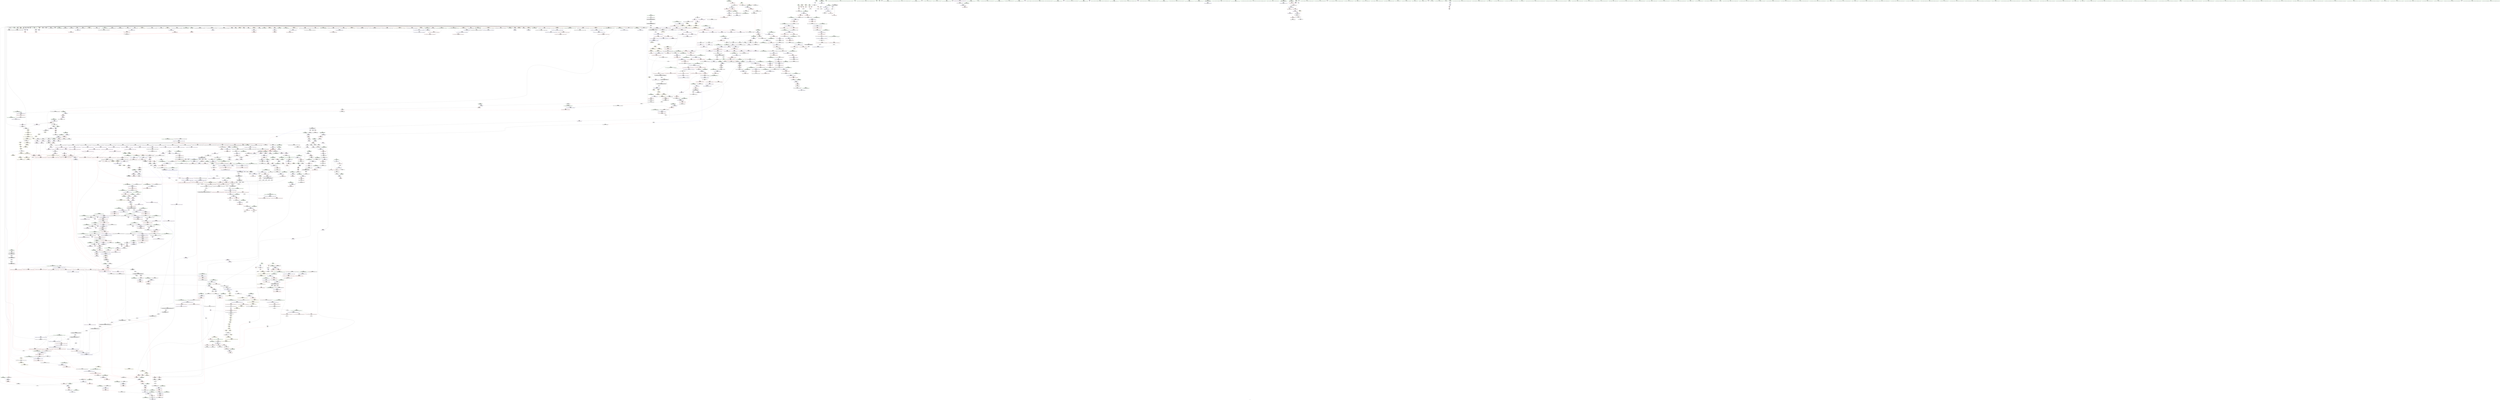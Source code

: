digraph "SVFG" {
	label="SVFG";

	Node0x55a2c3b153c0 [shape=record,color=grey,label="{NodeID: 0\nNullPtr}"];
	Node0x55a2c3b153c0 -> Node0x55a2c3d0ed30[style=solid];
	Node0x55a2c3b153c0 -> Node0x55a2c3d0ee30[style=solid];
	Node0x55a2c3b153c0 -> Node0x55a2c3d0ef00[style=solid];
	Node0x55a2c3b153c0 -> Node0x55a2c3d0efd0[style=solid];
	Node0x55a2c3b153c0 -> Node0x55a2c3d0f0a0[style=solid];
	Node0x55a2c3b153c0 -> Node0x55a2c3d0f170[style=solid];
	Node0x55a2c3b153c0 -> Node0x55a2c3d0f240[style=solid];
	Node0x55a2c3b153c0 -> Node0x55a2c3d0f310[style=solid];
	Node0x55a2c3b153c0 -> Node0x55a2c3d0f3e0[style=solid];
	Node0x55a2c3b153c0 -> Node0x55a2c3d0f4b0[style=solid];
	Node0x55a2c3b153c0 -> Node0x55a2c3d0f580[style=solid];
	Node0x55a2c3b153c0 -> Node0x55a2c3d0f650[style=solid];
	Node0x55a2c3b153c0 -> Node0x55a2c3d0f720[style=solid];
	Node0x55a2c3b153c0 -> Node0x55a2c3d0f7f0[style=solid];
	Node0x55a2c3b153c0 -> Node0x55a2c3d0f8c0[style=solid];
	Node0x55a2c3b153c0 -> Node0x55a2c3d0f990[style=solid];
	Node0x55a2c3b153c0 -> Node0x55a2c3d0fa60[style=solid];
	Node0x55a2c3b153c0 -> Node0x55a2c3d0fb30[style=solid];
	Node0x55a2c3b153c0 -> Node0x55a2c3d0fc00[style=solid];
	Node0x55a2c3b153c0 -> Node0x55a2c3d0fcd0[style=solid];
	Node0x55a2c3b153c0 -> Node0x55a2c3d0fda0[style=solid];
	Node0x55a2c3b153c0 -> Node0x55a2c3d0fe70[style=solid];
	Node0x55a2c3b153c0 -> Node0x55a2c3d0ff40[style=solid];
	Node0x55a2c3b153c0 -> Node0x55a2c3d10010[style=solid];
	Node0x55a2c3b153c0 -> Node0x55a2c3d100e0[style=solid];
	Node0x55a2c3b153c0 -> Node0x55a2c3d101b0[style=solid];
	Node0x55a2c3b153c0 -> Node0x55a2c3d10280[style=solid];
	Node0x55a2c3b153c0 -> Node0x55a2c3d10350[style=solid];
	Node0x55a2c3b153c0 -> Node0x55a2c3d10420[style=solid];
	Node0x55a2c3b153c0 -> Node0x55a2c3d104f0[style=solid];
	Node0x55a2c3b153c0 -> Node0x55a2c3d105c0[style=solid];
	Node0x55a2c3b153c0 -> Node0x55a2c3d10690[style=solid];
	Node0x55a2c3b153c0 -> Node0x55a2c3d10760[style=solid];
	Node0x55a2c3b153c0 -> Node0x55a2c3d10830[style=solid];
	Node0x55a2c3b153c0 -> Node0x55a2c3d10900[style=solid];
	Node0x55a2c3b153c0 -> Node0x55a2c3d109d0[style=solid];
	Node0x55a2c3b153c0 -> Node0x55a2c3d10aa0[style=solid];
	Node0x55a2c3b153c0 -> Node0x55a2c3d047f0[style=solid];
	Node0x55a2c3b153c0 -> Node0x55a2c3d048c0[style=solid];
	Node0x55a2c3b153c0 -> Node0x55a2c3d04990[style=solid];
	Node0x55a2c3b153c0 -> Node0x55a2c3d04a60[style=solid];
	Node0x55a2c3b153c0 -> Node0x55a2c3d04b30[style=solid];
	Node0x55a2c3b153c0 -> Node0x55a2c3d04c00[style=solid];
	Node0x55a2c3b153c0 -> Node0x55a2c3d04cd0[style=solid];
	Node0x55a2c3b153c0 -> Node0x55a2c3d04da0[style=solid];
	Node0x55a2c3b153c0 -> Node0x55a2c3d04e70[style=solid];
	Node0x55a2c3b153c0 -> Node0x55a2c3d04f40[style=solid];
	Node0x55a2c3b153c0 -> Node0x55a2c3d05010[style=solid];
	Node0x55a2c3b153c0 -> Node0x55a2c3d050e0[style=solid];
	Node0x55a2c3b153c0 -> Node0x55a2c3d051b0[style=solid];
	Node0x55a2c3b153c0 -> Node0x55a2c3d05280[style=solid];
	Node0x55a2c3b153c0 -> Node0x55a2c3d05350[style=solid];
	Node0x55a2c3b153c0 -> Node0x55a2c3d05420[style=solid];
	Node0x55a2c3b153c0 -> Node0x55a2c3d3fd10[style=solid];
	Node0x55a2c3b153c0 -> Node0x55a2c3d3fde0[style=solid];
	Node0x55a2c3b153c0 -> Node0x55a2c3d3feb0[style=solid];
	Node0x55a2c3b153c0 -> Node0x55a2c3d420d0[style=solid];
	Node0x55a2c3b153c0 -> Node0x55a2c3d421a0[style=solid];
	Node0x55a2c3b153c0 -> Node0x55a2c3d42270[style=solid];
	Node0x55a2c3b153c0 -> Node0x55a2c3d44ff0[style=solid];
	Node0x55a2c3b153c0 -> Node0x55a2c3561e80[style=solid];
	Node0x55a2c3b153c0 -> Node0x55a2c3561f50[style=solid];
	Node0x55a2c3b153c0 -> Node0x55a2c3d75690[style=solid];
	Node0x55a2c3b153c0 -> Node0x55a2c3d76290[style=solid];
	Node0x55a2c3b153c0 -> Node0x55a2c3d76590[style=solid];
	Node0x55a2c3b153c0:s64 -> Node0x55a2c3e65bd0[style=solid,color=red];
	Node0x55a2c3b153c0:s64 -> Node0x55a2c3e6bb30[style=solid,color=red];
	Node0x55a2c3d75990 [shape=record,color=grey,label="{NodeID: 1882\n242 = cmp(239, 241, )\n}"];
	Node0x55a2c3d11120 [shape=record,color=red,label="{NodeID: 775\n314\<--285\nexn\<--exn.slot\n_ZNSt6vectorIS_IiSaIiEESaIS1_EEC2EmRKS2_\n}"];
	Node0x55a2c3e55e80 [shape=record,color=black,label="{NodeID: 2657\n66 = PHI(87, )\n|{<s0>4}}"];
	Node0x55a2c3e55e80:s0 -> Node0x55a2c3e5d890[style=solid,color=red];
	Node0x55a2c3d077e0 [shape=record,color=black,label="{NodeID: 443\n617\<--616\n\<--this1\n_ZNSt12_Vector_baseISt6vectorIiSaIiEESaIS2_EE12_Vector_implD2Ev\n|{<s0>46}}"];
	Node0x55a2c3d077e0:s0 -> Node0x55a2c3e5b980[style=solid,color=red];
	Node0x55a2c3d47140 [shape=record,color=blue,label="{NodeID: 1218\n1796\<--1795\n__a.addr\<--__a\n_ZNSt16allocator_traitsISaIiEE8max_sizeERKS0_\n}"];
	Node0x55a2c3d47140 -> Node0x55a2c3d3a550[style=dashed];
	Node0x55a2c3cfb4f0 [shape=record,color=green,label="{NodeID: 111\n675\<--676\n__a.addr\<--__a.addr_field_insensitive\n_ZNSt16allocator_traitsISaISt6vectorIiSaIiEEEE8allocateERS3_m\n}"];
	Node0x55a2c3cfb4f0 -> Node0x55a2c3d134e0[style=solid];
	Node0x55a2c3cfb4f0 -> Node0x55a2c3d40940[style=solid];
	Node0x55a2c3dca990 [shape=record,color=yellow,style=double,label="{NodeID: 1993\n111V_1 = ENCHI(MR_111V_0)\npts\{1510000 1510001 1510002 \}\nFun[_ZNSt12_Vector_baseISt6vectorIiSaIiEESaIS2_EEC2EmRKS3_]|{<s0>35|<s1>35|<s2>35}}"];
	Node0x55a2c3dca990:s0 -> Node0x55a2c3d3fd10[style=dashed,color=red];
	Node0x55a2c3dca990:s1 -> Node0x55a2c3d3fde0[style=dashed,color=red];
	Node0x55a2c3dca990:s2 -> Node0x55a2c3d3feb0[style=dashed,color=red];
	Node0x55a2c3d16b50 [shape=record,color=red,label="{NodeID: 886\n1276\<--1267\n\<--__p.addr\n_ZNSt16allocator_traitsISaISt6vectorIiSaIiEEEE10deallocateERS3_PS2_m\n|{<s0>92}}"];
	Node0x55a2c3d16b50:s0 -> Node0x55a2c3e5ec80[style=solid,color=red];
	Node0x55a2c3e5ea00 [shape=record,color=black,label="{NodeID: 2768\n1979 = PHI(1962, )\n2nd arg _ZNSt20__uninitialized_copyILb1EE13__uninit_copyISt13move_iteratorIPiES3_EET0_T_S6_S5_ }"];
	Node0x55a2c3e5ea00 -> Node0x55a2c3d48660[style=solid];
	Node0x55a2c3d1d5c0 [shape=record,color=black,label="{NodeID: 554\n2048\<--2069\n_ZSt14__copy_move_a2ILb1EPiS0_ET1_T0_S2_S1__ret\<--call3\n_ZSt14__copy_move_a2ILb1EPiS0_ET1_T0_S2_S1_\n|{<s0>160}}"];
	Node0x55a2c3d1d5c0:s0 -> Node0x55a2c3e5abc0[style=solid,color=blue];
	Node0x55a2c3cffcc0 [shape=record,color=green,label="{NodeID: 222\n1347\<--1348\nthis.addr\<--this.addr_field_insensitive\n_ZNSt6vectorIiSaIiEE17_M_realloc_insertIJRKiEEEvN9__gnu_cxx17__normal_iteratorIPiS1_EEDpOT_\n}"];
	Node0x55a2c3cffcc0 -> Node0x55a2c3d172a0[style=solid];
	Node0x55a2c3cffcc0 -> Node0x55a2c3d44a40[style=solid];
	Node0x55a2c3d3bdb0 [shape=record,color=red,label="{NodeID: 997\n2104\<--2094\n\<--__result.addr\n_ZSt13__copy_move_aILb1EPiS0_ET1_T0_S2_S1_\n|{<s0>167}}"];
	Node0x55a2c3d3bdb0:s0 -> Node0x55a2c3e661c0[style=solid,color=red];
	Node0x55a2c3e6b670 [shape=record,color=black,label="{NodeID: 2879\n968 = PHI(889, )\n1st arg _ZNSt12_Destroy_auxILb0EE9__destroyIPSt6vectorIiSaIiEEEEvT_S6_ }"];
	Node0x55a2c3e6b670 -> Node0x55a2c3d425b0[style=solid];
	Node0x55a2c3d22ff0 [shape=record,color=purple,label="{NodeID: 665\n1508\<--1507\n_M_impl37\<--\n_ZNSt6vectorIiSaIiEE17_M_realloc_insertIJRKiEEEvN9__gnu_cxx17__normal_iteratorIPiS1_EEDpOT_\n}"];
	Node0x55a2c3d0e170 [shape=record,color=green,label="{NodeID: 333\n2096\<--2097\n__simple\<--__simple_field_insensitive\n_ZSt13__copy_move_aILb1EPiS0_ET1_T0_S2_S1_\n}"];
	Node0x55a2c3d0e170 -> Node0x55a2c3d49290[style=solid];
	Node0x55a2c3d417e0 [shape=record,color=blue,label="{NodeID: 1108\n786\<--815\nexn.slot\<--\n_ZNSt27__uninitialized_default_n_1ILb0EE18__uninit_default_nIPSt6vectorIiSaIiEEmEET_S6_T0_\n}"];
	Node0x55a2c3d417e0 -> Node0x55a2c3d14450[style=dashed];
	Node0x55a2c3d417e0 -> Node0x55a2c3d41980[style=dashed];
	Node0x55a2c3cf74f0 [shape=record,color=green,label="{NodeID: 1\n4\<--1\n.str\<--dummyObj\nGlob }"];
	Node0x55a2c3d75b10 [shape=record,color=grey,label="{NodeID: 1883\n659 = cmp(658, 660, )\n}"];
	Node0x55a2c3d111f0 [shape=record,color=red,label="{NodeID: 776\n315\<--287\nsel\<--ehselector.slot\n_ZNSt6vectorIS_IiSaIiEESaIS1_EEC2EmRKS2_\n}"];
	Node0x55a2c3e55fc0 [shape=record,color=black,label="{NodeID: 2658\n69 = PHI(124, )\n}"];
	Node0x55a2c3e55fc0 -> Node0x55a2c3d271c0[style=solid];
	Node0x55a2c3d078b0 [shape=record,color=black,label="{NodeID: 444\n630\<--629\n\<--this1\n_ZNSaISt6vectorIiSaIiEEEC2ERKS2_\n|{<s0>47}}"];
	Node0x55a2c3d078b0:s0 -> Node0x55a2c3e5f900[style=solid,color=red];
	Node0x55a2c3d47210 [shape=record,color=blue,label="{NodeID: 1219\n1807\<--1806\nthis.addr\<--this\n_ZNKSt12_Vector_baseIiSaIiEE19_M_get_Tp_allocatorEv\n}"];
	Node0x55a2c3d47210 -> Node0x55a2c3d3a620[style=dashed];
	Node0x55a2c3cfb5c0 [shape=record,color=green,label="{NodeID: 112\n677\<--678\n__n.addr\<--__n.addr_field_insensitive\n_ZNSt16allocator_traitsISaISt6vectorIiSaIiEEEE8allocateERS3_m\n}"];
	Node0x55a2c3cfb5c0 -> Node0x55a2c3d135b0[style=solid];
	Node0x55a2c3cfb5c0 -> Node0x55a2c3d40a10[style=solid];
	Node0x55a2c3dcaa70 [shape=record,color=yellow,style=double,label="{NodeID: 1994\n328V_1 = ENCHI(MR_328V_0)\npts\{1008 \}\nFun[_ZNSt6vectorIiSaIiEED2Ev]}"];
	Node0x55a2c3dcaa70 -> Node0x55a2c3d429c0[style=dashed];
	Node0x55a2c3d16c20 [shape=record,color=red,label="{NodeID: 887\n1277\<--1269\n\<--__n.addr\n_ZNSt16allocator_traitsISaISt6vectorIiSaIiEEEE10deallocateERS3_PS2_m\n|{<s0>92}}"];
	Node0x55a2c3d16c20:s0 -> Node0x55a2c3e5edc0[style=solid,color=red];
	Node0x55a2c3e5eb40 [shape=record,color=black,label="{NodeID: 2769\n1283 = PHI(1275, )\n0th arg _ZN9__gnu_cxx13new_allocatorISt6vectorIiSaIiEEE10deallocateEPS3_m }"];
	Node0x55a2c3e5eb40 -> Node0x55a2c3d44220[style=solid];
	Node0x55a2c3d1d690 [shape=record,color=black,label="{NodeID: 555\n2073\<--2082\n_ZSt12__miter_baseIPiEDTcl12__miter_basecldtfp_4baseEEESt13move_iteratorIT_E_ret\<--call1\n_ZSt12__miter_baseIPiEDTcl12__miter_basecldtfp_4baseEEESt13move_iteratorIT_E\n|{<s0>157|<s1>159}}"];
	Node0x55a2c3d1d690:s0 -> Node0x55a2c3e5a940[style=solid,color=blue];
	Node0x55a2c3d1d690:s1 -> Node0x55a2c3e5aa80[style=solid,color=blue];
	Node0x55a2c3cffd90 [shape=record,color=green,label="{NodeID: 223\n1349\<--1350\n__args.addr\<--__args.addr_field_insensitive\n_ZNSt6vectorIiSaIiEE17_M_realloc_insertIJRKiEEEvN9__gnu_cxx17__normal_iteratorIPiS1_EEDpOT_\n}"];
	Node0x55a2c3cffd90 -> Node0x55a2c3d17370[style=solid];
	Node0x55a2c3cffd90 -> Node0x55a2c3d44b10[style=solid];
	Node0x55a2c3dc70c0 [shape=record,color=yellow,style=double,label="{NodeID: 2105\n63V_1 = ENCHI(MR_63V_0)\npts\{286 \}\nFun[_ZNSt6vectorIS_IiSaIiEESaIS1_EEC2EmRKS2_]}"];
	Node0x55a2c3dc70c0 -> Node0x55a2c3d3e8c0[style=dashed];
	Node0x55a2c3d3be80 [shape=record,color=red,label="{NodeID: 998\n2114\<--2111\n\<--__it.addr\n_ZSt12__niter_baseIPiET_S1_\n}"];
	Node0x55a2c3d3be80 -> Node0x55a2c3d1d830[style=solid];
	Node0x55a2c3e6b780 [shape=record,color=black,label="{NodeID: 2880\n517 = PHI(309, 419, 427, )\n0th arg _ZNSt12_Vector_baseISt6vectorIiSaIiEESaIS2_EED2Ev }"];
	Node0x55a2c3e6b780 -> Node0x55a2c3d3f900[style=solid];
	Node0x55a2c3d230c0 [shape=record,color=purple,label="{NodeID: 666\n1509\<--1507\n_M_finish38\<--\n_ZNSt6vectorIiSaIiEE17_M_realloc_insertIJRKiEEEvN9__gnu_cxx17__normal_iteratorIPiS1_EEDpOT_\n}"];
	Node0x55a2c3d230c0 -> Node0x55a2c3d45740[style=solid];
	Node0x55a2c3d0e240 [shape=record,color=green,label="{NodeID: 334\n2106\<--2107\n_ZNSt11__copy_moveILb1ELb1ESt26random_access_iterator_tagE8__copy_mIiEEPT_PKS3_S6_S4_\<--_ZNSt11__copy_moveILb1ELb1ESt26random_access_iterator_tagE8__copy_mIiEEPT_PKS3_S6_S4__field_insensitive\n}"];
	Node0x55a2c3d418b0 [shape=record,color=blue,label="{NodeID: 1109\n788\<--817\nehselector.slot\<--\n_ZNSt27__uninitialized_default_n_1ILb0EE18__uninit_default_nIPSt6vectorIiSaIiEEmEET_S6_T0_\n}"];
	Node0x55a2c3d418b0 -> Node0x55a2c3d41a50[style=dashed];
	Node0x55a2c3cf8220 [shape=record,color=green,label="{NodeID: 2\n6\<--1\n.str.1\<--dummyObj\nGlob }"];
	Node0x55a2c3d75c90 [shape=record,color=grey,label="{NodeID: 1884\n2139 = cmp(2138, 660, )\n}"];
	Node0x55a2c3d112c0 [shape=record,color=red,label="{NodeID: 777\n328\<--325\nthis1\<--this.addr\n_ZNSaISt6vectorIiSaIiEEED2Ev\n}"];
	Node0x55a2c3d112c0 -> Node0x55a2c3d06940[style=solid];
	Node0x55a2c3e56100 [shape=record,color=black,label="{NodeID: 2659\n374 = PHI(1530, )\n}"];
	Node0x55a2c3e56100 -> Node0x55a2c3d3eda0[style=solid];
	Node0x55a2c3d07980 [shape=record,color=black,label="{NodeID: 445\n632\<--631\n\<--\n_ZNSaISt6vectorIiSaIiEEEC2ERKS2_\n|{<s0>47}}"];
	Node0x55a2c3d07980:s0 -> Node0x55a2c3e66f30[style=solid,color=red];
	Node0x55a2c3d472e0 [shape=record,color=blue,label="{NodeID: 1220\n1816\<--1815\nthis.addr\<--this\n_ZNK9__gnu_cxx13new_allocatorIiE8max_sizeEv\n}"];
	Node0x55a2c3d472e0 -> Node0x55a2c3d3a6f0[style=dashed];
	Node0x55a2c3cfb690 [shape=record,color=green,label="{NodeID: 113\n685\<--686\n_ZN9__gnu_cxx13new_allocatorISt6vectorIiSaIiEEE8allocateEmPKv\<--_ZN9__gnu_cxx13new_allocatorISt6vectorIiSaIiEEE8allocateEmPKv_field_insensitive\n}"];
	Node0x55a2c3dcab80 [shape=record,color=yellow,style=double,label="{NodeID: 1995\n14V_1 = ENCHI(MR_14V_0)\npts\{715 \}\nFun[_ZNSt6vectorIiSaIiEED2Ev]|{|<s2>77|<s3>78}}"];
	Node0x55a2c3dcab80 -> Node0x55a2c3d153c0[style=dashed];
	Node0x55a2c3dcab80 -> Node0x55a2c3d15490[style=dashed];
	Node0x55a2c3dcab80:s2 -> Node0x55a2c3dd4180[style=dashed,color=red];
	Node0x55a2c3dcab80:s3 -> Node0x55a2c3dd4180[style=dashed,color=red];
	Node0x55a2c3d16cf0 [shape=record,color=red,label="{NodeID: 888\n1295\<--1286\nthis1\<--this.addr\n_ZN9__gnu_cxx13new_allocatorISt6vectorIiSaIiEEE10deallocateEPS3_m\n}"];
	Node0x55a2c3e5ec80 [shape=record,color=black,label="{NodeID: 2770\n1284 = PHI(1276, )\n1st arg _ZN9__gnu_cxx13new_allocatorISt6vectorIiSaIiEEE10deallocateEPS3_m }"];
	Node0x55a2c3e5ec80 -> Node0x55a2c3d442f0[style=solid];
	Node0x55a2c3d1d760 [shape=record,color=black,label="{NodeID: 556\n2086\<--2105\n_ZSt13__copy_move_aILb1EPiS0_ET1_T0_S2_S1__ret\<--call\n_ZSt13__copy_move_aILb1EPiS0_ET1_T0_S2_S1_\n|{<s0>164}}"];
	Node0x55a2c3d1d760:s0 -> Node0x55a2c3e5b0c0[style=solid,color=blue];
	Node0x55a2c3cffe60 [shape=record,color=green,label="{NodeID: 224\n1351\<--1352\n__len\<--__len_field_insensitive\n_ZNSt6vectorIiSaIiEE17_M_realloc_insertIJRKiEEEvN9__gnu_cxx17__normal_iteratorIPiS1_EEDpOT_\n}"];
	Node0x55a2c3cffe60 -> Node0x55a2c3d17440[style=solid];
	Node0x55a2c3cffe60 -> Node0x55a2c3d17510[style=solid];
	Node0x55a2c3cffe60 -> Node0x55a2c3d175e0[style=solid];
	Node0x55a2c3cffe60 -> Node0x55a2c3d44be0[style=solid];
	Node0x55a2c3dc71a0 [shape=record,color=yellow,style=double,label="{NodeID: 2106\n65V_1 = ENCHI(MR_65V_0)\npts\{288 \}\nFun[_ZNSt6vectorIS_IiSaIiEESaIS1_EEC2EmRKS2_]}"];
	Node0x55a2c3dc71a0 -> Node0x55a2c3d3e990[style=dashed];
	Node0x55a2c3d3bf50 [shape=record,color=red,label="{NodeID: 999\n2132\<--2120\n\<--__first.addr\n_ZNSt11__copy_moveILb1ELb1ESt26random_access_iterator_tagE8__copy_mIiEEPT_PKS3_S6_S4_\n}"];
	Node0x55a2c3d3bf50 -> Node0x55a2c3d1d9d0[style=solid];
	Node0x55a2c3e6b910 [shape=record,color=black,label="{NodeID: 2881\n1854 = PHI(1847, )\n0th arg _ZN9__gnu_cxx13new_allocatorIiE8allocateEmPKv }"];
	Node0x55a2c3e6b910 -> Node0x55a2c3d477c0[style=solid];
	Node0x55a2c3d23190 [shape=record,color=purple,label="{NodeID: 667\n1515\<--1514\n_M_impl40\<--\n_ZNSt6vectorIiSaIiEE17_M_realloc_insertIJRKiEEEvN9__gnu_cxx17__normal_iteratorIPiS1_EEDpOT_\n}"];
	Node0x55a2c3d0e340 [shape=record,color=green,label="{NodeID: 335\n2111\<--2112\n__it.addr\<--__it.addr_field_insensitive\n_ZSt12__niter_baseIPiET_S1_\n}"];
	Node0x55a2c3d0e340 -> Node0x55a2c3d3be80[style=solid];
	Node0x55a2c3d0e340 -> Node0x55a2c3d49360[style=solid];
	Node0x55a2c3dda560 [shape=record,color=yellow,style=double,label="{NodeID: 2217\n14V_1 = ENCHI(MR_14V_0)\npts\{715 \}\nFun[_ZNKSt6vectorIiSaIiEE12_M_check_lenEmPKc]|{<s0>123|<s1>125|<s2>126|<s3>128}}"];
	Node0x55a2c3dda560:s0 -> Node0x55a2c3dd6fc0[style=dashed,color=red];
	Node0x55a2c3dda560:s1 -> Node0x55a2c3dd6fc0[style=dashed,color=red];
	Node0x55a2c3dda560:s2 -> Node0x55a2c3dd6fc0[style=dashed,color=red];
	Node0x55a2c3dda560:s3 -> Node0x55a2c3dd6fc0[style=dashed,color=red];
	Node0x55a2c3d41980 [shape=record,color=blue,label="{NodeID: 1110\n786\<--835\nexn.slot\<--\n_ZNSt27__uninitialized_default_n_1ILb0EE18__uninit_default_nIPSt6vectorIiSaIiEEmEET_S6_T0_\n}"];
	Node0x55a2c3d41980 -> Node0x55a2c3d14520[style=dashed];
	Node0x55a2c3cf7830 [shape=record,color=green,label="{NodeID: 3\n8\<--1\n.str.2\<--dummyObj\nGlob }"];
	Node0x55a2c3d75e10 [shape=record,color=grey,label="{NodeID: 1885\n706 = cmp(702, 703, )\n}"];
	Node0x55a2c3d11390 [shape=record,color=red,label="{NodeID: 778\n345\<--337\nthis1\<--this.addr\n_ZNSt6vectorIiSaIiEE9push_backERKi\n|{|<s5>28|<s6>29}}"];
	Node0x55a2c3d11390 -> Node0x55a2c3d06a10[style=solid];
	Node0x55a2c3d11390 -> Node0x55a2c3d06ae0[style=solid];
	Node0x55a2c3d11390 -> Node0x55a2c3d06bb0[style=solid];
	Node0x55a2c3d11390 -> Node0x55a2c3d06c80[style=solid];
	Node0x55a2c3d11390 -> Node0x55a2c3d06d50[style=solid];
	Node0x55a2c3d11390:s5 -> Node0x55a2c3e63c40[style=solid,color=red];
	Node0x55a2c3d11390:s6 -> Node0x55a2c3e5be80[style=solid,color=red];
	Node0x55a2c3e56240 [shape=record,color=black,label="{NodeID: 2660\n75 = PHI(14, )\n}"];
	Node0x55a2c3e56240 -> Node0x55a2c3d73d10[style=solid];
	Node0x55a2c3d07a50 [shape=record,color=black,label="{NodeID: 446\n663\<--662\n\<--_M_impl\n_ZNSt12_Vector_baseISt6vectorIiSaIiEESaIS2_EE11_M_allocateEm\n|{<s0>48}}"];
	Node0x55a2c3d07a50:s0 -> Node0x55a2c3e63d50[style=solid,color=red];
	Node0x55a2c3d473b0 [shape=record,color=blue,label="{NodeID: 1221\n1825\<--1823\nthis.addr\<--this\n_ZN9__gnu_cxx17__normal_iteratorIPiSt6vectorIiSaIiEEEC2ERKS1_\n}"];
	Node0x55a2c3d473b0 -> Node0x55a2c3d3a7c0[style=dashed];
	Node0x55a2c3d00330 [shape=record,color=green,label="{NodeID: 114\n692\<--693\nthis.addr\<--this.addr_field_insensitive\n_ZN9__gnu_cxx13new_allocatorISt6vectorIiSaIiEEE8allocateEmPKv\n}"];
	Node0x55a2c3d00330 -> Node0x55a2c3d13680[style=solid];
	Node0x55a2c3d00330 -> Node0x55a2c3d40ae0[style=solid];
	Node0x55a2c3d16dc0 [shape=record,color=red,label="{NodeID: 889\n1296\<--1288\n\<--__p.addr\n_ZN9__gnu_cxx13new_allocatorISt6vectorIiSaIiEEE10deallocateEPS3_m\n}"];
	Node0x55a2c3d16dc0 -> Node0x55a2c3d199a0[style=solid];
	Node0x55a2c3e5edc0 [shape=record,color=black,label="{NodeID: 2771\n1285 = PHI(1277, )\n2nd arg _ZN9__gnu_cxx13new_allocatorISt6vectorIiSaIiEEE10deallocateEPS3_m }"];
	Node0x55a2c3e5edc0 -> Node0x55a2c3d443c0[style=solid];
	Node0x55a2c3d1d830 [shape=record,color=black,label="{NodeID: 557\n2109\<--2114\n_ZSt12__niter_baseIPiET_S1__ret\<--\n_ZSt12__niter_baseIPiET_S1_\n|{<s0>161|<s1>162|<s2>163}}"];
	Node0x55a2c3d1d830:s0 -> Node0x55a2c3e5ad00[style=solid,color=blue];
	Node0x55a2c3d1d830:s1 -> Node0x55a2c3e5ae40[style=solid,color=blue];
	Node0x55a2c3d1d830:s2 -> Node0x55a2c3e5af80[style=solid,color=blue];
	Node0x55a2c3cfff30 [shape=record,color=green,label="{NodeID: 225\n1353\<--1354\n__elems_before\<--__elems_before_field_insensitive\n_ZNSt6vectorIiSaIiEE17_M_realloc_insertIJRKiEEEvN9__gnu_cxx17__normal_iteratorIPiS1_EEDpOT_\n}"];
	Node0x55a2c3cfff30 -> Node0x55a2c3d176b0[style=solid];
	Node0x55a2c3cfff30 -> Node0x55a2c3d17780[style=solid];
	Node0x55a2c3cfff30 -> Node0x55a2c3d44d80[style=solid];
	Node0x55a2c3dc7280 [shape=record,color=yellow,style=double,label="{NodeID: 2107\n14V_1 = ENCHI(MR_14V_0)\npts\{715 \}\nFun[_ZNSt6vectorIS_IiSaIiEESaIS1_EEC2EmRKS2_]|{<s0>24}}"];
	Node0x55a2c3dc7280:s0 -> Node0x55a2c3dd9290[style=dashed,color=red];
	Node0x55a2c3d3c020 [shape=record,color=red,label="{NodeID: 1000\n2143\<--2120\n\<--__first.addr\n_ZNSt11__copy_moveILb1ELb1ESt26random_access_iterator_tagE8__copy_mIiEEPT_PKS3_S6_S4_\n}"];
	Node0x55a2c3d3c020 -> Node0x55a2c3d1db70[style=solid];
	Node0x55a2c3e6ba20 [shape=record,color=black,label="{NodeID: 2882\n1855 = PHI(1848, )\n1st arg _ZN9__gnu_cxx13new_allocatorIiE8allocateEmPKv }"];
	Node0x55a2c3e6ba20 -> Node0x55a2c3d47890[style=solid];
	Node0x55a2c3d23260 [shape=record,color=purple,label="{NodeID: 668\n1516\<--1514\n_M_end_of_storage41\<--\n_ZNSt6vectorIiSaIiEE17_M_realloc_insertIJRKiEEEvN9__gnu_cxx17__normal_iteratorIPiS1_EEDpOT_\n}"];
	Node0x55a2c3d23260 -> Node0x55a2c3d45810[style=solid];
	Node0x55a2c3d0e410 [shape=record,color=green,label="{NodeID: 336\n2120\<--2121\n__first.addr\<--__first.addr_field_insensitive\n_ZNSt11__copy_moveILb1ELb1ESt26random_access_iterator_tagE8__copy_mIiEEPT_PKS3_S6_S4_\n}"];
	Node0x55a2c3d0e410 -> Node0x55a2c3d3bf50[style=solid];
	Node0x55a2c3d0e410 -> Node0x55a2c3d3c020[style=solid];
	Node0x55a2c3d0e410 -> Node0x55a2c3d49430[style=solid];
	Node0x55a2c3d41a50 [shape=record,color=blue,label="{NodeID: 1111\n788\<--837\nehselector.slot\<--\n_ZNSt27__uninitialized_default_n_1ILb0EE18__uninit_default_nIPSt6vectorIiSaIiEEmEET_S6_T0_\n}"];
	Node0x55a2c3d41a50 -> Node0x55a2c3d145f0[style=dashed];
	Node0x55a2c3cf78f0 [shape=record,color=green,label="{NodeID: 4\n10\<--1\n.str.3\<--dummyObj\nGlob }"];
	Node0x55a2c3d75f90 [shape=record,color=grey,label="{NodeID: 1886\n1618 = cmp(1616, 1617, )\n}"];
	Node0x55a2c3d11460 [shape=record,color=red,label="{NodeID: 779\n363\<--339\n\<--__x.addr\n_ZNSt6vectorIiSaIiEE9push_backERKi\n|{<s0>27}}"];
	Node0x55a2c3d11460:s0 -> Node0x55a2c3e5d710[style=solid,color=red];
	Node0x55a2c3e56380 [shape=record,color=black,label="{NodeID: 2661\n168 = PHI()\n}"];
	Node0x55a2c3d07b20 [shape=record,color=black,label="{NodeID: 447\n648\<--670\n_ZNSt12_Vector_baseISt6vectorIiSaIiEESaIS2_EE11_M_allocateEm_ret\<--cond\n_ZNSt12_Vector_baseISt6vectorIiSaIiEESaIS2_EE11_M_allocateEm\n|{<s0>45}}"];
	Node0x55a2c3d07b20:s0 -> Node0x55a2c3e571c0[style=solid,color=blue];
	Node0x55a2c3d47480 [shape=record,color=blue,label="{NodeID: 1222\n1827\<--1824\n__i.addr\<--__i\n_ZN9__gnu_cxx17__normal_iteratorIPiSt6vectorIiSaIiEEEC2ERKS1_\n}"];
	Node0x55a2c3d47480 -> Node0x55a2c3d3a890[style=dashed];
	Node0x55a2c3d003c0 [shape=record,color=green,label="{NodeID: 115\n694\<--695\n__n.addr\<--__n.addr_field_insensitive\n_ZN9__gnu_cxx13new_allocatorISt6vectorIiSaIiEEE8allocateEmPKv\n}"];
	Node0x55a2c3d003c0 -> Node0x55a2c3d13750[style=solid];
	Node0x55a2c3d003c0 -> Node0x55a2c3d13820[style=solid];
	Node0x55a2c3d003c0 -> Node0x55a2c3d40bb0[style=solid];
	Node0x55a2c3dcad40 [shape=record,color=yellow,style=double,label="{NodeID: 1997\n326V_1 = ENCHI(MR_326V_0)\npts\{1006 \}\nFun[_ZNSt6vectorIiSaIiEED2Ev]}"];
	Node0x55a2c3dcad40 -> Node0x55a2c3d428f0[style=dashed];
	Node0x55a2c3d16e90 [shape=record,color=red,label="{NodeID: 890\n1313\<--1304\n\<--__first.addr\n_ZSt8_DestroyIPSt6vectorIiSaIiEES2_EvT_S4_RSaIT0_E\n|{<s0>94}}"];
	Node0x55a2c3d16e90:s0 -> Node0x55a2c3e5e0c0[style=solid,color=red];
	Node0x55a2c3e5ef00 [shape=record,color=black,label="{NodeID: 2772\n1196 = PHI(1188, )\n0th arg _ZN9__gnu_cxx13new_allocatorIiE10deallocateEPim }"];
	Node0x55a2c3e5ef00 -> Node0x55a2c3d43930[style=solid];
	Node0x55a2c3d1d900 [shape=record,color=black,label="{NodeID: 558\n2133\<--2131\nsub.ptr.lhs.cast\<--\n_ZNSt11__copy_moveILb1ELb1ESt26random_access_iterator_tagE8__copy_mIiEEPT_PKS3_S6_S4_\n}"];
	Node0x55a2c3d1d900 -> Node0x55a2c3d72f90[style=solid];
	Node0x55a2c3d00000 [shape=record,color=green,label="{NodeID: 226\n1355\<--1356\nref.tmp\<--ref.tmp_field_insensitive\n_ZNSt6vectorIiSaIiEE17_M_realloc_insertIJRKiEEEvN9__gnu_cxx17__normal_iteratorIPiS1_EEDpOT_\n|{|<s1>99}}"];
	Node0x55a2c3d00000 -> Node0x55a2c3d21fb0[style=solid];
	Node0x55a2c3d00000:s1 -> Node0x55a2c3e68f20[style=solid,color=red];
	Node0x55a2c3dc7360 [shape=record,color=yellow,style=double,label="{NodeID: 2108\n18V_1 = ENCHI(MR_18V_0)\npts\{1510000 \}\nFun[_ZNSt6vectorIS_IiSaIiEESaIS1_EEC2EmRKS2_]|{<s0>23}}"];
	Node0x55a2c3dc7360:s0 -> Node0x55a2c3dca990[style=dashed,color=red];
	Node0x55a2c3d3c0f0 [shape=record,color=red,label="{NodeID: 1001\n2131\<--2122\n\<--__last.addr\n_ZNSt11__copy_moveILb1ELb1ESt26random_access_iterator_tagE8__copy_mIiEEPT_PKS3_S6_S4_\n}"];
	Node0x55a2c3d3c0f0 -> Node0x55a2c3d1d900[style=solid];
	Node0x55a2c3e6bb30 [shape=record,color=black,label="{NodeID: 2883\n1856 = PHI(3, )\n2nd arg _ZN9__gnu_cxx13new_allocatorIiE8allocateEmPKv }"];
	Node0x55a2c3e6bb30 -> Node0x55a2c3d47960[style=solid];
	Node0x55a2c3d23330 [shape=record,color=purple,label="{NodeID: 669\n1544\<--1532\ncoerce.dive\<--retval\n_ZNSt6vectorIiSaIiEE3endEv\n}"];
	Node0x55a2c3d23330 -> Node0x55a2c3d385a0[style=solid];
	Node0x55a2c3d0e4e0 [shape=record,color=green,label="{NodeID: 337\n2122\<--2123\n__last.addr\<--__last.addr_field_insensitive\n_ZNSt11__copy_moveILb1ELb1ESt26random_access_iterator_tagE8__copy_mIiEEPT_PKS3_S6_S4_\n}"];
	Node0x55a2c3d0e4e0 -> Node0x55a2c3d3c0f0[style=solid];
	Node0x55a2c3d0e4e0 -> Node0x55a2c3d49500[style=solid];
	Node0x55a2c3d41b20 [shape=record,color=blue,label="{NodeID: 1112\n860\<--859\n__p.addr\<--__p\n_ZSt10_ConstructISt6vectorIiSaIiEEJEEvPT_DpOT0_\n}"];
	Node0x55a2c3d41b20 -> Node0x55a2c3d146c0[style=dashed];
	Node0x55a2c3cf79b0 [shape=record,color=green,label="{NodeID: 5\n32\<--1\n\<--dummyObj\nCan only get source location for instruction, argument, global var or function.|{<s0>18}}"];
	Node0x55a2c3cf79b0:s0 -> Node0x55a2c3e698a0[style=solid,color=red];
	Node0x55a2c3d76110 [shape=record,color=grey,label="{NodeID: 1887\n1600 = cmp(1598, 1599, )\n}"];
	Node0x55a2c3d11530 [shape=record,color=red,label="{NodeID: 780\n379\<--339\n\<--__x.addr\n_ZNSt6vectorIiSaIiEE9push_backERKi\n|{<s0>29}}"];
	Node0x55a2c3d11530:s0 -> Node0x55a2c3e5c0a0[style=solid,color=red];
	Node0x55a2c3e56450 [shape=record,color=black,label="{NodeID: 2662\n199 = PHI(87, )\n|{<s0>12}}"];
	Node0x55a2c3e56450:s0 -> Node0x55a2c3e652d0[style=solid,color=red];
	Node0x55a2c3d07bf0 [shape=record,color=black,label="{NodeID: 448\n682\<--681\n\<--\n_ZNSt16allocator_traitsISaISt6vectorIiSaIiEEEE8allocateERS3_m\n|{<s0>49}}"];
	Node0x55a2c3d07bf0:s0 -> Node0x55a2c3e659b0[style=solid,color=red];
	Node0x55a2c3d47550 [shape=record,color=blue,label="{NodeID: 1223\n1832\<--1834\n_M_current\<--\n_ZN9__gnu_cxx17__normal_iteratorIPiSt6vectorIiSaIiEEEC2ERKS1_\n|{<s0>120|<s1>133}}"];
	Node0x55a2c3d47550:s0 -> Node0x55a2c3df69e0[style=dashed,color=blue];
	Node0x55a2c3d47550:s1 -> Node0x55a2c3df5ac0[style=dashed,color=blue];
	Node0x55a2c3d00490 [shape=record,color=green,label="{NodeID: 116\n696\<--697\n.addr\<--.addr_field_insensitive\n_ZN9__gnu_cxx13new_allocatorISt6vectorIiSaIiEEE8allocateEmPKv\n}"];
	Node0x55a2c3d00490 -> Node0x55a2c3d40c80[style=solid];
	Node0x55a2c3d16f60 [shape=record,color=red,label="{NodeID: 891\n1314\<--1306\n\<--__last.addr\n_ZSt8_DestroyIPSt6vectorIiSaIiEES2_EvT_S4_RSaIT0_E\n|{<s0>94}}"];
	Node0x55a2c3d16f60:s0 -> Node0x55a2c3e5e2d0[style=solid,color=red];
	Node0x55a2c3e5f040 [shape=record,color=black,label="{NodeID: 2773\n859 = PHI(799, )\n0th arg _ZSt10_ConstructISt6vectorIiSaIiEEJEEvPT_DpOT0_ }"];
	Node0x55a2c3e5f040 -> Node0x55a2c3d41b20[style=solid];
	Node0x55a2c3d1d9d0 [shape=record,color=black,label="{NodeID: 559\n2134\<--2132\nsub.ptr.rhs.cast\<--\n_ZNSt11__copy_moveILb1ELb1ESt26random_access_iterator_tagE8__copy_mIiEEPT_PKS3_S6_S4_\n}"];
	Node0x55a2c3d1d9d0 -> Node0x55a2c3d72f90[style=solid];
	Node0x55a2c3d000d0 [shape=record,color=green,label="{NodeID: 227\n1357\<--1358\n__new_start\<--__new_start_field_insensitive\n_ZNSt6vectorIiSaIiEE17_M_realloc_insertIJRKiEEEvN9__gnu_cxx17__normal_iteratorIPiS1_EEDpOT_\n}"];
	Node0x55a2c3d000d0 -> Node0x55a2c3d17850[style=solid];
	Node0x55a2c3d000d0 -> Node0x55a2c3d17920[style=solid];
	Node0x55a2c3d000d0 -> Node0x55a2c3d179f0[style=solid];
	Node0x55a2c3d000d0 -> Node0x55a2c3d17ac0[style=solid];
	Node0x55a2c3d000d0 -> Node0x55a2c3d17b90[style=solid];
	Node0x55a2c3d000d0 -> Node0x55a2c3d17c60[style=solid];
	Node0x55a2c3d000d0 -> Node0x55a2c3d17d30[style=solid];
	Node0x55a2c3d000d0 -> Node0x55a2c3d17e00[style=solid];
	Node0x55a2c3d000d0 -> Node0x55a2c3d44e50[style=solid];
	Node0x55a2c3dc7440 [shape=record,color=yellow,style=double,label="{NodeID: 2109\n69V_1 = ENCHI(MR_69V_0)\npts\{1510001 \}\nFun[_ZNSt6vectorIS_IiSaIiEESaIS1_EEC2EmRKS2_]|{<s0>23}}"];
	Node0x55a2c3dc7440:s0 -> Node0x55a2c3dca990[style=dashed,color=red];
	Node0x55a2c3d3c1c0 [shape=record,color=red,label="{NodeID: 1002\n2141\<--2124\n\<--__result.addr\n_ZNSt11__copy_moveILb1ELb1ESt26random_access_iterator_tagE8__copy_mIiEEPT_PKS3_S6_S4_\n}"];
	Node0x55a2c3d3c1c0 -> Node0x55a2c3d1daa0[style=solid];
	Node0x55a2c3e6bc40 [shape=record,color=black,label="{NodeID: 2884\n1754 = PHI(1593, 1593, 1593, )\n0th arg _ZNKSt6vectorIiSaIiEE8max_sizeEv }"];
	Node0x55a2c3e6bc40 -> Node0x55a2c3d46d30[style=solid];
	Node0x55a2c3d23400 [shape=record,color=purple,label="{NodeID: 670\n1539\<--1538\n_M_impl\<--\n_ZNSt6vectorIiSaIiEE3endEv\n}"];
	Node0x55a2c3d0e5b0 [shape=record,color=green,label="{NodeID: 338\n2124\<--2125\n__result.addr\<--__result.addr_field_insensitive\n_ZNSt11__copy_moveILb1ELb1ESt26random_access_iterator_tagE8__copy_mIiEEPT_PKS3_S6_S4_\n}"];
	Node0x55a2c3d0e5b0 -> Node0x55a2c3d3c1c0[style=solid];
	Node0x55a2c3d0e5b0 -> Node0x55a2c3d3c290[style=solid];
	Node0x55a2c3d0e5b0 -> Node0x55a2c3d495d0[style=solid];
	Node0x55a2c3d41bf0 [shape=record,color=blue,label="{NodeID: 1113\n872\<--871\n__r.addr\<--__r\n_ZSt11__addressofISt6vectorIiSaIiEEEPT_RS3_\n}"];
	Node0x55a2c3d41bf0 -> Node0x55a2c3d14790[style=dashed];
	Node0x55a2c3cf8380 [shape=record,color=green,label="{NodeID: 6\n45\<--1\n\<--dummyObj\nCan only get source location for instruction, argument, global var or function.}"];
	Node0x55a2c3d76290 [shape=record,color=grey,label="{NodeID: 1888\n1442 = cmp(1441, 3, )\n}"];
	Node0x55a2c3d11600 [shape=record,color=red,label="{NodeID: 781\n349\<--348\n\<--_M_finish\n_ZNSt6vectorIiSaIiEE9push_backERKi\n}"];
	Node0x55a2c3d11600 -> Node0x55a2c3d75090[style=solid];
	Node0x55a2c3e565c0 [shape=record,color=black,label="{NodeID: 2663\n205 = PHI(87, )\n|{<s0>14}}"];
	Node0x55a2c3e565c0:s0 -> Node0x55a2c3e652d0[style=solid,color=red];
	Node0x55a2c3d07cc0 [shape=record,color=black,label="{NodeID: 449\n672\<--684\n_ZNSt16allocator_traitsISaISt6vectorIiSaIiEEEE8allocateERS3_m_ret\<--call\n_ZNSt16allocator_traitsISaISt6vectorIiSaIiEEEE8allocateERS3_m\n|{<s0>48}}"];
	Node0x55a2c3d07cc0:s0 -> Node0x55a2c3e568a0[style=solid,color=blue];
	Node0x55a2c3d47620 [shape=record,color=blue,label="{NodeID: 1224\n1840\<--1838\n__a.addr\<--__a\n_ZNSt16allocator_traitsISaIiEE8allocateERS0_m\n}"];
	Node0x55a2c3d47620 -> Node0x55a2c3d3aa30[style=dashed];
	Node0x55a2c3d00560 [shape=record,color=green,label="{NodeID: 117\n704\<--705\n_ZNK9__gnu_cxx13new_allocatorISt6vectorIiSaIiEEE8max_sizeEv\<--_ZNK9__gnu_cxx13new_allocatorISt6vectorIiSaIiEEE8max_sizeEv_field_insensitive\n}"];
	Node0x55a2c3d17030 [shape=record,color=red,label="{NodeID: 892\n1330\<--1321\n\<--__a.addr\n_ZNSt16allocator_traitsISaIiEE9constructIiJRKiEEEvRS0_PT_DpOT0_\n}"];
	Node0x55a2c3d17030 -> Node0x55a2c3d19a70[style=solid];
	Node0x55a2c3e5f180 [shape=record,color=black,label="{NodeID: 2774\n1113 = PHI(1055, )\n0th arg _ZSt8_DestroyIPiEvT_S1_ }"];
	Node0x55a2c3e5f180 -> Node0x55a2c3d43040[style=solid];
	Node0x55a2c3d1daa0 [shape=record,color=black,label="{NodeID: 560\n2142\<--2141\n\<--\n_ZNSt11__copy_moveILb1ELb1ESt26random_access_iterator_tagE8__copy_mIiEEPT_PKS3_S6_S4_\n}"];
	Node0x55a2c3d1daa0 -> Node0x55a2c3d25a30[style=solid];
	Node0x55a2c3d001a0 [shape=record,color=green,label="{NodeID: 228\n1359\<--1360\n__new_finish\<--__new_finish_field_insensitive\n_ZNSt6vectorIiSaIiEE17_M_realloc_insertIJRKiEEEvN9__gnu_cxx17__normal_iteratorIPiS1_EEDpOT_\n}"];
	Node0x55a2c3d001a0 -> Node0x55a2c3d17ed0[style=solid];
	Node0x55a2c3d001a0 -> Node0x55a2c3d17fa0[style=solid];
	Node0x55a2c3d001a0 -> Node0x55a2c3d18070[style=solid];
	Node0x55a2c3d001a0 -> Node0x55a2c3d18140[style=solid];
	Node0x55a2c3d001a0 -> Node0x55a2c3d18210[style=solid];
	Node0x55a2c3d001a0 -> Node0x55a2c3d44f20[style=solid];
	Node0x55a2c3d001a0 -> Node0x55a2c3d44ff0[style=solid];
	Node0x55a2c3d001a0 -> Node0x55a2c3d450c0[style=solid];
	Node0x55a2c3d001a0 -> Node0x55a2c3d45190[style=solid];
	Node0x55a2c3d001a0 -> Node0x55a2c3d45260[style=solid];
	Node0x55a2c3dc7520 [shape=record,color=yellow,style=double,label="{NodeID: 2110\n71V_1 = ENCHI(MR_71V_0)\npts\{1510002 \}\nFun[_ZNSt6vectorIS_IiSaIiEESaIS1_EEC2EmRKS2_]|{<s0>23}}"];
	Node0x55a2c3dc7520:s0 -> Node0x55a2c3dca990[style=dashed,color=red];
	Node0x55a2c3d3c290 [shape=record,color=red,label="{NodeID: 1003\n2151\<--2124\n\<--__result.addr\n_ZNSt11__copy_moveILb1ELb1ESt26random_access_iterator_tagE8__copy_mIiEEPT_PKS3_S6_S4_\n}"];
	Node0x55a2c3d3c290 -> Node0x55a2c3d263f0[style=solid];
	Node0x55a2c3e6be30 [shape=record,color=black,label="{NodeID: 2885\n1577 = PHI(1369, )\n0th arg _ZNKSt6vectorIiSaIiEE12_M_check_lenEmPKc }"];
	Node0x55a2c3e6be30 -> Node0x55a2c3d45dc0[style=solid];
	Node0x55a2c3d234d0 [shape=record,color=purple,label="{NodeID: 671\n1540\<--1538\n_M_finish\<--\n_ZNSt6vectorIiSaIiEE3endEv\n|{<s0>120}}"];
	Node0x55a2c3d234d0:s0 -> Node0x55a2c3e68760[style=solid,color=red];
	Node0x55a2c3d0e680 [shape=record,color=green,label="{NodeID: 339\n2126\<--2127\n_Num\<--_Num_field_insensitive\n_ZNSt11__copy_moveILb1ELb1ESt26random_access_iterator_tagE8__copy_mIiEEPT_PKS3_S6_S4_\n}"];
	Node0x55a2c3d0e680 -> Node0x55a2c3d3c360[style=solid];
	Node0x55a2c3d0e680 -> Node0x55a2c3d3c430[style=solid];
	Node0x55a2c3d0e680 -> Node0x55a2c3d3c500[style=solid];
	Node0x55a2c3d0e680 -> Node0x55a2c3d496a0[style=solid];
	Node0x55a2c3d41cc0 [shape=record,color=blue,label="{NodeID: 1114\n882\<--880\n__first.addr\<--__first\n_ZSt8_DestroyIPSt6vectorIiSaIiEEEvT_S4_\n}"];
	Node0x55a2c3d41cc0 -> Node0x55a2c3d14860[style=dashed];
	Node0x55a2c3cf8410 [shape=record,color=green,label="{NodeID: 7\n47\<--1\n\<--dummyObj\nCan only get source location for instruction, argument, global var or function.}"];
	Node0x55a2c3d76410 [shape=record,color=grey,label="{NodeID: 1889\n1622 = cmp(1620, 1621, )\n}"];
	Node0x55a2c3d116d0 [shape=record,color=red,label="{NodeID: 782\n353\<--352\n\<--_M_end_of_storage\n_ZNSt6vectorIiSaIiEE9push_backERKi\n}"];
	Node0x55a2c3d116d0 -> Node0x55a2c3d75090[style=solid];
	Node0x55a2c3e56700 [shape=record,color=black,label="{NodeID: 2664\n245 = PHI()\n}"];
	Node0x55a2c3d07d90 [shape=record,color=black,label="{NodeID: 450\n718\<--714\n\<--call2\n_ZN9__gnu_cxx13new_allocatorISt6vectorIiSaIiEEE8allocateEmPKv\n}"];
	Node0x55a2c3d07d90 -> Node0x55a2c3d07e60[style=solid];
	Node0x55a2c3d476f0 [shape=record,color=blue,label="{NodeID: 1225\n1842\<--1839\n__n.addr\<--__n\n_ZNSt16allocator_traitsISaIiEE8allocateERS0_m\n}"];
	Node0x55a2c3d476f0 -> Node0x55a2c3d3ab00[style=dashed];
	Node0x55a2c3d00660 [shape=record,color=green,label="{NodeID: 118\n709\<--710\n_ZSt17__throw_bad_allocv\<--_ZSt17__throw_bad_allocv_field_insensitive\n}"];
	Node0x55a2c3d17100 [shape=record,color=red,label="{NodeID: 893\n1332\<--1323\n\<--__p.addr\n_ZNSt16allocator_traitsISaIiEE9constructIiJRKiEEEvRS0_PT_DpOT0_\n|{<s0>96}}"];
	Node0x55a2c3d17100:s0 -> Node0x55a2c3e673d0[style=solid,color=red];
	Node0x55a2c3e5f2c0 [shape=record,color=black,label="{NodeID: 2775\n1114 = PHI(1056, )\n1st arg _ZSt8_DestroyIPiEvT_S1_ }"];
	Node0x55a2c3e5f2c0 -> Node0x55a2c3d43110[style=solid];
	Node0x55a2c3d1db70 [shape=record,color=black,label="{NodeID: 561\n2144\<--2143\n\<--\n_ZNSt11__copy_moveILb1ELb1ESt26random_access_iterator_tagE8__copy_mIiEEPT_PKS3_S6_S4_\n}"];
	Node0x55a2c3d1db70 -> Node0x55a2c3d25b00[style=solid];
	Node0x55a2c3d00270 [shape=record,color=green,label="{NodeID: 229\n1361\<--1362\nexn.slot\<--exn.slot_field_insensitive\n_ZNSt6vectorIiSaIiEE17_M_realloc_insertIJRKiEEEvN9__gnu_cxx17__normal_iteratorIPiS1_EEDpOT_\n}"];
	Node0x55a2c3d00270 -> Node0x55a2c3d182e0[style=solid];
	Node0x55a2c3d00270 -> Node0x55a2c3d183b0[style=solid];
	Node0x55a2c3d00270 -> Node0x55a2c3d45330[style=solid];
	Node0x55a2c3d00270 -> Node0x55a2c3d454d0[style=solid];
	Node0x55a2c3dd4180 [shape=record,color=yellow,style=double,label="{NodeID: 2111\n14V_1 = ENCHI(MR_14V_0)\npts\{715 \}\nFun[_ZNSt12_Vector_baseIiSaIiEED2Ev]}"];
	Node0x55a2c3dd4180 -> Node0x55a2c3d15970[style=dashed];
	Node0x55a2c3dd4180 -> Node0x55a2c3d15a40[style=dashed];
	Node0x55a2c3dd4180 -> Node0x55a2c3d15b10[style=dashed];
	Node0x55a2c3d3c360 [shape=record,color=red,label="{NodeID: 1004\n2138\<--2126\n\<--_Num\n_ZNSt11__copy_moveILb1ELb1ESt26random_access_iterator_tagE8__copy_mIiEEPT_PKS3_S6_S4_\n}"];
	Node0x55a2c3d3c360 -> Node0x55a2c3d75c90[style=solid];
	Node0x55a2c3e6bf40 [shape=record,color=black,label="{NodeID: 2886\n1578 = PHI(1372, )\n1st arg _ZNKSt6vectorIiSaIiEE12_M_check_lenEmPKc }"];
	Node0x55a2c3e6bf40 -> Node0x55a2c3d45e90[style=solid];
	Node0x55a2c3d235a0 [shape=record,color=purple,label="{NodeID: 672\n1662\<--1652\ncoerce.dive\<--retval\n_ZNSt6vectorIiSaIiEE5beginEv\n}"];
	Node0x55a2c3d235a0 -> Node0x55a2c3d39440[style=solid];
	Node0x55a2c3d0e750 [shape=record,color=green,label="{NodeID: 340\n2148\<--2149\nllvm.memmove.p0i8.p0i8.i64\<--llvm.memmove.p0i8.p0i8.i64_field_insensitive\n}"];
	Node0x55a2c3d41d90 [shape=record,color=blue,label="{NodeID: 1115\n884\<--881\n__last.addr\<--__last\n_ZSt8_DestroyIPSt6vectorIiSaIiEEEvT_S4_\n}"];
	Node0x55a2c3d41d90 -> Node0x55a2c3d14930[style=dashed];
	Node0x55a2c3cf84a0 [shape=record,color=green,label="{NodeID: 8\n122\<--1\n\<--dummyObj\nCan only get source location for instruction, argument, global var or function.}"];
	Node0x55a2c3d76590 [shape=record,color=grey,label="{NodeID: 1890\n1152 = cmp(1151, 3, )\n}"];
	Node0x55a2c3d117a0 [shape=record,color=red,label="{NodeID: 783\n362\<--361\n\<--_M_finish5\n_ZNSt6vectorIiSaIiEE9push_backERKi\n|{<s0>27}}"];
	Node0x55a2c3d117a0:s0 -> Node0x55a2c3e5d590[style=solid,color=red];
	Node0x55a2c3e567d0 [shape=record,color=black,label="{NodeID: 2665\n250 = PHI()\n}"];
	Node0x55a2c3d07e60 [shape=record,color=black,label="{NodeID: 451\n688\<--718\n_ZN9__gnu_cxx13new_allocatorISt6vectorIiSaIiEEE8allocateEmPKv_ret\<--\n_ZN9__gnu_cxx13new_allocatorISt6vectorIiSaIiEEE8allocateEmPKv\n|{<s0>49}}"];
	Node0x55a2c3d07e60:s0 -> Node0x55a2c3e56a40[style=solid,color=blue];
	Node0x55a2c3d477c0 [shape=record,color=blue,label="{NodeID: 1226\n1857\<--1854\nthis.addr\<--this\n_ZN9__gnu_cxx13new_allocatorIiE8allocateEmPKv\n}"];
	Node0x55a2c3d477c0 -> Node0x55a2c3d3abd0[style=dashed];
	Node0x55a2c3d00760 [shape=record,color=green,label="{NodeID: 119\n714\<--715\ncall2\<--call2_field_insensitive\n_ZN9__gnu_cxx13new_allocatorISt6vectorIiSaIiEEE8allocateEmPKv\n}"];
	Node0x55a2c3d00760 -> Node0x55a2c3d07d90[style=solid];
	Node0x55a2c3dcb0f0 [shape=record,color=yellow,style=double,label="{NodeID: 2001\n16V_1 = ENCHI(MR_16V_0)\npts\{1876 \}\nFun[_ZNSt16allocator_traitsISaIiEE9constructIiJRKiEEEvRS0_PT_DpOT0_]|{<s0>96}}"];
	Node0x55a2c3dcb0f0:s0 -> Node0x55a2c3d45c20[style=dashed,color=red];
	Node0x55a2c3d171d0 [shape=record,color=red,label="{NodeID: 894\n1333\<--1325\n\<--__args.addr\n_ZNSt16allocator_traitsISaIiEE9constructIiJRKiEEEvRS0_PT_DpOT0_\n|{<s0>95}}"];
	Node0x55a2c3d171d0:s0 -> Node0x55a2c3e662d0[style=solid,color=red];
	Node0x55a2c3e5f400 [shape=record,color=black,label="{NodeID: 2776\n1838 = PHI(1679, )\n0th arg _ZNSt16allocator_traitsISaIiEE8allocateERS0_m }"];
	Node0x55a2c3e5f400 -> Node0x55a2c3d47620[style=solid];
	Node0x55a2c3d1dc40 [shape=record,color=black,label="{NodeID: 562\n2116\<--2153\n_ZNSt11__copy_moveILb1ELb1ESt26random_access_iterator_tagE8__copy_mIiEEPT_PKS3_S6_S4__ret\<--add.ptr\n_ZNSt11__copy_moveILb1ELb1ESt26random_access_iterator_tagE8__copy_mIiEEPT_PKS3_S6_S4_\n|{<s0>167}}"];
	Node0x55a2c3d1dc40:s0 -> Node0x55a2c3e5b480[style=solid,color=blue];
	Node0x55a2c3d08850 [shape=record,color=green,label="{NodeID: 230\n1363\<--1364\nehselector.slot\<--ehselector.slot_field_insensitive\n_ZNSt6vectorIiSaIiEE17_M_realloc_insertIJRKiEEEvN9__gnu_cxx17__normal_iteratorIPiS1_EEDpOT_\n}"];
	Node0x55a2c3d08850 -> Node0x55a2c3d18480[style=solid];
	Node0x55a2c3d08850 -> Node0x55a2c3d45400[style=solid];
	Node0x55a2c3d08850 -> Node0x55a2c3d455a0[style=solid];
	Node0x55a2c3d3c430 [shape=record,color=red,label="{NodeID: 1005\n2145\<--2126\n\<--_Num\n_ZNSt11__copy_moveILb1ELb1ESt26random_access_iterator_tagE8__copy_mIiEEPT_PKS3_S6_S4_\n}"];
	Node0x55a2c3d3c430 -> Node0x55a2c3d73290[style=solid];
	Node0x55a2c3e6c050 [shape=record,color=black,label="{NodeID: 2887\n1579 = PHI(1370, )\n2nd arg _ZNKSt6vectorIiSaIiEE12_M_check_lenEmPKc }"];
	Node0x55a2c3e6c050 -> Node0x55a2c3d45f60[style=solid];
	Node0x55a2c3d23670 [shape=record,color=purple,label="{NodeID: 673\n1659\<--1658\n_M_impl\<--\n_ZNSt6vectorIiSaIiEE5beginEv\n}"];
	Node0x55a2c3d0e850 [shape=record,color=green,label="{NodeID: 341\n2162\<--2163\n__it.addr\<--__it.addr_field_insensitive\n_ZSt12__miter_baseIPiET_S1_\n}"];
	Node0x55a2c3d0e850 -> Node0x55a2c3d3c5d0[style=solid];
	Node0x55a2c3d0e850 -> Node0x55a2c3d49840[style=solid];
	Node0x55a2c3d41e60 [shape=record,color=blue,label="{NodeID: 1116\n907\<--906\nthis.addr\<--this\n_ZNSt6vectorIiSaIiEEC2Ev\n}"];
	Node0x55a2c3d41e60 -> Node0x55a2c3d14a00[style=dashed];
	Node0x55a2c3cf8530 [shape=record,color=green,label="{NodeID: 9\n192\<--1\n\<--dummyObj\nCan only get source location for instruction, argument, global var or function.}"];
	Node0x55a2c3d76710 [shape=record,color=grey,label="{NodeID: 1891\n186 = cmp(184, 185, )\n}"];
	Node0x55a2c3d11870 [shape=record,color=red,label="{NodeID: 784\n370\<--369\n\<--_M_finish7\n_ZNSt6vectorIiSaIiEE9push_backERKi\n}"];
	Node0x55a2c3d11870 -> Node0x55a2c3d1f300[style=solid];
	Node0x55a2c3e568a0 [shape=record,color=black,label="{NodeID: 2666\n665 = PHI(672, )\n}"];
	Node0x55a2c3e568a0 -> Node0x55a2c3561f50[style=solid];
	Node0x55a2c3d07f30 [shape=record,color=black,label="{NodeID: 452\n720\<--727\n_ZNK9__gnu_cxx13new_allocatorISt6vectorIiSaIiEEE8max_sizeEv_ret\<--\n_ZNK9__gnu_cxx13new_allocatorISt6vectorIiSaIiEEE8max_sizeEv\n|{<s0>50}}"];
	Node0x55a2c3d07f30:s0 -> Node0x55a2c3e56b80[style=solid,color=blue];
	Node0x55a2c3d47890 [shape=record,color=blue,label="{NodeID: 1227\n1859\<--1855\n__n.addr\<--__n\n_ZN9__gnu_cxx13new_allocatorIiE8allocateEmPKv\n}"];
	Node0x55a2c3d47890 -> Node0x55a2c3d3aca0[style=dashed];
	Node0x55a2c3d47890 -> Node0x55a2c3d3ad70[style=dashed];
	Node0x55a2c3d00830 [shape=record,color=green,label="{NodeID: 120\n716\<--717\n_Znwm\<--_Znwm_field_insensitive\n}"];
	Node0x55a2c3dcb1d0 [shape=record,color=yellow,style=double,label="{NodeID: 2002\n83V_1 = ENCHI(MR_83V_0)\npts\{161 163 \}\nFun[_ZNSt16allocator_traitsISaIiEE9constructIiJRKiEEEvRS0_PT_DpOT0_]|{<s0>96}}"];
	Node0x55a2c3dcb1d0:s0 -> Node0x55a2c3dd5800[style=dashed,color=red];
	Node0x55a2c3d172a0 [shape=record,color=red,label="{NodeID: 895\n1369\<--1347\nthis1\<--this.addr\n_ZNSt6vectorIiSaIiEE17_M_realloc_insertIJRKiEEEvN9__gnu_cxx17__normal_iteratorIPiS1_EEDpOT_\n|{|<s19>97|<s20>98}}"];
	Node0x55a2c3d172a0 -> Node0x55a2c3d19b40[style=solid];
	Node0x55a2c3d172a0 -> Node0x55a2c3d19c10[style=solid];
	Node0x55a2c3d172a0 -> Node0x55a2c3d19ce0[style=solid];
	Node0x55a2c3d172a0 -> Node0x55a2c3d19db0[style=solid];
	Node0x55a2c3d172a0 -> Node0x55a2c3d19e80[style=solid];
	Node0x55a2c3d172a0 -> Node0x55a2c3d19f50[style=solid];
	Node0x55a2c3d172a0 -> Node0x55a2c3d1a020[style=solid];
	Node0x55a2c3d172a0 -> Node0x55a2c3d1a0f0[style=solid];
	Node0x55a2c3d172a0 -> Node0x55a2c3d1a1c0[style=solid];
	Node0x55a2c3d172a0 -> Node0x55a2c3d1a290[style=solid];
	Node0x55a2c3d172a0 -> Node0x55a2c3d1a360[style=solid];
	Node0x55a2c3d172a0 -> Node0x55a2c3d1a430[style=solid];
	Node0x55a2c3d172a0 -> Node0x55a2c3d1a500[style=solid];
	Node0x55a2c3d172a0 -> Node0x55a2c3d1a5d0[style=solid];
	Node0x55a2c3d172a0 -> Node0x55a2c3d1a6a0[style=solid];
	Node0x55a2c3d172a0 -> Node0x55a2c3d1a770[style=solid];
	Node0x55a2c3d172a0 -> Node0x55a2c3d1a840[style=solid];
	Node0x55a2c3d172a0 -> Node0x55a2c3d1a910[style=solid];
	Node0x55a2c3d172a0 -> Node0x55a2c3d1a9e0[style=solid];
	Node0x55a2c3d172a0:s19 -> Node0x55a2c3e6be30[style=solid,color=red];
	Node0x55a2c3d172a0:s20 -> Node0x55a2c3e5c510[style=solid,color=red];
	Node0x55a2c3e5f540 [shape=record,color=black,label="{NodeID: 2777\n1839 = PHI(1680, )\n1st arg _ZNSt16allocator_traitsISaIiEE8allocateERS0_m }"];
	Node0x55a2c3e5f540 -> Node0x55a2c3d476f0[style=solid];
	Node0x55a2c3d1dd10 [shape=record,color=black,label="{NodeID: 563\n2160\<--2165\n_ZSt12__miter_baseIPiET_S1__ret\<--\n_ZSt12__miter_baseIPiET_S1_\n|{<s0>166}}"];
	Node0x55a2c3d1dd10:s0 -> Node0x55a2c3e5b340[style=solid,color=blue];
	Node0x55a2c3d08920 [shape=record,color=green,label="{NodeID: 231\n1373\<--1374\n_ZNKSt6vectorIiSaIiEE12_M_check_lenEmPKc\<--_ZNKSt6vectorIiSaIiEE12_M_check_lenEmPKc_field_insensitive\n}"];
	Node0x55a2c3dd4340 [shape=record,color=yellow,style=double,label="{NodeID: 2113\n341V_1 = ENCHI(MR_341V_0)\npts\{1075 \}\nFun[_ZNSt12_Vector_baseIiSaIiEED2Ev]}"];
	Node0x55a2c3dd4340 -> Node0x55a2c3d42ea0[style=dashed];
	Node0x55a2c3d3c500 [shape=record,color=red,label="{NodeID: 1006\n2152\<--2126\n\<--_Num\n_ZNSt11__copy_moveILb1ELb1ESt26random_access_iterator_tagE8__copy_mIiEEPT_PKS3_S6_S4_\n}"];
	Node0x55a2c3e6c160 [shape=record,color=black,label="{NodeID: 2888\n621 = PHI(567, )\n0th arg _ZNSaISt6vectorIiSaIiEEEC2ERKS2_ }"];
	Node0x55a2c3e6c160 -> Node0x55a2c3d40460[style=solid];
	Node0x55a2c3d23740 [shape=record,color=purple,label="{NodeID: 674\n1660\<--1658\n_M_start\<--\n_ZNSt6vectorIiSaIiEE5beginEv\n|{<s0>133}}"];
	Node0x55a2c3d23740:s0 -> Node0x55a2c3e68760[style=solid,color=red];
	Node0x55a2c3d0e920 [shape=record,color=green,label="{NodeID: 342\n2169\<--2170\nthis.addr\<--this.addr_field_insensitive\n_ZNKSt13move_iteratorIPiE4baseEv\n}"];
	Node0x55a2c3d0e920 -> Node0x55a2c3d3c6a0[style=solid];
	Node0x55a2c3d0e920 -> Node0x55a2c3d49910[style=solid];
	Node0x55a2c3d41f30 [shape=record,color=blue,label="{NodeID: 1117\n922\<--921\nthis.addr\<--this\n_ZNSt12_Vector_baseIiSaIiEEC2Ev\n}"];
	Node0x55a2c3d41f30 -> Node0x55a2c3d14ad0[style=dashed];
	Node0x55a2c3cf85c0 [shape=record,color=green,label="{NodeID: 10\n230\<--1\n\<--dummyObj\nCan only get source location for instruction, argument, global var or function.}"];
	Node0x55a2c3d76890 [shape=record,color=grey,label="{NodeID: 1892\n1869 = cmp(1867, 1868, )\n}"];
	Node0x55a2c3d11940 [shape=record,color=red,label="{NodeID: 785\n381\<--380\n\<--coerce.dive8\n_ZNSt6vectorIiSaIiEE9push_backERKi\n|{<s0>29}}"];
	Node0x55a2c3d11940:s0 -> Node0x55a2c3e5bf90[style=solid,color=red];
	Node0x55a2c3e56a40 [shape=record,color=black,label="{NodeID: 2667\n684 = PHI(688, )\n}"];
	Node0x55a2c3e56a40 -> Node0x55a2c3d07cc0[style=solid];
	Node0x55a2c3d08000 [shape=record,color=black,label="{NodeID: 453\n731\<--746\n_ZSt27__uninitialized_default_n_aIPSt6vectorIiSaIiEEmS2_ET_S4_T0_RSaIT1_E_ret\<--call\n_ZSt27__uninitialized_default_n_aIPSt6vectorIiSaIiEEmS2_ET_S4_T0_RSaIT1_E\n|{<s0>39}}"];
	Node0x55a2c3d08000:s0 -> Node0x55a2c3e57080[style=solid,color=blue];
	Node0x55a2c3d47960 [shape=record,color=blue,label="{NodeID: 1228\n1861\<--1856\n.addr\<--\n_ZN9__gnu_cxx13new_allocatorIiE8allocateEmPKv\n}"];
	Node0x55a2c3d00930 [shape=record,color=green,label="{NodeID: 121\n722\<--723\nthis.addr\<--this.addr_field_insensitive\n_ZNK9__gnu_cxx13new_allocatorISt6vectorIiSaIiEEE8max_sizeEv\n}"];
	Node0x55a2c3d00930 -> Node0x55a2c3d138f0[style=solid];
	Node0x55a2c3d00930 -> Node0x55a2c3d40d50[style=solid];
	Node0x55a2c3d17370 [shape=record,color=red,label="{NodeID: 896\n1399\<--1349\n\<--__args.addr\n_ZNSt6vectorIiSaIiEE17_M_realloc_insertIJRKiEEEvN9__gnu_cxx17__normal_iteratorIPiS1_EEDpOT_\n|{<s0>101}}"];
	Node0x55a2c3d17370:s0 -> Node0x55a2c3e662d0[style=solid,color=red];
	Node0x55a2c3e5f680 [shape=record,color=black,label="{NodeID: 2778\n2191 = PHI(1747, )\n0th arg _ZN9__gnu_cxx13new_allocatorIiE7destroyIiEEvPT_ }"];
	Node0x55a2c3e5f680 -> Node0x55a2c3d49c50[style=solid];
	Node0x55a2c3d1dde0 [shape=record,color=black,label="{NodeID: 564\n2167\<--2174\n_ZNKSt13move_iteratorIPiE4baseEv_ret\<--\n_ZNKSt13move_iteratorIPiE4baseEv\n|{<s0>165}}"];
	Node0x55a2c3d1dde0:s0 -> Node0x55a2c3e5b200[style=solid,color=blue];
	Node0x55a2c3d089f0 [shape=record,color=green,label="{NodeID: 232\n1377\<--1378\n_ZNSt6vectorIiSaIiEE5beginEv\<--_ZNSt6vectorIiSaIiEE5beginEv_field_insensitive\n}"];
	Node0x55a2c3dd4420 [shape=record,color=yellow,style=double,label="{NodeID: 2114\n343V_1 = ENCHI(MR_343V_0)\npts\{1077 \}\nFun[_ZNSt12_Vector_baseIiSaIiEED2Ev]}"];
	Node0x55a2c3dd4420 -> Node0x55a2c3d42f70[style=dashed];
	Node0x55a2c3d3c5d0 [shape=record,color=red,label="{NodeID: 1007\n2165\<--2162\n\<--__it.addr\n_ZSt12__miter_baseIPiET_S1_\n}"];
	Node0x55a2c3d3c5d0 -> Node0x55a2c3d1dd10[style=solid];
	Node0x55a2c3e6c270 [shape=record,color=black,label="{NodeID: 2889\n622 = PHI(568, )\n1st arg _ZNSaISt6vectorIiSaIiEEEC2ERKS2_ }"];
	Node0x55a2c3e6c270 -> Node0x55a2c3d40530[style=solid];
	Node0x55a2c3d23810 [shape=record,color=purple,label="{NodeID: 675\n1678\<--1674\n_M_impl\<--this1\n_ZNSt12_Vector_baseIiSaIiEE11_M_allocateEm\n}"];
	Node0x55a2c3d23810 -> Node0x55a2c3d1b6e0[style=solid];
	Node0x55a2c3d0e9f0 [shape=record,color=green,label="{NodeID: 343\n2179\<--2180\nthis.addr\<--this.addr_field_insensitive\n_ZNSt13move_iteratorIPiEC2ES0_\n}"];
	Node0x55a2c3d0e9f0 -> Node0x55a2c3d3c840[style=solid];
	Node0x55a2c3d0e9f0 -> Node0x55a2c3d499e0[style=solid];
	Node0x55a2c3d42000 [shape=record,color=blue,label="{NodeID: 1118\n933\<--932\nthis.addr\<--this\n_ZNSt12_Vector_baseIiSaIiEE12_Vector_implC2Ev\n}"];
	Node0x55a2c3d42000 -> Node0x55a2c3d14ba0[style=dashed];
	Node0x55a2c3cf86c0 [shape=record,color=green,label="{NodeID: 11\n231\<--1\n\<--dummyObj\nCan only get source location for instruction, argument, global var or function.}"];
	Node0x55a2c3d76a10 [shape=record,color=grey,label="{NodeID: 1893\n978 = cmp(976, 977, )\n}"];
	Node0x55a2c3d11a10 [shape=record,color=red,label="{NodeID: 786\n403\<--396\nthis1\<--this.addr\n_ZNSt6vectorIS_IiSaIiEESaIS1_EED2Ev\n}"];
	Node0x55a2c3d11a10 -> Node0x55a2c3d06ef0[style=solid];
	Node0x55a2c3d11a10 -> Node0x55a2c3d06fc0[style=solid];
	Node0x55a2c3d11a10 -> Node0x55a2c3d07090[style=solid];
	Node0x55a2c3d11a10 -> Node0x55a2c3d07160[style=solid];
	Node0x55a2c3d11a10 -> Node0x55a2c3d07230[style=solid];
	Node0x55a2c3e56b80 [shape=record,color=black,label="{NodeID: 2668\n703 = PHI(720, )\n}"];
	Node0x55a2c3e56b80 -> Node0x55a2c3d75e10[style=solid];
	Node0x55a2c3d080d0 [shape=record,color=black,label="{NodeID: 454\n757\<--756\n\<--_M_impl\n_ZNSt12_Vector_baseISt6vectorIiSaIiEESaIS2_EE19_M_get_Tp_allocatorEv\n}"];
	Node0x55a2c3d080d0 -> Node0x55a2c3d081a0[style=solid];
	Node0x55a2c3d47a30 [shape=record,color=blue,label="{NodeID: 1229\n1896\<--1880\ncoerce.dive\<--__first.coerce\n_ZSt22__uninitialized_copy_aISt13move_iteratorIPiES1_iET0_T_S4_S3_RSaIT1_E\n}"];
	Node0x55a2c3d47a30 -> Node0x55a2c3d3cab0[style=dashed];
	Node0x55a2c3d00a00 [shape=record,color=green,label="{NodeID: 122\n735\<--736\n__first.addr\<--__first.addr_field_insensitive\n_ZSt27__uninitialized_default_n_aIPSt6vectorIiSaIiEEmS2_ET_S4_T0_RSaIT1_E\n}"];
	Node0x55a2c3d00a00 -> Node0x55a2c3d139c0[style=solid];
	Node0x55a2c3d00a00 -> Node0x55a2c3d40e20[style=solid];
	Node0x55a2c3d17440 [shape=record,color=red,label="{NodeID: 897\n1386\<--1351\n\<--__len\n_ZNSt6vectorIiSaIiEE17_M_realloc_insertIJRKiEEEvN9__gnu_cxx17__normal_iteratorIPiS1_EEDpOT_\n|{<s0>100}}"];
	Node0x55a2c3d17440:s0 -> Node0x55a2c3e45ad0[style=solid,color=red];
	Node0x55a2c3e5f7c0 [shape=record,color=black,label="{NodeID: 2779\n2192 = PHI(1748, )\n1st arg _ZN9__gnu_cxx13new_allocatorIiE7destroyIiEEvPT_ }"];
	Node0x55a2c3e5f7c0 -> Node0x55a2c3d49d20[style=solid];
	Node0x55a2c3d1deb0 [shape=record,color=purple,label="{NodeID: 565\n167\<--4\n\<--.str\nmain\n}"];
	Node0x55a2c3d08af0 [shape=record,color=green,label="{NodeID: 233\n1382\<--1383\n_ZN9__gnu_cxxmiIPiSt6vectorIiSaIiEEEENS_17__normal_iteratorIT_T0_E15difference_typeERKS8_SB_\<--_ZN9__gnu_cxxmiIPiSt6vectorIiSaIiEEEENS_17__normal_iteratorIT_T0_E15difference_typeERKS8_SB__field_insensitive\n}"];
	Node0x55a2c3d3c6a0 [shape=record,color=red,label="{NodeID: 1008\n2172\<--2169\nthis1\<--this.addr\n_ZNKSt13move_iteratorIPiE4baseEv\n}"];
	Node0x55a2c3d3c6a0 -> Node0x55a2c3d25bd0[style=solid];
	Node0x55a2c3e6c380 [shape=record,color=black,label="{NodeID: 2890\n2161 = PHI(2079, )\n0th arg _ZSt12__miter_baseIPiET_S1_ }"];
	Node0x55a2c3e6c380 -> Node0x55a2c3d49840[style=solid];
	Node0x55a2c3d238e0 [shape=record,color=purple,label="{NodeID: 676\n1713\<--1701\ncoerce.dive\<--agg.tmp\n_ZSt34__uninitialized_move_if_noexcept_aIPiS0_SaIiEET0_T_S3_S2_RT1_\n}"];
	Node0x55a2c3d238e0 -> Node0x55a2c3d46920[style=solid];
	Node0x55a2c3d0eac0 [shape=record,color=green,label="{NodeID: 344\n2181\<--2182\n__i.addr\<--__i.addr_field_insensitive\n_ZNSt13move_iteratorIPiEC2ES0_\n}"];
	Node0x55a2c3d0eac0 -> Node0x55a2c3d3c910[style=solid];
	Node0x55a2c3d0eac0 -> Node0x55a2c3d49ab0[style=solid];
	Node0x55a2c3d420d0 [shape=record,color=blue, style = dotted,label="{NodeID: 1119\n941\<--3\n_M_start\<--dummyVal\n_ZNSt12_Vector_baseIiSaIiEE12_Vector_implC2Ev\n}"];
	Node0x55a2c3d420d0 -> Node0x55a2c3d421a0[style=dashed];
	Node0x55a2c3cf87c0 [shape=record,color=green,label="{NodeID: 12\n232\<--1\n\<--dummyObj\nCan only get source location for instruction, argument, global var or function.}"];
	Node0x55a2c3db8300 [shape=record,color=black,label="{NodeID: 1894\nMR_316V_3 = PHI(MR_316V_4, MR_316V_2, )\npts\{970 \}\n}"];
	Node0x55a2c3db8300 -> Node0x55a2c3d14e10[style=dashed];
	Node0x55a2c3db8300 -> Node0x55a2c3d14ee0[style=dashed];
	Node0x55a2c3db8300 -> Node0x55a2c3d14fb0[style=dashed];
	Node0x55a2c3db8300 -> Node0x55a2c3d42680[style=dashed];
	Node0x55a2c3d11ae0 [shape=record,color=red,label="{NodeID: 787\n430\<--398\nexn\<--exn.slot\n_ZNSt6vectorIS_IiSaIiEESaIS1_EED2Ev\n|{<s0>34}}"];
	Node0x55a2c3d11ae0:s0 -> Node0x55a2c3e6a6a0[style=solid,color=red];
	Node0x55a2c3e56cc0 [shape=record,color=black,label="{NodeID: 2669\n746 = PHI(759, )\n}"];
	Node0x55a2c3e56cc0 -> Node0x55a2c3d08000[style=solid];
	Node0x55a2c3d081a0 [shape=record,color=black,label="{NodeID: 455\n750\<--757\n_ZNSt12_Vector_baseISt6vectorIiSaIiEESaIS2_EE19_M_get_Tp_allocatorEv_ret\<--\n_ZNSt12_Vector_baseISt6vectorIiSaIiEESaIS2_EE19_M_get_Tp_allocatorEv\n|{<s0>30|<s1>38}}"];
	Node0x55a2c3d081a0:s0 -> Node0x55a2c3e56e00[style=solid,color=blue];
	Node0x55a2c3d081a0:s1 -> Node0x55a2c3e56f40[style=solid,color=blue];
	Node0x55a2c3d47b00 [shape=record,color=blue,label="{NodeID: 1230\n1898\<--1881\ncoerce.dive1\<--__last.coerce\n_ZSt22__uninitialized_copy_aISt13move_iteratorIPiES1_iET0_T_S4_S3_RSaIT1_E\n}"];
	Node0x55a2c3d47b00 -> Node0x55a2c3d3cb80[style=dashed];
	Node0x55a2c3d00ad0 [shape=record,color=green,label="{NodeID: 123\n737\<--738\n__n.addr\<--__n.addr_field_insensitive\n_ZSt27__uninitialized_default_n_aIPSt6vectorIiSaIiEEmS2_ET_S4_T0_RSaIT1_E\n}"];
	Node0x55a2c3d00ad0 -> Node0x55a2c3d13a90[style=solid];
	Node0x55a2c3d00ad0 -> Node0x55a2c3d40ef0[style=solid];
	Node0x55a2c3dcb4a0 [shape=record,color=yellow,style=double,label="{NodeID: 2005\n14V_1 = ENCHI(MR_14V_0)\npts\{715 \}\nFun[_ZNSt6vectorIiSaIiEEixEm]}"];
	Node0x55a2c3dcb4a0 -> Node0x55a2c3d27910[style=dashed];
	Node0x55a2c3d17510 [shape=record,color=red,label="{NodeID: 898\n1468\<--1351\n\<--__len\n_ZNSt6vectorIiSaIiEE17_M_realloc_insertIJRKiEEEvN9__gnu_cxx17__normal_iteratorIPiS1_EEDpOT_\n|{<s0>114}}"];
	Node0x55a2c3d17510:s0 -> Node0x55a2c3e6b170[style=solid,color=red];
	Node0x55a2c3e5f900 [shape=record,color=black,label="{NodeID: 2780\n638 = PHI(630, )\n0th arg _ZN9__gnu_cxx13new_allocatorISt6vectorIiSaIiEEEC2ERKS4_ }"];
	Node0x55a2c3e5f900 -> Node0x55a2c3d40600[style=solid];
	Node0x55a2c3d1df80 [shape=record,color=purple,label="{NodeID: 566\n188\<--4\n\<--.str\nmain\n}"];
	Node0x55a2c3d08bf0 [shape=record,color=green,label="{NodeID: 234\n1388\<--1389\n_ZNSt12_Vector_baseIiSaIiEE11_M_allocateEm\<--_ZNSt12_Vector_baseIiSaIiEE11_M_allocateEm_field_insensitive\n}"];
	Node0x55a2c3d3c770 [shape=record,color=red,label="{NodeID: 1009\n2174\<--2173\n\<--_M_current\n_ZNKSt13move_iteratorIPiE4baseEv\n}"];
	Node0x55a2c3d3c770 -> Node0x55a2c3d1dde0[style=solid];
	Node0x55a2c3d239b0 [shape=record,color=purple,label="{NodeID: 677\n1721\<--1701\ncoerce.dive4\<--agg.tmp\n_ZSt34__uninitialized_move_if_noexcept_aIPiS0_SaIiEET0_T_S3_S2_RT1_\n}"];
	Node0x55a2c3d239b0 -> Node0x55a2c3d39ac0[style=solid];
	Node0x55a2c3d0eb90 [shape=record,color=green,label="{NodeID: 345\n2193\<--2194\nthis.addr\<--this.addr_field_insensitive\n_ZN9__gnu_cxx13new_allocatorIiE7destroyIiEEvPT_\n}"];
	Node0x55a2c3d0eb90 -> Node0x55a2c3d3c9e0[style=solid];
	Node0x55a2c3d0eb90 -> Node0x55a2c3d49c50[style=solid];
	Node0x55a2c3d421a0 [shape=record,color=blue, style = dotted,label="{NodeID: 1120\n943\<--3\n_M_finish\<--dummyVal\n_ZNSt12_Vector_baseIiSaIiEE12_Vector_implC2Ev\n}"];
	Node0x55a2c3d421a0 -> Node0x55a2c3d42270[style=dashed];
	Node0x55a2c3cf88c0 [shape=record,color=green,label="{NodeID: 13\n539\<--1\n\<--dummyObj\nCan only get source location for instruction, argument, global var or function.}"];
	Node0x55a2c3db83f0 [shape=record,color=black,label="{NodeID: 1895\nMR_16V_3 = PHI(MR_16V_2, MR_16V_1, )\npts\{1876 \}\n|{<s0>167}}"];
	Node0x55a2c3db83f0:s0 -> Node0x55a2c3df7380[style=dashed,color=blue];
	Node0x55a2c3d11bb0 [shape=record,color=red,label="{NodeID: 788\n407\<--406\n\<--_M_start\n_ZNSt6vectorIS_IiSaIiEESaIS1_EED2Ev\n|{<s0>31}}"];
	Node0x55a2c3d11bb0:s0 -> Node0x55a2c3e642d0[style=solid,color=red];
	Node0x55a2c3e56e00 [shape=record,color=black,label="{NodeID: 2670\n413 = PHI(750, )\n|{<s0>31}}"];
	Node0x55a2c3e56e00:s0 -> Node0x55a2c3e64550[style=solid,color=red];
	Node0x55a2c3d08270 [shape=record,color=black,label="{NodeID: 456\n759\<--773\n_ZSt25__uninitialized_default_nIPSt6vectorIiSaIiEEmET_S4_T0__ret\<--call\n_ZSt25__uninitialized_default_nIPSt6vectorIiSaIiEEmET_S4_T0_\n|{<s0>53}}"];
	Node0x55a2c3d08270:s0 -> Node0x55a2c3e56cc0[style=solid,color=blue];
	Node0x55a2c3d47bd0 [shape=record,color=blue,label="{NodeID: 1231\n1888\<--1882\n__result.addr\<--__result\n_ZSt22__uninitialized_copy_aISt13move_iteratorIPiES1_iET0_T_S4_S3_RSaIT1_E\n}"];
	Node0x55a2c3d47bd0 -> Node0x55a2c3d3ae40[style=dashed];
	Node0x55a2c3d00ba0 [shape=record,color=green,label="{NodeID: 124\n739\<--740\n.addr\<--.addr_field_insensitive\n_ZSt27__uninitialized_default_n_aIPSt6vectorIiSaIiEEmS2_ET_S4_T0_RSaIT1_E\n}"];
	Node0x55a2c3d00ba0 -> Node0x55a2c3d40fc0[style=solid];
	Node0x55a2c3d175e0 [shape=record,color=red,label="{NodeID: 899\n1512\<--1351\n\<--__len\n_ZNSt6vectorIiSaIiEE17_M_realloc_insertIJRKiEEEvN9__gnu_cxx17__normal_iteratorIPiS1_EEDpOT_\n}"];
	Node0x55a2c3e62aa0 [shape=record,color=black,label="{NodeID: 2781\n1197 = PHI(1189, )\n1st arg _ZN9__gnu_cxx13new_allocatorIiE10deallocateEPim }"];
	Node0x55a2c3e62aa0 -> Node0x55a2c3d43a00[style=solid];
	Node0x55a2c3d1e050 [shape=record,color=purple,label="{NodeID: 567\n244\<--6\n\<--.str.1\nmain\n}"];
	Node0x55a2c3d08cf0 [shape=record,color=green,label="{NodeID: 235\n1408\<--1409\n_ZNK9__gnu_cxx17__normal_iteratorIPiSt6vectorIiSaIiEEE4baseEv\<--_ZNK9__gnu_cxx17__normal_iteratorIPiSt6vectorIiSaIiEEE4baseEv_field_insensitive\n}"];
	Node0x55a2c3d3c840 [shape=record,color=red,label="{NodeID: 1010\n2185\<--2179\nthis1\<--this.addr\n_ZNSt13move_iteratorIPiEC2ES0_\n}"];
	Node0x55a2c3d3c840 -> Node0x55a2c3d25ca0[style=solid];
	Node0x55a2c3d23a80 [shape=record,color=purple,label="{NodeID: 678\n1717\<--1703\ncoerce.dive3\<--agg.tmp1\n_ZSt34__uninitialized_move_if_noexcept_aIPiS0_SaIiEET0_T_S3_S2_RT1_\n}"];
	Node0x55a2c3d23a80 -> Node0x55a2c3d469f0[style=solid];
	Node0x55a2c3d0ec60 [shape=record,color=green,label="{NodeID: 346\n2195\<--2196\n__p.addr\<--__p.addr_field_insensitive\n_ZN9__gnu_cxx13new_allocatorIiE7destroyIiEEvPT_\n}"];
	Node0x55a2c3d0ec60 -> Node0x55a2c3d49d20[style=solid];
	Node0x55a2c3d42270 [shape=record,color=blue, style = dotted,label="{NodeID: 1121\n945\<--3\n_M_end_of_storage\<--dummyVal\n_ZNSt12_Vector_baseIiSaIiEE12_Vector_implC2Ev\n|{<s0>69}}"];
	Node0x55a2c3d42270:s0 -> Node0x55a2c3df6460[style=dashed,color=blue];
	Node0x55a2c3cf89c0 [shape=record,color=green,label="{NodeID: 14\n660\<--1\n\<--dummyObj\nCan only get source location for instruction, argument, global var or function.}"];
	Node0x55a2c3d11c80 [shape=record,color=red,label="{NodeID: 789\n411\<--410\n\<--_M_finish\n_ZNSt6vectorIS_IiSaIiEESaIS1_EED2Ev\n|{<s0>31}}"];
	Node0x55a2c3d11c80:s0 -> Node0x55a2c3e64410[style=solid,color=red];
	Node0x55a2c3e56f40 [shape=record,color=black,label="{NodeID: 2671\n507 = PHI(750, )\n|{<s0>39}}"];
	Node0x55a2c3e56f40:s0 -> Node0x55a2c3e5cd40[style=solid,color=red];
	Node0x55a2c3d08340 [shape=record,color=black,label="{NodeID: 457\n777\<--832\n_ZNSt27__uninitialized_default_n_1ILb0EE18__uninit_default_nIPSt6vectorIiSaIiEEmEET_S6_T0__ret\<--\n_ZNSt27__uninitialized_default_n_1ILb0EE18__uninit_default_nIPSt6vectorIiSaIiEEmEET_S6_T0_\n|{<s0>54}}"];
	Node0x55a2c3d08340:s0 -> Node0x55a2c3e57a80[style=solid,color=blue];
	Node0x55a2c3d47ca0 [shape=record,color=blue,label="{NodeID: 1232\n1890\<--1883\n.addr\<--\n_ZSt22__uninitialized_copy_aISt13move_iteratorIPiES1_iET0_T_S4_S3_RSaIT1_E\n}"];
	Node0x55a2c3d00c70 [shape=record,color=green,label="{NodeID: 125\n747\<--748\n_ZSt25__uninitialized_default_nIPSt6vectorIiSaIiEEmET_S4_T0_\<--_ZSt25__uninitialized_default_nIPSt6vectorIiSaIiEEmET_S4_T0__field_insensitive\n}"];
	Node0x55a2c3d176b0 [shape=record,color=red,label="{NodeID: 900\n1397\<--1353\n\<--__elems_before\n_ZNSt6vectorIiSaIiEE17_M_realloc_insertIJRKiEEEvN9__gnu_cxx17__normal_iteratorIPiS1_EEDpOT_\n}"];
	Node0x55a2c3e62cd0 [shape=record,color=black,label="{NodeID: 2782\n1198 = PHI(1190, )\n2nd arg _ZN9__gnu_cxx13new_allocatorIiE10deallocateEPim }"];
	Node0x55a2c3e62cd0 -> Node0x55a2c3d43ad0[style=solid];
	Node0x55a2c3d1e120 [shape=record,color=purple,label="{NodeID: 568\n249\<--8\n\<--.str.2\nmain\n}"];
	Node0x55a2c3d08df0 [shape=record,color=green,label="{NodeID: 236\n1415\<--1416\n_ZSt34__uninitialized_move_if_noexcept_aIPiS0_SaIiEET0_T_S3_S2_RT1_\<--_ZSt34__uninitialized_move_if_noexcept_aIPiS0_SaIiEET0_T_S3_S2_RT1__field_insensitive\n}"];
	Node0x55a2c3dd4800 [shape=record,color=yellow,style=double,label="{NodeID: 2118\n14V_1 = ENCHI(MR_14V_0)\npts\{715 \}\nFun[_ZSt10_ConstructISt6vectorIiSaIiEEJEEvPT_DpOT0_]|{<s0>63}}"];
	Node0x55a2c3dd4800:s0 -> Node0x55a2c3dbb930[style=dashed,color=red];
	Node0x55a2c3d3c910 [shape=record,color=red,label="{NodeID: 1011\n2187\<--2181\n\<--__i.addr\n_ZNSt13move_iteratorIPiEC2ES0_\n}"];
	Node0x55a2c3d3c910 -> Node0x55a2c3d49b80[style=solid];
	Node0x55a2c3d23b50 [shape=record,color=purple,label="{NodeID: 679\n1723\<--1703\ncoerce.dive5\<--agg.tmp1\n_ZSt34__uninitialized_move_if_noexcept_aIPiS0_SaIiEET0_T_S3_S2_RT1_\n}"];
	Node0x55a2c3d23b50 -> Node0x55a2c3d39b90[style=solid];
	Node0x55a2c3d0ed30 [shape=record,color=black,label="{NodeID: 347\n2\<--3\ndummyVal\<--dummyVal\n}"];
	Node0x55a2c3d42340 [shape=record,color=blue,label="{NodeID: 1122\n950\<--949\nthis.addr\<--this\n_ZNSaIiEC2Ev\n}"];
	Node0x55a2c3d42340 -> Node0x55a2c3d14c70[style=dashed];
	Node0x55a2c3cf8ac0 [shape=record,color=green,label="{NodeID: 15\n727\<--1\n\<--dummyObj\nCan only get source location for instruction, argument, global var or function.}"];
	Node0x55a2c3d11d50 [shape=record,color=red,label="{NodeID: 790\n440\<--437\nthis1\<--this.addr\n_ZN9__gnu_cxx13new_allocatorISt6vectorIiSaIiEEEC2Ev\n}"];
	Node0x55a2c3e57080 [shape=record,color=black,label="{NodeID: 2672\n508 = PHI(731, )\n}"];
	Node0x55a2c3e57080 -> Node0x55a2c3d3f830[style=solid];
	Node0x55a2c3d08410 [shape=record,color=black,label="{NodeID: 458\n864\<--863\n\<--\n_ZSt10_ConstructISt6vectorIiSaIiEEJEEvPT_DpOT0_\n}"];
	Node0x55a2c3d08410 -> Node0x55a2c3d084e0[style=solid];
	Node0x55a2c3d47d70 [shape=record,color=blue, style = dotted,label="{NodeID: 1233\n2201\<--2203\noffset_0\<--dummyVal\n_ZSt22__uninitialized_copy_aISt13move_iteratorIPiES1_iET0_T_S4_S3_RSaIT1_E\n}"];
	Node0x55a2c3d47d70 -> Node0x55a2c3d3af10[style=dashed];
	Node0x55a2c3d00d70 [shape=record,color=green,label="{NodeID: 126\n752\<--753\nthis.addr\<--this.addr_field_insensitive\n_ZNSt12_Vector_baseISt6vectorIiSaIiEESaIS2_EE19_M_get_Tp_allocatorEv\n}"];
	Node0x55a2c3d00d70 -> Node0x55a2c3d13b60[style=solid];
	Node0x55a2c3d00d70 -> Node0x55a2c3d41090[style=solid];
	Node0x55a2c3dcb770 [shape=record,color=yellow,style=double,label="{NodeID: 2008\n418V_1 = ENCHI(MR_418V_0)\npts\{1583 \}\nFun[_ZSt3maxImERKT_S2_S2_]}"];
	Node0x55a2c3dcb770 -> Node0x55a2c3d3a480[style=dashed];
	Node0x55a2c3d17780 [shape=record,color=red,label="{NodeID: 901\n1448\<--1353\n\<--__elems_before\n_ZNSt6vectorIiSaIiEE17_M_realloc_insertIJRKiEEEvN9__gnu_cxx17__normal_iteratorIPiS1_EEDpOT_\n}"];
	Node0x55a2c3e62e10 [shape=record,color=black,label="{NodeID: 2783\n1730 = PHI(1345, 1345, 1639, 1642, )\n0th arg _ZNK9__gnu_cxx17__normal_iteratorIPiSt6vectorIiSaIiEEE4baseEv }"];
	Node0x55a2c3e62e10 -> Node0x55a2c3d46ac0[style=solid];
	Node0x55a2c3d1e1f0 [shape=record,color=purple,label="{NodeID: 569\n1370\<--10\n\<--.str.3\n_ZNSt6vectorIiSaIiEE17_M_realloc_insertIJRKiEEEvN9__gnu_cxx17__normal_iteratorIPiS1_EEDpOT_\n|{<s0>97}}"];
	Node0x55a2c3d1e1f0:s0 -> Node0x55a2c3e6c050[style=solid,color=red];
	Node0x55a2c3d08ef0 [shape=record,color=green,label="{NodeID: 237\n1451\<--1452\n_ZNSt16allocator_traitsISaIiEE7destroyIiEEvRS0_PT_\<--_ZNSt16allocator_traitsISaIiEE7destroyIiEEvRS0_PT__field_insensitive\n}"];
	Node0x55a2c3d3c9e0 [shape=record,color=red,label="{NodeID: 1012\n2199\<--2193\nthis1\<--this.addr\n_ZN9__gnu_cxx13new_allocatorIiE7destroyIiEEvPT_\n}"];
	Node0x55a2c3d23c20 [shape=record,color=purple,label="{NodeID: 680\n1735\<--1734\n_M_current\<--this1\n_ZNK9__gnu_cxx17__normal_iteratorIPiSt6vectorIiSaIiEEE4baseEv\n}"];
	Node0x55a2c3d23c20 -> Node0x55a2c3d1b950[style=solid];
	Node0x55a2c3d0ee30 [shape=record,color=black,label="{NodeID: 348\n212\<--3\n\<--dummyVal\nmain\n}"];
	Node0x55a2c3d42410 [shape=record,color=blue,label="{NodeID: 1123\n961\<--960\nthis.addr\<--this\n_ZN9__gnu_cxx13new_allocatorIiEC2Ev\n}"];
	Node0x55a2c3d42410 -> Node0x55a2c3d14d40[style=dashed];
	Node0x55a2c3cf8bc0 [shape=record,color=green,label="{NodeID: 16\n808\<--1\n\<--dummyObj\nCan only get source location for instruction, argument, global var or function.}"];
	Node0x55a2c3db92f0 [shape=record,color=black,label="{NodeID: 1898\nMR_43V_3 = PHI(MR_43V_4, MR_43V_2, )\npts\{159 \}\n}"];
	Node0x55a2c3db92f0 -> Node0x55a2c3d28060[style=dashed];
	Node0x55a2c3db92f0 -> Node0x55a2c3d28130[style=dashed];
	Node0x55a2c3db92f0 -> Node0x55a2c3d3e0a0[style=dashed];
	Node0x55a2c3d11e20 [shape=record,color=red,label="{NodeID: 791\n447\<--444\nthis1\<--this.addr\n_ZN9__gnu_cxx13new_allocatorISt6vectorIiSaIiEEED2Ev\n}"];
	Node0x55a2c3e571c0 [shape=record,color=black,label="{NodeID: 2673\n590 = PHI(648, )\n}"];
	Node0x55a2c3e571c0 -> Node0x55a2c3d40120[style=solid];
	Node0x55a2c3d084e0 [shape=record,color=black,label="{NodeID: 459\n865\<--864\n\<--\n_ZSt10_ConstructISt6vectorIiSaIiEEJEEvPT_DpOT0_\n|{<s0>63}}"];
	Node0x55a2c3d084e0:s0 -> Node0x55a2c3e64190[style=solid,color=red];
	Node0x55a2c3d47e40 [shape=record,color=blue, style = dotted,label="{NodeID: 1234\n2204\<--2206\noffset_0\<--dummyVal\n_ZSt22__uninitialized_copy_aISt13move_iteratorIPiES1_iET0_T_S4_S3_RSaIT1_E\n}"];
	Node0x55a2c3d47e40 -> Node0x55a2c3d3afe0[style=dashed];
	Node0x55a2c3d00e40 [shape=record,color=green,label="{NodeID: 127\n762\<--763\n__first.addr\<--__first.addr_field_insensitive\n_ZSt25__uninitialized_default_nIPSt6vectorIiSaIiEEmET_S4_T0_\n}"];
	Node0x55a2c3d00e40 -> Node0x55a2c3d13c30[style=solid];
	Node0x55a2c3d00e40 -> Node0x55a2c3d41160[style=solid];
	Node0x55a2c3dcb850 [shape=record,color=yellow,style=double,label="{NodeID: 2009\n424V_1 = ENCHI(MR_424V_0)\npts\{1589 \}\nFun[_ZSt3maxImERKT_S2_S2_]}"];
	Node0x55a2c3dcb850 -> Node0x55a2c3d3a3b0[style=dashed];
	Node0x55a2c3d17850 [shape=record,color=red,label="{NodeID: 902\n1391\<--1357\n\<--__new_start\n_ZNSt6vectorIiSaIiEE17_M_realloc_insertIJRKiEEEvN9__gnu_cxx17__normal_iteratorIPiS1_EEDpOT_\n}"];
	Node0x55a2c3d17850 -> Node0x55a2c3d44f20[style=solid];
	Node0x55a2c3e631c0 [shape=record,color=black,label="{NodeID: 2784\n921 = PHI(911, )\n0th arg _ZNSt12_Vector_baseIiSaIiEEC2Ev }"];
	Node0x55a2c3e631c0 -> Node0x55a2c3d41f30[style=solid];
	Node0x55a2c3d1e2c0 [shape=record,color=purple,label="{NodeID: 570\n98\<--97\n_M_impl\<--\n_ZNSt6vectorIS_IiSaIiEESaIS1_EEixEm\n}"];
	Node0x55a2c3d08ff0 [shape=record,color=green,label="{NodeID: 238\n1532\<--1533\nretval\<--retval_field_insensitive\n_ZNSt6vectorIiSaIiEE3endEv\n|{|<s1>120}}"];
	Node0x55a2c3d08ff0 -> Node0x55a2c3d23330[style=solid];
	Node0x55a2c3d08ff0:s1 -> Node0x55a2c3e68550[style=solid,color=red];
	Node0x55a2c3d3cab0 [shape=record,color=red,label="{NodeID: 1013\n2203\<--2202\ndummyVal\<--offset_0\n_ZSt22__uninitialized_copy_aISt13move_iteratorIPiES1_iET0_T_S4_S3_RSaIT1_E\n}"];
	Node0x55a2c3d3cab0 -> Node0x55a2c3d47d70[style=solid];
	Node0x55a2c3d23cf0 [shape=record,color=purple,label="{NodeID: 681\n1811\<--1810\n_M_impl\<--this1\n_ZNKSt12_Vector_baseIiSaIiEE19_M_get_Tp_allocatorEv\n}"];
	Node0x55a2c3d23cf0 -> Node0x55a2c3d1bf00[style=solid];
	Node0x55a2c3d0ef00 [shape=record,color=black,label="{NodeID: 349\n213\<--3\n\<--dummyVal\nmain\n}"];
	Node0x55a2c3d0ef00 -> Node0x55a2c3d3e170[style=solid];
	Node0x55a2c3d424e0 [shape=record,color=blue,label="{NodeID: 1124\n969\<--967\n__first.addr\<--__first\n_ZNSt12_Destroy_auxILb0EE9__destroyIPSt6vectorIiSaIiEEEEvT_S6_\n}"];
	Node0x55a2c3d424e0 -> Node0x55a2c3db8300[style=dashed];
	Node0x55a2c3cf8cc0 [shape=record,color=green,label="{NodeID: 17\n1372\<--1\n\<--dummyObj\nCan only get source location for instruction, argument, global var or function.|{<s0>97}}"];
	Node0x55a2c3cf8cc0:s0 -> Node0x55a2c3e6bf40[style=solid,color=red];
	Node0x55a2c3db97f0 [shape=record,color=black,label="{NodeID: 1899\nMR_45V_2 = PHI(MR_45V_3, MR_45V_1, )\npts\{161 \}\n}"];
	Node0x55a2c3db97f0 -> Node0x55a2c3d28200[style=dashed];
	Node0x55a2c3db97f0 -> Node0x55a2c3d3df00[style=dashed];
	Node0x55a2c3d11ef0 [shape=record,color=red,label="{NodeID: 792\n466\<--453\nthis1\<--this.addr\n_ZNSt12_Vector_baseISt6vectorIiSaIiEESaIS2_EEC2EmRKS3_\n|{|<s1>36}}"];
	Node0x55a2c3d11ef0 -> Node0x55a2c3d1f710[style=solid];
	Node0x55a2c3d11ef0:s1 -> Node0x55a2c3e63f70[style=solid,color=red];
	Node0x55a2c3e57300 [shape=record,color=black,label="{NodeID: 2674\n1640 = PHI(1729, )\n}"];
	Node0x55a2c3e57300 -> Node0x55a2c3d391d0[style=solid];
	Node0x55a2c3d085b0 [shape=record,color=black,label="{NodeID: 460\n870\<--875\n_ZSt11__addressofISt6vectorIiSaIiEEEPT_RS3__ret\<--\n_ZSt11__addressofISt6vectorIiSaIiEEEPT_RS3_\n|{<s0>55|<s1>72}}"];
	Node0x55a2c3d085b0:s0 -> Node0x55a2c3e57bc0[style=solid,color=blue];
	Node0x55a2c3d085b0:s1 -> Node0x55a2c3e57ea0[style=solid,color=blue];
	Node0x55a2c3d47f10 [shape=record,color=blue,label="{NodeID: 1235\n1924\<--1921\n__i.addr\<--__i\n_ZSt32__make_move_if_noexcept_iteratorIiSt13move_iteratorIPiEET0_PT_\n}"];
	Node0x55a2c3d47f10 -> Node0x55a2c3d3b0b0[style=dashed];
	Node0x55a2c3d00f10 [shape=record,color=green,label="{NodeID: 128\n764\<--765\n__n.addr\<--__n.addr_field_insensitive\n_ZSt25__uninitialized_default_nIPSt6vectorIiSaIiEEmET_S4_T0_\n}"];
	Node0x55a2c3d00f10 -> Node0x55a2c3d13d00[style=solid];
	Node0x55a2c3d00f10 -> Node0x55a2c3d41230[style=solid];
	Node0x55a2c3d17920 [shape=record,color=red,label="{NodeID: 903\n1396\<--1357\n\<--__new_start\n_ZNSt6vectorIiSaIiEE17_M_realloc_insertIJRKiEEEvN9__gnu_cxx17__normal_iteratorIPiS1_EEDpOT_\n}"];
	Node0x55a2c3d17920 -> Node0x55a2c3d26180[style=solid];
	Node0x55a2c3e632d0 [shape=record,color=black,label="{NodeID: 2785\n1043 = PHI(1014, 1460, 1475, )\n0th arg _ZSt8_DestroyIPiiEvT_S1_RSaIT0_E }"];
	Node0x55a2c3e632d0 -> Node0x55a2c3d42a90[style=solid];
	Node0x55a2c3d1e390 [shape=record,color=purple,label="{NodeID: 571\n99\<--97\n_M_start\<--\n_ZNSt6vectorIS_IiSaIiEESaIS1_EEixEm\n}"];
	Node0x55a2c3d1e390 -> Node0x55a2c3d27430[style=solid];
	Node0x55a2c3d090c0 [shape=record,color=green,label="{NodeID: 239\n1534\<--1535\nthis.addr\<--this.addr_field_insensitive\n_ZNSt6vectorIiSaIiEE3endEv\n}"];
	Node0x55a2c3d090c0 -> Node0x55a2c3d384d0[style=solid];
	Node0x55a2c3d090c0 -> Node0x55a2c3d458e0[style=solid];
	Node0x55a2c3d3cb80 [shape=record,color=red,label="{NodeID: 1014\n2206\<--2205\ndummyVal\<--offset_0\n_ZSt22__uninitialized_copy_aISt13move_iteratorIPiES1_iET0_T_S4_S3_RSaIT1_E\n}"];
	Node0x55a2c3d3cb80 -> Node0x55a2c3d47e40[style=solid];
	Node0x55a2c3d23dc0 [shape=record,color=purple,label="{NodeID: 682\n1832\<--1831\n_M_current\<--this1\n_ZN9__gnu_cxx17__normal_iteratorIPiSt6vectorIiSaIiEEEC2ERKS1_\n}"];
	Node0x55a2c3d23dc0 -> Node0x55a2c3d47550[style=solid];
	Node0x55a2c3d0efd0 [shape=record,color=black,label="{NodeID: 350\n215\<--3\n\<--dummyVal\nmain\n}"];
	Node0x55a2c3d0efd0 -> Node0x55a2c3d3e240[style=solid];
	Node0x55a2c3d425b0 [shape=record,color=blue,label="{NodeID: 1125\n971\<--968\n__last.addr\<--__last\n_ZNSt12_Destroy_auxILb0EE9__destroyIPSt6vectorIiSaIiEEEEvT_S6_\n}"];
	Node0x55a2c3d425b0 -> Node0x55a2c3d15080[style=dashed];
	Node0x55a2c3cf8dc0 [shape=record,color=green,label="{NodeID: 18\n1821\<--1\n\<--dummyObj\nCan only get source location for instruction, argument, global var or function.}"];
	Node0x55a2c3db98e0 [shape=record,color=black,label="{NodeID: 1900\nMR_47V_2 = PHI(MR_47V_3, MR_47V_1, )\npts\{163 \}\n}"];
	Node0x55a2c3db98e0 -> Node0x55a2c3d10b70[style=dashed];
	Node0x55a2c3db98e0 -> Node0x55a2c3d3dfd0[style=dashed];
	Node0x55a2c3d11fc0 [shape=record,color=red,label="{NodeID: 793\n472\<--455\n\<--__n.addr\n_ZNSt12_Vector_baseISt6vectorIiSaIiEESaIS2_EEC2EmRKS3_\n|{<s0>36}}"];
	Node0x55a2c3d11fc0:s0 -> Node0x55a2c3e64080[style=solid,color=red];
	Node0x55a2c3e57440 [shape=record,color=black,label="{NodeID: 2675\n1643 = PHI(1729, )\n}"];
	Node0x55a2c3e57440 -> Node0x55a2c3d392a0[style=solid];
	Node0x55a2c3d08680 [shape=record,color=black,label="{NodeID: 461\n911\<--910\n\<--this1\n_ZNSt6vectorIiSaIiEEC2Ev\n|{<s0>67}}"];
	Node0x55a2c3d08680:s0 -> Node0x55a2c3e631c0[style=solid,color=red];
	Node0x55a2c3d47fe0 [shape=record,color=blue,label="{NodeID: 1236\n1950\<--1935\ncoerce.dive\<--__first.coerce\n_ZSt18uninitialized_copyISt13move_iteratorIPiES1_ET0_T_S4_S3_\n}"];
	Node0x55a2c3d47fe0 -> Node0x55a2c3d3cc50[style=dashed];
	Node0x55a2c3d00fe0 [shape=record,color=green,label="{NodeID: 129\n766\<--767\n__assignable\<--__assignable_field_insensitive\n_ZSt25__uninitialized_default_nIPSt6vectorIiSaIiEEmET_S4_T0_\n}"];
	Node0x55a2c3d00fe0 -> Node0x55a2c3d41300[style=solid];
	Node0x55a2c3dcba10 [shape=record,color=yellow,style=double,label="{NodeID: 2011\n16V_1 = ENCHI(MR_16V_0)\npts\{1876 \}\nFun[_ZSt13__copy_move_aILb1EPiS0_ET1_T0_S2_S1_]|{<s0>167|<s1>167|<s2>167}}"];
	Node0x55a2c3dcba10:s0 -> Node0x55a2c3d3d130[style=dashed,color=red];
	Node0x55a2c3dcba10:s1 -> Node0x55a2c3d49770[style=dashed,color=red];
	Node0x55a2c3dcba10:s2 -> Node0x55a2c3db83f0[style=dashed,color=red];
	Node0x55a2c3d179f0 [shape=record,color=red,label="{NodeID: 904\n1411\<--1357\n\<--__new_start\n_ZNSt6vectorIiSaIiEE17_M_realloc_insertIJRKiEEEvN9__gnu_cxx17__normal_iteratorIPiS1_EEDpOT_\n|{<s0>105}}"];
	Node0x55a2c3d179f0:s0 -> Node0x55a2c3e64a20[style=solid,color=red];
	Node0x55a2c3e63460 [shape=record,color=black,label="{NodeID: 2786\n1044 = PHI(1018, 1461, 1479, )\n1st arg _ZSt8_DestroyIPiiEvT_S1_RSaIT0_E }"];
	Node0x55a2c3e63460 -> Node0x55a2c3d42b60[style=solid];
	Node0x55a2c3d1e460 [shape=record,color=purple,label="{NodeID: 572\n111\<--110\n_M_impl\<--\n_ZNKSt6vectorIiSaIiEE4sizeEv\n}"];
	Node0x55a2c3d09190 [shape=record,color=green,label="{NodeID: 240\n1542\<--1543\n_ZN9__gnu_cxx17__normal_iteratorIPiSt6vectorIiSaIiEEEC2ERKS1_\<--_ZN9__gnu_cxx17__normal_iteratorIPiSt6vectorIiSaIiEEEC2ERKS1__field_insensitive\n}"];
	Node0x55a2c3d3cc50 [shape=record,color=red,label="{NodeID: 1015\n2209\<--2208\ndummyVal\<--offset_0\n_ZSt18uninitialized_copyISt13move_iteratorIPiES1_ET0_T_S4_S3_\n}"];
	Node0x55a2c3d3cc50 -> Node0x55a2c3d48320[style=solid];
	Node0x55a2c3d23e90 [shape=record,color=purple,label="{NodeID: 683\n1896\<--1884\ncoerce.dive\<--__first\n_ZSt22__uninitialized_copy_aISt13move_iteratorIPiES1_iET0_T_S4_S3_RSaIT1_E\n}"];
	Node0x55a2c3d23e90 -> Node0x55a2c3d47a30[style=solid];
	Node0x55a2c3d0f0a0 [shape=record,color=black,label="{NodeID: 351\n219\<--3\n\<--dummyVal\nmain\n}"];
	Node0x55a2c3d42680 [shape=record,color=blue,label="{NodeID: 1126\n969\<--987\n__first.addr\<--incdec.ptr\n_ZNSt12_Destroy_auxILb0EE9__destroyIPSt6vectorIiSaIiEEEEvT_S6_\n}"];
	Node0x55a2c3d42680 -> Node0x55a2c3db8300[style=dashed];
	Node0x55a2c3cf8ec0 [shape=record,color=green,label="{NodeID: 19\n1905\<--1\n\<--dummyObj\nCan only get source location for instruction, argument, global var or function.}"];
	Node0x55a2c3db99d0 [shape=record,color=black,label="{NodeID: 1901\nMR_14V_3 = PHI(MR_14V_5, MR_14V_2, )\npts\{715 \}\n|{|<s1>12|<s2>18|<s3>21}}"];
	Node0x55a2c3db99d0 -> Node0x55a2c3dc2100[style=dashed];
	Node0x55a2c3db99d0:s1 -> Node0x55a2c3dd16f0[style=dashed,color=red];
	Node0x55a2c3db99d0:s2 -> Node0x55a2c3dd81b0[style=dashed,color=red];
	Node0x55a2c3db99d0:s3 -> Node0x55a2c3dbaa40[style=dashed,color=red];
	Node0x55a2c3d12090 [shape=record,color=red,label="{NodeID: 794\n468\<--457\n\<--__a.addr\n_ZNSt12_Vector_baseISt6vectorIiSaIiEESaIS2_EEC2EmRKS3_\n|{<s0>35}}"];
	Node0x55a2c3d12090:s0 -> Node0x55a2c3e67150[style=solid,color=red];
	Node0x55a2c3e57580 [shape=record,color=black,label="{NodeID: 2676\n1681 = PHI(1837, )\n}"];
	Node0x55a2c3e57580 -> Node0x55a2c3561e80[style=solid];
	Node0x55a2c3d08750 [shape=record,color=black,label="{NodeID: 462\n937\<--936\n\<--this1\n_ZNSt12_Vector_baseIiSaIiEE12_Vector_implC2Ev\n|{<s0>70}}"];
	Node0x55a2c3d08750:s0 -> Node0x55a2c3e688e0[style=solid,color=red];
	Node0x55a2c3d480b0 [shape=record,color=blue,label="{NodeID: 1237\n1952\<--1936\ncoerce.dive1\<--__last.coerce\n_ZSt18uninitialized_copyISt13move_iteratorIPiES1_ET0_T_S4_S3_\n}"];
	Node0x55a2c3d480b0 -> Node0x55a2c3d3cd20[style=dashed];
	Node0x55a2c3d010b0 [shape=record,color=green,label="{NodeID: 130\n774\<--775\n_ZNSt27__uninitialized_default_n_1ILb0EE18__uninit_default_nIPSt6vectorIiSaIiEEmEET_S6_T0_\<--_ZNSt27__uninitialized_default_n_1ILb0EE18__uninit_default_nIPSt6vectorIiSaIiEEmEET_S6_T0__field_insensitive\n}"];
	Node0x55a2c3d17ac0 [shape=record,color=red,label="{NodeID: 905\n1447\<--1357\n\<--__new_start\n_ZNSt6vectorIiSaIiEE17_M_realloc_insertIJRKiEEEvN9__gnu_cxx17__normal_iteratorIPiS1_EEDpOT_\n}"];
	Node0x55a2c3d17ac0 -> Node0x55a2c3d26250[style=solid];
	Node0x55a2c3e635f0 [shape=record,color=black,label="{NodeID: 2787\n1045 = PHI(1020, 1463, 1481, )\n2nd arg _ZSt8_DestroyIPiiEvT_S1_RSaIT0_E }"];
	Node0x55a2c3e635f0 -> Node0x55a2c3d42c30[style=solid];
	Node0x55a2c3d1e530 [shape=record,color=purple,label="{NodeID: 573\n112\<--110\n_M_finish\<--\n_ZNKSt6vectorIiSaIiEE4sizeEv\n}"];
	Node0x55a2c3d1e530 -> Node0x55a2c3d275d0[style=solid];
	Node0x55a2c3d09290 [shape=record,color=green,label="{NodeID: 241\n1551\<--1552\nthis.addr\<--this.addr_field_insensitive\n_ZN9__gnu_cxx13new_allocatorIiE9constructIiJRKiEEEvPT_DpOT0_\n}"];
	Node0x55a2c3d09290 -> Node0x55a2c3d38670[style=solid];
	Node0x55a2c3d09290 -> Node0x55a2c3d459b0[style=solid];
	Node0x55a2c3d3cd20 [shape=record,color=red,label="{NodeID: 1016\n2212\<--2211\ndummyVal\<--offset_0\n_ZSt18uninitialized_copyISt13move_iteratorIPiES1_ET0_T_S4_S3_\n}"];
	Node0x55a2c3d3cd20 -> Node0x55a2c3d483f0[style=solid];
	Node0x55a2c3d23f60 [shape=record,color=purple,label="{NodeID: 684\n1898\<--1886\ncoerce.dive1\<--__last\n_ZSt22__uninitialized_copy_aISt13move_iteratorIPiES1_iET0_T_S4_S3_RSaIT1_E\n}"];
	Node0x55a2c3d23f60 -> Node0x55a2c3d47b00[style=solid];
	Node0x55a2c3d0f170 [shape=record,color=black,label="{NodeID: 352\n220\<--3\n\<--dummyVal\nmain\n}"];
	Node0x55a2c3d0f170 -> Node0x55a2c3d3e310[style=solid];
	Node0x55a2c3d42750 [shape=record,color=blue,label="{NodeID: 1127\n993\<--992\n__pointer.addr\<--__pointer\n_ZSt8_DestroyISt6vectorIiSaIiEEEvPT_\n}"];
	Node0x55a2c3d42750 -> Node0x55a2c3d15150[style=dashed];
	Node0x55a2c3cf8fc0 [shape=record,color=green,label="{NodeID: 20\n12\<--13\n_Z3dfsiPbRSt6vectorIS0_IiSaIiEESaIS2_EE\<--_Z3dfsiPbRSt6vectorIS0_IiSaIiEESaIS2_EE_field_insensitive\n}"];
	Node0x55a2c3dbc760 [shape=record,color=black,label="{NodeID: 1902\nMR_16V_2 = PHI(MR_16V_4, MR_16V_1, )\npts\{1876 \}\n|{<s0>12|<s1>18}}"];
	Node0x55a2c3dbc760:s0 -> Node0x55a2c3dd17d0[style=dashed,color=red];
	Node0x55a2c3dbc760:s1 -> Node0x55a2c3dd8290[style=dashed,color=red];
	Node0x55a2c3d12160 [shape=record,color=red,label="{NodeID: 795\n486\<--459\nexn\<--exn.slot\n_ZNSt12_Vector_baseISt6vectorIiSaIiEESaIS2_EEC2EmRKS3_\n}"];
	Node0x55a2c3e576c0 [shape=record,color=black,label="{NodeID: 2677\n1710 = PHI(1920, )\n}"];
	Node0x55a2c3e576c0 -> Node0x55a2c3d46920[style=solid];
	Node0x55a2c3d18bd0 [shape=record,color=black,label="{NodeID: 463\n954\<--953\n\<--this1\n_ZNSaIiEC2Ev\n|{<s0>71}}"];
	Node0x55a2c3d18bd0:s0 -> Node0x55a2c3e69da0[style=solid,color=red];
	Node0x55a2c3d48180 [shape=record,color=blue,label="{NodeID: 1238\n1942\<--1937\n__result.addr\<--__result\n_ZSt18uninitialized_copyISt13move_iteratorIPiES1_ET0_T_S4_S3_\n}"];
	Node0x55a2c3d48180 -> Node0x55a2c3d3b250[style=dashed];
	Node0x55a2c3d011b0 [shape=record,color=green,label="{NodeID: 131\n780\<--781\n__first.addr\<--__first.addr_field_insensitive\n_ZNSt27__uninitialized_default_n_1ILb0EE18__uninit_default_nIPSt6vectorIiSaIiEEmEET_S6_T0_\n}"];
	Node0x55a2c3d011b0 -> Node0x55a2c3d13dd0[style=solid];
	Node0x55a2c3d011b0 -> Node0x55a2c3d13ea0[style=solid];
	Node0x55a2c3d011b0 -> Node0x55a2c3d413d0[style=solid];
	Node0x55a2c3d17b90 [shape=record,color=red,label="{NodeID: 906\n1460\<--1357\n\<--__new_start\n_ZNSt6vectorIiSaIiEE17_M_realloc_insertIJRKiEEEvN9__gnu_cxx17__normal_iteratorIPiS1_EEDpOT_\n|{<s0>113}}"];
	Node0x55a2c3d17b90:s0 -> Node0x55a2c3e632d0[style=solid,color=red];
	Node0x55a2c3e637b0 [shape=record,color=black,label="{NodeID: 2788\n395 = PHI(150, 150, )\n0th arg _ZNSt6vectorIS_IiSaIiEESaIS1_EED2Ev }"];
	Node0x55a2c3e637b0 -> Node0x55a2c3d3ee70[style=solid];
	Node0x55a2c3d1e600 [shape=record,color=purple,label="{NodeID: 574\n115\<--114\n_M_impl2\<--\n_ZNKSt6vectorIiSaIiEE4sizeEv\n}"];
	Node0x55a2c3d09360 [shape=record,color=green,label="{NodeID: 242\n1553\<--1554\n__p.addr\<--__p.addr_field_insensitive\n_ZN9__gnu_cxx13new_allocatorIiE9constructIiJRKiEEEvPT_DpOT0_\n}"];
	Node0x55a2c3d09360 -> Node0x55a2c3d38740[style=solid];
	Node0x55a2c3d09360 -> Node0x55a2c3d45a80[style=solid];
	Node0x55a2c3d3cdf0 [shape=record,color=red,label="{NodeID: 1017\n2215\<--2214\ndummyVal\<--offset_0\n_ZNSt20__uninitialized_copyILb1EE13__uninit_copyISt13move_iteratorIPiES3_EET0_T_S6_S5_\n}"];
	Node0x55a2c3d3cdf0 -> Node0x55a2c3d48730[style=solid];
	Node0x55a2c3d24030 [shape=record,color=purple,label="{NodeID: 685\n1912\<--1892\ncoerce.dive3\<--agg.tmp\n_ZSt22__uninitialized_copy_aISt13move_iteratorIPiES1_iET0_T_S4_S3_RSaIT1_E\n}"];
	Node0x55a2c3d24030 -> Node0x55a2c3d3af10[style=solid];
	Node0x55a2c3d0f240 [shape=record,color=black,label="{NodeID: 353\n222\<--3\n\<--dummyVal\nmain\n}"];
	Node0x55a2c3d0f240 -> Node0x55a2c3d3e3e0[style=solid];
	Node0x55a2c3d42820 [shape=record,color=blue,label="{NodeID: 1128\n1003\<--1002\nthis.addr\<--this\n_ZNSt6vectorIiSaIiEED2Ev\n}"];
	Node0x55a2c3d42820 -> Node0x55a2c3d15220[style=dashed];
	Node0x55a2c3cf90c0 [shape=record,color=green,label="{NodeID: 21\n18\<--19\na.addr\<--a.addr_field_insensitive\n_Z3dfsiPbRSt6vectorIS0_IiSaIiEESaIS2_EE\n}"];
	Node0x55a2c3cf90c0 -> Node0x55a2c3d264c0[style=solid];
	Node0x55a2c3cf90c0 -> Node0x55a2c3d26590[style=solid];
	Node0x55a2c3cf90c0 -> Node0x55a2c3d26660[style=solid];
	Node0x55a2c3cf90c0 -> Node0x55a2c3d26730[style=solid];
	Node0x55a2c3cf90c0 -> Node0x55a2c3d3d200[style=solid];
	Node0x55a2c3d12230 [shape=record,color=red,label="{NodeID: 796\n487\<--461\nsel\<--ehselector.slot\n_ZNSt12_Vector_baseISt6vectorIiSaIiEESaIS2_EEC2EmRKS3_\n}"];
	Node0x55a2c3e57800 [shape=record,color=black,label="{NodeID: 2678\n1716 = PHI(1920, )\n}"];
	Node0x55a2c3e57800 -> Node0x55a2c3d469f0[style=solid];
	Node0x55a2c3d18ca0 [shape=record,color=black,label="{NodeID: 464\n1011\<--1010\n\<--this1\n_ZNSt6vectorIiSaIiEED2Ev\n}"];
	Node0x55a2c3d18ca0 -> Node0x55a2c3d212b0[style=solid];
	Node0x55a2c3d18ca0 -> Node0x55a2c3d21380[style=solid];
	Node0x55a2c3d48250 [shape=record,color=blue,label="{NodeID: 1239\n1944\<--45\n__assignable\<--\n_ZSt18uninitialized_copyISt13move_iteratorIPiES1_ET0_T_S4_S3_\n}"];
	Node0x55a2c3d01280 [shape=record,color=green,label="{NodeID: 132\n782\<--783\n__n.addr\<--__n.addr_field_insensitive\n_ZNSt27__uninitialized_default_n_1ILb0EE18__uninit_default_nIPSt6vectorIiSaIiEEmEET_S6_T0_\n}"];
	Node0x55a2c3d01280 -> Node0x55a2c3d13f70[style=solid];
	Node0x55a2c3d01280 -> Node0x55a2c3d14040[style=solid];
	Node0x55a2c3d01280 -> Node0x55a2c3d414a0[style=solid];
	Node0x55a2c3d01280 -> Node0x55a2c3d41640[style=solid];
	Node0x55a2c3d17c60 [shape=record,color=red,label="{NodeID: 907\n1467\<--1357\n\<--__new_start\n_ZNSt6vectorIiSaIiEE17_M_realloc_insertIJRKiEEEvN9__gnu_cxx17__normal_iteratorIPiS1_EEDpOT_\n|{<s0>114}}"];
	Node0x55a2c3d17c60:s0 -> Node0x55a2c3e6afe0[style=solid,color=red];
	Node0x55a2c3e63900 [shape=record,color=black,label="{NodeID: 2789\n612 = PHI(467, 543, 551, )\n0th arg _ZNSt12_Vector_baseISt6vectorIiSaIiEESaIS2_EE12_Vector_implD2Ev }"];
	Node0x55a2c3e63900 -> Node0x55a2c3d40390[style=solid];
	Node0x55a2c3d1e6d0 [shape=record,color=purple,label="{NodeID: 575\n116\<--114\n_M_start\<--\n_ZNKSt6vectorIiSaIiEE4sizeEv\n}"];
	Node0x55a2c3d1e6d0 -> Node0x55a2c3d276a0[style=solid];
	Node0x55a2c3d09430 [shape=record,color=green,label="{NodeID: 243\n1555\<--1556\n__args.addr\<--__args.addr_field_insensitive\n_ZN9__gnu_cxx13new_allocatorIiE9constructIiJRKiEEEvPT_DpOT0_\n}"];
	Node0x55a2c3d09430 -> Node0x55a2c3d38810[style=solid];
	Node0x55a2c3d09430 -> Node0x55a2c3d45b50[style=solid];
	Node0x55a2c3d3cec0 [shape=record,color=red,label="{NodeID: 1018\n2218\<--2217\ndummyVal\<--offset_0\n_ZNSt20__uninitialized_copyILb1EE13__uninit_copyISt13move_iteratorIPiES3_EET0_T_S6_S5_\n}"];
	Node0x55a2c3d3cec0 -> Node0x55a2c3d48800[style=solid];
	Node0x55a2c3d24100 [shape=record,color=purple,label="{NodeID: 686\n1914\<--1894\ncoerce.dive4\<--agg.tmp2\n_ZSt22__uninitialized_copy_aISt13move_iteratorIPiES1_iET0_T_S4_S3_RSaIT1_E\n}"];
	Node0x55a2c3d24100 -> Node0x55a2c3d3afe0[style=solid];
	Node0x55a2c3d0f310 [shape=record,color=black,label="{NodeID: 354\n258\<--3\nlpad.val\<--dummyVal\nmain\n}"];
	Node0x55a2c3d428f0 [shape=record,color=blue,label="{NodeID: 1129\n1005\<--1032\nexn.slot\<--\n_ZNSt6vectorIiSaIiEED2Ev\n}"];
	Node0x55a2c3d428f0 -> Node0x55a2c3d152f0[style=dashed];
	Node0x55a2c3cf9190 [shape=record,color=green,label="{NodeID: 22\n20\<--21\nv.addr\<--v.addr_field_insensitive\n_Z3dfsiPbRSt6vectorIS0_IiSaIiEESaIS2_EE\n}"];
	Node0x55a2c3cf9190 -> Node0x55a2c3d26800[style=solid];
	Node0x55a2c3cf9190 -> Node0x55a2c3d268d0[style=solid];
	Node0x55a2c3cf9190 -> Node0x55a2c3d269a0[style=solid];
	Node0x55a2c3cf9190 -> Node0x55a2c3d3d2d0[style=solid];
	Node0x55a2c3d12300 [shape=record,color=red,label="{NodeID: 797\n500\<--494\nthis1\<--this.addr\n_ZNSt6vectorIS_IiSaIiEESaIS1_EE21_M_default_initializeEm\n}"];
	Node0x55a2c3d12300 -> Node0x55a2c3d07300[style=solid];
	Node0x55a2c3d12300 -> Node0x55a2c3d073d0[style=solid];
	Node0x55a2c3d12300 -> Node0x55a2c3d074a0[style=solid];
	Node0x55a2c3e57940 [shape=record,color=black,label="{NodeID: 2679\n1725 = PHI(1879, )\n}"];
	Node0x55a2c3e57940 -> Node0x55a2c3d1b880[style=solid];
	Node0x55a2c3d18d70 [shape=record,color=black,label="{NodeID: 465\n1015\<--1010\n\<--this1\n_ZNSt6vectorIiSaIiEED2Ev\n}"];
	Node0x55a2c3d18d70 -> Node0x55a2c3d21450[style=solid];
	Node0x55a2c3d18d70 -> Node0x55a2c3d21520[style=solid];
	Node0x55a2c3d48320 [shape=record,color=blue, style = dotted,label="{NodeID: 1240\n2207\<--2209\noffset_0\<--dummyVal\n_ZSt18uninitialized_copyISt13move_iteratorIPiES1_ET0_T_S4_S3_\n}"];
	Node0x55a2c3d48320 -> Node0x55a2c3d3b320[style=dashed];
	Node0x55a2c3d01350 [shape=record,color=green,label="{NodeID: 133\n784\<--785\n__cur\<--__cur_field_insensitive\n_ZNSt27__uninitialized_default_n_1ILb0EE18__uninit_default_nIPSt6vectorIiSaIiEEmEET_S6_T0_\n}"];
	Node0x55a2c3d01350 -> Node0x55a2c3d14110[style=solid];
	Node0x55a2c3d01350 -> Node0x55a2c3d141e0[style=solid];
	Node0x55a2c3d01350 -> Node0x55a2c3d142b0[style=solid];
	Node0x55a2c3d01350 -> Node0x55a2c3d14380[style=solid];
	Node0x55a2c3d01350 -> Node0x55a2c3d41570[style=solid];
	Node0x55a2c3d01350 -> Node0x55a2c3d41710[style=solid];
	Node0x55a2c3d17d30 [shape=record,color=red,label="{NodeID: 908\n1501\<--1357\n\<--__new_start\n_ZNSt6vectorIiSaIiEE17_M_realloc_insertIJRKiEEEvN9__gnu_cxx17__normal_iteratorIPiS1_EEDpOT_\n}"];
	Node0x55a2c3d17d30 -> Node0x55a2c3d45670[style=solid];
	Node0x55a2c3e63af0 [shape=record,color=black,label="{NodeID: 2790\n1815 = PHI(1800, 1866, )\n0th arg _ZNK9__gnu_cxx13new_allocatorIiE8max_sizeEv }"];
	Node0x55a2c3e63af0 -> Node0x55a2c3d472e0[style=solid];
	Node0x55a2c3d1e7a0 [shape=record,color=purple,label="{NodeID: 576\n135\<--134\n_M_impl\<--\n_ZNSt6vectorIiSaIiEEixEm\n}"];
	Node0x55a2c3d09500 [shape=record,color=green,label="{NodeID: 244\n1571\<--1572\n__t.addr\<--__t.addr_field_insensitive\n_ZSt7forwardIRKiEOT_RNSt16remove_referenceIS2_E4typeE\n}"];
	Node0x55a2c3d09500 -> Node0x55a2c3d389b0[style=solid];
	Node0x55a2c3d09500 -> Node0x55a2c3d45cf0[style=solid];
	Node0x55a2c3d3cf90 [shape=record,color=red,label="{NodeID: 1019\n2221\<--2220\ndummyVal\<--offset_0\n_ZSt4copyISt13move_iteratorIPiES1_ET0_T_S4_S3_\n}"];
	Node0x55a2c3d3cf90 -> Node0x55a2c3d48b40[style=solid];
	Node0x55a2c3d241d0 [shape=record,color=purple,label="{NodeID: 687\n2201\<--1902\noffset_0\<--\n}"];
	Node0x55a2c3d241d0 -> Node0x55a2c3d47d70[style=solid];
	Node0x55a2c3d0f3e0 [shape=record,color=black,label="{NodeID: 355\n259\<--3\nlpad.val19\<--dummyVal\nmain\n}"];
	Node0x55a2c3d429c0 [shape=record,color=blue,label="{NodeID: 1130\n1007\<--1034\nehselector.slot\<--\n_ZNSt6vectorIiSaIiEED2Ev\n}"];
	Node0x55a2c3cf9260 [shape=record,color=green,label="{NodeID: 23\n22\<--23\ne.addr\<--e.addr_field_insensitive\n_Z3dfsiPbRSt6vectorIS0_IiSaIiEESaIS2_EE\n}"];
	Node0x55a2c3cf9260 -> Node0x55a2c3d26a70[style=solid];
	Node0x55a2c3cf9260 -> Node0x55a2c3d26b40[style=solid];
	Node0x55a2c3cf9260 -> Node0x55a2c3d26c10[style=solid];
	Node0x55a2c3cf9260 -> Node0x55a2c3d3d3a0[style=solid];
	Node0x55a2c3d123d0 [shape=record,color=red,label="{NodeID: 798\n505\<--496\n\<--__n.addr\n_ZNSt6vectorIS_IiSaIiEESaIS1_EE21_M_default_initializeEm\n|{<s0>39}}"];
	Node0x55a2c3d123d0:s0 -> Node0x55a2c3e5cc00[style=solid,color=red];
	Node0x55a2c3e57a80 [shape=record,color=black,label="{NodeID: 2680\n773 = PHI(777, )\n}"];
	Node0x55a2c3e57a80 -> Node0x55a2c3d08270[style=solid];
	Node0x55a2c3d18e40 [shape=record,color=black,label="{NodeID: 466\n1019\<--1010\n\<--this1\n_ZNSt6vectorIiSaIiEED2Ev\n|{<s0>75}}"];
	Node0x55a2c3d18e40:s0 -> Node0x55a2c3e64f70[style=solid,color=red];
	Node0x55a2c3d483f0 [shape=record,color=blue, style = dotted,label="{NodeID: 1241\n2210\<--2212\noffset_0\<--dummyVal\n_ZSt18uninitialized_copyISt13move_iteratorIPiES1_ET0_T_S4_S3_\n}"];
	Node0x55a2c3d483f0 -> Node0x55a2c3d3b3f0[style=dashed];
	Node0x55a2c3d01420 [shape=record,color=green,label="{NodeID: 134\n786\<--787\nexn.slot\<--exn.slot_field_insensitive\n_ZNSt27__uninitialized_default_n_1ILb0EE18__uninit_default_nIPSt6vectorIiSaIiEEmEET_S6_T0_\n}"];
	Node0x55a2c3d01420 -> Node0x55a2c3d14450[style=solid];
	Node0x55a2c3d01420 -> Node0x55a2c3d14520[style=solid];
	Node0x55a2c3d01420 -> Node0x55a2c3d417e0[style=solid];
	Node0x55a2c3d01420 -> Node0x55a2c3d41980[style=solid];
	Node0x55a2c3dcbea0 [shape=record,color=yellow,style=double,label="{NodeID: 2016\n14V_1 = ENCHI(MR_14V_0)\npts\{715 \}\nFun[_ZSt8_DestroyIPSt6vectorIiSaIiEEEvT_S4_]|{<s0>64}}"];
	Node0x55a2c3dcbea0:s0 -> Node0x55a2c3dd9c10[style=dashed,color=red];
	Node0x55a2c3d17e00 [shape=record,color=red,label="{NodeID: 909\n1511\<--1357\n\<--__new_start\n_ZNSt6vectorIiSaIiEE17_M_realloc_insertIJRKiEEEvN9__gnu_cxx17__normal_iteratorIPiS1_EEDpOT_\n}"];
	Node0x55a2c3d17e00 -> Node0x55a2c3d26320[style=solid];
	Node0x55a2c3e63c40 [shape=record,color=black,label="{NodeID: 2791\n1531 = PHI(345, )\n0th arg _ZNSt6vectorIiSaIiEE3endEv }"];
	Node0x55a2c3e63c40 -> Node0x55a2c3d458e0[style=solid];
	Node0x55a2c3d1e870 [shape=record,color=purple,label="{NodeID: 577\n136\<--134\n_M_start\<--\n_ZNSt6vectorIiSaIiEEixEm\n}"];
	Node0x55a2c3d1e870 -> Node0x55a2c3d27910[style=solid];
	Node0x55a2c3d095d0 [shape=record,color=green,label="{NodeID: 245\n1580\<--1581\nthis.addr\<--this.addr_field_insensitive\n_ZNKSt6vectorIiSaIiEE12_M_check_lenEmPKc\n}"];
	Node0x55a2c3d095d0 -> Node0x55a2c3d38a80[style=solid];
	Node0x55a2c3d095d0 -> Node0x55a2c3d45dc0[style=solid];
	Node0x55a2c3d3d060 [shape=record,color=red,label="{NodeID: 1020\n2224\<--2223\ndummyVal\<--offset_0\n_ZSt4copyISt13move_iteratorIPiES1_ET0_T_S4_S3_\n}"];
	Node0x55a2c3d3d060 -> Node0x55a2c3d48c10[style=solid];
	Node0x55a2c3d242a0 [shape=record,color=purple,label="{NodeID: 688\n2202\<--1903\noffset_0\<--\n}"];
	Node0x55a2c3d242a0 -> Node0x55a2c3d3cab0[style=solid];
	Node0x55a2c3d0f4b0 [shape=record,color=black,label="{NodeID: 356\n304\<--3\n\<--dummyVal\n_ZNSt6vectorIS_IiSaIiEESaIS1_EEC2EmRKS2_\n}"];
	Node0x55a2c3d42a90 [shape=record,color=blue,label="{NodeID: 1131\n1046\<--1043\n__first.addr\<--__first\n_ZSt8_DestroyIPiiEvT_S1_RSaIT0_E\n}"];
	Node0x55a2c3d42a90 -> Node0x55a2c3d15560[style=dashed];
	Node0x55a2c3cf9330 [shape=record,color=green,label="{NodeID: 24\n24\<--25\nc\<--c_field_insensitive\n_Z3dfsiPbRSt6vectorIS0_IiSaIiEESaIS2_EE\n}"];
	Node0x55a2c3cf9330 -> Node0x55a2c3d26ce0[style=solid];
	Node0x55a2c3cf9330 -> Node0x55a2c3d26db0[style=solid];
	Node0x55a2c3cf9330 -> Node0x55a2c3d3d470[style=solid];
	Node0x55a2c3cf9330 -> Node0x55a2c3d3d610[style=solid];
	Node0x55a2c3cf9330 -> Node0x55a2c3d3d7b0[style=solid];
	Node0x55a2c3dbdb00 [shape=record,color=black,label="{NodeID: 1906\nMR_12V_4 = PHI(MR_12V_5, MR_12V_3, )\npts\{165 \}\n|{|<s1>5|<s2>5|<s3>5}}"];
	Node0x55a2c3dbdb00 -> Node0x55a2c3dbf400[style=dashed];
	Node0x55a2c3dbdb00:s1 -> Node0x55a2c3d270f0[style=dashed,color=red];
	Node0x55a2c3dbdb00:s2 -> Node0x55a2c3d3d540[style=dashed,color=red];
	Node0x55a2c3dbdb00:s3 -> Node0x55a2c3dbf400[style=dashed,color=red];
	Node0x55a2c3d124a0 [shape=record,color=red,label="{NodeID: 799\n504\<--503\n\<--_M_start\n_ZNSt6vectorIS_IiSaIiEESaIS1_EE21_M_default_initializeEm\n|{<s0>39}}"];
	Node0x55a2c3d124a0:s0 -> Node0x55a2c3e5cac0[style=solid,color=red];
	Node0x55a2c3e57bc0 [shape=record,color=black,label="{NodeID: 2681\n799 = PHI(870, )\n|{<s0>56}}"];
	Node0x55a2c3e57bc0:s0 -> Node0x55a2c3e5f040[style=solid,color=red];
	Node0x55a2c3d18f10 [shape=record,color=black,label="{NodeID: 467\n1026\<--1010\n\<--this1\n_ZNSt6vectorIiSaIiEED2Ev\n|{<s0>77}}"];
	Node0x55a2c3d18f10:s0 -> Node0x55a2c3e66c10[style=solid,color=red];
	Node0x55a2c3d484c0 [shape=record,color=blue,label="{NodeID: 1242\n1990\<--1977\ncoerce.dive\<--__first.coerce\n_ZNSt20__uninitialized_copyILb1EE13__uninit_copyISt13move_iteratorIPiES3_EET0_T_S6_S5_\n}"];
	Node0x55a2c3d484c0 -> Node0x55a2c3d3cdf0[style=dashed];
	Node0x55a2c3d014f0 [shape=record,color=green,label="{NodeID: 135\n788\<--789\nehselector.slot\<--ehselector.slot_field_insensitive\n_ZNSt27__uninitialized_default_n_1ILb0EE18__uninit_default_nIPSt6vectorIiSaIiEEmEET_S6_T0_\n}"];
	Node0x55a2c3d014f0 -> Node0x55a2c3d145f0[style=solid];
	Node0x55a2c3d014f0 -> Node0x55a2c3d418b0[style=solid];
	Node0x55a2c3d014f0 -> Node0x55a2c3d41a50[style=solid];
	Node0x55a2c3d17ed0 [shape=record,color=red,label="{NodeID: 910\n1418\<--1359\n\<--__new_finish\n_ZNSt6vectorIiSaIiEE17_M_realloc_insertIJRKiEEEvN9__gnu_cxx17__normal_iteratorIPiS1_EEDpOT_\n}"];
	Node0x55a2c3d17ed0 -> Node0x55a2c3d222f0[style=solid];
	Node0x55a2c3e63d50 [shape=record,color=black,label="{NodeID: 2792\n673 = PHI(663, )\n0th arg _ZNSt16allocator_traitsISaISt6vectorIiSaIiEEEE8allocateERS3_m }"];
	Node0x55a2c3e63d50 -> Node0x55a2c3d40940[style=solid];
	Node0x55a2c3d1e940 [shape=record,color=purple,label="{NodeID: 578\n240\<--164\narraydecay\<--v\nmain\n|{<s0>18}}"];
	Node0x55a2c3d1e940:s0 -> Node0x55a2c3e699f0[style=solid,color=red];
	Node0x55a2c3d096a0 [shape=record,color=green,label="{NodeID: 246\n1582\<--1583\n__n.addr\<--__n.addr_field_insensitive\n_ZNKSt6vectorIiSaIiEE12_M_check_lenEmPKc\n|{|<s2>127}}"];
	Node0x55a2c3d096a0 -> Node0x55a2c3d38b50[style=solid];
	Node0x55a2c3d096a0 -> Node0x55a2c3d45e90[style=solid];
	Node0x55a2c3d096a0:s2 -> Node0x55a2c3e5dbc0[style=solid,color=red];
	Node0x55a2c3d3d130 [shape=record,color=red,label="{NodeID: 1021\n2227\<--2226\ndummyVal\<--offset_0\n_ZNSt11__copy_moveILb1ELb1ESt26random_access_iterator_tagE8__copy_mIiEEPT_PKS3_S6_S4_\n}"];
	Node0x55a2c3d3d130 -> Node0x55a2c3d49770[style=solid];
	Node0x55a2c3d24370 [shape=record,color=purple,label="{NodeID: 689\n2204\<--1908\noffset_0\<--\n}"];
	Node0x55a2c3d24370 -> Node0x55a2c3d47e40[style=solid];
	Node0x55a2c3d0f580 [shape=record,color=black,label="{NodeID: 357\n305\<--3\n\<--dummyVal\n_ZNSt6vectorIS_IiSaIiEESaIS1_EEC2EmRKS2_\n}"];
	Node0x55a2c3d0f580 -> Node0x55a2c3d3e8c0[style=solid];
	Node0x55a2c3d42b60 [shape=record,color=blue,label="{NodeID: 1132\n1048\<--1044\n__last.addr\<--__last\n_ZSt8_DestroyIPiiEvT_S1_RSaIT0_E\n}"];
	Node0x55a2c3d42b60 -> Node0x55a2c3d15630[style=dashed];
	Node0x55a2c3cf9400 [shape=record,color=green,label="{NodeID: 25\n26\<--27\nj\<--j_field_insensitive\n_Z3dfsiPbRSt6vectorIS0_IiSaIiEESaIS2_EE\n}"];
	Node0x55a2c3cf9400 -> Node0x55a2c3d26e80[style=solid];
	Node0x55a2c3cf9400 -> Node0x55a2c3d26f50[style=solid];
	Node0x55a2c3cf9400 -> Node0x55a2c3d27020[style=solid];
	Node0x55a2c3cf9400 -> Node0x55a2c3d3d6e0[style=solid];
	Node0x55a2c3cf9400 -> Node0x55a2c3d3d880[style=solid];
	Node0x55a2c3d12570 [shape=record,color=red,label="{NodeID: 800\n525\<--518\nthis1\<--this.addr\n_ZNSt12_Vector_baseISt6vectorIiSaIiEESaIS2_EED2Ev\n|{|<s8>40}}"];
	Node0x55a2c3d12570 -> Node0x55a2c3d1fb20[style=solid];
	Node0x55a2c3d12570 -> Node0x55a2c3d1fbf0[style=solid];
	Node0x55a2c3d12570 -> Node0x55a2c3d1fcc0[style=solid];
	Node0x55a2c3d12570 -> Node0x55a2c3d1fd90[style=solid];
	Node0x55a2c3d12570 -> Node0x55a2c3d1fe60[style=solid];
	Node0x55a2c3d12570 -> Node0x55a2c3d1ff30[style=solid];
	Node0x55a2c3d12570 -> Node0x55a2c3d20000[style=solid];
	Node0x55a2c3d12570 -> Node0x55a2c3d200d0[style=solid];
	Node0x55a2c3d12570:s8 -> Node0x55a2c3e665b0[style=solid,color=red];
	Node0x55a2c3e57d00 [shape=record,color=black,label="{NodeID: 2682\n821 = PHI()\n}"];
	Node0x55a2c3d18fe0 [shape=record,color=black,label="{NodeID: 468\n1036\<--1010\n\<--this1\n_ZNSt6vectorIiSaIiEED2Ev\n|{<s0>78}}"];
	Node0x55a2c3d18fe0:s0 -> Node0x55a2c3e66c10[style=solid,color=red];
	Node0x55a2c3d48590 [shape=record,color=blue,label="{NodeID: 1243\n1992\<--1978\ncoerce.dive1\<--__last.coerce\n_ZNSt20__uninitialized_copyILb1EE13__uninit_copyISt13move_iteratorIPiES3_EET0_T_S6_S5_\n}"];
	Node0x55a2c3d48590 -> Node0x55a2c3d3cec0[style=dashed];
	Node0x55a2c3d015c0 [shape=record,color=green,label="{NodeID: 136\n800\<--801\n_ZSt11__addressofISt6vectorIiSaIiEEEPT_RS3_\<--_ZSt11__addressofISt6vectorIiSaIiEEEPT_RS3__field_insensitive\n}"];
	Node0x55a2c3d17fa0 [shape=record,color=red,label="{NodeID: 911\n1427\<--1359\n\<--__new_finish\n_ZNSt6vectorIiSaIiEE17_M_realloc_insertIJRKiEEEvN9__gnu_cxx17__normal_iteratorIPiS1_EEDpOT_\n|{<s0>108}}"];
	Node0x55a2c3d17fa0:s0 -> Node0x55a2c3e64a20[style=solid,color=red];
	Node0x55a2c3e63e60 [shape=record,color=black,label="{NodeID: 2793\n674 = PHI(664, )\n1st arg _ZNSt16allocator_traitsISaISt6vectorIiSaIiEEEE8allocateERS3_m }"];
	Node0x55a2c3e63e60 -> Node0x55a2c3d40a10[style=solid];
	Node0x55a2c3d1ea10 [shape=record,color=purple,label="{NodeID: 579\n377\<--341\ncoerce.dive\<--agg.tmp\n_ZNSt6vectorIiSaIiEE9push_backERKi\n}"];
	Node0x55a2c3d1ea10 -> Node0x55a2c3d3eda0[style=solid];
	Node0x55a2c3d09770 [shape=record,color=green,label="{NodeID: 247\n1584\<--1585\n__s.addr\<--__s.addr_field_insensitive\n_ZNKSt6vectorIiSaIiEE12_M_check_lenEmPKc\n}"];
	Node0x55a2c3d09770 -> Node0x55a2c3d38c20[style=solid];
	Node0x55a2c3d09770 -> Node0x55a2c3d45f60[style=solid];
	Node0x55a2c3d3d200 [shape=record,color=blue,label="{NodeID: 1022\n18\<--15\na.addr\<--a\n_Z3dfsiPbRSt6vectorIS0_IiSaIiEESaIS2_EE\n}"];
	Node0x55a2c3d3d200 -> Node0x55a2c3d264c0[style=dashed];
	Node0x55a2c3d3d200 -> Node0x55a2c3d26590[style=dashed];
	Node0x55a2c3d3d200 -> Node0x55a2c3d26660[style=dashed];
	Node0x55a2c3d3d200 -> Node0x55a2c3d26730[style=dashed];
	Node0x55a2c3d24440 [shape=record,color=purple,label="{NodeID: 690\n2205\<--1909\noffset_0\<--\n}"];
	Node0x55a2c3d24440 -> Node0x55a2c3d3cb80[style=solid];
	Node0x55a2c3d0f650 [shape=record,color=black,label="{NodeID: 358\n307\<--3\n\<--dummyVal\n_ZNSt6vectorIS_IiSaIiEESaIS1_EEC2EmRKS2_\n}"];
	Node0x55a2c3d0f650 -> Node0x55a2c3d3e990[style=solid];
	Node0x55a2c3d42c30 [shape=record,color=blue,label="{NodeID: 1133\n1050\<--1045\n.addr\<--\n_ZSt8_DestroyIPiiEvT_S1_RSaIT0_E\n}"];
	Node0x55a2c3cf94d0 [shape=record,color=green,label="{NodeID: 26\n56\<--57\n_ZNSt6vectorIS_IiSaIiEESaIS1_EEixEm\<--_ZNSt6vectorIS_IiSaIiEESaIS1_EEixEm_field_insensitive\n}"];
	Node0x55a2c3d12640 [shape=record,color=red,label="{NodeID: 801\n554\<--520\nexn\<--exn.slot\n_ZNSt12_Vector_baseISt6vectorIiSaIiEESaIS2_EED2Ev\n|{<s0>43}}"];
	Node0x55a2c3d12640:s0 -> Node0x55a2c3e6a6a0[style=solid,color=red];
	Node0x55a2c3e57dd0 [shape=record,color=black,label="{NodeID: 2683\n898 = PHI()\n}"];
	Node0x55a2c3d190b0 [shape=record,color=black,label="{NodeID: 469\n1068\<--1067\n\<--_M_impl\n_ZNSt12_Vector_baseIiSaIiEE19_M_get_Tp_allocatorEv\n}"];
	Node0x55a2c3d190b0 -> Node0x55a2c3d19180[style=solid];
	Node0x55a2c3d48660 [shape=record,color=blue,label="{NodeID: 1244\n1984\<--1979\n__result.addr\<--__result\n_ZNSt20__uninitialized_copyILb1EE13__uninit_copyISt13move_iteratorIPiES3_EET0_T_S6_S5_\n}"];
	Node0x55a2c3d48660 -> Node0x55a2c3d3b4c0[style=dashed];
	Node0x55a2c3d016c0 [shape=record,color=green,label="{NodeID: 137\n803\<--804\n_ZSt10_ConstructISt6vectorIiSaIiEEJEEvPT_DpOT0_\<--_ZSt10_ConstructISt6vectorIiSaIiEEJEEvPT_DpOT0__field_insensitive\n}"];
	Node0x55a2c3d18070 [shape=record,color=red,label="{NodeID: 912\n1441\<--1359\n\<--__new_finish\n_ZNSt6vectorIiSaIiEE17_M_realloc_insertIJRKiEEEvN9__gnu_cxx17__normal_iteratorIPiS1_EEDpOT_\n}"];
	Node0x55a2c3d18070 -> Node0x55a2c3d76290[style=solid];
	Node0x55a2c3e63f70 [shape=record,color=black,label="{NodeID: 2794\n580 = PHI(466, )\n0th arg _ZNSt12_Vector_baseISt6vectorIiSaIiEESaIS2_EE17_M_create_storageEm }"];
	Node0x55a2c3e63f70 -> Node0x55a2c3d3ff80[style=solid];
	Node0x55a2c3d1eae0 [shape=record,color=purple,label="{NodeID: 580\n380\<--341\ncoerce.dive8\<--agg.tmp\n_ZNSt6vectorIiSaIiEE9push_backERKi\n}"];
	Node0x55a2c3d1eae0 -> Node0x55a2c3d11940[style=solid];
	Node0x55a2c3d09840 [shape=record,color=green,label="{NodeID: 248\n1586\<--1587\n__len\<--__len_field_insensitive\n_ZNKSt6vectorIiSaIiEE12_M_check_lenEmPKc\n}"];
	Node0x55a2c3d09840 -> Node0x55a2c3d38cf0[style=solid];
	Node0x55a2c3d09840 -> Node0x55a2c3d38dc0[style=solid];
	Node0x55a2c3d09840 -> Node0x55a2c3d38e90[style=solid];
	Node0x55a2c3d09840 -> Node0x55a2c3d46100[style=solid];
	Node0x55a2c3d3d2d0 [shape=record,color=blue,label="{NodeID: 1023\n20\<--16\nv.addr\<--v\n_Z3dfsiPbRSt6vectorIS0_IiSaIiEESaIS2_EE\n}"];
	Node0x55a2c3d3d2d0 -> Node0x55a2c3d26800[style=dashed];
	Node0x55a2c3d3d2d0 -> Node0x55a2c3d268d0[style=dashed];
	Node0x55a2c3d3d2d0 -> Node0x55a2c3d269a0[style=dashed];
	Node0x55a2c3d24510 [shape=record,color=purple,label="{NodeID: 691\n1931\<--1922\ncoerce.dive\<--retval\n_ZSt32__make_move_if_noexcept_iteratorIiSt13move_iteratorIPiEET0_PT_\n}"];
	Node0x55a2c3d24510 -> Node0x55a2c3d3b180[style=solid];
	Node0x55a2c3d0f720 [shape=record,color=black,label="{NodeID: 359\n316\<--3\nlpad.val\<--dummyVal\n_ZNSt6vectorIS_IiSaIiEESaIS1_EEC2EmRKS2_\n}"];
	Node0x55a2c3d42d00 [shape=record,color=blue,label="{NodeID: 1134\n1063\<--1062\nthis.addr\<--this\n_ZNSt12_Vector_baseIiSaIiEE19_M_get_Tp_allocatorEv\n}"];
	Node0x55a2c3d42d00 -> Node0x55a2c3d15700[style=dashed];
	Node0x55a2c3cf95d0 [shape=record,color=green,label="{NodeID: 27\n59\<--60\n_ZNKSt6vectorIiSaIiEE4sizeEv\<--_ZNKSt6vectorIiSaIiEE4sizeEv_field_insensitive\n}"];
	Node0x55a2c3dbea00 [shape=record,color=black,label="{NodeID: 1909\nMR_8V_3 = PHI(MR_8V_5, MR_8V_2, )\npts\{25 \}\n}"];
	Node0x55a2c3dbea00 -> Node0x55a2c3d26db0[style=dashed];
	Node0x55a2c3d12710 [shape=record,color=red,label="{NodeID: 802\n528\<--527\n\<--_M_start\n_ZNSt12_Vector_baseISt6vectorIiSaIiEESaIS2_EED2Ev\n|{<s0>40}}"];
	Node0x55a2c3d12710:s0 -> Node0x55a2c3e666c0[style=solid,color=red];
	Node0x55a2c3e57ea0 [shape=record,color=black,label="{NodeID: 2684\n981 = PHI(870, )\n|{<s0>73}}"];
	Node0x55a2c3e57ea0:s0 -> Node0x55a2c3e5bc60[style=solid,color=red];
	Node0x55a2c3d19180 [shape=record,color=black,label="{NodeID: 470\n1061\<--1068\n_ZNSt12_Vector_baseIiSaIiEE19_M_get_Tp_allocatorEv_ret\<--\n_ZNSt12_Vector_baseIiSaIiEE19_M_get_Tp_allocatorEv\n|{<s0>75|<s1>104|<s2>107|<s3>112|<s4>116}}"];
	Node0x55a2c3d19180:s0 -> Node0x55a2c3e58040[style=solid,color=blue];
	Node0x55a2c3d19180:s1 -> Node0x55a2c3e58dc0[style=solid,color=blue];
	Node0x55a2c3d19180:s2 -> Node0x55a2c3e58180[style=solid,color=blue];
	Node0x55a2c3d19180:s3 -> Node0x55a2c3e59180[style=solid,color=blue];
	Node0x55a2c3d19180:s4 -> Node0x55a2c3e592c0[style=solid,color=blue];
	Node0x55a2c3d48730 [shape=record,color=blue, style = dotted,label="{NodeID: 1245\n2213\<--2215\noffset_0\<--dummyVal\n_ZNSt20__uninitialized_copyILb1EE13__uninit_copyISt13move_iteratorIPiES3_EET0_T_S6_S5_\n}"];
	Node0x55a2c3d48730 -> Node0x55a2c3d3b590[style=dashed];
	Node0x55a2c3d017c0 [shape=record,color=green,label="{NodeID: 138\n822\<--823\n__cxa_begin_catch\<--__cxa_begin_catch_field_insensitive\n}"];
	Node0x55a2c3d18140 [shape=record,color=red,label="{NodeID: 913\n1461\<--1359\n\<--__new_finish\n_ZNSt6vectorIiSaIiEE17_M_realloc_insertIJRKiEEEvN9__gnu_cxx17__normal_iteratorIPiS1_EEDpOT_\n|{<s0>113}}"];
	Node0x55a2c3d18140:s0 -> Node0x55a2c3e63460[style=solid,color=red];
	Node0x55a2c3e64080 [shape=record,color=black,label="{NodeID: 2795\n581 = PHI(472, )\n1st arg _ZNSt12_Vector_baseISt6vectorIiSaIiEESaIS2_EE17_M_create_storageEm }"];
	Node0x55a2c3e64080 -> Node0x55a2c3d40050[style=solid];
	Node0x55a2c3d1ebb0 [shape=record,color=purple,label="{NodeID: 581\n347\<--346\n_M_impl\<--\n_ZNSt6vectorIiSaIiEE9push_backERKi\n}"];
	Node0x55a2c3d09910 [shape=record,color=green,label="{NodeID: 249\n1588\<--1589\nref.tmp\<--ref.tmp_field_insensitive\n_ZNKSt6vectorIiSaIiEE12_M_check_lenEmPKc\n|{|<s1>127}}"];
	Node0x55a2c3d09910 -> Node0x55a2c3d46030[style=solid];
	Node0x55a2c3d09910:s1 -> Node0x55a2c3e5dab0[style=solid,color=red];
	Node0x55a2c3d3d3a0 [shape=record,color=blue,label="{NodeID: 1024\n22\<--17\ne.addr\<--e\n_Z3dfsiPbRSt6vectorIS0_IiSaIiEESaIS2_EE\n}"];
	Node0x55a2c3d3d3a0 -> Node0x55a2c3d26a70[style=dashed];
	Node0x55a2c3d3d3a0 -> Node0x55a2c3d26b40[style=dashed];
	Node0x55a2c3d3d3a0 -> Node0x55a2c3d26c10[style=dashed];
	Node0x55a2c3d245e0 [shape=record,color=purple,label="{NodeID: 692\n1950\<--1938\ncoerce.dive\<--__first\n_ZSt18uninitialized_copyISt13move_iteratorIPiES1_ET0_T_S4_S3_\n}"];
	Node0x55a2c3d245e0 -> Node0x55a2c3d47fe0[style=solid];
	Node0x55a2c3d0f7f0 [shape=record,color=black,label="{NodeID: 360\n317\<--3\nlpad.val2\<--dummyVal\n_ZNSt6vectorIS_IiSaIiEESaIS1_EEC2EmRKS2_\n}"];
	Node0x55a2c3d42dd0 [shape=record,color=blue,label="{NodeID: 1135\n1072\<--1071\nthis.addr\<--this\n_ZNSt12_Vector_baseIiSaIiEED2Ev\n}"];
	Node0x55a2c3d42dd0 -> Node0x55a2c3d157d0[style=dashed];
	Node0x55a2c3cf96d0 [shape=record,color=green,label="{NodeID: 28\n70\<--71\n_ZNSt6vectorIiSaIiEEixEm\<--_ZNSt6vectorIiSaIiEEixEm_field_insensitive\n}"];
	Node0x55a2c3dbef00 [shape=record,color=black,label="{NodeID: 1910\nMR_10V_2 = PHI(MR_10V_4, MR_10V_1, )\npts\{27 \}\n}"];
	Node0x55a2c3d127e0 [shape=record,color=red,label="{NodeID: 803\n531\<--530\n\<--_M_end_of_storage\n_ZNSt12_Vector_baseISt6vectorIiSaIiEESaIS2_EED2Ev\n}"];
	Node0x55a2c3d127e0 -> Node0x55a2c3d07570[style=solid];
	Node0x55a2c3e58040 [shape=record,color=black,label="{NodeID: 2685\n1020 = PHI(1061, )\n|{<s0>76}}"];
	Node0x55a2c3e58040:s0 -> Node0x55a2c3e635f0[style=solid,color=red];
	Node0x55a2c3d19250 [shape=record,color=black,label="{NodeID: 471\n1089\<--1085\nsub.ptr.lhs.cast\<--\n_ZNSt12_Vector_baseIiSaIiEED2Ev\n}"];
	Node0x55a2c3d19250 -> Node0x55a2c3d74010[style=solid];
	Node0x55a2c3d48800 [shape=record,color=blue, style = dotted,label="{NodeID: 1246\n2216\<--2218\noffset_0\<--dummyVal\n_ZNSt20__uninitialized_copyILb1EE13__uninit_copyISt13move_iteratorIPiES3_EET0_T_S6_S5_\n}"];
	Node0x55a2c3d48800 -> Node0x55a2c3d3b660[style=dashed];
	Node0x55a2c3d018c0 [shape=record,color=green,label="{NodeID: 139\n827\<--828\n_ZSt8_DestroyIPSt6vectorIiSaIiEEEvT_S4_\<--_ZSt8_DestroyIPSt6vectorIiSaIiEEEvT_S4__field_insensitive\n}"];
	Node0x55a2c3d18210 [shape=record,color=red,label="{NodeID: 914\n1506\<--1359\n\<--__new_finish\n_ZNSt6vectorIiSaIiEE17_M_realloc_insertIJRKiEEEvN9__gnu_cxx17__normal_iteratorIPiS1_EEDpOT_\n}"];
	Node0x55a2c3d18210 -> Node0x55a2c3d45740[style=solid];
	Node0x55a2c3e64190 [shape=record,color=black,label="{NodeID: 2796\n906 = PHI(865, )\n0th arg _ZNSt6vectorIiSaIiEEC2Ev }"];
	Node0x55a2c3e64190 -> Node0x55a2c3d41e60[style=solid];
	Node0x55a2c3d1ec80 [shape=record,color=purple,label="{NodeID: 582\n348\<--346\n_M_finish\<--\n_ZNSt6vectorIiSaIiEE9push_backERKi\n}"];
	Node0x55a2c3d1ec80 -> Node0x55a2c3d11600[style=solid];
	Node0x55a2c3d099e0 [shape=record,color=green,label="{NodeID: 250\n1595\<--1596\n_ZNKSt6vectorIiSaIiEE8max_sizeEv\<--_ZNKSt6vectorIiSaIiEE8max_sizeEv_field_insensitive\n}"];
	Node0x55a2c3d3d470 [shape=record,color=blue,label="{NodeID: 1025\n24\<--32\nc\<--\n_Z3dfsiPbRSt6vectorIS0_IiSaIiEESaIS2_EE\n}"];
	Node0x55a2c3d3d470 -> Node0x55a2c3d3d610[style=dashed];
	Node0x55a2c3d3d470 -> Node0x55a2c3dbea00[style=dashed];
	Node0x55a2c3d246b0 [shape=record,color=purple,label="{NodeID: 693\n1952\<--1940\ncoerce.dive1\<--__last\n_ZSt18uninitialized_copyISt13move_iteratorIPiES1_ET0_T_S4_S3_\n}"];
	Node0x55a2c3d246b0 -> Node0x55a2c3d480b0[style=solid];
	Node0x55a2c3d0f8c0 [shape=record,color=black,label="{NodeID: 361\n422\<--3\n\<--dummyVal\n_ZNSt6vectorIS_IiSaIiEESaIS1_EED2Ev\n}"];
	Node0x55a2c3d42ea0 [shape=record,color=blue,label="{NodeID: 1136\n1074\<--1102\nexn.slot\<--\n_ZNSt12_Vector_baseIiSaIiEED2Ev\n}"];
	Node0x55a2c3d42ea0 -> Node0x55a2c3d158a0[style=dashed];
	Node0x55a2c3cf97d0 [shape=record,color=green,label="{NodeID: 29\n90\<--91\nthis.addr\<--this.addr_field_insensitive\n_ZNSt6vectorIS_IiSaIiEESaIS1_EEixEm\n}"];
	Node0x55a2c3cf97d0 -> Node0x55a2c3d27290[style=solid];
	Node0x55a2c3cf97d0 -> Node0x55a2c3d3d950[style=solid];
	Node0x55a2c3dbf400 [shape=record,color=black,label="{NodeID: 1911\nMR_12V_2 = PHI(MR_12V_4, MR_12V_1, )\npts\{165 \}\n|{<s0>5|<s1>18}}"];
	Node0x55a2c3dbf400:s0 -> Node0x55a2c3dbdb00[style=dashed,color=blue];
	Node0x55a2c3dbf400:s1 -> Node0x55a2c3dc5800[style=dashed,color=blue];
	Node0x55a2c3d128b0 [shape=record,color=red,label="{NodeID: 804\n534\<--533\n\<--_M_start4\n_ZNSt12_Vector_baseISt6vectorIiSaIiEESaIS2_EED2Ev\n}"];
	Node0x55a2c3d128b0 -> Node0x55a2c3d07640[style=solid];
	Node0x55a2c3e58180 [shape=record,color=black,label="{NodeID: 2686\n1429 = PHI(1061, )\n|{<s0>108}}"];
	Node0x55a2c3e58180:s0 -> Node0x55a2c3e64ba0[style=solid,color=red];
	Node0x55a2c3d19320 [shape=record,color=black,label="{NodeID: 472\n1090\<--1088\nsub.ptr.rhs.cast\<--\n_ZNSt12_Vector_baseIiSaIiEED2Ev\n}"];
	Node0x55a2c3d19320 -> Node0x55a2c3d74010[style=solid];
	Node0x55a2c3d488d0 [shape=record,color=blue,label="{NodeID: 1247\n2024\<--2011\ncoerce.dive\<--__first.coerce\n_ZSt4copyISt13move_iteratorIPiES1_ET0_T_S4_S3_\n}"];
	Node0x55a2c3d488d0 -> Node0x55a2c3d3cf90[style=dashed];
	Node0x55a2c3d019c0 [shape=record,color=green,label="{NodeID: 140\n830\<--831\n__cxa_rethrow\<--__cxa_rethrow_field_insensitive\n}"];
	Node0x55a2c3dcc440 [shape=record,color=yellow,style=double,label="{NodeID: 2022\n16V_1 = ENCHI(MR_16V_0)\npts\{1876 \}\nFun[_ZNSt20__uninitialized_copyILb1EE13__uninit_copyISt13move_iteratorIPiES3_EET0_T_S6_S5_]|{<s0>155}}"];
	Node0x55a2c3dcc440:s0 -> Node0x55a2c3dc9be0[style=dashed,color=red];
	Node0x55a2c3d182e0 [shape=record,color=red,label="{NodeID: 915\n1439\<--1361\nexn\<--exn.slot\n_ZNSt6vectorIiSaIiEE17_M_realloc_insertIJRKiEEEvN9__gnu_cxx17__normal_iteratorIPiS1_EEDpOT_\n}"];
	Node0x55a2c3e642d0 [shape=record,color=black,label="{NodeID: 2797\n1301 = PHI(407, )\n0th arg _ZSt8_DestroyIPSt6vectorIiSaIiEES2_EvT_S4_RSaIT0_E }"];
	Node0x55a2c3e642d0 -> Node0x55a2c3d44490[style=solid];
	Node0x55a2c3d1ed50 [shape=record,color=purple,label="{NodeID: 583\n351\<--350\n_M_impl2\<--\n_ZNSt6vectorIiSaIiEE9push_backERKi\n}"];
	Node0x55a2c3d09ae0 [shape=record,color=green,label="{NodeID: 251\n1604\<--1605\n_ZSt20__throw_length_errorPKc\<--_ZSt20__throw_length_errorPKc_field_insensitive\n}"];
	Node0x55a2c3d3d540 [shape=record,color=blue,label="{NodeID: 1026\n43\<--45\narrayidx2\<--\n_Z3dfsiPbRSt6vectorIS0_IiSaIiEESaIS2_EE\n}"];
	Node0x55a2c3d3d540 -> Node0x55a2c3dbdb00[style=dashed];
	Node0x55a2c3d24780 [shape=record,color=purple,label="{NodeID: 694\n1963\<--1946\ncoerce.dive3\<--agg.tmp\n_ZSt18uninitialized_copyISt13move_iteratorIPiES1_ET0_T_S4_S3_\n}"];
	Node0x55a2c3d24780 -> Node0x55a2c3d3b320[style=solid];
	Node0x55a2c3d0f990 [shape=record,color=black,label="{NodeID: 362\n423\<--3\n\<--dummyVal\n_ZNSt6vectorIS_IiSaIiEESaIS1_EED2Ev\n}"];
	Node0x55a2c3d0f990 -> Node0x55a2c3d3ef40[style=solid];
	Node0x55a2c3d42f70 [shape=record,color=blue,label="{NodeID: 1137\n1076\<--1104\nehselector.slot\<--\n_ZNSt12_Vector_baseIiSaIiEED2Ev\n}"];
	Node0x55a2c3cf98a0 [shape=record,color=green,label="{NodeID: 30\n92\<--93\n__n.addr\<--__n.addr_field_insensitive\n_ZNSt6vectorIS_IiSaIiEESaIS1_EEixEm\n}"];
	Node0x55a2c3cf98a0 -> Node0x55a2c3d27360[style=solid];
	Node0x55a2c3cf98a0 -> Node0x55a2c3d3da20[style=solid];
	Node0x55a2c3d12980 [shape=record,color=red,label="{NodeID: 805\n566\<--560\nthis1\<--this.addr\n_ZNSt12_Vector_baseISt6vectorIiSaIiEESaIS2_EE12_Vector_implC2ERKS3_\n}"];
	Node0x55a2c3d12980 -> Node0x55a2c3d07710[style=solid];
	Node0x55a2c3d12980 -> Node0x55a2c3d201a0[style=solid];
	Node0x55a2c3d12980 -> Node0x55a2c3d20270[style=solid];
	Node0x55a2c3d12980 -> Node0x55a2c3d20340[style=solid];
	Node0x55a2c3e582c0 [shape=record,color=black,label="{NodeID: 2687\n1430 = PHI(1688, )\n}"];
	Node0x55a2c3e582c0 -> Node0x55a2c3d45260[style=solid];
	Node0x55a2c3d193f0 [shape=record,color=black,label="{NodeID: 473\n1155\<--1154\n\<--_M_impl\n_ZNSt12_Vector_baseIiSaIiEE13_M_deallocateEPim\n|{<s0>86}}"];
	Node0x55a2c3d193f0:s0 -> Node0x55a2c3e5e450[style=solid,color=red];
	Node0x55a2c3d489a0 [shape=record,color=blue,label="{NodeID: 1248\n2026\<--2012\ncoerce.dive1\<--__last.coerce\n_ZSt4copyISt13move_iteratorIPiES1_ET0_T_S4_S3_\n}"];
	Node0x55a2c3d489a0 -> Node0x55a2c3d3d060[style=dashed];
	Node0x55a2c3d01ac0 [shape=record,color=green,label="{NodeID: 141\n840\<--841\n__cxa_end_catch\<--__cxa_end_catch_field_insensitive\n}"];
	Node0x55a2c3d183b0 [shape=record,color=red,label="{NodeID: 916\n1519\<--1361\nexn42\<--exn.slot\n_ZNSt6vectorIiSaIiEE17_M_realloc_insertIJRKiEEEvN9__gnu_cxx17__normal_iteratorIPiS1_EEDpOT_\n}"];
	Node0x55a2c3e64410 [shape=record,color=black,label="{NodeID: 2798\n1302 = PHI(411, )\n1st arg _ZSt8_DestroyIPSt6vectorIiSaIiEES2_EvT_S4_RSaIT0_E }"];
	Node0x55a2c3e64410 -> Node0x55a2c3d44560[style=solid];
	Node0x55a2c3d1ee20 [shape=record,color=purple,label="{NodeID: 584\n352\<--350\n_M_end_of_storage\<--\n_ZNSt6vectorIiSaIiEE9push_backERKi\n}"];
	Node0x55a2c3d1ee20 -> Node0x55a2c3d116d0[style=solid];
	Node0x55a2c3d09be0 [shape=record,color=green,label="{NodeID: 252\n1611\<--1612\n_ZSt3maxImERKT_S2_S2_\<--_ZSt3maxImERKT_S2_S2__field_insensitive\n}"];
	Node0x55a2c3d3d610 [shape=record,color=blue,label="{NodeID: 1027\n24\<--47\nc\<--\n_Z3dfsiPbRSt6vectorIS0_IiSaIiEESaIS2_EE\n}"];
	Node0x55a2c3d3d610 -> Node0x55a2c3d26ce0[style=dashed];
	Node0x55a2c3d3d610 -> Node0x55a2c3d3d7b0[style=dashed];
	Node0x55a2c3d3d610 -> Node0x55a2c3dbea00[style=dashed];
	Node0x55a2c3d24850 [shape=record,color=purple,label="{NodeID: 695\n1965\<--1948\ncoerce.dive4\<--agg.tmp2\n_ZSt18uninitialized_copyISt13move_iteratorIPiES1_ET0_T_S4_S3_\n}"];
	Node0x55a2c3d24850 -> Node0x55a2c3d3b3f0[style=solid];
	Node0x55a2c3d0fa60 [shape=record,color=black,label="{NodeID: 363\n425\<--3\n\<--dummyVal\n_ZNSt6vectorIS_IiSaIiEESaIS1_EED2Ev\n}"];
	Node0x55a2c3d0fa60 -> Node0x55a2c3d3f010[style=solid];
	Node0x55a2c3d43040 [shape=record,color=blue,label="{NodeID: 1138\n1115\<--1113\n__first.addr\<--__first\n_ZSt8_DestroyIPiEvT_S1_\n}"];
	Node0x55a2c3d43040 -> Node0x55a2c3d15be0[style=dashed];
	Node0x55a2c3cf9970 [shape=record,color=green,label="{NodeID: 31\n106\<--107\nthis.addr\<--this.addr_field_insensitive\n_ZNKSt6vectorIiSaIiEE4sizeEv\n}"];
	Node0x55a2c3cf9970 -> Node0x55a2c3d27500[style=solid];
	Node0x55a2c3cf9970 -> Node0x55a2c3d3daf0[style=solid];
	Node0x55a2c3d12a50 [shape=record,color=red,label="{NodeID: 806\n568\<--562\n\<--__a.addr\n_ZNSt12_Vector_baseISt6vectorIiSaIiEESaIS2_EE12_Vector_implC2ERKS3_\n|{<s0>44}}"];
	Node0x55a2c3d12a50:s0 -> Node0x55a2c3e6c270[style=solid,color=red];
	Node0x55a2c3e58400 [shape=record,color=black,label="{NodeID: 2688\n1440 = PHI()\n}"];
	Node0x55a2c3d194c0 [shape=record,color=black,label="{NodeID: 474\n1169\<--1168\n\<--this1\n_ZNSt12_Vector_baseIiSaIiEE12_Vector_implD2Ev\n|{<s0>87}}"];
	Node0x55a2c3d194c0:s0 -> Node0x55a2c3e69c90[style=solid,color=red];
	Node0x55a2c3d48a70 [shape=record,color=blue,label="{NodeID: 1249\n2018\<--2013\n__result.addr\<--__result\n_ZSt4copyISt13move_iteratorIPiES1_ET0_T_S4_S3_\n}"];
	Node0x55a2c3d48a70 -> Node0x55a2c3d3b730[style=dashed];
	Node0x55a2c3d01bc0 [shape=record,color=green,label="{NodeID: 142\n844\<--845\nllvm.trap\<--llvm.trap_field_insensitive\n}"];
	Node0x55a2c3d18480 [shape=record,color=red,label="{NodeID: 917\n1520\<--1363\nsel\<--ehselector.slot\n_ZNSt6vectorIiSaIiEE17_M_realloc_insertIJRKiEEEvN9__gnu_cxx17__normal_iteratorIPiS1_EEDpOT_\n}"];
	Node0x55a2c3e64550 [shape=record,color=black,label="{NodeID: 2799\n1303 = PHI(413, )\n2nd arg _ZSt8_DestroyIPSt6vectorIiSaIiEES2_EvT_S4_RSaIT0_E }"];
	Node0x55a2c3e64550 -> Node0x55a2c3d44630[style=solid];
	Node0x55a2c3d1eef0 [shape=record,color=purple,label="{NodeID: 585\n357\<--356\n_M_impl3\<--\n_ZNSt6vectorIiSaIiEE9push_backERKi\n}"];
	Node0x55a2c3d1eef0 -> Node0x55a2c3d06e20[style=solid];
	Node0x55a2c3d09ce0 [shape=record,color=green,label="{NodeID: 253\n1633\<--1634\n__lhs.addr\<--__lhs.addr_field_insensitive\n_ZN9__gnu_cxxmiIPiSt6vectorIiSaIiEEEENS_17__normal_iteratorIT_T0_E15difference_typeERKS8_SB_\n}"];
	Node0x55a2c3d09ce0 -> Node0x55a2c3d39030[style=solid];
	Node0x55a2c3d09ce0 -> Node0x55a2c3d461d0[style=solid];
	Node0x55a2c3dd5800 [shape=record,color=yellow,style=double,label="{NodeID: 2135\n83V_1 = ENCHI(MR_83V_0)\npts\{161 163 \}\nFun[_ZN9__gnu_cxx13new_allocatorIiE9constructIiJRKiEEEvPT_DpOT0_]}"];
	Node0x55a2c3dd5800 -> Node0x55a2c3d388e0[style=dashed];
	Node0x55a2c3d3d6e0 [shape=record,color=blue,label="{NodeID: 1028\n26\<--32\nj\<--\n_Z3dfsiPbRSt6vectorIS0_IiSaIiEESaIS2_EE\n}"];
	Node0x55a2c3d3d6e0 -> Node0x55a2c3d26e80[style=dashed];
	Node0x55a2c3d3d6e0 -> Node0x55a2c3d26f50[style=dashed];
	Node0x55a2c3d3d6e0 -> Node0x55a2c3d27020[style=dashed];
	Node0x55a2c3d3d6e0 -> Node0x55a2c3d3d880[style=dashed];
	Node0x55a2c3d3d6e0 -> Node0x55a2c3dbef00[style=dashed];
	Node0x55a2c3d24920 [shape=record,color=purple,label="{NodeID: 696\n2207\<--1956\noffset_0\<--\n}"];
	Node0x55a2c3d24920 -> Node0x55a2c3d48320[style=solid];
	Node0x55a2c3d0fb30 [shape=record,color=black,label="{NodeID: 364\n477\<--3\n\<--dummyVal\n_ZNSt12_Vector_baseISt6vectorIiSaIiEESaIS2_EEC2EmRKS3_\n}"];
	Node0x55a2c3d43110 [shape=record,color=blue,label="{NodeID: 1139\n1117\<--1114\n__last.addr\<--__last\n_ZSt8_DestroyIPiEvT_S1_\n}"];
	Node0x55a2c3d43110 -> Node0x55a2c3d15cb0[style=dashed];
	Node0x55a2c3cf9a40 [shape=record,color=green,label="{NodeID: 32\n127\<--128\nthis.addr\<--this.addr_field_insensitive\n_ZNSt6vectorIiSaIiEEixEm\n}"];
	Node0x55a2c3cf9a40 -> Node0x55a2c3d27770[style=solid];
	Node0x55a2c3cf9a40 -> Node0x55a2c3d3dbc0[style=solid];
	Node0x55a2c3dc0300 [shape=record,color=black,label="{NodeID: 1914\nMR_14V_3 = PHI(MR_14V_4, MR_14V_2, )\npts\{715 \}\n|{<s0>12|<s1>14|<s2>14}}"];
	Node0x55a2c3dc0300:s0 -> Node0x55a2c3df4340[style=dashed,color=blue];
	Node0x55a2c3dc0300:s1 -> Node0x55a2c3db99d0[style=dashed,color=blue];
	Node0x55a2c3dc0300:s2 -> Node0x55a2c3dc2100[style=dashed,color=blue];
	Node0x55a2c3d12b20 [shape=record,color=red,label="{NodeID: 807\n588\<--582\nthis1\<--this.addr\n_ZNSt12_Vector_baseISt6vectorIiSaIiEESaIS2_EE17_M_create_storageEm\n|{|<s10>45}}"];
	Node0x55a2c3d12b20 -> Node0x55a2c3d20410[style=solid];
	Node0x55a2c3d12b20 -> Node0x55a2c3d204e0[style=solid];
	Node0x55a2c3d12b20 -> Node0x55a2c3d205b0[style=solid];
	Node0x55a2c3d12b20 -> Node0x55a2c3d20680[style=solid];
	Node0x55a2c3d12b20 -> Node0x55a2c3d20750[style=solid];
	Node0x55a2c3d12b20 -> Node0x55a2c3d20820[style=solid];
	Node0x55a2c3d12b20 -> Node0x55a2c3d208f0[style=solid];
	Node0x55a2c3d12b20 -> Node0x55a2c3d209c0[style=solid];
	Node0x55a2c3d12b20 -> Node0x55a2c3d20a90[style=solid];
	Node0x55a2c3d12b20 -> Node0x55a2c3d20b60[style=solid];
	Node0x55a2c3d12b20:s10 -> Node0x55a2c3e682d0[style=solid,color=red];
	Node0x55a2c3e584d0 [shape=record,color=black,label="{NodeID: 2689\n1334 = PHI(1569, )\n|{<s0>96}}"];
	Node0x55a2c3e584d0:s0 -> Node0x55a2c3e67510[style=solid,color=red];
	Node0x55a2c3d19590 [shape=record,color=black,label="{NodeID: 475\n1188\<--1187\n\<--\n_ZNSt16allocator_traitsISaIiEE10deallocateERS0_Pim\n|{<s0>88}}"];
	Node0x55a2c3d19590:s0 -> Node0x55a2c3e5ef00[style=solid,color=red];
	Node0x55a2c3d48b40 [shape=record,color=blue, style = dotted,label="{NodeID: 1250\n2219\<--2221\noffset_0\<--dummyVal\n_ZSt4copyISt13move_iteratorIPiES1_ET0_T_S4_S3_\n}"];
	Node0x55a2c3d48b40 -> Node0x55a2c3d3b800[style=dashed];
	Node0x55a2c3d01cc0 [shape=record,color=green,label="{NodeID: 143\n860\<--861\n__p.addr\<--__p.addr_field_insensitive\n_ZSt10_ConstructISt6vectorIiSaIiEEJEEvPT_DpOT0_\n}"];
	Node0x55a2c3d01cc0 -> Node0x55a2c3d146c0[style=solid];
	Node0x55a2c3d01cc0 -> Node0x55a2c3d41b20[style=solid];
	Node0x55a2c3d18550 [shape=record,color=red,label="{NodeID: 918\n1406\<--1405\n\<--_M_start\n_ZNSt6vectorIiSaIiEE17_M_realloc_insertIJRKiEEEvN9__gnu_cxx17__normal_iteratorIPiS1_EEDpOT_\n|{<s0>105}}"];
	Node0x55a2c3d18550:s0 -> Node0x55a2c3e64690[style=solid,color=red];
	Node0x55a2c3e64690 [shape=record,color=black,label="{NodeID: 2800\n1689 = PHI(1406, 1422, )\n0th arg _ZSt34__uninitialized_move_if_noexcept_aIPiS0_SaIiEET0_T_S3_S2_RT1_ }"];
	Node0x55a2c3e64690 -> Node0x55a2c3d465e0[style=solid];
	Node0x55a2c3d1efc0 [shape=record,color=purple,label="{NodeID: 586\n360\<--359\n_M_impl4\<--\n_ZNSt6vectorIiSaIiEE9push_backERKi\n}"];
	Node0x55a2c3d09db0 [shape=record,color=green,label="{NodeID: 254\n1635\<--1636\n__rhs.addr\<--__rhs.addr_field_insensitive\n_ZN9__gnu_cxxmiIPiSt6vectorIiSaIiEEEENS_17__normal_iteratorIT_T0_E15difference_typeERKS8_SB_\n}"];
	Node0x55a2c3d09db0 -> Node0x55a2c3d39100[style=solid];
	Node0x55a2c3d09db0 -> Node0x55a2c3d462a0[style=solid];
	Node0x55a2c3d3d7b0 [shape=record,color=blue,label="{NodeID: 1029\n24\<--77\nc\<--add\n_Z3dfsiPbRSt6vectorIS0_IiSaIiEESaIS2_EE\n}"];
	Node0x55a2c3d3d7b0 -> Node0x55a2c3d26ce0[style=dashed];
	Node0x55a2c3d3d7b0 -> Node0x55a2c3d3d7b0[style=dashed];
	Node0x55a2c3d3d7b0 -> Node0x55a2c3dbea00[style=dashed];
	Node0x55a2c3d249f0 [shape=record,color=purple,label="{NodeID: 697\n2208\<--1957\noffset_0\<--\n}"];
	Node0x55a2c3d249f0 -> Node0x55a2c3d3cc50[style=solid];
	Node0x55a2c3d0fc00 [shape=record,color=black,label="{NodeID: 365\n478\<--3\n\<--dummyVal\n_ZNSt12_Vector_baseISt6vectorIiSaIiEESaIS2_EEC2EmRKS3_\n}"];
	Node0x55a2c3d0fc00 -> Node0x55a2c3d3f4f0[style=solid];
	Node0x55a2c3d431e0 [shape=record,color=blue,label="{NodeID: 1140\n1130\<--1128\n.addr\<--\n_ZNSt12_Destroy_auxILb1EE9__destroyIPiEEvT_S3_\n}"];
	Node0x55a2c3cf9b10 [shape=record,color=green,label="{NodeID: 33\n129\<--130\n__n.addr\<--__n.addr_field_insensitive\n_ZNSt6vectorIiSaIiEEixEm\n}"];
	Node0x55a2c3cf9b10 -> Node0x55a2c3d27840[style=solid];
	Node0x55a2c3cf9b10 -> Node0x55a2c3d3dc90[style=solid];
	Node0x55a2c3dc0800 [shape=record,color=black,label="{NodeID: 1915\nMR_16V_3 = PHI(MR_16V_4, MR_16V_2, )\npts\{1876 \}\n|{<s0>12|<s1>14}}"];
	Node0x55a2c3dc0800:s0 -> Node0x55a2c3df44a0[style=dashed,color=blue];
	Node0x55a2c3dc0800:s1 -> Node0x55a2c3dbc760[style=dashed,color=blue];
	Node0x55a2c3d12bf0 [shape=record,color=red,label="{NodeID: 808\n589\<--584\n\<--__n.addr\n_ZNSt12_Vector_baseISt6vectorIiSaIiEESaIS2_EE17_M_create_storageEm\n|{<s0>45}}"];
	Node0x55a2c3d12bf0:s0 -> Node0x55a2c3e68410[style=solid,color=red];
	Node0x55a2c3e58640 [shape=record,color=black,label="{NodeID: 2690\n1371 = PHI(1576, )\n}"];
	Node0x55a2c3e58640 -> Node0x55a2c3d44be0[style=solid];
	Node0x55a2c3d19660 [shape=record,color=black,label="{NodeID: 476\n1210\<--1209\n\<--\n_ZN9__gnu_cxx13new_allocatorIiE10deallocateEPim\n}"];
	Node0x55a2c3d48c10 [shape=record,color=blue, style = dotted,label="{NodeID: 1251\n2222\<--2224\noffset_0\<--dummyVal\n_ZSt4copyISt13move_iteratorIPiES1_ET0_T_S4_S3_\n}"];
	Node0x55a2c3d48c10 -> Node0x55a2c3d3b8d0[style=dashed];
	Node0x55a2c3d01d90 [shape=record,color=green,label="{NodeID: 144\n867\<--868\n_ZNSt6vectorIiSaIiEEC2Ev\<--_ZNSt6vectorIiSaIiEEC2Ev_field_insensitive\n}"];
	Node0x55a2c3d18620 [shape=record,color=red,label="{NodeID: 919\n1410\<--1407\n\<--call8\n_ZNSt6vectorIiSaIiEE17_M_realloc_insertIJRKiEEEvN9__gnu_cxx17__normal_iteratorIPiS1_EEDpOT_\n|{<s0>105}}"];
	Node0x55a2c3d18620:s0 -> Node0x55a2c3e648a0[style=solid,color=red];
	Node0x55a2c3e648a0 [shape=record,color=black,label="{NodeID: 2801\n1690 = PHI(1410, 1426, )\n1st arg _ZSt34__uninitialized_move_if_noexcept_aIPiS0_SaIiEET0_T_S3_S2_RT1_ }"];
	Node0x55a2c3e648a0 -> Node0x55a2c3d466b0[style=solid];
	Node0x55a2c3d1f090 [shape=record,color=purple,label="{NodeID: 587\n361\<--359\n_M_finish5\<--\n_ZNSt6vectorIiSaIiEE9push_backERKi\n}"];
	Node0x55a2c3d1f090 -> Node0x55a2c3d117a0[style=solid];
	Node0x55a2c3d09e80 [shape=record,color=green,label="{NodeID: 255\n1652\<--1653\nretval\<--retval_field_insensitive\n_ZNSt6vectorIiSaIiEE5beginEv\n|{|<s1>133}}"];
	Node0x55a2c3d09e80 -> Node0x55a2c3d235a0[style=solid];
	Node0x55a2c3d09e80:s1 -> Node0x55a2c3e68550[style=solid,color=red];
	Node0x55a2c3d3d880 [shape=record,color=blue,label="{NodeID: 1030\n26\<--81\nj\<--inc\n_Z3dfsiPbRSt6vectorIS0_IiSaIiEESaIS2_EE\n}"];
	Node0x55a2c3d3d880 -> Node0x55a2c3d26e80[style=dashed];
	Node0x55a2c3d3d880 -> Node0x55a2c3d26f50[style=dashed];
	Node0x55a2c3d3d880 -> Node0x55a2c3d27020[style=dashed];
	Node0x55a2c3d3d880 -> Node0x55a2c3d3d880[style=dashed];
	Node0x55a2c3d3d880 -> Node0x55a2c3dbef00[style=dashed];
	Node0x55a2c3d24ac0 [shape=record,color=purple,label="{NodeID: 698\n2210\<--1959\noffset_0\<--\n}"];
	Node0x55a2c3d24ac0 -> Node0x55a2c3d483f0[style=solid];
	Node0x55a2c3d0fcd0 [shape=record,color=black,label="{NodeID: 366\n480\<--3\n\<--dummyVal\n_ZNSt12_Vector_baseISt6vectorIiSaIiEESaIS2_EEC2EmRKS3_\n}"];
	Node0x55a2c3d0fcd0 -> Node0x55a2c3d3f5c0[style=solid];
	Node0x55a2c3d432b0 [shape=record,color=blue,label="{NodeID: 1141\n1132\<--1129\n.addr1\<--\n_ZNSt12_Destroy_auxILb1EE9__destroyIPiEEvT_S3_\n}"];
	Node0x55a2c3cf9be0 [shape=record,color=green,label="{NodeID: 34\n141\<--142\nmain\<--main_field_insensitive\n}"];
	Node0x55a2c3dc0d00 [shape=record,color=black,label="{NodeID: 1916\nMR_81V_2 = PHI(MR_81V_3, MR_81V_1, )\npts\{3420000 \}\n}"];
	Node0x55a2c3d12cc0 [shape=record,color=red,label="{NodeID: 809\n605\<--584\n\<--__n.addr\n_ZNSt12_Vector_baseISt6vectorIiSaIiEESaIS2_EE17_M_create_storageEm\n}"];
	Node0x55a2c3e58780 [shape=record,color=black,label="{NodeID: 2691\n1376 = PHI(1650, )\n}"];
	Node0x55a2c3e58780 -> Node0x55a2c3d44cb0[style=solid];
	Node0x55a2c3d19730 [shape=record,color=black,label="{NodeID: 477\n1223\<--1222\n\<--this1\n_ZNSaIiED2Ev\n|{<s0>90}}"];
	Node0x55a2c3d19730:s0 -> Node0x55a2c3e6b450[style=solid,color=red];
	Node0x55a2c3d48ce0 [shape=record,color=blue,label="{NodeID: 1252\n2052\<--2049\n__first.addr\<--__first\n_ZSt14__copy_move_a2ILb1EPiS0_ET1_T0_S2_S1_\n}"];
	Node0x55a2c3d48ce0 -> Node0x55a2c3d3b9a0[style=dashed];
	Node0x55a2c3d01e90 [shape=record,color=green,label="{NodeID: 145\n872\<--873\n__r.addr\<--__r.addr_field_insensitive\n_ZSt11__addressofISt6vectorIiSaIiEEEPT_RS3_\n}"];
	Node0x55a2c3d01e90 -> Node0x55a2c3d14790[style=solid];
	Node0x55a2c3d01e90 -> Node0x55a2c3d41bf0[style=solid];
	Node0x55a2c3d186f0 [shape=record,color=red,label="{NodeID: 920\n1422\<--1421\n\<--call12\n_ZNSt6vectorIiSaIiEE17_M_realloc_insertIJRKiEEEvN9__gnu_cxx17__normal_iteratorIPiS1_EEDpOT_\n|{<s0>108}}"];
	Node0x55a2c3d186f0:s0 -> Node0x55a2c3e64690[style=solid,color=red];
	Node0x55a2c3e64a20 [shape=record,color=black,label="{NodeID: 2802\n1691 = PHI(1411, 1427, )\n2nd arg _ZSt34__uninitialized_move_if_noexcept_aIPiS0_SaIiEET0_T_S3_S2_RT1_ }"];
	Node0x55a2c3e64a20 -> Node0x55a2c3d46780[style=solid];
	Node0x55a2c3d1f160 [shape=record,color=purple,label="{NodeID: 588\n368\<--367\n_M_impl6\<--\n_ZNSt6vectorIiSaIiEE9push_backERKi\n}"];
	Node0x55a2c3d09f50 [shape=record,color=green,label="{NodeID: 256\n1654\<--1655\nthis.addr\<--this.addr_field_insensitive\n_ZNSt6vectorIiSaIiEE5beginEv\n}"];
	Node0x55a2c3d09f50 -> Node0x55a2c3d39370[style=solid];
	Node0x55a2c3d09f50 -> Node0x55a2c3d46370[style=solid];
	Node0x55a2c3d3d950 [shape=record,color=blue,label="{NodeID: 1031\n90\<--88\nthis.addr\<--this\n_ZNSt6vectorIS_IiSaIiEESaIS1_EEixEm\n}"];
	Node0x55a2c3d3d950 -> Node0x55a2c3d27290[style=dashed];
	Node0x55a2c3d24b90 [shape=record,color=purple,label="{NodeID: 699\n2211\<--1960\noffset_0\<--\n}"];
	Node0x55a2c3d24b90 -> Node0x55a2c3d3cd20[style=solid];
	Node0x55a2c3d0fda0 [shape=record,color=black,label="{NodeID: 367\n488\<--3\nlpad.val\<--dummyVal\n_ZNSt12_Vector_baseISt6vectorIiSaIiEESaIS2_EEC2EmRKS3_\n}"];
	Node0x55a2c3d43380 [shape=record,color=blue,label="{NodeID: 1142\n1141\<--1138\nthis.addr\<--this\n_ZNSt12_Vector_baseIiSaIiEE13_M_deallocateEPim\n}"];
	Node0x55a2c3d43380 -> Node0x55a2c3d15d80[style=dashed];
	Node0x55a2c3cf9ce0 [shape=record,color=green,label="{NodeID: 35\n144\<--145\nretval\<--retval_field_insensitive\nmain\n}"];
	Node0x55a2c3cf9ce0 -> Node0x55a2c3d279e0[style=solid];
	Node0x55a2c3cf9ce0 -> Node0x55a2c3d3dd60[style=solid];
	Node0x55a2c3cf9ce0 -> Node0x55a2c3d3e4b0[style=solid];
	Node0x55a2c3d12d90 [shape=record,color=red,label="{NodeID: 810\n598\<--597\n\<--_M_start3\n_ZNSt12_Vector_baseISt6vectorIiSaIiEESaIS2_EE17_M_create_storageEm\n}"];
	Node0x55a2c3d12d90 -> Node0x55a2c3d401f0[style=solid];
	Node0x55a2c3e588c0 [shape=record,color=black,label="{NodeID: 2692\n1381 = PHI(1630, )\n}"];
	Node0x55a2c3e588c0 -> Node0x55a2c3d44d80[style=solid];
	Node0x55a2c3d19800 [shape=record,color=black,label="{NodeID: 478\n1253\<--1252\n\<--_M_impl\n_ZNSt12_Vector_baseISt6vectorIiSaIiEESaIS2_EE13_M_deallocateEPS2_m\n|{<s0>91}}"];
	Node0x55a2c3d19800:s0 -> Node0x55a2c3e67a10[style=solid,color=red];
	Node0x55a2c3d48db0 [shape=record,color=blue,label="{NodeID: 1253\n2054\<--2050\n__last.addr\<--__last\n_ZSt14__copy_move_a2ILb1EPiS0_ET1_T0_S2_S1_\n}"];
	Node0x55a2c3d48db0 -> Node0x55a2c3d3ba70[style=dashed];
	Node0x55a2c3d01f60 [shape=record,color=green,label="{NodeID: 146\n882\<--883\n__first.addr\<--__first.addr_field_insensitive\n_ZSt8_DestroyIPSt6vectorIiSaIiEEEvT_S4_\n}"];
	Node0x55a2c3d01f60 -> Node0x55a2c3d14860[style=solid];
	Node0x55a2c3d01f60 -> Node0x55a2c3d41cc0[style=solid];
	Node0x55a2c3d187c0 [shape=record,color=red,label="{NodeID: 921\n1426\<--1425\n\<--_M_finish\n_ZNSt6vectorIiSaIiEE17_M_realloc_insertIJRKiEEEvN9__gnu_cxx17__normal_iteratorIPiS1_EEDpOT_\n|{<s0>108}}"];
	Node0x55a2c3d187c0:s0 -> Node0x55a2c3e648a0[style=solid,color=red];
	Node0x55a2c3e64ba0 [shape=record,color=black,label="{NodeID: 2803\n1692 = PHI(1413, 1429, )\n3rd arg _ZSt34__uninitialized_move_if_noexcept_aIPiS0_SaIiEET0_T_S3_S2_RT1_ }"];
	Node0x55a2c3e64ba0 -> Node0x55a2c3d46850[style=solid];
	Node0x55a2c3d1f230 [shape=record,color=purple,label="{NodeID: 589\n369\<--367\n_M_finish7\<--\n_ZNSt6vectorIiSaIiEE9push_backERKi\n}"];
	Node0x55a2c3d1f230 -> Node0x55a2c3d11870[style=solid];
	Node0x55a2c3d1f230 -> Node0x55a2c3d3ecd0[style=solid];
	Node0x55a2c3d0a020 [shape=record,color=green,label="{NodeID: 257\n1668\<--1669\nthis.addr\<--this.addr_field_insensitive\n_ZNSt12_Vector_baseIiSaIiEE11_M_allocateEm\n}"];
	Node0x55a2c3d0a020 -> Node0x55a2c3d39510[style=solid];
	Node0x55a2c3d0a020 -> Node0x55a2c3d46440[style=solid];
	Node0x55a2c3d3da20 [shape=record,color=blue,label="{NodeID: 1032\n92\<--89\n__n.addr\<--__n\n_ZNSt6vectorIS_IiSaIiEESaIS1_EEixEm\n}"];
	Node0x55a2c3d3da20 -> Node0x55a2c3d27360[style=dashed];
	Node0x55a2c3d24c60 [shape=record,color=purple,label="{NodeID: 700\n1990\<--1980\ncoerce.dive\<--__first\n_ZNSt20__uninitialized_copyILb1EE13__uninit_copyISt13move_iteratorIPiES3_EET0_T_S6_S5_\n}"];
	Node0x55a2c3d24c60 -> Node0x55a2c3d484c0[style=solid];
	Node0x55a2c3d0fe70 [shape=record,color=black,label="{NodeID: 368\n489\<--3\nlpad.val2\<--dummyVal\n_ZNSt12_Vector_baseISt6vectorIiSaIiEESaIS2_EEC2EmRKS3_\n}"];
	Node0x55a2c3d43450 [shape=record,color=blue,label="{NodeID: 1143\n1143\<--1139\n__p.addr\<--__p\n_ZNSt12_Vector_baseIiSaIiEE13_M_deallocateEPim\n}"];
	Node0x55a2c3d43450 -> Node0x55a2c3d15e50[style=dashed];
	Node0x55a2c3d43450 -> Node0x55a2c3d15f20[style=dashed];
	Node0x55a2c3cf9db0 [shape=record,color=green,label="{NodeID: 36\n146\<--147\nn\<--n_field_insensitive\nmain\n}"];
	Node0x55a2c3cf9db0 -> Node0x55a2c3d27ab0[style=solid];
	Node0x55a2c3cf9db0 -> Node0x55a2c3d27b80[style=solid];
	Node0x55a2c3cf9db0 -> Node0x55a2c3d27c50[style=solid];
	Node0x55a2c3d12e60 [shape=record,color=red,label="{NodeID: 811\n604\<--603\n\<--_M_start6\n_ZNSt12_Vector_baseISt6vectorIiSaIiEESaIS2_EE17_M_create_storageEm\n}"];
	Node0x55a2c3d12e60 -> Node0x55a2c3d260b0[style=solid];
	Node0x55a2c3e58a00 [shape=record,color=black,label="{NodeID: 2693\n1387 = PHI(1665, )\n}"];
	Node0x55a2c3e58a00 -> Node0x55a2c3d44e50[style=solid];
	Node0x55a2c3d198d0 [shape=record,color=black,label="{NodeID: 479\n1275\<--1274\n\<--\n_ZNSt16allocator_traitsISaISt6vectorIiSaIiEEEE10deallocateERS3_PS2_m\n|{<s0>92}}"];
	Node0x55a2c3d198d0:s0 -> Node0x55a2c3e5eb40[style=solid,color=red];
	Node0x55a2c3d48e80 [shape=record,color=blue,label="{NodeID: 1254\n2056\<--2051\n__result.addr\<--__result\n_ZSt14__copy_move_a2ILb1EPiS0_ET1_T0_S2_S1_\n}"];
	Node0x55a2c3d48e80 -> Node0x55a2c3d3bb40[style=dashed];
	Node0x55a2c3d02030 [shape=record,color=green,label="{NodeID: 147\n884\<--885\n__last.addr\<--__last.addr_field_insensitive\n_ZSt8_DestroyIPSt6vectorIiSaIiEEEvT_S4_\n}"];
	Node0x55a2c3d02030 -> Node0x55a2c3d14930[style=solid];
	Node0x55a2c3d02030 -> Node0x55a2c3d41d90[style=solid];
	Node0x55a2c3d18890 [shape=record,color=red,label="{NodeID: 922\n1475\<--1474\n\<--_M_start26\n_ZNSt6vectorIiSaIiEE17_M_realloc_insertIJRKiEEEvN9__gnu_cxx17__normal_iteratorIPiS1_EEDpOT_\n|{<s0>117}}"];
	Node0x55a2c3d18890:s0 -> Node0x55a2c3e632d0[style=solid,color=red];
	Node0x55a2c3e64d20 [shape=record,color=black,label="{NodeID: 2804\n2110 = PHI(2061, 2065, 2067, )\n0th arg _ZSt12__niter_baseIPiET_S1_ }"];
	Node0x55a2c3e64d20 -> Node0x55a2c3d49360[style=solid];
	Node0x55a2c3d1f300 [shape=record,color=purple,label="{NodeID: 590\n371\<--370\nincdec.ptr\<--\n_ZNSt6vectorIiSaIiEE9push_backERKi\n}"];
	Node0x55a2c3d1f300 -> Node0x55a2c3d3ecd0[style=solid];
	Node0x55a2c3d0a0f0 [shape=record,color=green,label="{NodeID: 258\n1670\<--1671\n__n.addr\<--__n.addr_field_insensitive\n_ZNSt12_Vector_baseIiSaIiEE11_M_allocateEm\n}"];
	Node0x55a2c3d0a0f0 -> Node0x55a2c3d395e0[style=solid];
	Node0x55a2c3d0a0f0 -> Node0x55a2c3d396b0[style=solid];
	Node0x55a2c3d0a0f0 -> Node0x55a2c3d46510[style=solid];
	Node0x55a2c3d3daf0 [shape=record,color=blue,label="{NodeID: 1033\n106\<--105\nthis.addr\<--this\n_ZNKSt6vectorIiSaIiEE4sizeEv\n}"];
	Node0x55a2c3d3daf0 -> Node0x55a2c3d27500[style=dashed];
	Node0x55a2c3d24d30 [shape=record,color=purple,label="{NodeID: 701\n1992\<--1982\ncoerce.dive1\<--__last\n_ZNSt20__uninitialized_copyILb1EE13__uninit_copyISt13move_iteratorIPiES3_EET0_T_S6_S5_\n}"];
	Node0x55a2c3d24d30 -> Node0x55a2c3d48590[style=solid];
	Node0x55a2c3d0ff40 [shape=record,color=black,label="{NodeID: 369\n546\<--3\n\<--dummyVal\n_ZNSt12_Vector_baseISt6vectorIiSaIiEESaIS2_EED2Ev\n}"];
	Node0x55a2c3d43520 [shape=record,color=blue,label="{NodeID: 1144\n1145\<--1140\n__n.addr\<--__n\n_ZNSt12_Vector_baseIiSaIiEE13_M_deallocateEPim\n}"];
	Node0x55a2c3d43520 -> Node0x55a2c3d15ff0[style=dashed];
	Node0x55a2c3cf9e80 [shape=record,color=green,label="{NodeID: 37\n148\<--149\nm\<--m_field_insensitive\nmain\n}"];
	Node0x55a2c3cf9e80 -> Node0x55a2c3d27d20[style=solid];
	Node0x55a2c3cf9e80 -> Node0x55a2c3d27df0[style=solid];
	Node0x55a2c3d12f30 [shape=record,color=red,label="{NodeID: 812\n616\<--613\nthis1\<--this.addr\n_ZNSt12_Vector_baseISt6vectorIiSaIiEESaIS2_EE12_Vector_implD2Ev\n}"];
	Node0x55a2c3d12f30 -> Node0x55a2c3d077e0[style=solid];
	Node0x55a2c3e58b40 [shape=record,color=black,label="{NodeID: 2694\n1400 = PHI(1569, )\n|{<s0>102}}"];
	Node0x55a2c3e58b40:s0 -> Node0x55a2c3e5d710[style=solid,color=red];
	Node0x55a2c3d199a0 [shape=record,color=black,label="{NodeID: 480\n1297\<--1296\n\<--\n_ZN9__gnu_cxx13new_allocatorISt6vectorIiSaIiEEE10deallocateEPS3_m\n}"];
	Node0x55a2c3d48f50 [shape=record,color=blue,label="{NodeID: 1255\n2077\<--2074\ncoerce.dive\<--__it.coerce\n_ZSt12__miter_baseIPiEDTcl12__miter_basecldtfp_4baseEEESt13move_iteratorIT_E\n|{<s0>165}}"];
	Node0x55a2c3d48f50:s0 -> Node0x55a2c3dd8dd0[style=dashed,color=red];
	Node0x55a2c3d02100 [shape=record,color=green,label="{NodeID: 148\n891\<--892\n_ZNSt12_Destroy_auxILb0EE9__destroyIPSt6vectorIiSaIiEEEEvT_S6_\<--_ZNSt12_Destroy_auxILb0EE9__destroyIPSt6vectorIiSaIiEEEEvT_S6__field_insensitive\n}"];
	Node0x55a2c3d18960 [shape=record,color=red,label="{NodeID: 923\n1479\<--1478\n\<--_M_finish28\n_ZNSt6vectorIiSaIiEE17_M_realloc_insertIJRKiEEEvN9__gnu_cxx17__normal_iteratorIPiS1_EEDpOT_\n|{<s0>117}}"];
	Node0x55a2c3d18960:s0 -> Node0x55a2c3e63460[style=solid,color=red];
	Node0x55a2c3e64f70 [shape=record,color=black,label="{NodeID: 2805\n1062 = PHI(1019, 1412, 1428, 1462, 1480, )\n0th arg _ZNSt12_Vector_baseIiSaIiEE19_M_get_Tp_allocatorEv }"];
	Node0x55a2c3e64f70 -> Node0x55a2c3d42d00[style=solid];
	Node0x55a2c3d1f3d0 [shape=record,color=purple,label="{NodeID: 591\n405\<--404\n_M_impl\<--\n_ZNSt6vectorIS_IiSaIiEESaIS1_EED2Ev\n}"];
	Node0x55a2c3d0a1c0 [shape=record,color=green,label="{NodeID: 259\n1682\<--1683\n_ZNSt16allocator_traitsISaIiEE8allocateERS0_m\<--_ZNSt16allocator_traitsISaIiEE8allocateERS0_m_field_insensitive\n}"];
	Node0x55a2c3d3dbc0 [shape=record,color=blue,label="{NodeID: 1034\n127\<--125\nthis.addr\<--this\n_ZNSt6vectorIiSaIiEEixEm\n}"];
	Node0x55a2c3d3dbc0 -> Node0x55a2c3d27770[style=dashed];
	Node0x55a2c3d24e00 [shape=record,color=purple,label="{NodeID: 702\n2002\<--1986\ncoerce.dive3\<--agg.tmp\n_ZNSt20__uninitialized_copyILb1EE13__uninit_copyISt13move_iteratorIPiES3_EET0_T_S6_S5_\n}"];
	Node0x55a2c3d24e00 -> Node0x55a2c3d3b590[style=solid];
	Node0x55a2c3d10010 [shape=record,color=black,label="{NodeID: 370\n547\<--3\n\<--dummyVal\n_ZNSt12_Vector_baseISt6vectorIiSaIiEESaIS2_EED2Ev\n}"];
	Node0x55a2c3d10010 -> Node0x55a2c3d3f9d0[style=solid];
	Node0x55a2c3d435f0 [shape=record,color=blue,label="{NodeID: 1145\n1165\<--1164\nthis.addr\<--this\n_ZNSt12_Vector_baseIiSaIiEE12_Vector_implD2Ev\n}"];
	Node0x55a2c3d435f0 -> Node0x55a2c3d160c0[style=dashed];
	Node0x55a2c3cf9f50 [shape=record,color=green,label="{NodeID: 38\n150\<--151\ne\<--e_field_insensitive\nmain\n|{<s0>8|<s1>11|<s2>13|<s3>16|<s4>18|<s5>21}}"];
	Node0x55a2c3cf9f50:s0 -> Node0x55a2c3e668e0[style=solid,color=red];
	Node0x55a2c3cf9f50:s1 -> Node0x55a2c3e69250[style=solid,color=red];
	Node0x55a2c3cf9f50:s2 -> Node0x55a2c3e69250[style=solid,color=red];
	Node0x55a2c3cf9f50:s3 -> Node0x55a2c3e637b0[style=solid,color=red];
	Node0x55a2c3cf9f50:s4 -> Node0x55a2c3e69b40[style=solid,color=red];
	Node0x55a2c3cf9f50:s5 -> Node0x55a2c3e637b0[style=solid,color=red];
	Node0x55a2c3dc2100 [shape=record,color=black,label="{NodeID: 1920\nMR_14V_6 = PHI(MR_14V_3, MR_14V_3, MR_14V_4, MR_14V_3, MR_14V_5, MR_14V_3, )\npts\{715 \}\n|{<s0>16}}"];
	Node0x55a2c3dc2100:s0 -> Node0x55a2c3dbaa40[style=dashed,color=red];
	Node0x55a2c3d13000 [shape=record,color=red,label="{NodeID: 813\n629\<--623\nthis1\<--this.addr\n_ZNSaISt6vectorIiSaIiEEEC2ERKS2_\n}"];
	Node0x55a2c3d13000 -> Node0x55a2c3d078b0[style=solid];
	Node0x55a2c3e58c80 [shape=record,color=black,label="{NodeID: 2695\n1407 = PHI(1729, )\n}"];
	Node0x55a2c3e58c80 -> Node0x55a2c3d18620[style=solid];
	Node0x55a2c3d19a70 [shape=record,color=black,label="{NodeID: 481\n1331\<--1330\n\<--\n_ZNSt16allocator_traitsISaIiEE9constructIiJRKiEEEvRS0_PT_DpOT0_\n|{<s0>96}}"];
	Node0x55a2c3d19a70:s0 -> Node0x55a2c3e67290[style=solid,color=red];
	Node0x55a2c3d49020 [shape=record,color=blue,label="{NodeID: 1256\n2090\<--2087\n__first.addr\<--__first\n_ZSt13__copy_move_aILb1EPiS0_ET1_T0_S2_S1_\n}"];
	Node0x55a2c3d49020 -> Node0x55a2c3d3bc10[style=dashed];
	Node0x55a2c3d02200 [shape=record,color=green,label="{NodeID: 149\n900\<--901\n_ZSt9terminatev\<--_ZSt9terminatev_field_insensitive\n}"];
	Node0x55a2c3d18a30 [shape=record,color=red,label="{NodeID: 924\n1487\<--1486\n\<--_M_start31\n_ZNSt6vectorIiSaIiEE17_M_realloc_insertIJRKiEEEvN9__gnu_cxx17__normal_iteratorIPiS1_EEDpOT_\n|{<s0>118}}"];
	Node0x55a2c3d18a30:s0 -> Node0x55a2c3e6afe0[style=solid,color=red];
	Node0x55a2c3e652d0 [shape=record,color=black,label="{NodeID: 2806\n335 = PHI(199, 205, )\n0th arg _ZNSt6vectorIiSaIiEE9push_backERKi }"];
	Node0x55a2c3e652d0 -> Node0x55a2c3d3eb30[style=solid];
	Node0x55a2c3d1f4a0 [shape=record,color=purple,label="{NodeID: 592\n406\<--404\n_M_start\<--\n_ZNSt6vectorIS_IiSaIiEESaIS1_EED2Ev\n}"];
	Node0x55a2c3d1f4a0 -> Node0x55a2c3d11bb0[style=solid];
	Node0x55a2c3d0a2c0 [shape=record,color=green,label="{NodeID: 260\n1693\<--1694\n__first.addr\<--__first.addr_field_insensitive\n_ZSt34__uninitialized_move_if_noexcept_aIPiS0_SaIiEET0_T_S3_S2_RT1_\n}"];
	Node0x55a2c3d0a2c0 -> Node0x55a2c3d39780[style=solid];
	Node0x55a2c3d0a2c0 -> Node0x55a2c3d465e0[style=solid];
	Node0x55a2c3dd5e80 [shape=record,color=yellow,style=double,label="{NodeID: 2142\n222V_1 = ENCHI(MR_222V_0)\npts\{787 \}\nFun[_ZNSt27__uninitialized_default_n_1ILb0EE18__uninit_default_nIPSt6vectorIiSaIiEEmEET_S6_T0_]}"];
	Node0x55a2c3dd5e80 -> Node0x55a2c3d417e0[style=dashed];
	Node0x55a2c3d3dc90 [shape=record,color=blue,label="{NodeID: 1035\n129\<--126\n__n.addr\<--__n\n_ZNSt6vectorIiSaIiEEixEm\n}"];
	Node0x55a2c3d3dc90 -> Node0x55a2c3d27840[style=dashed];
	Node0x55a2c3d24ed0 [shape=record,color=purple,label="{NodeID: 703\n2004\<--1988\ncoerce.dive4\<--agg.tmp2\n_ZNSt20__uninitialized_copyILb1EE13__uninit_copyISt13move_iteratorIPiES3_EET0_T_S6_S5_\n}"];
	Node0x55a2c3d24ed0 -> Node0x55a2c3d3b660[style=solid];
	Node0x55a2c3d100e0 [shape=record,color=black,label="{NodeID: 371\n549\<--3\n\<--dummyVal\n_ZNSt12_Vector_baseISt6vectorIiSaIiEESaIS2_EED2Ev\n}"];
	Node0x55a2c3d100e0 -> Node0x55a2c3d3faa0[style=solid];
	Node0x55a2c3d436c0 [shape=record,color=blue,label="{NodeID: 1146\n1178\<--1175\n__a.addr\<--__a\n_ZNSt16allocator_traitsISaIiEE10deallocateERS0_Pim\n}"];
	Node0x55a2c3d436c0 -> Node0x55a2c3d16190[style=dashed];
	Node0x55a2c3cfa020 [shape=record,color=green,label="{NodeID: 39\n152\<--153\nref.tmp\<--ref.tmp_field_insensitive\nmain\n|{<s0>7|<s1>8|<s2>9|<s3>15}}"];
	Node0x55a2c3cfa020:s0 -> Node0x55a2c3e67650[style=solid,color=red];
	Node0x55a2c3cfa020:s1 -> Node0x55a2c3e66b00[style=solid,color=red];
	Node0x55a2c3cfa020:s2 -> Node0x55a2c3e5b980[style=solid,color=red];
	Node0x55a2c3cfa020:s3 -> Node0x55a2c3e5b980[style=solid,color=red];
	Node0x55a2c3d130d0 [shape=record,color=red,label="{NodeID: 814\n631\<--625\n\<--__a.addr\n_ZNSaISt6vectorIiSaIiEEEC2ERKS2_\n}"];
	Node0x55a2c3d130d0 -> Node0x55a2c3d07980[style=solid];
	Node0x55a2c3e58dc0 [shape=record,color=black,label="{NodeID: 2696\n1413 = PHI(1061, )\n|{<s0>105}}"];
	Node0x55a2c3e58dc0:s0 -> Node0x55a2c3e64ba0[style=solid,color=red];
	Node0x55a2c3d19b40 [shape=record,color=black,label="{NodeID: 482\n1385\<--1369\n\<--this1\n_ZNSt6vectorIiSaIiEE17_M_realloc_insertIJRKiEEEvN9__gnu_cxx17__normal_iteratorIPiS1_EEDpOT_\n|{<s0>100}}"];
	Node0x55a2c3d19b40:s0 -> Node0x55a2c3e462c0[style=solid,color=red];
	Node0x55a2c3d490f0 [shape=record,color=blue,label="{NodeID: 1257\n2092\<--2088\n__last.addr\<--__last\n_ZSt13__copy_move_aILb1EPiS0_ET1_T0_S2_S1_\n}"];
	Node0x55a2c3d490f0 -> Node0x55a2c3d3bce0[style=dashed];
	Node0x55a2c3d02300 [shape=record,color=green,label="{NodeID: 150\n907\<--908\nthis.addr\<--this.addr_field_insensitive\n_ZNSt6vectorIiSaIiEEC2Ev\n}"];
	Node0x55a2c3d02300 -> Node0x55a2c3d14a00[style=solid];
	Node0x55a2c3d02300 -> Node0x55a2c3d41e60[style=solid];
	Node0x55a2c3d18b00 [shape=record,color=red,label="{NodeID: 925\n1491\<--1490\n\<--_M_end_of_storage\n_ZNSt6vectorIiSaIiEE17_M_realloc_insertIJRKiEEEvN9__gnu_cxx17__normal_iteratorIPiS1_EEDpOT_\n}"];
	Node0x55a2c3d18b00 -> Node0x55a2c3d1ac50[style=solid];
	Node0x55a2c3e65420 [shape=record,color=black,label="{NodeID: 2807\n336 = PHI(162, 160, )\n1st arg _ZNSt6vectorIiSaIiEE9push_backERKi }"];
	Node0x55a2c3e65420 -> Node0x55a2c3d3ec00[style=solid];
	Node0x55a2c3d1f570 [shape=record,color=purple,label="{NodeID: 593\n409\<--408\n_M_impl2\<--\n_ZNSt6vectorIS_IiSaIiEESaIS1_EED2Ev\n}"];
	Node0x55a2c3d0a390 [shape=record,color=green,label="{NodeID: 261\n1695\<--1696\n__last.addr\<--__last.addr_field_insensitive\n_ZSt34__uninitialized_move_if_noexcept_aIPiS0_SaIiEET0_T_S3_S2_RT1_\n}"];
	Node0x55a2c3d0a390 -> Node0x55a2c3d39850[style=solid];
	Node0x55a2c3d0a390 -> Node0x55a2c3d466b0[style=solid];
	Node0x55a2c3dd5f60 [shape=record,color=yellow,style=double,label="{NodeID: 2143\n224V_1 = ENCHI(MR_224V_0)\npts\{789 \}\nFun[_ZNSt27__uninitialized_default_n_1ILb0EE18__uninit_default_nIPSt6vectorIiSaIiEEmEET_S6_T0_]}"];
	Node0x55a2c3dd5f60 -> Node0x55a2c3d418b0[style=dashed];
	Node0x55a2c3d3dd60 [shape=record,color=blue,label="{NodeID: 1036\n144\<--32\nretval\<--\nmain\n}"];
	Node0x55a2c3d3dd60 -> Node0x55a2c3d3e4b0[style=dashed];
	Node0x55a2c3d24fa0 [shape=record,color=purple,label="{NodeID: 704\n2213\<--1995\noffset_0\<--\n}"];
	Node0x55a2c3d24fa0 -> Node0x55a2c3d48730[style=solid];
	Node0x55a2c3d101b0 [shape=record,color=black,label="{NodeID: 372\n814\<--3\n\<--dummyVal\n_ZNSt27__uninitialized_default_n_1ILb0EE18__uninit_default_nIPSt6vectorIiSaIiEEmEET_S6_T0_\n}"];
	Node0x55a2c3d43790 [shape=record,color=blue,label="{NodeID: 1147\n1180\<--1176\n__p.addr\<--__p\n_ZNSt16allocator_traitsISaIiEE10deallocateERS0_Pim\n}"];
	Node0x55a2c3d43790 -> Node0x55a2c3d16260[style=dashed];
	Node0x55a2c3cfa0f0 [shape=record,color=green,label="{NodeID: 40\n154\<--155\nexn.slot\<--exn.slot_field_insensitive\nmain\n}"];
	Node0x55a2c3cfa0f0 -> Node0x55a2c3d27ec0[style=solid];
	Node0x55a2c3cfa0f0 -> Node0x55a2c3d3e170[style=solid];
	Node0x55a2c3cfa0f0 -> Node0x55a2c3d3e310[style=solid];
	Node0x55a2c3dc2b00 [shape=record,color=black,label="{NodeID: 1922\nMR_464V_3 = PHI(MR_464V_4, MR_464V_2, )\npts\{1773 \}\n}"];
	Node0x55a2c3dc2b00 -> Node0x55a2c3d39fa0[style=dashed];
	Node0x55a2c3d131a0 [shape=record,color=red,label="{NodeID: 815\n646\<--640\nthis1\<--this.addr\n_ZN9__gnu_cxx13new_allocatorISt6vectorIiSaIiEEEC2ERKS4_\n}"];
	Node0x55a2c3e58f00 [shape=record,color=black,label="{NodeID: 2697\n1414 = PHI(1688, )\n}"];
	Node0x55a2c3e58f00 -> Node0x55a2c3d450c0[style=solid];
	Node0x55a2c3d19c10 [shape=record,color=black,label="{NodeID: 483\n1393\<--1369\n\<--this1\n_ZNSt6vectorIiSaIiEE17_M_realloc_insertIJRKiEEEvN9__gnu_cxx17__normal_iteratorIPiS1_EEDpOT_\n}"];
	Node0x55a2c3d19c10 -> Node0x55a2c3d22080[style=solid];
	Node0x55a2c3d491c0 [shape=record,color=blue,label="{NodeID: 1258\n2094\<--2089\n__result.addr\<--__result\n_ZSt13__copy_move_aILb1EPiS0_ET1_T0_S2_S1_\n}"];
	Node0x55a2c3d491c0 -> Node0x55a2c3d3bdb0[style=dashed];
	Node0x55a2c3d023d0 [shape=record,color=green,label="{NodeID: 151\n913\<--914\n_ZNSt12_Vector_baseIiSaIiEEC2Ev\<--_ZNSt12_Vector_baseIiSaIiEEC2Ev_field_insensitive\n}"];
	Node0x55a2c3d38400 [shape=record,color=red,label="{NodeID: 926\n1495\<--1494\n\<--_M_start34\n_ZNSt6vectorIiSaIiEE17_M_realloc_insertIJRKiEEEvN9__gnu_cxx17__normal_iteratorIPiS1_EEDpOT_\n}"];
	Node0x55a2c3d38400 -> Node0x55a2c3d1ad20[style=solid];
	Node0x55a2c3e65570 [shape=record,color=black,label="{NodeID: 2808\n436 = PHI(270, )\n0th arg _ZN9__gnu_cxx13new_allocatorISt6vectorIiSaIiEEEC2Ev }"];
	Node0x55a2c3e65570 -> Node0x55a2c3d3f0e0[style=solid];
	Node0x55a2c3d1f640 [shape=record,color=purple,label="{NodeID: 594\n410\<--408\n_M_finish\<--\n_ZNSt6vectorIS_IiSaIiEESaIS1_EED2Ev\n}"];
	Node0x55a2c3d1f640 -> Node0x55a2c3d11c80[style=solid];
	Node0x55a2c3d0a460 [shape=record,color=green,label="{NodeID: 262\n1697\<--1698\n__result.addr\<--__result.addr_field_insensitive\n_ZSt34__uninitialized_move_if_noexcept_aIPiS0_SaIiEET0_T_S3_S2_RT1_\n}"];
	Node0x55a2c3d0a460 -> Node0x55a2c3d39920[style=solid];
	Node0x55a2c3d0a460 -> Node0x55a2c3d46780[style=solid];
	Node0x55a2c3d3de30 [shape=record,color=blue,label="{NodeID: 1037\n158\<--32\ni\<--\nmain\n}"];
	Node0x55a2c3d3de30 -> Node0x55a2c3db92f0[style=dashed];
	Node0x55a2c3d25070 [shape=record,color=purple,label="{NodeID: 705\n2214\<--1996\noffset_0\<--\n}"];
	Node0x55a2c3d25070 -> Node0x55a2c3d3cdf0[style=solid];
	Node0x55a2c3d10280 [shape=record,color=black,label="{NodeID: 373\n815\<--3\n\<--dummyVal\n_ZNSt27__uninitialized_default_n_1ILb0EE18__uninit_default_nIPSt6vectorIiSaIiEEmEET_S6_T0_\n}"];
	Node0x55a2c3d10280 -> Node0x55a2c3d417e0[style=solid];
	Node0x55a2c3d43860 [shape=record,color=blue,label="{NodeID: 1148\n1182\<--1177\n__n.addr\<--__n\n_ZNSt16allocator_traitsISaIiEE10deallocateERS0_Pim\n}"];
	Node0x55a2c3d43860 -> Node0x55a2c3d16330[style=dashed];
	Node0x55a2c3cfa1c0 [shape=record,color=green,label="{NodeID: 41\n156\<--157\nehselector.slot\<--ehselector.slot_field_insensitive\nmain\n}"];
	Node0x55a2c3cfa1c0 -> Node0x55a2c3d27f90[style=solid];
	Node0x55a2c3cfa1c0 -> Node0x55a2c3d3e240[style=solid];
	Node0x55a2c3cfa1c0 -> Node0x55a2c3d3e3e0[style=solid];
	Node0x55a2c3d13270 [shape=record,color=red,label="{NodeID: 816\n657\<--651\nthis1\<--this.addr\n_ZNSt12_Vector_baseISt6vectorIiSaIiEESaIS2_EE11_M_allocateEm\n}"];
	Node0x55a2c3d13270 -> Node0x55a2c3d20c30[style=solid];
	Node0x55a2c3e59040 [shape=record,color=black,label="{NodeID: 2698\n1421 = PHI(1729, )\n}"];
	Node0x55a2c3e59040 -> Node0x55a2c3d186f0[style=solid];
	Node0x55a2c3d19ce0 [shape=record,color=black,label="{NodeID: 484\n1403\<--1369\n\<--this1\n_ZNSt6vectorIiSaIiEE17_M_realloc_insertIJRKiEEEvN9__gnu_cxx17__normal_iteratorIPiS1_EEDpOT_\n}"];
	Node0x55a2c3d19ce0 -> Node0x55a2c3d22150[style=solid];
	Node0x55a2c3d19ce0 -> Node0x55a2c3d22220[style=solid];
	Node0x55a2c3d49290 [shape=record,color=blue,label="{NodeID: 1259\n2096\<--45\n__simple\<--\n_ZSt13__copy_move_aILb1EPiS0_ET1_T0_S2_S1_\n}"];
	Node0x55a2c3d024d0 [shape=record,color=green,label="{NodeID: 152\n922\<--923\nthis.addr\<--this.addr_field_insensitive\n_ZNSt12_Vector_baseIiSaIiEEC2Ev\n}"];
	Node0x55a2c3d024d0 -> Node0x55a2c3d14ad0[style=solid];
	Node0x55a2c3d024d0 -> Node0x55a2c3d41f30[style=solid];
	Node0x55a2c3d384d0 [shape=record,color=red,label="{NodeID: 927\n1537\<--1534\nthis1\<--this.addr\n_ZNSt6vectorIiSaIiEE3endEv\n}"];
	Node0x55a2c3d384d0 -> Node0x55a2c3d1adf0[style=solid];
	Node0x55a2c3e65680 [shape=record,color=black,label="{NodeID: 2809\n1935 = PHI(1913, )\n0th arg _ZSt18uninitialized_copyISt13move_iteratorIPiES1_ET0_T_S4_S3_ }"];
	Node0x55a2c3e65680 -> Node0x55a2c3d47fe0[style=solid];
	Node0x55a2c3d1f710 [shape=record,color=purple,label="{NodeID: 595\n467\<--466\n_M_impl\<--this1\n_ZNSt12_Vector_baseISt6vectorIiSaIiEESaIS2_EEC2EmRKS3_\n|{<s0>35|<s1>37}}"];
	Node0x55a2c3d1f710:s0 -> Node0x55a2c3e67040[style=solid,color=red];
	Node0x55a2c3d1f710:s1 -> Node0x55a2c3e63900[style=solid,color=red];
	Node0x55a2c3d0a530 [shape=record,color=green,label="{NodeID: 263\n1699\<--1700\n__alloc.addr\<--__alloc.addr_field_insensitive\n_ZSt34__uninitialized_move_if_noexcept_aIPiS0_SaIiEET0_T_S3_S2_RT1_\n}"];
	Node0x55a2c3d0a530 -> Node0x55a2c3d399f0[style=solid];
	Node0x55a2c3d0a530 -> Node0x55a2c3d46850[style=solid];
	Node0x55a2c3d3df00 [shape=record,color=blue,label="{NodeID: 1038\n160\<--191\na\<--dec\nmain\n|{|<s2>14}}"];
	Node0x55a2c3d3df00 -> Node0x55a2c3d282d0[style=dashed];
	Node0x55a2c3d3df00 -> Node0x55a2c3db97f0[style=dashed];
	Node0x55a2c3d3df00:s2 -> Node0x55a2c3dd1990[style=dashed,color=red];
	Node0x55a2c3d25140 [shape=record,color=purple,label="{NodeID: 706\n2216\<--1998\noffset_0\<--\n}"];
	Node0x55a2c3d25140 -> Node0x55a2c3d48800[style=solid];
	Node0x55a2c3d10350 [shape=record,color=black,label="{NodeID: 374\n817\<--3\n\<--dummyVal\n_ZNSt27__uninitialized_default_n_1ILb0EE18__uninit_default_nIPSt6vectorIiSaIiEEmEET_S6_T0_\n}"];
	Node0x55a2c3d10350 -> Node0x55a2c3d418b0[style=solid];
	Node0x55a2c3d43930 [shape=record,color=blue,label="{NodeID: 1149\n1199\<--1196\nthis.addr\<--this\n_ZN9__gnu_cxx13new_allocatorIiE10deallocateEPim\n}"];
	Node0x55a2c3d43930 -> Node0x55a2c3d16400[style=dashed];
	Node0x55a2c3cfa290 [shape=record,color=green,label="{NodeID: 42\n158\<--159\ni\<--i_field_insensitive\nmain\n}"];
	Node0x55a2c3cfa290 -> Node0x55a2c3d28060[style=solid];
	Node0x55a2c3cfa290 -> Node0x55a2c3d28130[style=solid];
	Node0x55a2c3cfa290 -> Node0x55a2c3d3de30[style=solid];
	Node0x55a2c3cfa290 -> Node0x55a2c3d3e0a0[style=solid];
	Node0x55a2c3d13340 [shape=record,color=red,label="{NodeID: 817\n658\<--653\n\<--__n.addr\n_ZNSt12_Vector_baseISt6vectorIiSaIiEESaIS2_EE11_M_allocateEm\n}"];
	Node0x55a2c3d13340 -> Node0x55a2c3d75b10[style=solid];
	Node0x55a2c3e59180 [shape=record,color=black,label="{NodeID: 2699\n1463 = PHI(1061, )\n|{<s0>113}}"];
	Node0x55a2c3e59180:s0 -> Node0x55a2c3e635f0[style=solid,color=red];
	Node0x55a2c3d19db0 [shape=record,color=black,label="{NodeID: 485\n1412\<--1369\n\<--this1\n_ZNSt6vectorIiSaIiEE17_M_realloc_insertIJRKiEEEvN9__gnu_cxx17__normal_iteratorIPiS1_EEDpOT_\n|{<s0>104}}"];
	Node0x55a2c3d19db0:s0 -> Node0x55a2c3e64f70[style=solid,color=red];
	Node0x55a2c3d49360 [shape=record,color=blue,label="{NodeID: 1260\n2111\<--2110\n__it.addr\<--__it\n_ZSt12__niter_baseIPiET_S1_\n}"];
	Node0x55a2c3d49360 -> Node0x55a2c3d3be80[style=dashed];
	Node0x55a2c3d025a0 [shape=record,color=green,label="{NodeID: 153\n928\<--929\n_ZNSt12_Vector_baseIiSaIiEE12_Vector_implC2Ev\<--_ZNSt12_Vector_baseIiSaIiEE12_Vector_implC2Ev_field_insensitive\n}"];
	Node0x55a2c3dba2b0 [shape=record,color=yellow,style=double,label="{NodeID: 2035\n14V_1 = ENCHI(MR_14V_0)\npts\{715 \}\nFun[_ZNSt12_Vector_baseIiSaIiEEC2Ev]|{<s0>69}}"];
	Node0x55a2c3dba2b0:s0 -> Node0x55a2c3d420d0[style=dashed,color=red];
	Node0x55a2c3d385a0 [shape=record,color=red,label="{NodeID: 928\n1545\<--1544\n\<--coerce.dive\n_ZNSt6vectorIiSaIiEE3endEv\n}"];
	Node0x55a2c3d385a0 -> Node0x55a2c3d1aec0[style=solid];
	Node0x55a2c3e65790 [shape=record,color=black,label="{NodeID: 2810\n1936 = PHI(1915, )\n1st arg _ZSt18uninitialized_copyISt13move_iteratorIPiES1_ET0_T_S4_S3_ }"];
	Node0x55a2c3e65790 -> Node0x55a2c3d480b0[style=solid];
	Node0x55a2c3d1f7e0 [shape=record,color=purple,label="{NodeID: 596\n502\<--501\n_M_impl\<--\n_ZNSt6vectorIS_IiSaIiEESaIS1_EE21_M_default_initializeEm\n}"];
	Node0x55a2c3d0a600 [shape=record,color=green,label="{NodeID: 264\n1701\<--1702\nagg.tmp\<--agg.tmp_field_insensitive\n_ZSt34__uninitialized_move_if_noexcept_aIPiS0_SaIiEET0_T_S3_S2_RT1_\n}"];
	Node0x55a2c3d0a600 -> Node0x55a2c3d238e0[style=solid];
	Node0x55a2c3d0a600 -> Node0x55a2c3d239b0[style=solid];
	Node0x55a2c3d3dfd0 [shape=record,color=blue,label="{NodeID: 1039\n162\<--195\nb\<--dec4\nmain\n|{|<s2>12}}"];
	Node0x55a2c3d3dfd0 -> Node0x55a2c3d10c40[style=dashed];
	Node0x55a2c3d3dfd0 -> Node0x55a2c3db98e0[style=dashed];
	Node0x55a2c3d3dfd0:s2 -> Node0x55a2c3dd1990[style=dashed,color=red];
	Node0x55a2c3d25210 [shape=record,color=purple,label="{NodeID: 707\n2217\<--1999\noffset_0\<--\n}"];
	Node0x55a2c3d25210 -> Node0x55a2c3d3cec0[style=solid];
	Node0x55a2c3d10420 [shape=record,color=black,label="{NodeID: 375\n834\<--3\n\<--dummyVal\n_ZNSt27__uninitialized_default_n_1ILb0EE18__uninit_default_nIPSt6vectorIiSaIiEEmEET_S6_T0_\n}"];
	Node0x55a2c3d43a00 [shape=record,color=blue,label="{NodeID: 1150\n1201\<--1197\n__p.addr\<--__p\n_ZN9__gnu_cxx13new_allocatorIiE10deallocateEPim\n}"];
	Node0x55a2c3d43a00 -> Node0x55a2c3d164d0[style=dashed];
	Node0x55a2c3cfa360 [shape=record,color=green,label="{NodeID: 43\n160\<--161\na\<--a_field_insensitive\nmain\n|{|<s3>14}}"];
	Node0x55a2c3cfa360 -> Node0x55a2c3d28200[style=solid];
	Node0x55a2c3cfa360 -> Node0x55a2c3d282d0[style=solid];
	Node0x55a2c3cfa360 -> Node0x55a2c3d3df00[style=solid];
	Node0x55a2c3cfa360:s3 -> Node0x55a2c3e65420[style=solid,color=red];
	Node0x55a2c3d13410 [shape=record,color=red,label="{NodeID: 818\n664\<--653\n\<--__n.addr\n_ZNSt12_Vector_baseISt6vectorIiSaIiEESaIS2_EE11_M_allocateEm\n|{<s0>48}}"];
	Node0x55a2c3d13410:s0 -> Node0x55a2c3e63e60[style=solid,color=red];
	Node0x55a2c3e592c0 [shape=record,color=black,label="{NodeID: 2700\n1481 = PHI(1061, )\n|{<s0>117}}"];
	Node0x55a2c3e592c0:s0 -> Node0x55a2c3e635f0[style=solid,color=red];
	Node0x55a2c3d19e80 [shape=record,color=black,label="{NodeID: 486\n1423\<--1369\n\<--this1\n_ZNSt6vectorIiSaIiEE17_M_realloc_insertIJRKiEEEvN9__gnu_cxx17__normal_iteratorIPiS1_EEDpOT_\n}"];
	Node0x55a2c3d19e80 -> Node0x55a2c3d223c0[style=solid];
	Node0x55a2c3d19e80 -> Node0x55a2c3d22490[style=solid];
	Node0x55a2c3d49430 [shape=record,color=blue,label="{NodeID: 1261\n2120\<--2117\n__first.addr\<--__first\n_ZNSt11__copy_moveILb1ELb1ESt26random_access_iterator_tagE8__copy_mIiEEPT_PKS3_S6_S4_\n}"];
	Node0x55a2c3d49430 -> Node0x55a2c3d3bf50[style=dashed];
	Node0x55a2c3d49430 -> Node0x55a2c3d3c020[style=dashed];
	Node0x55a2c3d026a0 [shape=record,color=green,label="{NodeID: 154\n933\<--934\nthis.addr\<--this.addr_field_insensitive\n_ZNSt12_Vector_baseIiSaIiEE12_Vector_implC2Ev\n}"];
	Node0x55a2c3d026a0 -> Node0x55a2c3d14ba0[style=solid];
	Node0x55a2c3d026a0 -> Node0x55a2c3d42000[style=solid];
	Node0x55a2c3d38670 [shape=record,color=red,label="{NodeID: 929\n1560\<--1551\nthis1\<--this.addr\n_ZN9__gnu_cxx13new_allocatorIiE9constructIiJRKiEEEvPT_DpOT0_\n}"];
	Node0x55a2c3e658a0 [shape=record,color=black,label="{NodeID: 2811\n1937 = PHI(1911, )\n2nd arg _ZSt18uninitialized_copyISt13move_iteratorIPiES1_ET0_T_S4_S3_ }"];
	Node0x55a2c3e658a0 -> Node0x55a2c3d48180[style=solid];
	Node0x55a2c3d1f8b0 [shape=record,color=purple,label="{NodeID: 597\n503\<--501\n_M_start\<--\n_ZNSt6vectorIS_IiSaIiEESaIS1_EE21_M_default_initializeEm\n}"];
	Node0x55a2c3d1f8b0 -> Node0x55a2c3d124a0[style=solid];
	Node0x55a2c3d0a6d0 [shape=record,color=green,label="{NodeID: 265\n1703\<--1704\nagg.tmp1\<--agg.tmp1_field_insensitive\n_ZSt34__uninitialized_move_if_noexcept_aIPiS0_SaIiEET0_T_S3_S2_RT1_\n}"];
	Node0x55a2c3d0a6d0 -> Node0x55a2c3d23a80[style=solid];
	Node0x55a2c3d0a6d0 -> Node0x55a2c3d23b50[style=solid];
	Node0x55a2c3d3e0a0 [shape=record,color=blue,label="{NodeID: 1040\n158\<--209\ni\<--inc\nmain\n}"];
	Node0x55a2c3d3e0a0 -> Node0x55a2c3db92f0[style=dashed];
	Node0x55a2c3d252e0 [shape=record,color=purple,label="{NodeID: 708\n2024\<--2014\ncoerce.dive\<--__first\n_ZSt4copyISt13move_iteratorIPiES1_ET0_T_S4_S3_\n}"];
	Node0x55a2c3d252e0 -> Node0x55a2c3d488d0[style=solid];
	Node0x55a2c3d104f0 [shape=record,color=black,label="{NodeID: 376\n835\<--3\n\<--dummyVal\n_ZNSt27__uninitialized_default_n_1ILb0EE18__uninit_default_nIPSt6vectorIiSaIiEEmEET_S6_T0_\n}"];
	Node0x55a2c3d104f0 -> Node0x55a2c3d41980[style=solid];
	Node0x55a2c3d43ad0 [shape=record,color=blue,label="{NodeID: 1151\n1203\<--1198\n.addr\<--\n_ZN9__gnu_cxx13new_allocatorIiE10deallocateEPim\n}"];
	Node0x55a2c3cfa430 [shape=record,color=green,label="{NodeID: 44\n162\<--163\nb\<--b_field_insensitive\nmain\n|{|<s3>12}}"];
	Node0x55a2c3cfa430 -> Node0x55a2c3d10b70[style=solid];
	Node0x55a2c3cfa430 -> Node0x55a2c3d10c40[style=solid];
	Node0x55a2c3cfa430 -> Node0x55a2c3d3dfd0[style=solid];
	Node0x55a2c3cfa430:s3 -> Node0x55a2c3e65420[style=solid,color=red];
	Node0x55a2c3d134e0 [shape=record,color=red,label="{NodeID: 819\n681\<--675\n\<--__a.addr\n_ZNSt16allocator_traitsISaISt6vectorIiSaIiEEEE8allocateERS3_m\n}"];
	Node0x55a2c3d134e0 -> Node0x55a2c3d07bf0[style=solid];
	Node0x55a2c3e59400 [shape=record,color=black,label="{NodeID: 2701\n1565 = PHI(1569, )\n}"];
	Node0x55a2c3e59400 -> Node0x55a2c3d388e0[style=solid];
	Node0x55a2c3d19f50 [shape=record,color=black,label="{NodeID: 487\n1428\<--1369\n\<--this1\n_ZNSt6vectorIiSaIiEE17_M_realloc_insertIJRKiEEEvN9__gnu_cxx17__normal_iteratorIPiS1_EEDpOT_\n|{<s0>107}}"];
	Node0x55a2c3d19f50:s0 -> Node0x55a2c3e64f70[style=solid,color=red];
	Node0x55a2c3d49500 [shape=record,color=blue,label="{NodeID: 1262\n2122\<--2118\n__last.addr\<--__last\n_ZNSt11__copy_moveILb1ELb1ESt26random_access_iterator_tagE8__copy_mIiEEPT_PKS3_S6_S4_\n}"];
	Node0x55a2c3d49500 -> Node0x55a2c3d3c0f0[style=dashed];
	Node0x55a2c3d02770 [shape=record,color=green,label="{NodeID: 155\n939\<--940\n_ZNSaIiEC2Ev\<--_ZNSaIiEC2Ev_field_insensitive\n}"];
	Node0x55a2c3d38740 [shape=record,color=red,label="{NodeID: 930\n1561\<--1553\n\<--__p.addr\n_ZN9__gnu_cxx13new_allocatorIiE9constructIiJRKiEEEvPT_DpOT0_\n}"];
	Node0x55a2c3d38740 -> Node0x55a2c3d1af90[style=solid];
	Node0x55a2c3e659b0 [shape=record,color=black,label="{NodeID: 2812\n689 = PHI(682, )\n0th arg _ZN9__gnu_cxx13new_allocatorISt6vectorIiSaIiEEE8allocateEmPKv }"];
	Node0x55a2c3e659b0 -> Node0x55a2c3d40ae0[style=solid];
	Node0x55a2c3d1f980 [shape=record,color=purple,label="{NodeID: 598\n512\<--511\n_M_impl3\<--\n_ZNSt6vectorIS_IiSaIiEESaIS1_EE21_M_default_initializeEm\n}"];
	Node0x55a2c3d0a7a0 [shape=record,color=green,label="{NodeID: 266\n1711\<--1712\n_ZSt32__make_move_if_noexcept_iteratorIiSt13move_iteratorIPiEET0_PT_\<--_ZSt32__make_move_if_noexcept_iteratorIiSt13move_iteratorIPiEET0_PT__field_insensitive\n}"];
	Node0x55a2c3d3e170 [shape=record,color=blue,label="{NodeID: 1041\n154\<--213\nexn.slot\<--\nmain\n}"];
	Node0x55a2c3d3e170 -> Node0x55a2c3d27ec0[style=dashed];
	Node0x55a2c3d253b0 [shape=record,color=purple,label="{NodeID: 709\n2026\<--2016\ncoerce.dive1\<--__last\n_ZSt4copyISt13move_iteratorIPiES1_ET0_T_S4_S3_\n}"];
	Node0x55a2c3d253b0 -> Node0x55a2c3d489a0[style=solid];
	Node0x55a2c3d105c0 [shape=record,color=black,label="{NodeID: 377\n837\<--3\n\<--dummyVal\n_ZNSt27__uninitialized_default_n_1ILb0EE18__uninit_default_nIPSt6vectorIiSaIiEEmEET_S6_T0_\n}"];
	Node0x55a2c3d105c0 -> Node0x55a2c3d41a50[style=solid];
	Node0x55a2c3d43ba0 [shape=record,color=blue,label="{NodeID: 1152\n1219\<--1218\nthis.addr\<--this\n_ZNSaIiED2Ev\n}"];
	Node0x55a2c3d43ba0 -> Node0x55a2c3d165a0[style=dashed];
	Node0x55a2c3cfa500 [shape=record,color=green,label="{NodeID: 45\n164\<--165\nv\<--v_field_insensitive\nmain\n}"];
	Node0x55a2c3cfa500 -> Node0x55a2c3d062c0[style=solid];
	Node0x55a2c3cfa500 -> Node0x55a2c3d1e940[style=solid];
	Node0x55a2c3d135b0 [shape=record,color=red,label="{NodeID: 820\n683\<--677\n\<--__n.addr\n_ZNSt16allocator_traitsISaISt6vectorIiSaIiEEEE8allocateERS3_m\n|{<s0>49}}"];
	Node0x55a2c3d135b0:s0 -> Node0x55a2c3e65ac0[style=solid,color=red];
	Node0x55a2c3e59540 [shape=record,color=black,label="{NodeID: 2702\n1594 = PHI(1753, )\n}"];
	Node0x55a2c3e59540 -> Node0x55a2c3d72e10[style=solid];
	Node0x55a2c3d1a020 [shape=record,color=black,label="{NodeID: 488\n1444\<--1369\n\<--this1\n_ZNSt6vectorIiSaIiEE17_M_realloc_insertIJRKiEEEvN9__gnu_cxx17__normal_iteratorIPiS1_EEDpOT_\n}"];
	Node0x55a2c3d1a020 -> Node0x55a2c3d22560[style=solid];
	Node0x55a2c3d495d0 [shape=record,color=blue,label="{NodeID: 1263\n2124\<--2119\n__result.addr\<--__result\n_ZNSt11__copy_moveILb1ELb1ESt26random_access_iterator_tagE8__copy_mIiEEPT_PKS3_S6_S4_\n}"];
	Node0x55a2c3d495d0 -> Node0x55a2c3d3c1c0[style=dashed];
	Node0x55a2c3d495d0 -> Node0x55a2c3d3c290[style=dashed];
	Node0x55a2c3d02870 [shape=record,color=green,label="{NodeID: 156\n950\<--951\nthis.addr\<--this.addr_field_insensitive\n_ZNSaIiEC2Ev\n}"];
	Node0x55a2c3d02870 -> Node0x55a2c3d14c70[style=solid];
	Node0x55a2c3d02870 -> Node0x55a2c3d42340[style=solid];
	Node0x55a2c3d38810 [shape=record,color=red,label="{NodeID: 931\n1564\<--1555\n\<--__args.addr\n_ZN9__gnu_cxx13new_allocatorIiE9constructIiJRKiEEEvPT_DpOT0_\n|{<s0>121}}"];
	Node0x55a2c3d38810:s0 -> Node0x55a2c3e662d0[style=solid,color=red];
	Node0x55a2c3e65ac0 [shape=record,color=black,label="{NodeID: 2813\n690 = PHI(683, )\n1st arg _ZN9__gnu_cxx13new_allocatorISt6vectorIiSaIiEEE8allocateEmPKv }"];
	Node0x55a2c3e65ac0 -> Node0x55a2c3d40bb0[style=solid];
	Node0x55a2c3d1fa50 [shape=record,color=purple,label="{NodeID: 599\n513\<--511\n_M_finish\<--\n_ZNSt6vectorIS_IiSaIiEESaIS1_EE21_M_default_initializeEm\n}"];
	Node0x55a2c3d1fa50 -> Node0x55a2c3d3f830[style=solid];
	Node0x55a2c3d0a8a0 [shape=record,color=green,label="{NodeID: 267\n1726\<--1727\n_ZSt22__uninitialized_copy_aISt13move_iteratorIPiES1_iET0_T_S4_S3_RSaIT1_E\<--_ZSt22__uninitialized_copy_aISt13move_iteratorIPiES1_iET0_T_S4_S3_RSaIT1_E_field_insensitive\n}"];
	Node0x55a2c3d3e240 [shape=record,color=blue,label="{NodeID: 1042\n156\<--215\nehselector.slot\<--\nmain\n}"];
	Node0x55a2c3d3e240 -> Node0x55a2c3d27f90[style=dashed];
	Node0x55a2c3d25480 [shape=record,color=purple,label="{NodeID: 710\n2032\<--2020\ncoerce.dive2\<--agg.tmp\n_ZSt4copyISt13move_iteratorIPiES1_ET0_T_S4_S3_\n}"];
	Node0x55a2c3d25480 -> Node0x55a2c3d3b800[style=solid];
	Node0x55a2c3d10690 [shape=record,color=black,label="{NodeID: 378\n849\<--3\nlpad.val\<--dummyVal\n_ZNSt27__uninitialized_default_n_1ILb0EE18__uninit_default_nIPSt6vectorIiSaIiEEmEET_S6_T0_\n}"];
	Node0x55a2c3d43c70 [shape=record,color=blue,label="{NodeID: 1153\n1230\<--1229\nthis.addr\<--this\n_ZN9__gnu_cxx13new_allocatorIiED2Ev\n}"];
	Node0x55a2c3d43c70 -> Node0x55a2c3d16670[style=dashed];
	Node0x55a2c3cfa5d0 [shape=record,color=green,label="{NodeID: 46\n169\<--170\nscanf\<--scanf_field_insensitive\n}"];
	Node0x55a2c3d13680 [shape=record,color=red,label="{NodeID: 821\n701\<--692\nthis1\<--this.addr\n_ZN9__gnu_cxx13new_allocatorISt6vectorIiSaIiEEE8allocateEmPKv\n|{<s0>50}}"];
	Node0x55a2c3d13680:s0 -> Node0x55a2c3e552e0[style=solid,color=red];
	Node0x55a2c3e59680 [shape=record,color=black,label="{NodeID: 2703\n1597 = PHI(104, )\n}"];
	Node0x55a2c3e59680 -> Node0x55a2c3d72e10[style=solid];
	Node0x55a2c3d1a0f0 [shape=record,color=black,label="{NodeID: 489\n1462\<--1369\n\<--this1\n_ZNSt6vectorIiSaIiEE17_M_realloc_insertIJRKiEEEvN9__gnu_cxx17__normal_iteratorIPiS1_EEDpOT_\n|{<s0>112}}"];
	Node0x55a2c3d1a0f0:s0 -> Node0x55a2c3e64f70[style=solid,color=red];
	Node0x55a2c3d496a0 [shape=record,color=blue,label="{NodeID: 1264\n2126\<--2136\n_Num\<--sub.ptr.div\n_ZNSt11__copy_moveILb1ELb1ESt26random_access_iterator_tagE8__copy_mIiEEPT_PKS3_S6_S4_\n}"];
	Node0x55a2c3d496a0 -> Node0x55a2c3d3c360[style=dashed];
	Node0x55a2c3d496a0 -> Node0x55a2c3d3c430[style=dashed];
	Node0x55a2c3d496a0 -> Node0x55a2c3d3c500[style=dashed];
	Node0x55a2c3d02940 [shape=record,color=green,label="{NodeID: 157\n956\<--957\n_ZN9__gnu_cxx13new_allocatorIiEC2Ev\<--_ZN9__gnu_cxx13new_allocatorIiEC2Ev_field_insensitive\n}"];
	Node0x55a2c3d388e0 [shape=record,color=red,label="{NodeID: 932\n1566\<--1565\n\<--call\n_ZN9__gnu_cxx13new_allocatorIiE9constructIiJRKiEEEvPT_DpOT0_\n}"];
	Node0x55a2c3d388e0 -> Node0x55a2c3d45c20[style=solid];
	Node0x55a2c3e65bd0 [shape=record,color=black,label="{NodeID: 2814\n691 = PHI(3, )\n2nd arg _ZN9__gnu_cxx13new_allocatorISt6vectorIiSaIiEEE8allocateEmPKv }"];
	Node0x55a2c3e65bd0 -> Node0x55a2c3d40c80[style=solid];
	Node0x55a2c3d1fb20 [shape=record,color=purple,label="{NodeID: 600\n526\<--525\n_M_impl\<--this1\n_ZNSt12_Vector_baseISt6vectorIiSaIiEESaIS2_EED2Ev\n}"];
	Node0x55a2c3d0a9a0 [shape=record,color=green,label="{NodeID: 268\n1731\<--1732\nthis.addr\<--this.addr_field_insensitive\n_ZNK9__gnu_cxx17__normal_iteratorIPiSt6vectorIiSaIiEEE4baseEv\n}"];
	Node0x55a2c3d0a9a0 -> Node0x55a2c3d39c60[style=solid];
	Node0x55a2c3d0a9a0 -> Node0x55a2c3d46ac0[style=solid];
	Node0x55a2c3d3e310 [shape=record,color=blue,label="{NodeID: 1043\n154\<--220\nexn.slot\<--\nmain\n}"];
	Node0x55a2c3d3e310 -> Node0x55a2c3d27ec0[style=dashed];
	Node0x55a2c3d25550 [shape=record,color=purple,label="{NodeID: 711\n2040\<--2022\ncoerce.dive4\<--agg.tmp3\n_ZSt4copyISt13move_iteratorIPiES1_ET0_T_S4_S3_\n}"];
	Node0x55a2c3d25550 -> Node0x55a2c3d3b8d0[style=solid];
	Node0x55a2c3d10760 [shape=record,color=black,label="{NodeID: 379\n850\<--3\nlpad.val5\<--dummyVal\n_ZNSt27__uninitialized_default_n_1ILb0EE18__uninit_default_nIPSt6vectorIiSaIiEEmEET_S6_T0_\n}"];
	Node0x55a2c3d43d40 [shape=record,color=blue,label="{NodeID: 1154\n1239\<--1236\nthis.addr\<--this\n_ZNSt12_Vector_baseISt6vectorIiSaIiEESaIS2_EE13_M_deallocateEPS2_m\n}"];
	Node0x55a2c3d43d40 -> Node0x55a2c3d16740[style=dashed];
	Node0x55a2c3cfa6d0 [shape=record,color=green,label="{NodeID: 47\n174\<--175\n_ZNSaISt6vectorIiSaIiEEEC2Ev\<--_ZNSaISt6vectorIiSaIiEEEC2Ev_field_insensitive\n}"];
	Node0x55a2c3d13750 [shape=record,color=red,label="{NodeID: 822\n702\<--694\n\<--__n.addr\n_ZN9__gnu_cxx13new_allocatorISt6vectorIiSaIiEEE8allocateEmPKv\n}"];
	Node0x55a2c3d13750 -> Node0x55a2c3d75e10[style=solid];
	Node0x55a2c3e597c0 [shape=record,color=black,label="{NodeID: 2704\n1607 = PHI(104, )\n}"];
	Node0x55a2c3e597c0 -> Node0x55a2c3d73e90[style=solid];
	Node0x55a2c3d1a1c0 [shape=record,color=black,label="{NodeID: 490\n1466\<--1369\n\<--this1\n_ZNSt6vectorIiSaIiEE17_M_realloc_insertIJRKiEEEvN9__gnu_cxx17__normal_iteratorIPiS1_EEDpOT_\n|{<s0>114}}"];
	Node0x55a2c3d1a1c0:s0 -> Node0x55a2c3e6ae50[style=solid,color=red];
	Node0x55a2c3d49770 [shape=record,color=blue, style = dotted,label="{NodeID: 1265\n2225\<--2227\noffset_0\<--dummyVal\n_ZNSt11__copy_moveILb1ELb1ESt26random_access_iterator_tagE8__copy_mIiEEPT_PKS3_S6_S4_\n}"];
	Node0x55a2c3d49770 -> Node0x55a2c3db83f0[style=dashed];
	Node0x55a2c3d02a40 [shape=record,color=green,label="{NodeID: 158\n961\<--962\nthis.addr\<--this.addr_field_insensitive\n_ZN9__gnu_cxx13new_allocatorIiEC2Ev\n}"];
	Node0x55a2c3d02a40 -> Node0x55a2c3d14d40[style=solid];
	Node0x55a2c3d02a40 -> Node0x55a2c3d42410[style=solid];
	Node0x55a2c3d389b0 [shape=record,color=red,label="{NodeID: 933\n1574\<--1571\n\<--__t.addr\n_ZSt7forwardIRKiEOT_RNSt16remove_referenceIS2_E4typeE\n}"];
	Node0x55a2c3d389b0 -> Node0x55a2c3d1b130[style=solid];
	Node0x55a2c3e65ce0 [shape=record,color=black,label="{NodeID: 2815\n1806 = PHI(1759, )\n0th arg _ZNKSt12_Vector_baseIiSaIiEE19_M_get_Tp_allocatorEv }"];
	Node0x55a2c3e65ce0 -> Node0x55a2c3d47210[style=solid];
	Node0x55a2c3d1fbf0 [shape=record,color=purple,label="{NodeID: 601\n527\<--525\n_M_start\<--this1\n_ZNSt12_Vector_baseISt6vectorIiSaIiEESaIS2_EED2Ev\n}"];
	Node0x55a2c3d1fbf0 -> Node0x55a2c3d12710[style=solid];
	Node0x55a2c3d0aa70 [shape=record,color=green,label="{NodeID: 269\n1740\<--1741\n__a.addr\<--__a.addr_field_insensitive\n_ZNSt16allocator_traitsISaIiEE7destroyIiEEvRS0_PT_\n}"];
	Node0x55a2c3d0aa70 -> Node0x55a2c3d39d30[style=solid];
	Node0x55a2c3d0aa70 -> Node0x55a2c3d46b90[style=solid];
	Node0x55a2c3d3e3e0 [shape=record,color=blue,label="{NodeID: 1044\n156\<--222\nehselector.slot\<--\nmain\n}"];
	Node0x55a2c3d3e3e0 -> Node0x55a2c3d27f90[style=dashed];
	Node0x55a2c3d25620 [shape=record,color=purple,label="{NodeID: 712\n2219\<--2029\noffset_0\<--\n}"];
	Node0x55a2c3d25620 -> Node0x55a2c3d48b40[style=solid];
	Node0x55a2c3d10830 [shape=record,color=black,label="{NodeID: 380\n852\<--3\n\<--dummyVal\n_ZNSt27__uninitialized_default_n_1ILb0EE18__uninit_default_nIPSt6vectorIiSaIiEEmEET_S6_T0_\n}"];
	Node0x55a2c3d43e10 [shape=record,color=blue,label="{NodeID: 1155\n1241\<--1237\n__p.addr\<--__p\n_ZNSt12_Vector_baseISt6vectorIiSaIiEESaIS2_EE13_M_deallocateEPS2_m\n}"];
	Node0x55a2c3d43e10 -> Node0x55a2c3d16810[style=dashed];
	Node0x55a2c3d43e10 -> Node0x55a2c3d168e0[style=dashed];
	Node0x55a2c3cfb7f0 [shape=record,color=green,label="{NodeID: 48\n177\<--178\n_ZNSt6vectorIS_IiSaIiEESaIS1_EEC2EmRKS2_\<--_ZNSt6vectorIS_IiSaIiEESaIS1_EEC2EmRKS2__field_insensitive\n}"];
	Node0x55a2c3d13820 [shape=record,color=red,label="{NodeID: 823\n712\<--694\n\<--__n.addr\n_ZN9__gnu_cxx13new_allocatorISt6vectorIiSaIiEEE8allocateEmPKv\n}"];
	Node0x55a2c3d13820 -> Node0x55a2c3d73410[style=solid];
	Node0x55a2c3e59900 [shape=record,color=black,label="{NodeID: 2705\n1608 = PHI(104, )\n}"];
	Node0x55a2c3e59900 -> Node0x55a2c3d46030[style=solid];
	Node0x55a2c3d1a290 [shape=record,color=black,label="{NodeID: 491\n1472\<--1369\n\<--this1\n_ZNSt6vectorIiSaIiEE17_M_realloc_insertIJRKiEEEvN9__gnu_cxx17__normal_iteratorIPiS1_EEDpOT_\n}"];
	Node0x55a2c3d1a290 -> Node0x55a2c3d22630[style=solid];
	Node0x55a2c3d1a290 -> Node0x55a2c3d22700[style=solid];
	Node0x55a2c3d49840 [shape=record,color=blue,label="{NodeID: 1266\n2162\<--2161\n__it.addr\<--__it\n_ZSt12__miter_baseIPiET_S1_\n}"];
	Node0x55a2c3d49840 -> Node0x55a2c3d3c5d0[style=dashed];
	Node0x55a2c3d02b10 [shape=record,color=green,label="{NodeID: 159\n969\<--970\n__first.addr\<--__first.addr_field_insensitive\n_ZNSt12_Destroy_auxILb0EE9__destroyIPSt6vectorIiSaIiEEEEvT_S6_\n}"];
	Node0x55a2c3d02b10 -> Node0x55a2c3d14e10[style=solid];
	Node0x55a2c3d02b10 -> Node0x55a2c3d14ee0[style=solid];
	Node0x55a2c3d02b10 -> Node0x55a2c3d14fb0[style=solid];
	Node0x55a2c3d02b10 -> Node0x55a2c3d424e0[style=solid];
	Node0x55a2c3d02b10 -> Node0x55a2c3d42680[style=solid];
	Node0x55a2c3dba880 [shape=record,color=yellow,style=double,label="{NodeID: 2041\n89V_1 = ENCHI(MR_89V_0)\npts\{399 \}\nFun[_ZNSt6vectorIS_IiSaIiEESaIS1_EED2Ev]}"];
	Node0x55a2c3dba880 -> Node0x55a2c3d3ef40[style=dashed];
	Node0x55a2c3d38a80 [shape=record,color=red,label="{NodeID: 934\n1593\<--1580\nthis1\<--this.addr\n_ZNKSt6vectorIiSaIiEE12_M_check_lenEmPKc\n|{<s0>122|<s1>123|<s2>125|<s3>126|<s4>128|<s5>129|<s6>130}}"];
	Node0x55a2c3d38a80:s0 -> Node0x55a2c3e6bc40[style=solid,color=red];
	Node0x55a2c3d38a80:s1 -> Node0x55a2c3e689f0[style=solid,color=red];
	Node0x55a2c3d38a80:s2 -> Node0x55a2c3e689f0[style=solid,color=red];
	Node0x55a2c3d38a80:s3 -> Node0x55a2c3e689f0[style=solid,color=red];
	Node0x55a2c3d38a80:s4 -> Node0x55a2c3e689f0[style=solid,color=red];
	Node0x55a2c3d38a80:s5 -> Node0x55a2c3e6bc40[style=solid,color=red];
	Node0x55a2c3d38a80:s6 -> Node0x55a2c3e6bc40[style=solid,color=red];
	Node0x55a2c3e65df0 [shape=record,color=black,label="{NodeID: 2816\n871 = PHI(798, 980, )\n0th arg _ZSt11__addressofISt6vectorIiSaIiEEEPT_RS3_ }"];
	Node0x55a2c3e65df0 -> Node0x55a2c3d41bf0[style=solid];
	Node0x55a2c3d1fcc0 [shape=record,color=purple,label="{NodeID: 602\n529\<--525\n_M_impl2\<--this1\n_ZNSt12_Vector_baseISt6vectorIiSaIiEESaIS2_EED2Ev\n}"];
	Node0x55a2c3d0ab40 [shape=record,color=green,label="{NodeID: 270\n1742\<--1743\n__p.addr\<--__p.addr_field_insensitive\n_ZNSt16allocator_traitsISaIiEE7destroyIiEEvRS0_PT_\n}"];
	Node0x55a2c3d0ab40 -> Node0x55a2c3d39e00[style=solid];
	Node0x55a2c3d0ab40 -> Node0x55a2c3d46c60[style=solid];
	Node0x55a2c3d3e4b0 [shape=record,color=blue,label="{NodeID: 1045\n144\<--32\nretval\<--\nmain\n}"];
	Node0x55a2c3d3e4b0 -> Node0x55a2c3d279e0[style=dashed];
	Node0x55a2c3d256f0 [shape=record,color=purple,label="{NodeID: 713\n2220\<--2030\noffset_0\<--\n}"];
	Node0x55a2c3d256f0 -> Node0x55a2c3d3cf90[style=solid];
	Node0x55a2c3d10900 [shape=record,color=black,label="{NodeID: 381\n853\<--3\n\<--dummyVal\n_ZNSt27__uninitialized_default_n_1ILb0EE18__uninit_default_nIPSt6vectorIiSaIiEEmEET_S6_T0_\n|{<s0>62}}"];
	Node0x55a2c3d10900:s0 -> Node0x55a2c3e6a6a0[style=solid,color=red];
	Node0x55a2c3d43ee0 [shape=record,color=blue,label="{NodeID: 1156\n1243\<--1238\n__n.addr\<--__n\n_ZNSt12_Vector_baseISt6vectorIiSaIiEESaIS2_EE13_M_deallocateEPS2_m\n}"];
	Node0x55a2c3d43ee0 -> Node0x55a2c3d169b0[style=dashed];
	Node0x55a2c3cfb8f0 [shape=record,color=green,label="{NodeID: 49\n180\<--181\n_ZNSaISt6vectorIiSaIiEEED2Ev\<--_ZNSaISt6vectorIiSaIiEEED2Ev_field_insensitive\n}"];
	Node0x55a2c3dc5800 [shape=record,color=black,label="{NodeID: 1931\nMR_12V_4 = PHI(MR_12V_5, MR_12V_3, )\npts\{165 \}\n}"];
	Node0x55a2c3d138f0 [shape=record,color=red,label="{NodeID: 824\n725\<--722\nthis1\<--this.addr\n_ZNK9__gnu_cxx13new_allocatorISt6vectorIiSaIiEEE8max_sizeEv\n}"];
	Node0x55a2c3e59a40 [shape=record,color=black,label="{NodeID: 2706\n1610 = PHI(1769, )\n}"];
	Node0x55a2c3e59a40 -> Node0x55a2c3d38f60[style=solid];
	Node0x55a2c3d1a360 [shape=record,color=black,label="{NodeID: 492\n1476\<--1369\n\<--this1\n_ZNSt6vectorIiSaIiEE17_M_realloc_insertIJRKiEEEvN9__gnu_cxx17__normal_iteratorIPiS1_EEDpOT_\n}"];
	Node0x55a2c3d1a360 -> Node0x55a2c3d227d0[style=solid];
	Node0x55a2c3d1a360 -> Node0x55a2c3d228a0[style=solid];
	Node0x55a2c3d49910 [shape=record,color=blue,label="{NodeID: 1267\n2169\<--2168\nthis.addr\<--this\n_ZNKSt13move_iteratorIPiE4baseEv\n}"];
	Node0x55a2c3d49910 -> Node0x55a2c3d3c6a0[style=dashed];
	Node0x55a2c3d02be0 [shape=record,color=green,label="{NodeID: 160\n971\<--972\n__last.addr\<--__last.addr_field_insensitive\n_ZNSt12_Destroy_auxILb0EE9__destroyIPSt6vectorIiSaIiEEEEvT_S6_\n}"];
	Node0x55a2c3d02be0 -> Node0x55a2c3d15080[style=solid];
	Node0x55a2c3d02be0 -> Node0x55a2c3d425b0[style=solid];
	Node0x55a2c3dba960 [shape=record,color=yellow,style=double,label="{NodeID: 2042\n91V_1 = ENCHI(MR_91V_0)\npts\{401 \}\nFun[_ZNSt6vectorIS_IiSaIiEESaIS1_EED2Ev]}"];
	Node0x55a2c3dba960 -> Node0x55a2c3d3f010[style=dashed];
	Node0x55a2c3d38b50 [shape=record,color=red,label="{NodeID: 935\n1599\<--1582\n\<--__n.addr\n_ZNKSt6vectorIiSaIiEE12_M_check_lenEmPKc\n}"];
	Node0x55a2c3d38b50 -> Node0x55a2c3d76110[style=solid];
	Node0x55a2c3e65fa0 [shape=record,color=black,label="{NodeID: 2817\n2117 = PHI(2102, )\n0th arg _ZNSt11__copy_moveILb1ELb1ESt26random_access_iterator_tagE8__copy_mIiEEPT_PKS3_S6_S4_ }"];
	Node0x55a2c3e65fa0 -> Node0x55a2c3d49430[style=solid];
	Node0x55a2c3d1fd90 [shape=record,color=purple,label="{NodeID: 603\n530\<--525\n_M_end_of_storage\<--this1\n_ZNSt12_Vector_baseISt6vectorIiSaIiEESaIS2_EED2Ev\n}"];
	Node0x55a2c3d1fd90 -> Node0x55a2c3d127e0[style=solid];
	Node0x55a2c3d0ac10 [shape=record,color=green,label="{NodeID: 271\n1750\<--1751\n_ZN9__gnu_cxx13new_allocatorIiE7destroyIiEEvPT_\<--_ZN9__gnu_cxx13new_allocatorIiE7destroyIiEEvPT__field_insensitive\n}"];
	Node0x55a2c3d3e580 [shape=record,color=blue,label="{NodeID: 1046\n266\<--265\nthis.addr\<--this\n_ZNSaISt6vectorIiSaIiEEEC2Ev\n}"];
	Node0x55a2c3d3e580 -> Node0x55a2c3d10d10[style=dashed];
	Node0x55a2c3d257c0 [shape=record,color=purple,label="{NodeID: 714\n2222\<--2037\noffset_0\<--\n}"];
	Node0x55a2c3d257c0 -> Node0x55a2c3d48c10[style=solid];
	Node0x55a2c3d109d0 [shape=record,color=black,label="{NodeID: 382\n916\<--3\n\<--dummyVal\n_ZNSt6vectorIiSaIiEEC2Ev\n}"];
	Node0x55a2c3d43fb0 [shape=record,color=blue,label="{NodeID: 1157\n1265\<--1262\n__a.addr\<--__a\n_ZNSt16allocator_traitsISaISt6vectorIiSaIiEEEE10deallocateERS3_PS2_m\n}"];
	Node0x55a2c3d43fb0 -> Node0x55a2c3d16a80[style=dashed];
	Node0x55a2c3cfb9f0 [shape=record,color=green,label="{NodeID: 50\n201\<--202\n_ZNSt6vectorIiSaIiEE9push_backERKi\<--_ZNSt6vectorIiSaIiEE9push_backERKi_field_insensitive\n}"];
	Node0x55a2c3dc5d00 [shape=record,color=black,label="{NodeID: 1932\nMR_14V_2 = PHI(MR_14V_3, MR_14V_1, )\npts\{715 \}\n|{<s0>54|<s1>56}}"];
	Node0x55a2c3dc5d00:s0 -> Node0x55a2c3df5ee0[style=dashed,color=blue];
	Node0x55a2c3dc5d00:s1 -> Node0x55a2c3dd4800[style=dashed,color=red];
	Node0x55a2c3d139c0 [shape=record,color=red,label="{NodeID: 825\n744\<--735\n\<--__first.addr\n_ZSt27__uninitialized_default_n_aIPSt6vectorIiSaIiEEmS2_ET_S4_T0_RSaIT1_E\n|{<s0>53}}"];
	Node0x55a2c3d139c0:s0 -> Node0x55a2c3e69680[style=solid,color=red];
	Node0x55a2c3e59b80 [shape=record,color=black,label="{NodeID: 2707\n1617 = PHI(104, )\n}"];
	Node0x55a2c3e59b80 -> Node0x55a2c3d75f90[style=solid];
	Node0x55a2c3d1a430 [shape=record,color=black,label="{NodeID: 493\n1480\<--1369\n\<--this1\n_ZNSt6vectorIiSaIiEE17_M_realloc_insertIJRKiEEEvN9__gnu_cxx17__normal_iteratorIPiS1_EEDpOT_\n|{<s0>116}}"];
	Node0x55a2c3d1a430:s0 -> Node0x55a2c3e64f70[style=solid,color=red];
	Node0x55a2c3d499e0 [shape=record,color=blue,label="{NodeID: 1268\n2179\<--2177\nthis.addr\<--this\n_ZNSt13move_iteratorIPiEC2ES0_\n}"];
	Node0x55a2c3d499e0 -> Node0x55a2c3d3c840[style=dashed];
	Node0x55a2c3d02cb0 [shape=record,color=green,label="{NodeID: 161\n983\<--984\n_ZSt8_DestroyISt6vectorIiSaIiEEEvPT_\<--_ZSt8_DestroyISt6vectorIiSaIiEEEvPT__field_insensitive\n}"];
	Node0x55a2c3dbaa40 [shape=record,color=yellow,style=double,label="{NodeID: 2043\n14V_1 = ENCHI(MR_14V_0)\npts\{715 \}\nFun[_ZNSt6vectorIS_IiSaIiEESaIS1_EED2Ev]|{<s0>31}}"];
	Node0x55a2c3dbaa40:s0 -> Node0x55a2c3dd08e0[style=dashed,color=red];
	Node0x55a2c3d38c20 [shape=record,color=red,label="{NodeID: 936\n1602\<--1584\n\<--__s.addr\n_ZNKSt6vectorIiSaIiEE12_M_check_lenEmPKc\n}"];
	Node0x55a2c3e660b0 [shape=record,color=black,label="{NodeID: 2818\n2118 = PHI(2103, )\n1st arg _ZNSt11__copy_moveILb1ELb1ESt26random_access_iterator_tagE8__copy_mIiEEPT_PKS3_S6_S4_ }"];
	Node0x55a2c3e660b0 -> Node0x55a2c3d49500[style=solid];
	Node0x55a2c3d1fe60 [shape=record,color=purple,label="{NodeID: 604\n532\<--525\n_M_impl3\<--this1\n_ZNSt12_Vector_baseISt6vectorIiSaIiEESaIS2_EED2Ev\n}"];
	Node0x55a2c3d0ad10 [shape=record,color=green,label="{NodeID: 272\n1755\<--1756\nthis.addr\<--this.addr_field_insensitive\n_ZNKSt6vectorIiSaIiEE8max_sizeEv\n}"];
	Node0x55a2c3d0ad10 -> Node0x55a2c3d39ed0[style=solid];
	Node0x55a2c3d0ad10 -> Node0x55a2c3d46d30[style=solid];
	Node0x55a2c3dd69c0 [shape=record,color=yellow,style=double,label="{NodeID: 2154\n14V_1 = ENCHI(MR_14V_0)\npts\{715 \}\nFun[_ZN9__gnu_cxx17__normal_iteratorIPiSt6vectorIiSaIiEEEC2ERKS1_]}"];
	Node0x55a2c3dd69c0 -> Node0x55a2c3d3a960[style=dashed];
	Node0x55a2c3d3e650 [shape=record,color=blue,label="{NodeID: 1047\n279\<--276\nthis.addr\<--this\n_ZNSt6vectorIS_IiSaIiEESaIS1_EEC2EmRKS2_\n}"];
	Node0x55a2c3d3e650 -> Node0x55a2c3d10de0[style=dashed];
	Node0x55a2c3d25890 [shape=record,color=purple,label="{NodeID: 715\n2223\<--2038\noffset_0\<--\n}"];
	Node0x55a2c3d25890 -> Node0x55a2c3d3d060[style=solid];
	Node0x55a2c3d10aa0 [shape=record,color=black,label="{NodeID: 383\n917\<--3\n\<--dummyVal\n_ZNSt6vectorIiSaIiEEC2Ev\n|{<s0>68}}"];
	Node0x55a2c3d10aa0:s0 -> Node0x55a2c3e6a6a0[style=solid,color=red];
	Node0x55a2c3d44080 [shape=record,color=blue,label="{NodeID: 1158\n1267\<--1263\n__p.addr\<--__p\n_ZNSt16allocator_traitsISaISt6vectorIiSaIiEEEE10deallocateERS3_PS2_m\n}"];
	Node0x55a2c3d44080 -> Node0x55a2c3d16b50[style=dashed];
	Node0x55a2c3cfbaf0 [shape=record,color=green,label="{NodeID: 51\n225\<--226\n_ZNSt6vectorIS_IiSaIiEESaIS1_EED2Ev\<--_ZNSt6vectorIS_IiSaIiEESaIS1_EED2Ev_field_insensitive\n}"];
	Node0x55a2c3dc6200 [shape=record,color=black,label="{NodeID: 1933\nMR_218V_3 = PHI(MR_218V_4, MR_218V_2, )\npts\{783 \}\n}"];
	Node0x55a2c3dc6200 -> Node0x55a2c3d13f70[style=dashed];
	Node0x55a2c3dc6200 -> Node0x55a2c3d14040[style=dashed];
	Node0x55a2c3dc6200 -> Node0x55a2c3d41640[style=dashed];
	Node0x55a2c3d13a90 [shape=record,color=red,label="{NodeID: 826\n745\<--737\n\<--__n.addr\n_ZSt27__uninitialized_default_n_aIPSt6vectorIiSaIiEEmS2_ET_S4_T0_RSaIT1_E\n|{<s0>53}}"];
	Node0x55a2c3d13a90:s0 -> Node0x55a2c3e69790[style=solid,color=red];
	Node0x55a2c3e59cc0 [shape=record,color=black,label="{NodeID: 2708\n1621 = PHI(1753, )\n}"];
	Node0x55a2c3e59cc0 -> Node0x55a2c3d76410[style=solid];
	Node0x55a2c3d1a500 [shape=record,color=black,label="{NodeID: 494\n1483\<--1369\n\<--this1\n_ZNSt6vectorIiSaIiEE17_M_realloc_insertIJRKiEEEvN9__gnu_cxx17__normal_iteratorIPiS1_EEDpOT_\n|{<s0>118}}"];
	Node0x55a2c3d1a500:s0 -> Node0x55a2c3e6ae50[style=solid,color=red];
	Node0x55a2c3d49ab0 [shape=record,color=blue,label="{NodeID: 1269\n2181\<--2178\n__i.addr\<--__i\n_ZNSt13move_iteratorIPiEC2ES0_\n}"];
	Node0x55a2c3d49ab0 -> Node0x55a2c3d3c910[style=dashed];
	Node0x55a2c3d02db0 [shape=record,color=green,label="{NodeID: 162\n993\<--994\n__pointer.addr\<--__pointer.addr_field_insensitive\n_ZSt8_DestroyISt6vectorIiSaIiEEEvPT_\n}"];
	Node0x55a2c3d02db0 -> Node0x55a2c3d15150[style=solid];
	Node0x55a2c3d02db0 -> Node0x55a2c3d42750[style=solid];
	Node0x55a2c3dbab20 [shape=record,color=yellow,style=double,label="{NodeID: 2044\n18V_1 = ENCHI(MR_18V_0)\npts\{1510000 \}\nFun[_ZNSt6vectorIS_IiSaIiEESaIS1_EED2Ev]|{|<s1>32|<s2>33}}"];
	Node0x55a2c3dbab20 -> Node0x55a2c3d11bb0[style=dashed];
	Node0x55a2c3dbab20:s1 -> Node0x55a2c3dd9fc0[style=dashed,color=red];
	Node0x55a2c3dbab20:s2 -> Node0x55a2c3dd9fc0[style=dashed,color=red];
	Node0x55a2c3d38cf0 [shape=record,color=red,label="{NodeID: 937\n1616\<--1586\n\<--__len\n_ZNKSt6vectorIiSaIiEE12_M_check_lenEmPKc\n}"];
	Node0x55a2c3d38cf0 -> Node0x55a2c3d75f90[style=solid];
	Node0x55a2c3e661c0 [shape=record,color=black,label="{NodeID: 2819\n2119 = PHI(2104, )\n2nd arg _ZNSt11__copy_moveILb1ELb1ESt26random_access_iterator_tagE8__copy_mIiEEPT_PKS3_S6_S4_ }"];
	Node0x55a2c3e661c0 -> Node0x55a2c3d495d0[style=solid];
	Node0x55a2c3d1ff30 [shape=record,color=purple,label="{NodeID: 605\n533\<--525\n_M_start4\<--this1\n_ZNSt12_Vector_baseISt6vectorIiSaIiEESaIS2_EED2Ev\n}"];
	Node0x55a2c3d1ff30 -> Node0x55a2c3d128b0[style=solid];
	Node0x55a2c3d0ade0 [shape=record,color=green,label="{NodeID: 273\n1761\<--1762\n_ZNKSt12_Vector_baseIiSaIiEE19_M_get_Tp_allocatorEv\<--_ZNKSt12_Vector_baseIiSaIiEE19_M_get_Tp_allocatorEv_field_insensitive\n}"];
	Node0x55a2c3d3e720 [shape=record,color=blue,label="{NodeID: 1048\n281\<--277\n__n.addr\<--__n\n_ZNSt6vectorIS_IiSaIiEESaIS1_EEC2EmRKS2_\n}"];
	Node0x55a2c3d3e720 -> Node0x55a2c3d10eb0[style=dashed];
	Node0x55a2c3d3e720 -> Node0x55a2c3d10f80[style=dashed];
	Node0x55a2c3d25960 [shape=record,color=purple,label="{NodeID: 716\n2077\<--2075\ncoerce.dive\<--__it\n_ZSt12__miter_baseIPiEDTcl12__miter_basecldtfp_4baseEEESt13move_iteratorIT_E\n}"];
	Node0x55a2c3d25960 -> Node0x55a2c3d48f50[style=solid];
	Node0x55a2c3d047f0 [shape=record,color=black,label="{NodeID: 384\n1031\<--3\n\<--dummyVal\n_ZNSt6vectorIiSaIiEED2Ev\n}"];
	Node0x55a2c3d44150 [shape=record,color=blue,label="{NodeID: 1159\n1269\<--1264\n__n.addr\<--__n\n_ZNSt16allocator_traitsISaISt6vectorIiSaIiEEEE10deallocateERS3_PS2_m\n}"];
	Node0x55a2c3d44150 -> Node0x55a2c3d16c20[style=dashed];
	Node0x55a2c3cfbbf0 [shape=record,color=green,label="{NodeID: 52\n233\<--234\nllvm.memset.p0i8.i64\<--llvm.memset.p0i8.i64_field_insensitive\n}"];
	Node0x55a2c3dc6700 [shape=record,color=black,label="{NodeID: 1934\nMR_220V_3 = PHI(MR_220V_4, MR_220V_2, )\npts\{785 \}\n}"];
	Node0x55a2c3dc6700 -> Node0x55a2c3d14110[style=dashed];
	Node0x55a2c3dc6700 -> Node0x55a2c3d141e0[style=dashed];
	Node0x55a2c3dc6700 -> Node0x55a2c3d142b0[style=dashed];
	Node0x55a2c3dc6700 -> Node0x55a2c3d14380[style=dashed];
	Node0x55a2c3dc6700 -> Node0x55a2c3d41710[style=dashed];
	Node0x55a2c3d13b60 [shape=record,color=red,label="{NodeID: 827\n755\<--752\nthis1\<--this.addr\n_ZNSt12_Vector_baseISt6vectorIiSaIiEESaIS2_EE19_M_get_Tp_allocatorEv\n}"];
	Node0x55a2c3d13b60 -> Node0x55a2c3d20d00[style=solid];
	Node0x55a2c3e59e00 [shape=record,color=black,label="{NodeID: 2709\n1624 = PHI(1753, )\n}"];
	Node0x55a2c3e59e00 -> Node0x55a2c3d726f0[style=solid];
	Node0x55a2c3d1a5d0 [shape=record,color=black,label="{NodeID: 495\n1484\<--1369\n\<--this1\n_ZNSt6vectorIiSaIiEE17_M_realloc_insertIJRKiEEEvN9__gnu_cxx17__normal_iteratorIPiS1_EEDpOT_\n}"];
	Node0x55a2c3d1a5d0 -> Node0x55a2c3d22970[style=solid];
	Node0x55a2c3d1a5d0 -> Node0x55a2c3d22a40[style=solid];
	Node0x55a2c3d49b80 [shape=record,color=blue,label="{NodeID: 1270\n2186\<--2187\n_M_current\<--\n_ZNSt13move_iteratorIPiEC2ES0_\n|{<s0>149}}"];
	Node0x55a2c3d49b80:s0 -> Node0x55a2c3df6ca0[style=dashed,color=blue];
	Node0x55a2c3d02e80 [shape=record,color=green,label="{NodeID: 163\n998\<--999\n_ZNSt6vectorIiSaIiEED2Ev\<--_ZNSt6vectorIiSaIiEED2Ev_field_insensitive\n}"];
	Node0x55a2c3dbac00 [shape=record,color=yellow,style=double,label="{NodeID: 2045\n69V_1 = ENCHI(MR_69V_0)\npts\{1510001 \}\nFun[_ZNSt6vectorIS_IiSaIiEESaIS1_EED2Ev]}"];
	Node0x55a2c3dbac00 -> Node0x55a2c3d11c80[style=dashed];
	Node0x55a2c3d38dc0 [shape=record,color=red,label="{NodeID: 938\n1620\<--1586\n\<--__len\n_ZNKSt6vectorIiSaIiEE12_M_check_lenEmPKc\n}"];
	Node0x55a2c3d38dc0 -> Node0x55a2c3d76410[style=solid];
	Node0x55a2c3e662d0 [shape=record,color=black,label="{NodeID: 2820\n1570 = PHI(1333, 1399, 1564, )\n0th arg _ZSt7forwardIRKiEOT_RNSt16remove_referenceIS2_E4typeE }"];
	Node0x55a2c3e662d0 -> Node0x55a2c3d45cf0[style=solid];
	Node0x55a2c3d20000 [shape=record,color=purple,label="{NodeID: 606\n543\<--525\n_M_impl5\<--this1\n_ZNSt12_Vector_baseISt6vectorIiSaIiEESaIS2_EED2Ev\n|{<s0>41}}"];
	Node0x55a2c3d20000:s0 -> Node0x55a2c3e63900[style=solid,color=red];
	Node0x55a2c3d0aee0 [shape=record,color=green,label="{NodeID: 274\n1764\<--1765\n_ZNSt16allocator_traitsISaIiEE8max_sizeERKS0_\<--_ZNSt16allocator_traitsISaIiEE8max_sizeERKS0__field_insensitive\n}"];
	Node0x55a2c3d3e7f0 [shape=record,color=blue,label="{NodeID: 1049\n283\<--278\n__a.addr\<--__a\n_ZNSt6vectorIS_IiSaIiEESaIS1_EEC2EmRKS2_\n}"];
	Node0x55a2c3d3e7f0 -> Node0x55a2c3d11050[style=dashed];
	Node0x55a2c3d25a30 [shape=record,color=purple,label="{NodeID: 717\n2225\<--2142\noffset_0\<--\n}"];
	Node0x55a2c3d25a30 -> Node0x55a2c3d49770[style=solid];
	Node0x55a2c3d048c0 [shape=record,color=black,label="{NodeID: 385\n1032\<--3\n\<--dummyVal\n_ZNSt6vectorIiSaIiEED2Ev\n}"];
	Node0x55a2c3d048c0 -> Node0x55a2c3d428f0[style=solid];
	Node0x55a2c3d44220 [shape=record,color=blue,label="{NodeID: 1160\n1286\<--1283\nthis.addr\<--this\n_ZN9__gnu_cxx13new_allocatorISt6vectorIiSaIiEEE10deallocateEPS3_m\n}"];
	Node0x55a2c3d44220 -> Node0x55a2c3d16cf0[style=dashed];
	Node0x55a2c3cfbcf0 [shape=record,color=green,label="{NodeID: 53\n246\<--247\nputs\<--puts_field_insensitive\n}"];
	Node0x55a2c3d13c30 [shape=record,color=red,label="{NodeID: 828\n771\<--762\n\<--__first.addr\n_ZSt25__uninitialized_default_nIPSt6vectorIiSaIiEEmET_S4_T0_\n|{<s0>54}}"];
	Node0x55a2c3d13c30:s0 -> Node0x55a2c3e67790[style=solid,color=red];
	Node0x55a2c3e59f40 [shape=record,color=black,label="{NodeID: 2710\n1760 = PHI(1805, )\n|{<s0>140}}"];
	Node0x55a2c3e59f40:s0 -> Node0x55a2c3e5c620[style=solid,color=red];
	Node0x55a2c3d1a6a0 [shape=record,color=black,label="{NodeID: 496\n1488\<--1369\n\<--this1\n_ZNSt6vectorIiSaIiEE17_M_realloc_insertIJRKiEEEvN9__gnu_cxx17__normal_iteratorIPiS1_EEDpOT_\n}"];
	Node0x55a2c3d1a6a0 -> Node0x55a2c3d22b10[style=solid];
	Node0x55a2c3d1a6a0 -> Node0x55a2c3d22be0[style=solid];
	Node0x55a2c3d49c50 [shape=record,color=blue,label="{NodeID: 1271\n2193\<--2191\nthis.addr\<--this\n_ZN9__gnu_cxx13new_allocatorIiE7destroyIiEEvPT_\n}"];
	Node0x55a2c3d49c50 -> Node0x55a2c3d3c9e0[style=dashed];
	Node0x55a2c3d02f80 [shape=record,color=green,label="{NodeID: 164\n1003\<--1004\nthis.addr\<--this.addr_field_insensitive\n_ZNSt6vectorIiSaIiEED2Ev\n}"];
	Node0x55a2c3d02f80 -> Node0x55a2c3d15220[style=solid];
	Node0x55a2c3d02f80 -> Node0x55a2c3d42820[style=solid];
	Node0x55a2c3dbace0 [shape=record,color=yellow,style=double,label="{NodeID: 2046\n71V_1 = ENCHI(MR_71V_0)\npts\{1510002 \}\nFun[_ZNSt6vectorIS_IiSaIiEESaIS1_EED2Ev]|{<s0>32|<s1>33}}"];
	Node0x55a2c3dbace0:s0 -> Node0x55a2c3dda0a0[style=dashed,color=red];
	Node0x55a2c3dbace0:s1 -> Node0x55a2c3dda0a0[style=dashed,color=red];
	Node0x55a2c3d38e90 [shape=record,color=red,label="{NodeID: 939\n1626\<--1586\n\<--__len\n_ZNKSt6vectorIiSaIiEE12_M_check_lenEmPKc\n}"];
	Node0x55a2c3d38e90 -> Node0x55a2c3d726f0[style=solid];
	Node0x55a2c3e665b0 [shape=record,color=black,label="{NodeID: 2821\n1236 = PHI(525, )\n0th arg _ZNSt12_Vector_baseISt6vectorIiSaIiEESaIS2_EE13_M_deallocateEPS2_m }"];
	Node0x55a2c3e665b0 -> Node0x55a2c3d43d40[style=solid];
	Node0x55a2c3d200d0 [shape=record,color=purple,label="{NodeID: 607\n551\<--525\n_M_impl6\<--this1\n_ZNSt12_Vector_baseISt6vectorIiSaIiEESaIS2_EED2Ev\n|{<s0>42}}"];
	Node0x55a2c3d200d0:s0 -> Node0x55a2c3e63900[style=solid,color=red];
	Node0x55a2c3d0afe0 [shape=record,color=green,label="{NodeID: 275\n1772\<--1773\nretval\<--retval_field_insensitive\n_ZSt3maxImERKT_S2_S2_\n}"];
	Node0x55a2c3d0afe0 -> Node0x55a2c3d39fa0[style=solid];
	Node0x55a2c3d0afe0 -> Node0x55a2c3d46fa0[style=solid];
	Node0x55a2c3d0afe0 -> Node0x55a2c3d47070[style=solid];
	Node0x55a2c3d3e8c0 [shape=record,color=blue,label="{NodeID: 1050\n285\<--305\nexn.slot\<--\n_ZNSt6vectorIS_IiSaIiEESaIS1_EEC2EmRKS2_\n}"];
	Node0x55a2c3d3e8c0 -> Node0x55a2c3d11120[style=dashed];
	Node0x55a2c3d25b00 [shape=record,color=purple,label="{NodeID: 718\n2226\<--2144\noffset_0\<--\n}"];
	Node0x55a2c3d25b00 -> Node0x55a2c3d3d130[style=solid];
	Node0x55a2c3d04990 [shape=record,color=black,label="{NodeID: 386\n1034\<--3\n\<--dummyVal\n_ZNSt6vectorIiSaIiEED2Ev\n}"];
	Node0x55a2c3d04990 -> Node0x55a2c3d429c0[style=solid];
	Node0x55a2c3d442f0 [shape=record,color=blue,label="{NodeID: 1161\n1288\<--1284\n__p.addr\<--__p\n_ZN9__gnu_cxx13new_allocatorISt6vectorIiSaIiEEE10deallocateEPS3_m\n}"];
	Node0x55a2c3d442f0 -> Node0x55a2c3d16dc0[style=dashed];
	Node0x55a2c3cfbdf0 [shape=record,color=green,label="{NodeID: 54\n266\<--267\nthis.addr\<--this.addr_field_insensitive\n_ZNSaISt6vectorIiSaIiEEEC2Ev\n}"];
	Node0x55a2c3cfbdf0 -> Node0x55a2c3d10d10[style=solid];
	Node0x55a2c3cfbdf0 -> Node0x55a2c3d3e580[style=solid];
	Node0x55a2c3d13d00 [shape=record,color=red,label="{NodeID: 829\n772\<--764\n\<--__n.addr\n_ZSt25__uninitialized_default_nIPSt6vectorIiSaIiEEmET_S4_T0_\n|{<s0>54}}"];
	Node0x55a2c3d13d00:s0 -> Node0x55a2c3e678d0[style=solid,color=red];
	Node0x55a2c3e5a080 [shape=record,color=black,label="{NodeID: 2711\n1763 = PHI(1794, )\n}"];
	Node0x55a2c3e5a080 -> Node0x55a2c3d1bbc0[style=solid];
	Node0x55a2c3d1a770 [shape=record,color=black,label="{NodeID: 497\n1492\<--1369\n\<--this1\n_ZNSt6vectorIiSaIiEE17_M_realloc_insertIJRKiEEEvN9__gnu_cxx17__normal_iteratorIPiS1_EEDpOT_\n}"];
	Node0x55a2c3d1a770 -> Node0x55a2c3d22cb0[style=solid];
	Node0x55a2c3d1a770 -> Node0x55a2c3d22d80[style=solid];
	Node0x55a2c3d49d20 [shape=record,color=blue,label="{NodeID: 1272\n2195\<--2192\n__p.addr\<--__p\n_ZN9__gnu_cxx13new_allocatorIiE7destroyIiEEvPT_\n}"];
	Node0x55a2c3d03050 [shape=record,color=green,label="{NodeID: 165\n1005\<--1006\nexn.slot\<--exn.slot_field_insensitive\n_ZNSt6vectorIiSaIiEED2Ev\n}"];
	Node0x55a2c3d03050 -> Node0x55a2c3d152f0[style=solid];
	Node0x55a2c3d03050 -> Node0x55a2c3d428f0[style=solid];
	Node0x55a2c3d38f60 [shape=record,color=red,label="{NodeID: 940\n1613\<--1610\n\<--call5\n_ZNKSt6vectorIiSaIiEE12_M_check_lenEmPKc\n}"];
	Node0x55a2c3d38f60 -> Node0x55a2c3d73e90[style=solid];
	Node0x55a2c3e666c0 [shape=record,color=black,label="{NodeID: 2822\n1237 = PHI(528, )\n1st arg _ZNSt12_Vector_baseISt6vectorIiSaIiEESaIS2_EE13_M_deallocateEPS2_m }"];
	Node0x55a2c3e666c0 -> Node0x55a2c3d43e10[style=solid];
	Node0x55a2c3d201a0 [shape=record,color=purple,label="{NodeID: 608\n572\<--566\n_M_start\<--this1\n_ZNSt12_Vector_baseISt6vectorIiSaIiEESaIS2_EE12_Vector_implC2ERKS3_\n}"];
	Node0x55a2c3d201a0 -> Node0x55a2c3d3fd10[style=solid];
	Node0x55a2c3d0b0b0 [shape=record,color=green,label="{NodeID: 276\n1774\<--1775\n__a.addr\<--__a.addr_field_insensitive\n_ZSt3maxImERKT_S2_S2_\n}"];
	Node0x55a2c3d0b0b0 -> Node0x55a2c3d3a070[style=solid];
	Node0x55a2c3d0b0b0 -> Node0x55a2c3d3a140[style=solid];
	Node0x55a2c3d0b0b0 -> Node0x55a2c3d46e00[style=solid];
	Node0x55a2c3d3e990 [shape=record,color=blue,label="{NodeID: 1051\n287\<--307\nehselector.slot\<--\n_ZNSt6vectorIS_IiSaIiEESaIS1_EEC2EmRKS2_\n}"];
	Node0x55a2c3d3e990 -> Node0x55a2c3d111f0[style=dashed];
	Node0x55a2c3d25bd0 [shape=record,color=purple,label="{NodeID: 719\n2173\<--2172\n_M_current\<--this1\n_ZNKSt13move_iteratorIPiE4baseEv\n}"];
	Node0x55a2c3d25bd0 -> Node0x55a2c3d3c770[style=solid];
	Node0x55a2c3d04a60 [shape=record,color=black,label="{NodeID: 387\n1101\<--3\n\<--dummyVal\n_ZNSt12_Vector_baseIiSaIiEED2Ev\n}"];
	Node0x55a2c3d443c0 [shape=record,color=blue,label="{NodeID: 1162\n1290\<--1285\n.addr\<--\n_ZN9__gnu_cxx13new_allocatorISt6vectorIiSaIiEEE10deallocateEPS3_m\n}"];
	Node0x55a2c3cfbec0 [shape=record,color=green,label="{NodeID: 55\n272\<--273\n_ZN9__gnu_cxx13new_allocatorISt6vectorIiSaIiEEEC2Ev\<--_ZN9__gnu_cxx13new_allocatorISt6vectorIiSaIiEEEC2Ev_field_insensitive\n}"];
	Node0x55a2c3d13dd0 [shape=record,color=red,label="{NodeID: 830\n792\<--780\n\<--__first.addr\n_ZNSt27__uninitialized_default_n_1ILb0EE18__uninit_default_nIPSt6vectorIiSaIiEEmEET_S6_T0_\n}"];
	Node0x55a2c3d13dd0 -> Node0x55a2c3d41570[style=solid];
	Node0x55a2c3e5a1c0 [shape=record,color=black,label="{NodeID: 2712\n1801 = PHI(1814, )\n}"];
	Node0x55a2c3e5a1c0 -> Node0x55a2c3d1be30[style=solid];
	Node0x55a2c3d1a840 [shape=record,color=black,label="{NodeID: 498\n1502\<--1369\n\<--this1\n_ZNSt6vectorIiSaIiEE17_M_realloc_insertIJRKiEEEvN9__gnu_cxx17__normal_iteratorIPiS1_EEDpOT_\n}"];
	Node0x55a2c3d1a840 -> Node0x55a2c3d22e50[style=solid];
	Node0x55a2c3d1a840 -> Node0x55a2c3d22f20[style=solid];
	Node0x55a2c3d03120 [shape=record,color=green,label="{NodeID: 166\n1007\<--1008\nehselector.slot\<--ehselector.slot_field_insensitive\n_ZNSt6vectorIiSaIiEED2Ev\n}"];
	Node0x55a2c3d03120 -> Node0x55a2c3d429c0[style=solid];
	Node0x55a2c3d39030 [shape=record,color=red,label="{NodeID: 941\n1639\<--1633\n\<--__lhs.addr\n_ZN9__gnu_cxxmiIPiSt6vectorIiSaIiEEEENS_17__normal_iteratorIT_T0_E15difference_typeERKS8_SB_\n|{<s0>131}}"];
	Node0x55a2c3d39030:s0 -> Node0x55a2c3e62e10[style=solid,color=red];
	Node0x55a2c3e667d0 [shape=record,color=black,label="{NodeID: 2823\n1238 = PHI(538, )\n2nd arg _ZNSt12_Vector_baseISt6vectorIiSaIiEESaIS2_EE13_M_deallocateEPS2_m }"];
	Node0x55a2c3e667d0 -> Node0x55a2c3d43ee0[style=solid];
	Node0x55a2c3d20270 [shape=record,color=purple,label="{NodeID: 609\n574\<--566\n_M_finish\<--this1\n_ZNSt12_Vector_baseISt6vectorIiSaIiEESaIS2_EE12_Vector_implC2ERKS3_\n}"];
	Node0x55a2c3d20270 -> Node0x55a2c3d3fde0[style=solid];
	Node0x55a2c3d0b180 [shape=record,color=green,label="{NodeID: 277\n1776\<--1777\n__b.addr\<--__b.addr_field_insensitive\n_ZSt3maxImERKT_S2_S2_\n}"];
	Node0x55a2c3d0b180 -> Node0x55a2c3d3a210[style=solid];
	Node0x55a2c3d0b180 -> Node0x55a2c3d3a2e0[style=solid];
	Node0x55a2c3d0b180 -> Node0x55a2c3d46ed0[style=solid];
	Node0x55a2c3d3ea60 [shape=record,color=blue,label="{NodeID: 1052\n325\<--324\nthis.addr\<--this\n_ZNSaISt6vectorIiSaIiEEED2Ev\n}"];
	Node0x55a2c3d3ea60 -> Node0x55a2c3d112c0[style=dashed];
	Node0x55a2c3d25ca0 [shape=record,color=purple,label="{NodeID: 720\n2186\<--2185\n_M_current\<--this1\n_ZNSt13move_iteratorIPiEC2ES0_\n}"];
	Node0x55a2c3d25ca0 -> Node0x55a2c3d49b80[style=solid];
	Node0x55a2c3d04b30 [shape=record,color=black,label="{NodeID: 388\n1102\<--3\n\<--dummyVal\n_ZNSt12_Vector_baseIiSaIiEED2Ev\n}"];
	Node0x55a2c3d04b30 -> Node0x55a2c3d42ea0[style=solid];
	Node0x55a2c3d44490 [shape=record,color=blue,label="{NodeID: 1163\n1304\<--1301\n__first.addr\<--__first\n_ZSt8_DestroyIPSt6vectorIiSaIiEES2_EvT_S4_RSaIT0_E\n}"];
	Node0x55a2c3d44490 -> Node0x55a2c3d16e90[style=dashed];
	Node0x55a2c3cfbfc0 [shape=record,color=green,label="{NodeID: 56\n279\<--280\nthis.addr\<--this.addr_field_insensitive\n_ZNSt6vectorIS_IiSaIiEESaIS1_EEC2EmRKS2_\n}"];
	Node0x55a2c3cfbfc0 -> Node0x55a2c3d10de0[style=solid];
	Node0x55a2c3cfbfc0 -> Node0x55a2c3d3e650[style=solid];
	Node0x55a2c3dc7700 [shape=record,color=yellow,style=double,label="{NodeID: 1938\n16V_1 = ENCHI(MR_16V_0)\npts\{1876 \}\nFun[_ZSt14__copy_move_a2ILb1EPiS0_ET1_T0_S2_S1_]|{<s0>164}}"];
	Node0x55a2c3dc7700:s0 -> Node0x55a2c3dcba10[style=dashed,color=red];
	Node0x55a2c3d13ea0 [shape=record,color=red,label="{NodeID: 831\n824\<--780\n\<--__first.addr\n_ZNSt27__uninitialized_default_n_1ILb0EE18__uninit_default_nIPSt6vectorIiSaIiEEmEET_S6_T0_\n|{<s0>58}}"];
	Node0x55a2c3d13ea0:s0 -> Node0x55a2c3e5e0c0[style=solid,color=red];
	Node0x55a2c3e5a300 [shape=record,color=black,label="{NodeID: 2713\n1849 = PHI(1853, )\n}"];
	Node0x55a2c3e5a300 -> Node0x55a2c3d1c240[style=solid];
	Node0x55a2c3d1a910 [shape=record,color=black,label="{NodeID: 499\n1507\<--1369\n\<--this1\n_ZNSt6vectorIiSaIiEE17_M_realloc_insertIJRKiEEEvN9__gnu_cxx17__normal_iteratorIPiS1_EEDpOT_\n}"];
	Node0x55a2c3d1a910 -> Node0x55a2c3d22ff0[style=solid];
	Node0x55a2c3d1a910 -> Node0x55a2c3d230c0[style=solid];
	Node0x55a2c3d031f0 [shape=record,color=green,label="{NodeID: 167\n1021\<--1022\n_ZNSt12_Vector_baseIiSaIiEE19_M_get_Tp_allocatorEv\<--_ZNSt12_Vector_baseIiSaIiEE19_M_get_Tp_allocatorEv_field_insensitive\n}"];
	Node0x55a2c3dbafe0 [shape=record,color=yellow,style=double,label="{NodeID: 2049\n14V_1 = ENCHI(MR_14V_0)\npts\{715 \}\nFun[_ZNSt6vectorIiSaIiEE3endEv]|{<s0>120}}"];
	Node0x55a2c3dbafe0:s0 -> Node0x55a2c3dd69c0[style=dashed,color=red];
	Node0x55a2c3d39100 [shape=record,color=red,label="{NodeID: 942\n1642\<--1635\n\<--__rhs.addr\n_ZN9__gnu_cxxmiIPiSt6vectorIiSaIiEEEENS_17__normal_iteratorIT_T0_E15difference_typeERKS8_SB_\n|{<s0>132}}"];
	Node0x55a2c3d39100:s0 -> Node0x55a2c3e62e10[style=solid,color=red];
	Node0x55a2c3e668e0 [shape=record,color=black,label="{NodeID: 2824\n276 = PHI(150, )\n0th arg _ZNSt6vectorIS_IiSaIiEESaIS1_EEC2EmRKS2_ }"];
	Node0x55a2c3e668e0 -> Node0x55a2c3d3e650[style=solid];
	Node0x55a2c3d20340 [shape=record,color=purple,label="{NodeID: 610\n576\<--566\n_M_end_of_storage\<--this1\n_ZNSt12_Vector_baseISt6vectorIiSaIiEESaIS2_EE12_Vector_implC2ERKS3_\n}"];
	Node0x55a2c3d20340 -> Node0x55a2c3d3feb0[style=solid];
	Node0x55a2c3d0b250 [shape=record,color=green,label="{NodeID: 278\n1796\<--1797\n__a.addr\<--__a.addr_field_insensitive\n_ZNSt16allocator_traitsISaIiEE8max_sizeERKS0_\n}"];
	Node0x55a2c3d0b250 -> Node0x55a2c3d3a550[style=solid];
	Node0x55a2c3d0b250 -> Node0x55a2c3d47140[style=solid];
	Node0x55a2c3dd6fc0 [shape=record,color=yellow,style=double,label="{NodeID: 2160\n14V_1 = ENCHI(MR_14V_0)\npts\{715 \}\nFun[_ZNKSt6vectorIiSaIiEE4sizeEv]}"];
	Node0x55a2c3dd6fc0 -> Node0x55a2c3d275d0[style=dashed];
	Node0x55a2c3dd6fc0 -> Node0x55a2c3d276a0[style=dashed];
	Node0x55a2c3d3eb30 [shape=record,color=blue,label="{NodeID: 1053\n337\<--335\nthis.addr\<--this\n_ZNSt6vectorIiSaIiEE9push_backERKi\n}"];
	Node0x55a2c3d3eb30 -> Node0x55a2c3d11390[style=dashed];
	Node0x55a2c3d25d70 [shape=record,color=purple,label="{NodeID: 721\n36\<--33\narrayidx\<--\n_Z3dfsiPbRSt6vectorIS0_IiSaIiEESaIS2_EE\n}"];
	Node0x55a2c3d25d70 -> Node0x55a2c3d270f0[style=solid];
	Node0x55a2c3d04c00 [shape=record,color=black,label="{NodeID: 389\n1104\<--3\n\<--dummyVal\n_ZNSt12_Vector_baseIiSaIiEED2Ev\n}"];
	Node0x55a2c3d04c00 -> Node0x55a2c3d42f70[style=solid];
	Node0x55a2c3d44560 [shape=record,color=blue,label="{NodeID: 1164\n1306\<--1302\n__last.addr\<--__last\n_ZSt8_DestroyIPSt6vectorIiSaIiEES2_EvT_S4_RSaIT0_E\n}"];
	Node0x55a2c3d44560 -> Node0x55a2c3d16f60[style=dashed];
	Node0x55a2c3cfc090 [shape=record,color=green,label="{NodeID: 57\n281\<--282\n__n.addr\<--__n.addr_field_insensitive\n_ZNSt6vectorIS_IiSaIiEESaIS1_EEC2EmRKS2_\n}"];
	Node0x55a2c3cfc090 -> Node0x55a2c3d10eb0[style=solid];
	Node0x55a2c3cfc090 -> Node0x55a2c3d10f80[style=solid];
	Node0x55a2c3cfc090 -> Node0x55a2c3d3e720[style=solid];
	Node0x55a2c3d13f70 [shape=record,color=red,label="{NodeID: 832\n795\<--782\n\<--__n.addr\n_ZNSt27__uninitialized_default_n_1ILb0EE18__uninit_default_nIPSt6vectorIiSaIiEEmEET_S6_T0_\n}"];
	Node0x55a2c3d13f70 -> Node0x55a2c3d74f10[style=solid];
	Node0x55a2c3e5a440 [shape=record,color=black,label="{NodeID: 2714\n1868 = PHI(1814, )\n}"];
	Node0x55a2c3e5a440 -> Node0x55a2c3d76890[style=solid];
	Node0x55a2c3d1a9e0 [shape=record,color=black,label="{NodeID: 500\n1514\<--1369\n\<--this1\n_ZNSt6vectorIiSaIiEE17_M_realloc_insertIJRKiEEEvN9__gnu_cxx17__normal_iteratorIPiS1_EEDpOT_\n}"];
	Node0x55a2c3d1a9e0 -> Node0x55a2c3d23190[style=solid];
	Node0x55a2c3d1a9e0 -> Node0x55a2c3d23260[style=solid];
	Node0x55a2c3d032f0 [shape=record,color=green,label="{NodeID: 168\n1024\<--1025\n_ZSt8_DestroyIPiiEvT_S1_RSaIT0_E\<--_ZSt8_DestroyIPiiEvT_S1_RSaIT0_E_field_insensitive\n}"];
	Node0x55a2c3d391d0 [shape=record,color=red,label="{NodeID: 943\n1641\<--1640\n\<--call\n_ZN9__gnu_cxxmiIPiSt6vectorIiSaIiEEEENS_17__normal_iteratorIT_T0_E15difference_typeERKS8_SB_\n}"];
	Node0x55a2c3d391d0 -> Node0x55a2c3d1b2d0[style=solid];
	Node0x55a2c3e669f0 [shape=record,color=black,label="{NodeID: 2825\n277 = PHI(172, )\n1st arg _ZNSt6vectorIS_IiSaIiEESaIS1_EEC2EmRKS2_ }"];
	Node0x55a2c3e669f0 -> Node0x55a2c3d3e720[style=solid];
	Node0x55a2c3d20410 [shape=record,color=purple,label="{NodeID: 611\n593\<--588\n_M_impl\<--this1\n_ZNSt12_Vector_baseISt6vectorIiSaIiEESaIS2_EE17_M_create_storageEm\n}"];
	Node0x55a2c3d0b320 [shape=record,color=green,label="{NodeID: 279\n1802\<--1803\n_ZNK9__gnu_cxx13new_allocatorIiE8max_sizeEv\<--_ZNK9__gnu_cxx13new_allocatorIiE8max_sizeEv_field_insensitive\n}"];
	Node0x55a2c3d3ec00 [shape=record,color=blue,label="{NodeID: 1054\n339\<--336\n__x.addr\<--__x\n_ZNSt6vectorIiSaIiEE9push_backERKi\n}"];
	Node0x55a2c3d3ec00 -> Node0x55a2c3d11460[style=dashed];
	Node0x55a2c3d3ec00 -> Node0x55a2c3d11530[style=dashed];
	Node0x55a2c3d25e40 [shape=record,color=purple,label="{NodeID: 722\n43\<--40\narrayidx2\<--\n_Z3dfsiPbRSt6vectorIS0_IiSaIiEESaIS2_EE\n}"];
	Node0x55a2c3d25e40 -> Node0x55a2c3d3d540[style=solid];
	Node0x55a2c3d04cd0 [shape=record,color=black,label="{NodeID: 390\n1433\<--3\n\<--dummyVal\n_ZNSt6vectorIiSaIiEE17_M_realloc_insertIJRKiEEEvN9__gnu_cxx17__normal_iteratorIPiS1_EEDpOT_\n}"];
	Node0x55a2c3d44630 [shape=record,color=blue,label="{NodeID: 1165\n1308\<--1303\n.addr\<--\n_ZSt8_DestroyIPSt6vectorIiSaIiEES2_EvT_S4_RSaIT0_E\n}"];
	Node0x55a2c3cfc160 [shape=record,color=green,label="{NodeID: 58\n283\<--284\n__a.addr\<--__a.addr_field_insensitive\n_ZNSt6vectorIS_IiSaIiEESaIS1_EEC2EmRKS2_\n}"];
	Node0x55a2c3cfc160 -> Node0x55a2c3d11050[style=solid];
	Node0x55a2c3cfc160 -> Node0x55a2c3d3e7f0[style=solid];
	Node0x55a2c3d14040 [shape=record,color=red,label="{NodeID: 833\n806\<--782\n\<--__n.addr\n_ZNSt27__uninitialized_default_n_1ILb0EE18__uninit_default_nIPSt6vectorIiSaIiEEmEET_S6_T0_\n}"];
	Node0x55a2c3d14040 -> Node0x55a2c3d72c90[style=solid];
	Node0x55a2c3e5a580 [shape=record,color=black,label="{NodeID: 2715\n1916 = PHI(1934, )\n}"];
	Node0x55a2c3e5a580 -> Node0x55a2c3d1c7f0[style=solid];
	Node0x55a2c3d1aab0 [shape=record,color=black,label="{NodeID: 501\n1395\<--1394\n\<--_M_impl\n_ZNSt6vectorIiSaIiEE17_M_realloc_insertIJRKiEEEvN9__gnu_cxx17__normal_iteratorIPiS1_EEDpOT_\n|{<s0>102}}"];
	Node0x55a2c3d1aab0:s0 -> Node0x55a2c3e5d380[style=solid,color=red];
	Node0x55a2c3d033f0 [shape=record,color=green,label="{NodeID: 169\n1028\<--1029\n_ZNSt12_Vector_baseIiSaIiEED2Ev\<--_ZNSt12_Vector_baseIiSaIiEED2Ev_field_insensitive\n}"];
	Node0x55a2c3dbb1d0 [shape=record,color=yellow,style=double,label="{NodeID: 2051\n403V_1 = ENCHI(MR_403V_0)\npts\{15330000 \}\nFun[_ZNSt6vectorIiSaIiEE3endEv]|{<s0>120}}"];
	Node0x55a2c3dbb1d0:s0 -> Node0x55a2c3d47550[style=dashed,color=red];
	Node0x55a2c3d392a0 [shape=record,color=red,label="{NodeID: 944\n1644\<--1643\n\<--call1\n_ZN9__gnu_cxxmiIPiSt6vectorIiSaIiEEEENS_17__normal_iteratorIT_T0_E15difference_typeERKS8_SB_\n}"];
	Node0x55a2c3d392a0 -> Node0x55a2c3d1b3a0[style=solid];
	Node0x55a2c3e66b00 [shape=record,color=black,label="{NodeID: 2826\n278 = PHI(152, )\n2nd arg _ZNSt6vectorIS_IiSaIiEESaIS1_EEC2EmRKS2_ }"];
	Node0x55a2c3e66b00 -> Node0x55a2c3d3e7f0[style=solid];
	Node0x55a2c3d204e0 [shape=record,color=purple,label="{NodeID: 612\n594\<--588\n_M_start\<--this1\n_ZNSt12_Vector_baseISt6vectorIiSaIiEESaIS2_EE17_M_create_storageEm\n}"];
	Node0x55a2c3d204e0 -> Node0x55a2c3d40120[style=solid];
	Node0x55a2c3d0b420 [shape=record,color=green,label="{NodeID: 280\n1807\<--1808\nthis.addr\<--this.addr_field_insensitive\n_ZNKSt12_Vector_baseIiSaIiEE19_M_get_Tp_allocatorEv\n}"];
	Node0x55a2c3d0b420 -> Node0x55a2c3d3a620[style=solid];
	Node0x55a2c3d0b420 -> Node0x55a2c3d47210[style=solid];
	Node0x55a2c3d3ecd0 [shape=record,color=blue,label="{NodeID: 1055\n369\<--371\n_M_finish7\<--incdec.ptr\n_ZNSt6vectorIiSaIiEE9push_backERKi\n}"];
	Node0x55a2c3d3ecd0 -> Node0x55a2c3dc0300[style=dashed];
	Node0x55a2c3d25f10 [shape=record,color=purple,label="{NodeID: 723\n102\<--100\nadd.ptr\<--\n_ZNSt6vectorIS_IiSaIiEESaIS1_EEixEm\n}"];
	Node0x55a2c3d25f10 -> Node0x55a2c3d05c40[style=solid];
	Node0x55a2c3d04da0 [shape=record,color=black,label="{NodeID: 391\n1434\<--3\n\<--dummyVal\n_ZNSt6vectorIiSaIiEE17_M_realloc_insertIJRKiEEEvN9__gnu_cxx17__normal_iteratorIPiS1_EEDpOT_\n}"];
	Node0x55a2c3d04da0 -> Node0x55a2c3d45330[style=solid];
	Node0x55a2c3d44700 [shape=record,color=blue,label="{NodeID: 1166\n1321\<--1318\n__a.addr\<--__a\n_ZNSt16allocator_traitsISaIiEE9constructIiJRKiEEEvRS0_PT_DpOT0_\n}"];
	Node0x55a2c3d44700 -> Node0x55a2c3d17030[style=dashed];
	Node0x55a2c3cfc230 [shape=record,color=green,label="{NodeID: 59\n285\<--286\nexn.slot\<--exn.slot_field_insensitive\n_ZNSt6vectorIS_IiSaIiEESaIS1_EEC2EmRKS2_\n}"];
	Node0x55a2c3cfc230 -> Node0x55a2c3d11120[style=solid];
	Node0x55a2c3cfc230 -> Node0x55a2c3d3e8c0[style=solid];
	Node0x55a2c3d14110 [shape=record,color=red,label="{NodeID: 834\n798\<--784\n\<--__cur\n_ZNSt27__uninitialized_default_n_1ILb0EE18__uninit_default_nIPSt6vectorIiSaIiEEmEET_S6_T0_\n|{<s0>55}}"];
	Node0x55a2c3d14110:s0 -> Node0x55a2c3e65df0[style=solid,color=red];
	Node0x55a2c3e5a6c0 [shape=record,color=black,label="{NodeID: 2716\n1967 = PHI(1976, )\n}"];
	Node0x55a2c3e5a6c0 -> Node0x55a2c3d1ccd0[style=solid];
	Node0x55a2c3d1ab80 [shape=record,color=black,label="{NodeID: 502\n1446\<--1445\n\<--_M_impl17\n_ZNSt6vectorIiSaIiEE17_M_realloc_insertIJRKiEEEvN9__gnu_cxx17__normal_iteratorIPiS1_EEDpOT_\n|{<s0>110}}"];
	Node0x55a2c3d1ab80:s0 -> Node0x55a2c3e67dd0[style=solid,color=red];
	Node0x55a2c3d034f0 [shape=record,color=green,label="{NodeID: 170\n1046\<--1047\n__first.addr\<--__first.addr_field_insensitive\n_ZSt8_DestroyIPiiEvT_S1_RSaIT0_E\n}"];
	Node0x55a2c3d034f0 -> Node0x55a2c3d15560[style=solid];
	Node0x55a2c3d034f0 -> Node0x55a2c3d42a90[style=solid];
	Node0x55a2c3d39370 [shape=record,color=red,label="{NodeID: 945\n1657\<--1654\nthis1\<--this.addr\n_ZNSt6vectorIiSaIiEE5beginEv\n}"];
	Node0x55a2c3d39370 -> Node0x55a2c3d1b540[style=solid];
	Node0x55a2c3e66c10 [shape=record,color=black,label="{NodeID: 2827\n1071 = PHI(1026, 1036, )\n0th arg _ZNSt12_Vector_baseIiSaIiEED2Ev }"];
	Node0x55a2c3e66c10 -> Node0x55a2c3d42dd0[style=solid];
	Node0x55a2c3d205b0 [shape=record,color=purple,label="{NodeID: 613\n596\<--588\n_M_impl2\<--this1\n_ZNSt12_Vector_baseISt6vectorIiSaIiEESaIS2_EE17_M_create_storageEm\n}"];
	Node0x55a2c3d0b4f0 [shape=record,color=green,label="{NodeID: 281\n1816\<--1817\nthis.addr\<--this.addr_field_insensitive\n_ZNK9__gnu_cxx13new_allocatorIiE8max_sizeEv\n}"];
	Node0x55a2c3d0b4f0 -> Node0x55a2c3d3a6f0[style=solid];
	Node0x55a2c3d0b4f0 -> Node0x55a2c3d472e0[style=solid];
	Node0x55a2c3dd7290 [shape=record,color=yellow,style=double,label="{NodeID: 2163\n430V_1 = ENCHI(MR_430V_0)\npts\{13460000 13560000 \}\nFun[_ZN9__gnu_cxxmiIPiSt6vectorIiSaIiEEEENS_17__normal_iteratorIT_T0_E15difference_typeERKS8_SB_]}"];
	Node0x55a2c3dd7290 -> Node0x55a2c3d391d0[style=dashed];
	Node0x55a2c3dd7290 -> Node0x55a2c3d392a0[style=dashed];
	Node0x55a2c3d3eda0 [shape=record,color=blue,label="{NodeID: 1056\n377\<--374\ncoerce.dive\<--call\n_ZNSt6vectorIiSaIiEE9push_backERKi\n}"];
	Node0x55a2c3d3eda0 -> Node0x55a2c3d11940[style=dashed];
	Node0x55a2c3d3eda0 -> Node0x55a2c3dc0d00[style=dashed];
	Node0x55a2c3d25fe0 [shape=record,color=purple,label="{NodeID: 724\n139\<--137\nadd.ptr\<--\n_ZNSt6vectorIiSaIiEEixEm\n}"];
	Node0x55a2c3d25fe0 -> Node0x55a2c3d061f0[style=solid];
	Node0x55a2c3d04e70 [shape=record,color=black,label="{NodeID: 392\n1436\<--3\n\<--dummyVal\n_ZNSt6vectorIiSaIiEE17_M_realloc_insertIJRKiEEEvN9__gnu_cxx17__normal_iteratorIPiS1_EEDpOT_\n}"];
	Node0x55a2c3d04e70 -> Node0x55a2c3d45400[style=solid];
	Node0x55a2c3d447d0 [shape=record,color=blue,label="{NodeID: 1167\n1323\<--1319\n__p.addr\<--__p\n_ZNSt16allocator_traitsISaIiEE9constructIiJRKiEEEvRS0_PT_DpOT0_\n}"];
	Node0x55a2c3d447d0 -> Node0x55a2c3d17100[style=dashed];
	Node0x55a2c3cfc300 [shape=record,color=green,label="{NodeID: 60\n287\<--288\nehselector.slot\<--ehselector.slot_field_insensitive\n_ZNSt6vectorIS_IiSaIiEESaIS1_EEC2EmRKS2_\n}"];
	Node0x55a2c3cfc300 -> Node0x55a2c3d111f0[style=solid];
	Node0x55a2c3cfc300 -> Node0x55a2c3d3e990[style=solid];
	Node0x55a2c3d141e0 [shape=record,color=red,label="{NodeID: 835\n810\<--784\n\<--__cur\n_ZNSt27__uninitialized_default_n_1ILb0EE18__uninit_default_nIPSt6vectorIiSaIiEEmEET_S6_T0_\n}"];
	Node0x55a2c3d141e0 -> Node0x55a2c3d20dd0[style=solid];
	Node0x55a2c3e5a800 [shape=record,color=black,label="{NodeID: 2717\n2006 = PHI(2010, )\n}"];
	Node0x55a2c3e5a800 -> Node0x55a2c3d1d0e0[style=solid];
	Node0x55a2c3d1ac50 [shape=record,color=black,label="{NodeID: 503\n1496\<--1491\nsub.ptr.lhs.cast\<--\n_ZNSt6vectorIiSaIiEE17_M_realloc_insertIJRKiEEEvN9__gnu_cxx17__normal_iteratorIPiS1_EEDpOT_\n}"];
	Node0x55a2c3d1ac50 -> Node0x55a2c3d74c10[style=solid];
	Node0x55a2c3d035c0 [shape=record,color=green,label="{NodeID: 171\n1048\<--1049\n__last.addr\<--__last.addr_field_insensitive\n_ZSt8_DestroyIPiiEvT_S1_RSaIT0_E\n}"];
	Node0x55a2c3d035c0 -> Node0x55a2c3d15630[style=solid];
	Node0x55a2c3d035c0 -> Node0x55a2c3d42b60[style=solid];
	Node0x55a2c3d39440 [shape=record,color=red,label="{NodeID: 946\n1663\<--1662\n\<--coerce.dive\n_ZNSt6vectorIiSaIiEE5beginEv\n}"];
	Node0x55a2c3d39440 -> Node0x55a2c3d1b610[style=solid];
	Node0x55a2c3e66e20 [shape=record,color=black,label="{NodeID: 2828\n932 = PHI(926, )\n0th arg _ZNSt12_Vector_baseIiSaIiEE12_Vector_implC2Ev }"];
	Node0x55a2c3e66e20 -> Node0x55a2c3d42000[style=solid];
	Node0x55a2c3d20680 [shape=record,color=purple,label="{NodeID: 614\n597\<--588\n_M_start3\<--this1\n_ZNSt12_Vector_baseISt6vectorIiSaIiEESaIS2_EE17_M_create_storageEm\n}"];
	Node0x55a2c3d20680 -> Node0x55a2c3d12d90[style=solid];
	Node0x55a2c3d0b5c0 [shape=record,color=green,label="{NodeID: 282\n1825\<--1826\nthis.addr\<--this.addr_field_insensitive\n_ZN9__gnu_cxx17__normal_iteratorIPiSt6vectorIiSaIiEEEC2ERKS1_\n}"];
	Node0x55a2c3d0b5c0 -> Node0x55a2c3d3a7c0[style=solid];
	Node0x55a2c3d0b5c0 -> Node0x55a2c3d473b0[style=solid];
	Node0x55a2c3d3ee70 [shape=record,color=blue,label="{NodeID: 1057\n396\<--395\nthis.addr\<--this\n_ZNSt6vectorIS_IiSaIiEESaIS1_EED2Ev\n}"];
	Node0x55a2c3d3ee70 -> Node0x55a2c3d11a10[style=dashed];
	Node0x55a2c3d260b0 [shape=record,color=purple,label="{NodeID: 725\n606\<--604\nadd.ptr\<--\n_ZNSt12_Vector_baseISt6vectorIiSaIiEESaIS2_EE17_M_create_storageEm\n}"];
	Node0x55a2c3d260b0 -> Node0x55a2c3d402c0[style=solid];
	Node0x55a2c3d04f40 [shape=record,color=black,label="{NodeID: 393\n1454\<--3\n\<--dummyVal\n_ZNSt6vectorIiSaIiEE17_M_realloc_insertIJRKiEEEvN9__gnu_cxx17__normal_iteratorIPiS1_EEDpOT_\n}"];
	Node0x55a2c3d448a0 [shape=record,color=blue,label="{NodeID: 1168\n1325\<--1320\n__args.addr\<--__args\n_ZNSt16allocator_traitsISaIiEE9constructIiJRKiEEEvRS0_PT_DpOT0_\n}"];
	Node0x55a2c3d448a0 -> Node0x55a2c3d171d0[style=dashed];
	Node0x55a2c3cfc3d0 [shape=record,color=green,label="{NodeID: 61\n297\<--298\n_ZNSt12_Vector_baseISt6vectorIiSaIiEESaIS2_EEC2EmRKS3_\<--_ZNSt12_Vector_baseISt6vectorIiSaIiEESaIS2_EEC2EmRKS3__field_insensitive\n}"];
	Node0x55a2c3d142b0 [shape=record,color=red,label="{NodeID: 836\n825\<--784\n\<--__cur\n_ZNSt27__uninitialized_default_n_1ILb0EE18__uninit_default_nIPSt6vectorIiSaIiEEmEET_S6_T0_\n|{<s0>58}}"];
	Node0x55a2c3d142b0:s0 -> Node0x55a2c3e5e2d0[style=solid,color=red];
	Node0x55a2c3e5a940 [shape=record,color=black,label="{NodeID: 2718\n2034 = PHI(2073, )\n|{<s0>160}}"];
	Node0x55a2c3e5a940:s0 -> Node0x55a2c3e5b5c0[style=solid,color=red];
	Node0x55a2c3d1ad20 [shape=record,color=black,label="{NodeID: 504\n1497\<--1495\nsub.ptr.rhs.cast\<--\n_ZNSt6vectorIiSaIiEE17_M_realloc_insertIJRKiEEEvN9__gnu_cxx17__normal_iteratorIPiS1_EEDpOT_\n}"];
	Node0x55a2c3d1ad20 -> Node0x55a2c3d74c10[style=solid];
	Node0x55a2c3d03690 [shape=record,color=green,label="{NodeID: 172\n1050\<--1051\n.addr\<--.addr_field_insensitive\n_ZSt8_DestroyIPiiEvT_S1_RSaIT0_E\n}"];
	Node0x55a2c3d03690 -> Node0x55a2c3d42c30[style=solid];
	Node0x55a2c3d39510 [shape=record,color=red,label="{NodeID: 947\n1674\<--1668\nthis1\<--this.addr\n_ZNSt12_Vector_baseIiSaIiEE11_M_allocateEm\n}"];
	Node0x55a2c3d39510 -> Node0x55a2c3d23810[style=solid];
	Node0x55a2c3e66f30 [shape=record,color=black,label="{NodeID: 2829\n639 = PHI(632, )\n1st arg _ZN9__gnu_cxx13new_allocatorISt6vectorIiSaIiEEEC2ERKS4_ }"];
	Node0x55a2c3e66f30 -> Node0x55a2c3d406d0[style=solid];
	Node0x55a2c3d20750 [shape=record,color=purple,label="{NodeID: 615\n599\<--588\n_M_impl4\<--this1\n_ZNSt12_Vector_baseISt6vectorIiSaIiEESaIS2_EE17_M_create_storageEm\n}"];
	Node0x55a2c3d0b690 [shape=record,color=green,label="{NodeID: 283\n1827\<--1828\n__i.addr\<--__i.addr_field_insensitive\n_ZN9__gnu_cxx17__normal_iteratorIPiSt6vectorIiSaIiEEEC2ERKS1_\n}"];
	Node0x55a2c3d0b690 -> Node0x55a2c3d3a890[style=solid];
	Node0x55a2c3d0b690 -> Node0x55a2c3d47480[style=solid];
	Node0x55a2c3d3ef40 [shape=record,color=blue,label="{NodeID: 1058\n398\<--423\nexn.slot\<--\n_ZNSt6vectorIS_IiSaIiEESaIS1_EED2Ev\n}"];
	Node0x55a2c3d3ef40 -> Node0x55a2c3d11ae0[style=dashed];
	Node0x55a2c3d26180 [shape=record,color=purple,label="{NodeID: 726\n1398\<--1396\nadd.ptr\<--\n_ZNSt6vectorIiSaIiEE17_M_realloc_insertIJRKiEEEvN9__gnu_cxx17__normal_iteratorIPiS1_EEDpOT_\n|{<s0>102}}"];
	Node0x55a2c3d26180:s0 -> Node0x55a2c3e5d590[style=solid,color=red];
	Node0x55a2c3d05010 [shape=record,color=black,label="{NodeID: 394\n1455\<--3\n\<--dummyVal\n_ZNSt6vectorIiSaIiEE17_M_realloc_insertIJRKiEEEvN9__gnu_cxx17__normal_iteratorIPiS1_EEDpOT_\n}"];
	Node0x55a2c3d05010 -> Node0x55a2c3d454d0[style=solid];
	Node0x55a2c3d44970 [shape=record,color=blue,label="{NodeID: 1169\n1365\<--1343\ncoerce.dive\<--__position.coerce\n_ZNSt6vectorIiSaIiEE17_M_realloc_insertIJRKiEEEvN9__gnu_cxx17__normal_iteratorIPiS1_EEDpOT_\n|{|<s2>99}}"];
	Node0x55a2c3d44970 -> Node0x55a2c3d18620[style=dashed];
	Node0x55a2c3d44970 -> Node0x55a2c3d186f0[style=dashed];
	Node0x55a2c3d44970:s2 -> Node0x55a2c3dd7290[style=dashed,color=red];
	Node0x55a2c3cfc4d0 [shape=record,color=green,label="{NodeID: 62\n301\<--302\n_ZNSt6vectorIS_IiSaIiEESaIS1_EE21_M_default_initializeEm\<--_ZNSt6vectorIS_IiSaIiEESaIS1_EE21_M_default_initializeEm_field_insensitive\n}"];
	Node0x55a2c3dc7cd0 [shape=record,color=yellow,style=double,label="{NodeID: 1944\n14V_1 = ENCHI(MR_14V_0)\npts\{715 \}\nFun[_ZSt8_DestroyISt6vectorIiSaIiEEEvPT_]|{<s0>74}}"];
	Node0x55a2c3dc7cd0:s0 -> Node0x55a2c3dcab80[style=dashed,color=red];
	Node0x55a2c3d14380 [shape=record,color=red,label="{NodeID: 837\n832\<--784\n\<--__cur\n_ZNSt27__uninitialized_default_n_1ILb0EE18__uninit_default_nIPSt6vectorIiSaIiEEmEET_S6_T0_\n}"];
	Node0x55a2c3d14380 -> Node0x55a2c3d08340[style=solid];
	Node0x55a2c3e5aa80 [shape=record,color=black,label="{NodeID: 2719\n2042 = PHI(2073, )\n|{<s0>160}}"];
	Node0x55a2c3e5aa80:s0 -> Node0x55a2c3e5b700[style=solid,color=red];
	Node0x55a2c3d1adf0 [shape=record,color=black,label="{NodeID: 505\n1538\<--1537\n\<--this1\n_ZNSt6vectorIiSaIiEE3endEv\n}"];
	Node0x55a2c3d1adf0 -> Node0x55a2c3d23400[style=solid];
	Node0x55a2c3d1adf0 -> Node0x55a2c3d234d0[style=solid];
	Node0x55a2c3d03760 [shape=record,color=green,label="{NodeID: 173\n1058\<--1059\n_ZSt8_DestroyIPiEvT_S1_\<--_ZSt8_DestroyIPiEvT_S1__field_insensitive\n}"];
	Node0x55a2c3d395e0 [shape=record,color=red,label="{NodeID: 948\n1675\<--1670\n\<--__n.addr\n_ZNSt12_Vector_baseIiSaIiEE11_M_allocateEm\n}"];
	Node0x55a2c3d395e0 -> Node0x55a2c3d75510[style=solid];
	Node0x55a2c3e67040 [shape=record,color=black,label="{NodeID: 2830\n558 = PHI(467, )\n0th arg _ZNSt12_Vector_baseISt6vectorIiSaIiEESaIS2_EE12_Vector_implC2ERKS3_ }"];
	Node0x55a2c3e67040 -> Node0x55a2c3d3fb70[style=solid];
	Node0x55a2c3d20820 [shape=record,color=purple,label="{NodeID: 616\n600\<--588\n_M_finish\<--this1\n_ZNSt12_Vector_baseISt6vectorIiSaIiEESaIS2_EE17_M_create_storageEm\n}"];
	Node0x55a2c3d20820 -> Node0x55a2c3d401f0[style=solid];
	Node0x55a2c3d0b760 [shape=record,color=green,label="{NodeID: 284\n1840\<--1841\n__a.addr\<--__a.addr_field_insensitive\n_ZNSt16allocator_traitsISaIiEE8allocateERS0_m\n}"];
	Node0x55a2c3d0b760 -> Node0x55a2c3d3aa30[style=solid];
	Node0x55a2c3d0b760 -> Node0x55a2c3d47620[style=solid];
	Node0x55a2c3d3f010 [shape=record,color=blue,label="{NodeID: 1059\n400\<--425\nehselector.slot\<--\n_ZNSt6vectorIS_IiSaIiEESaIS1_EED2Ev\n}"];
	Node0x55a2c3d26250 [shape=record,color=purple,label="{NodeID: 727\n1449\<--1447\nadd.ptr18\<--\n_ZNSt6vectorIiSaIiEE17_M_realloc_insertIJRKiEEEvN9__gnu_cxx17__normal_iteratorIPiS1_EEDpOT_\n|{<s0>110}}"];
	Node0x55a2c3d26250:s0 -> Node0x55a2c3e67f10[style=solid,color=red];
	Node0x55a2c3d050e0 [shape=record,color=black,label="{NodeID: 395\n1457\<--3\n\<--dummyVal\n_ZNSt6vectorIiSaIiEE17_M_realloc_insertIJRKiEEEvN9__gnu_cxx17__normal_iteratorIPiS1_EEDpOT_\n}"];
	Node0x55a2c3d050e0 -> Node0x55a2c3d455a0[style=solid];
	Node0x55a2c3d44a40 [shape=record,color=blue,label="{NodeID: 1170\n1347\<--1342\nthis.addr\<--this\n_ZNSt6vectorIiSaIiEE17_M_realloc_insertIJRKiEEEvN9__gnu_cxx17__normal_iteratorIPiS1_EEDpOT_\n}"];
	Node0x55a2c3d44a40 -> Node0x55a2c3d172a0[style=dashed];
	Node0x55a2c3cfc5d0 [shape=record,color=green,label="{NodeID: 63\n311\<--312\n_ZNSt12_Vector_baseISt6vectorIiSaIiEESaIS2_EED2Ev\<--_ZNSt12_Vector_baseISt6vectorIiSaIiEESaIS2_EED2Ev_field_insensitive\n}"];
	Node0x55a2c3d14450 [shape=record,color=red,label="{NodeID: 838\n820\<--786\nexn\<--exn.slot\n_ZNSt27__uninitialized_default_n_1ILb0EE18__uninit_default_nIPSt6vectorIiSaIiEEmEET_S6_T0_\n}"];
	Node0x55a2c3e5abc0 [shape=record,color=black,label="{NodeID: 2720\n2044 = PHI(2048, )\n}"];
	Node0x55a2c3e5abc0 -> Node0x55a2c3d1d4f0[style=solid];
	Node0x55a2c3d1aec0 [shape=record,color=black,label="{NodeID: 506\n1530\<--1545\n_ZNSt6vectorIiSaIiEE3endEv_ret\<--\n_ZNSt6vectorIiSaIiEE3endEv\n|{<s0>28}}"];
	Node0x55a2c3d1aec0:s0 -> Node0x55a2c3e56100[style=solid,color=blue];
	Node0x55a2c3d03860 [shape=record,color=green,label="{NodeID: 174\n1063\<--1064\nthis.addr\<--this.addr_field_insensitive\n_ZNSt12_Vector_baseIiSaIiEE19_M_get_Tp_allocatorEv\n}"];
	Node0x55a2c3d03860 -> Node0x55a2c3d15700[style=solid];
	Node0x55a2c3d03860 -> Node0x55a2c3d42d00[style=solid];
	Node0x55a2c3d396b0 [shape=record,color=red,label="{NodeID: 949\n1680\<--1670\n\<--__n.addr\n_ZNSt12_Vector_baseIiSaIiEE11_M_allocateEm\n|{<s0>134}}"];
	Node0x55a2c3d396b0:s0 -> Node0x55a2c3e5f540[style=solid,color=red];
	Node0x55a2c3e67150 [shape=record,color=black,label="{NodeID: 2831\n559 = PHI(468, )\n1st arg _ZNSt12_Vector_baseISt6vectorIiSaIiEESaIS2_EE12_Vector_implC2ERKS3_ }"];
	Node0x55a2c3e67150 -> Node0x55a2c3d3fc40[style=solid];
	Node0x55a2c3d208f0 [shape=record,color=purple,label="{NodeID: 617\n602\<--588\n_M_impl5\<--this1\n_ZNSt12_Vector_baseISt6vectorIiSaIiEESaIS2_EE17_M_create_storageEm\n}"];
	Node0x55a2c3d0b830 [shape=record,color=green,label="{NodeID: 285\n1842\<--1843\n__n.addr\<--__n.addr_field_insensitive\n_ZNSt16allocator_traitsISaIiEE8allocateERS0_m\n}"];
	Node0x55a2c3d0b830 -> Node0x55a2c3d3ab00[style=solid];
	Node0x55a2c3d0b830 -> Node0x55a2c3d476f0[style=solid];
	Node0x55a2c3d3f0e0 [shape=record,color=blue,label="{NodeID: 1060\n437\<--436\nthis.addr\<--this\n_ZN9__gnu_cxx13new_allocatorISt6vectorIiSaIiEEEC2Ev\n}"];
	Node0x55a2c3d3f0e0 -> Node0x55a2c3d11d50[style=dashed];
	Node0x55a2c3d26320 [shape=record,color=purple,label="{NodeID: 728\n1513\<--1511\nadd.ptr39\<--\n_ZNSt6vectorIiSaIiEE17_M_realloc_insertIJRKiEEEvN9__gnu_cxx17__normal_iteratorIPiS1_EEDpOT_\n}"];
	Node0x55a2c3d26320 -> Node0x55a2c3d45810[style=solid];
	Node0x55a2c3d051b0 [shape=record,color=black,label="{NodeID: 396\n1521\<--3\nlpad.val\<--dummyVal\n_ZNSt6vectorIiSaIiEE17_M_realloc_insertIJRKiEEEvN9__gnu_cxx17__normal_iteratorIPiS1_EEDpOT_\n}"];
	Node0x55a2c3d44b10 [shape=record,color=blue,label="{NodeID: 1171\n1349\<--1344\n__args.addr\<--__args\n_ZNSt6vectorIiSaIiEE17_M_realloc_insertIJRKiEEEvN9__gnu_cxx17__normal_iteratorIPiS1_EEDpOT_\n}"];
	Node0x55a2c3d44b10 -> Node0x55a2c3d17370[style=dashed];
	Node0x55a2c3cfc6d0 [shape=record,color=green,label="{NodeID: 64\n319\<--320\n__gxx_personality_v0\<--__gxx_personality_v0_field_insensitive\n}"];
	Node0x55a2c3dc7ec0 [shape=record,color=yellow,style=double,label="{NodeID: 1946\n14V_1 = ENCHI(MR_14V_0)\npts\{715 \}\nFun[_ZNSt6vectorIiSaIiEE17_M_realloc_insertIJRKiEEEvN9__gnu_cxx17__normal_iteratorIPiS1_EEDpOT_]|{|<s8>97|<s9>98}}"];
	Node0x55a2c3dc7ec0 -> Node0x55a2c3d18550[style=dashed];
	Node0x55a2c3dc7ec0 -> Node0x55a2c3d187c0[style=dashed];
	Node0x55a2c3dc7ec0 -> Node0x55a2c3d18890[style=dashed];
	Node0x55a2c3dc7ec0 -> Node0x55a2c3d18960[style=dashed];
	Node0x55a2c3dc7ec0 -> Node0x55a2c3d18a30[style=dashed];
	Node0x55a2c3dc7ec0 -> Node0x55a2c3d18b00[style=dashed];
	Node0x55a2c3dc7ec0 -> Node0x55a2c3d38400[style=dashed];
	Node0x55a2c3dc7ec0 -> Node0x55a2c3d45670[style=dashed];
	Node0x55a2c3dc7ec0:s8 -> Node0x55a2c3dda560[style=dashed,color=red];
	Node0x55a2c3dc7ec0:s9 -> Node0x55a2c3dc9800[style=dashed,color=red];
	Node0x55a2c3d14520 [shape=record,color=red,label="{NodeID: 839\n847\<--786\nexn4\<--exn.slot\n_ZNSt27__uninitialized_default_n_1ILb0EE18__uninit_default_nIPSt6vectorIiSaIiEEmEET_S6_T0_\n}"];
	Node0x55a2c3e5ad00 [shape=record,color=black,label="{NodeID: 2721\n2062 = PHI(2109, )\n|{<s0>164}}"];
	Node0x55a2c3e5ad00:s0 -> Node0x55a2c3e5dd00[style=solid,color=red];
	Node0x55a2c3d1af90 [shape=record,color=black,label="{NodeID: 507\n1562\<--1561\n\<--\n_ZN9__gnu_cxx13new_allocatorIiE9constructIiJRKiEEEvPT_DpOT0_\n}"];
	Node0x55a2c3d1af90 -> Node0x55a2c3d1b060[style=solid];
	Node0x55a2c3d03930 [shape=record,color=green,label="{NodeID: 175\n1072\<--1073\nthis.addr\<--this.addr_field_insensitive\n_ZNSt12_Vector_baseIiSaIiEED2Ev\n}"];
	Node0x55a2c3d03930 -> Node0x55a2c3d157d0[style=solid];
	Node0x55a2c3d03930 -> Node0x55a2c3d42dd0[style=solid];
	Node0x55a2c3d39780 [shape=record,color=red,label="{NodeID: 950\n1709\<--1693\n\<--__first.addr\n_ZSt34__uninitialized_move_if_noexcept_aIPiS0_SaIiEET0_T_S3_S2_RT1_\n|{<s0>135}}"];
	Node0x55a2c3d39780:s0 -> Node0x55a2c3e6a490[style=solid,color=red];
	Node0x55a2c3e67290 [shape=record,color=black,label="{NodeID: 2832\n1548 = PHI(1331, )\n0th arg _ZN9__gnu_cxx13new_allocatorIiE9constructIiJRKiEEEvPT_DpOT0_ }"];
	Node0x55a2c3e67290 -> Node0x55a2c3d459b0[style=solid];
	Node0x55a2c3d209c0 [shape=record,color=purple,label="{NodeID: 618\n603\<--588\n_M_start6\<--this1\n_ZNSt12_Vector_baseISt6vectorIiSaIiEESaIS2_EE17_M_create_storageEm\n}"];
	Node0x55a2c3d209c0 -> Node0x55a2c3d12e60[style=solid];
	Node0x55a2c3d0b900 [shape=record,color=green,label="{NodeID: 286\n1850\<--1851\n_ZN9__gnu_cxx13new_allocatorIiE8allocateEmPKv\<--_ZN9__gnu_cxx13new_allocatorIiE8allocateEmPKv_field_insensitive\n}"];
	Node0x55a2c3dd7780 [shape=record,color=yellow,style=double,label="{NodeID: 2168\n18V_1 = ENCHI(MR_18V_0)\npts\{1510000 \}\nFun[_ZNSt6vectorIS_IiSaIiEESaIS1_EEixEm]}"];
	Node0x55a2c3dd7780 -> Node0x55a2c3d27430[style=dashed];
	Node0x55a2c3d3f1b0 [shape=record,color=blue,label="{NodeID: 1061\n444\<--443\nthis.addr\<--this\n_ZN9__gnu_cxx13new_allocatorISt6vectorIiSaIiEEED2Ev\n}"];
	Node0x55a2c3d3f1b0 -> Node0x55a2c3d11e20[style=dashed];
	Node0x55a2c3d263f0 [shape=record,color=purple,label="{NodeID: 729\n2153\<--2151\nadd.ptr\<--\n_ZNSt11__copy_moveILb1ELb1ESt26random_access_iterator_tagE8__copy_mIiEEPT_PKS3_S6_S4_\n}"];
	Node0x55a2c3d263f0 -> Node0x55a2c3d1dc40[style=solid];
	Node0x55a2c3df4340 [shape=record,color=yellow,style=double,label="{NodeID: 2611\n14V_4 = CSCHI(MR_14V_3)\npts\{715 \}\nCS[]|{|<s1>14}}"];
	Node0x55a2c3df4340 -> Node0x55a2c3dc2100[style=dashed];
	Node0x55a2c3df4340:s1 -> Node0x55a2c3dd16f0[style=dashed,color=red];
	Node0x55a2c3d05280 [shape=record,color=black,label="{NodeID: 397\n1522\<--3\nlpad.val43\<--dummyVal\n_ZNSt6vectorIiSaIiEE17_M_realloc_insertIJRKiEEEvN9__gnu_cxx17__normal_iteratorIPiS1_EEDpOT_\n}"];
	Node0x55a2c3d44be0 [shape=record,color=blue,label="{NodeID: 1172\n1351\<--1371\n__len\<--call\n_ZNSt6vectorIiSaIiEE17_M_realloc_insertIJRKiEEEvN9__gnu_cxx17__normal_iteratorIPiS1_EEDpOT_\n}"];
	Node0x55a2c3d44be0 -> Node0x55a2c3d17440[style=dashed];
	Node0x55a2c3d44be0 -> Node0x55a2c3d17510[style=dashed];
	Node0x55a2c3d44be0 -> Node0x55a2c3d175e0[style=dashed];
	Node0x55a2c3cfc7d0 [shape=record,color=green,label="{NodeID: 65\n325\<--326\nthis.addr\<--this.addr_field_insensitive\n_ZNSaISt6vectorIiSaIiEEED2Ev\n}"];
	Node0x55a2c3cfc7d0 -> Node0x55a2c3d112c0[style=solid];
	Node0x55a2c3cfc7d0 -> Node0x55a2c3d3ea60[style=solid];
	Node0x55a2c3d145f0 [shape=record,color=red,label="{NodeID: 840\n848\<--788\nsel\<--ehselector.slot\n_ZNSt27__uninitialized_default_n_1ILb0EE18__uninit_default_nIPSt6vectorIiSaIiEEmEET_S6_T0_\n}"];
	Node0x55a2c3e5ae40 [shape=record,color=black,label="{NodeID: 2722\n2066 = PHI(2109, )\n|{<s0>164}}"];
	Node0x55a2c3e5ae40:s0 -> Node0x55a2c3e5de40[style=solid,color=red];
	Node0x55a2c3d1b060 [shape=record,color=black,label="{NodeID: 508\n1563\<--1562\n\<--\n_ZN9__gnu_cxx13new_allocatorIiE9constructIiJRKiEEEvPT_DpOT0_\n}"];
	Node0x55a2c3d1b060 -> Node0x55a2c3d45c20[style=solid];
	Node0x55a2c3d03a00 [shape=record,color=green,label="{NodeID: 176\n1074\<--1075\nexn.slot\<--exn.slot_field_insensitive\n_ZNSt12_Vector_baseIiSaIiEED2Ev\n}"];
	Node0x55a2c3d03a00 -> Node0x55a2c3d158a0[style=solid];
	Node0x55a2c3d03a00 -> Node0x55a2c3d42ea0[style=solid];
	Node0x55a2c3d39850 [shape=record,color=red,label="{NodeID: 951\n1715\<--1695\n\<--__last.addr\n_ZSt34__uninitialized_move_if_noexcept_aIPiS0_SaIiEET0_T_S3_S2_RT1_\n|{<s0>136}}"];
	Node0x55a2c3d39850:s0 -> Node0x55a2c3e6a490[style=solid,color=red];
	Node0x55a2c3e673d0 [shape=record,color=black,label="{NodeID: 2833\n1549 = PHI(1332, )\n1st arg _ZN9__gnu_cxx13new_allocatorIiE9constructIiJRKiEEEvPT_DpOT0_ }"];
	Node0x55a2c3e673d0 -> Node0x55a2c3d45a80[style=solid];
	Node0x55a2c3d20a90 [shape=record,color=purple,label="{NodeID: 619\n607\<--588\n_M_impl7\<--this1\n_ZNSt12_Vector_baseISt6vectorIiSaIiEESaIS2_EE17_M_create_storageEm\n}"];
	Node0x55a2c3d0ba00 [shape=record,color=green,label="{NodeID: 287\n1857\<--1858\nthis.addr\<--this.addr_field_insensitive\n_ZN9__gnu_cxx13new_allocatorIiE8allocateEmPKv\n}"];
	Node0x55a2c3d0ba00 -> Node0x55a2c3d3abd0[style=solid];
	Node0x55a2c3d0ba00 -> Node0x55a2c3d477c0[style=solid];
	Node0x55a2c3dd7860 [shape=record,color=yellow,style=double,label="{NodeID: 2169\n14V_1 = ENCHI(MR_14V_0)\npts\{715 \}\nFun[_ZSt25__uninitialized_default_nIPSt6vectorIiSaIiEEmET_S4_T0_]|{<s0>54}}"];
	Node0x55a2c3dd7860:s0 -> Node0x55a2c3dc5d00[style=dashed,color=red];
	Node0x55a2c3d3f280 [shape=record,color=blue,label="{NodeID: 1062\n453\<--450\nthis.addr\<--this\n_ZNSt12_Vector_baseISt6vectorIiSaIiEESaIS2_EEC2EmRKS3_\n}"];
	Node0x55a2c3d3f280 -> Node0x55a2c3d11ef0[style=dashed];
	Node0x55a2c3d264c0 [shape=record,color=red,label="{NodeID: 730\n34\<--18\n\<--a.addr\n_Z3dfsiPbRSt6vectorIS0_IiSaIiEESaIS2_EE\n}"];
	Node0x55a2c3d264c0 -> Node0x55a2c3d054f0[style=solid];
	Node0x55a2c3df44a0 [shape=record,color=yellow,style=double,label="{NodeID: 2612\n16V_3 = CSCHI(MR_16V_2)\npts\{1876 \}\nCS[]|{<s0>14}}"];
	Node0x55a2c3df44a0:s0 -> Node0x55a2c3dd17d0[style=dashed,color=red];
	Node0x55a2c3d05350 [shape=record,color=black,label="{NodeID: 398\n1524\<--3\n\<--dummyVal\n_ZNSt6vectorIiSaIiEE17_M_realloc_insertIJRKiEEEvN9__gnu_cxx17__normal_iteratorIPiS1_EEDpOT_\n}"];
	Node0x55a2c3d44cb0 [shape=record,color=blue,label="{NodeID: 1173\n1379\<--1376\ncoerce.dive3\<--call2\n_ZNSt6vectorIiSaIiEE17_M_realloc_insertIJRKiEEEvN9__gnu_cxx17__normal_iteratorIPiS1_EEDpOT_\n|{|<s2>99}}"];
	Node0x55a2c3d44cb0 -> Node0x55a2c3d18620[style=dashed];
	Node0x55a2c3d44cb0 -> Node0x55a2c3d186f0[style=dashed];
	Node0x55a2c3d44cb0:s2 -> Node0x55a2c3dd7290[style=dashed,color=red];
	Node0x55a2c3cfc8a0 [shape=record,color=green,label="{NodeID: 66\n331\<--332\n_ZN9__gnu_cxx13new_allocatorISt6vectorIiSaIiEEED2Ev\<--_ZN9__gnu_cxx13new_allocatorISt6vectorIiSaIiEEED2Ev_field_insensitive\n}"];
	Node0x55a2c3d146c0 [shape=record,color=red,label="{NodeID: 841\n863\<--860\n\<--__p.addr\n_ZSt10_ConstructISt6vectorIiSaIiEEJEEvPT_DpOT0_\n}"];
	Node0x55a2c3d146c0 -> Node0x55a2c3d08410[style=solid];
	Node0x55a2c3e5af80 [shape=record,color=black,label="{NodeID: 2723\n2068 = PHI(2109, )\n|{<s0>164}}"];
	Node0x55a2c3e5af80:s0 -> Node0x55a2c3e5df80[style=solid,color=red];
	Node0x55a2c3d1b130 [shape=record,color=black,label="{NodeID: 509\n1569\<--1574\n_ZSt7forwardIRKiEOT_RNSt16remove_referenceIS2_E4typeE_ret\<--\n_ZSt7forwardIRKiEOT_RNSt16remove_referenceIS2_E4typeE\n|{<s0>95|<s1>101|<s2>121}}"];
	Node0x55a2c3d1b130:s0 -> Node0x55a2c3e584d0[style=solid,color=blue];
	Node0x55a2c3d1b130:s1 -> Node0x55a2c3e58b40[style=solid,color=blue];
	Node0x55a2c3d1b130:s2 -> Node0x55a2c3e59400[style=solid,color=blue];
	Node0x55a2c3d03ad0 [shape=record,color=green,label="{NodeID: 177\n1076\<--1077\nehselector.slot\<--ehselector.slot_field_insensitive\n_ZNSt12_Vector_baseIiSaIiEED2Ev\n}"];
	Node0x55a2c3d03ad0 -> Node0x55a2c3d42f70[style=solid];
	Node0x55a2c3dbb930 [shape=record,color=yellow,style=double,label="{NodeID: 2059\n14V_1 = ENCHI(MR_14V_0)\npts\{715 \}\nFun[_ZNSt6vectorIiSaIiEEC2Ev]|{<s0>67}}"];
	Node0x55a2c3dbb930:s0 -> Node0x55a2c3dba2b0[style=dashed,color=red];
	Node0x55a2c3d39920 [shape=record,color=red,label="{NodeID: 952\n1719\<--1697\n\<--__result.addr\n_ZSt34__uninitialized_move_if_noexcept_aIPiS0_SaIiEET0_T_S3_S2_RT1_\n|{<s0>137}}"];
	Node0x55a2c3d39920:s0 -> Node0x55a2c3e6a0d0[style=solid,color=red];
	Node0x55a2c3e67510 [shape=record,color=black,label="{NodeID: 2834\n1550 = PHI(1334, )\n2nd arg _ZN9__gnu_cxx13new_allocatorIiE9constructIiJRKiEEEvPT_DpOT0_ }"];
	Node0x55a2c3e67510 -> Node0x55a2c3d45b50[style=solid];
	Node0x55a2c3d20b60 [shape=record,color=purple,label="{NodeID: 620\n608\<--588\n_M_end_of_storage\<--this1\n_ZNSt12_Vector_baseISt6vectorIiSaIiEESaIS2_EE17_M_create_storageEm\n}"];
	Node0x55a2c3d20b60 -> Node0x55a2c3d402c0[style=solid];
	Node0x55a2c3d0bad0 [shape=record,color=green,label="{NodeID: 288\n1859\<--1860\n__n.addr\<--__n.addr_field_insensitive\n_ZN9__gnu_cxx13new_allocatorIiE8allocateEmPKv\n}"];
	Node0x55a2c3d0bad0 -> Node0x55a2c3d3aca0[style=solid];
	Node0x55a2c3d0bad0 -> Node0x55a2c3d3ad70[style=solid];
	Node0x55a2c3d0bad0 -> Node0x55a2c3d47890[style=solid];
	Node0x55a2c3d3f350 [shape=record,color=blue,label="{NodeID: 1063\n455\<--451\n__n.addr\<--__n\n_ZNSt12_Vector_baseISt6vectorIiSaIiEESaIS2_EEC2EmRKS3_\n}"];
	Node0x55a2c3d3f350 -> Node0x55a2c3d11fc0[style=dashed];
	Node0x55a2c3d26590 [shape=record,color=red,label="{NodeID: 731\n41\<--18\n\<--a.addr\n_Z3dfsiPbRSt6vectorIS0_IiSaIiEESaIS2_EE\n}"];
	Node0x55a2c3d26590 -> Node0x55a2c3d05690[style=solid];
	Node0x55a2c3d05420 [shape=record,color=black,label="{NodeID: 399\n1525\<--3\n\<--dummyVal\n_ZNSt6vectorIiSaIiEE17_M_realloc_insertIJRKiEEEvN9__gnu_cxx17__normal_iteratorIPiS1_EEDpOT_\n|{<s0>119}}"];
	Node0x55a2c3d05420:s0 -> Node0x55a2c3e6a6a0[style=solid,color=red];
	Node0x55a2c3d44d80 [shape=record,color=blue,label="{NodeID: 1174\n1353\<--1381\n__elems_before\<--call4\n_ZNSt6vectorIiSaIiEE17_M_realloc_insertIJRKiEEEvN9__gnu_cxx17__normal_iteratorIPiS1_EEDpOT_\n}"];
	Node0x55a2c3d44d80 -> Node0x55a2c3d176b0[style=dashed];
	Node0x55a2c3d44d80 -> Node0x55a2c3d17780[style=dashed];
	Node0x55a2c3cfc9a0 [shape=record,color=green,label="{NodeID: 67\n337\<--338\nthis.addr\<--this.addr_field_insensitive\n_ZNSt6vectorIiSaIiEE9push_backERKi\n}"];
	Node0x55a2c3cfc9a0 -> Node0x55a2c3d11390[style=solid];
	Node0x55a2c3cfc9a0 -> Node0x55a2c3d3eb30[style=solid];
	Node0x55a2c3d14790 [shape=record,color=red,label="{NodeID: 842\n875\<--872\n\<--__r.addr\n_ZSt11__addressofISt6vectorIiSaIiEEEPT_RS3_\n}"];
	Node0x55a2c3d14790 -> Node0x55a2c3d085b0[style=solid];
	Node0x55a2c3e5b0c0 [shape=record,color=black,label="{NodeID: 2724\n2069 = PHI(2086, )\n}"];
	Node0x55a2c3e5b0c0 -> Node0x55a2c3d1d5c0[style=solid];
	Node0x55a2c3d1b200 [shape=record,color=black,label="{NodeID: 510\n1576\<--1628\n_ZNKSt6vectorIiSaIiEE12_M_check_lenEmPKc_ret\<--cond\n_ZNKSt6vectorIiSaIiEE12_M_check_lenEmPKc\n|{<s0>97}}"];
	Node0x55a2c3d1b200:s0 -> Node0x55a2c3e58640[style=solid,color=blue];
	Node0x55a2c3d03ba0 [shape=record,color=green,label="{NodeID: 178\n1094\<--1095\n_ZNSt12_Vector_baseIiSaIiEE13_M_deallocateEPim\<--_ZNSt12_Vector_baseIiSaIiEE13_M_deallocateEPim_field_insensitive\n}"];
	Node0x55a2c3d399f0 [shape=record,color=red,label="{NodeID: 953\n1720\<--1699\n\<--__alloc.addr\n_ZSt34__uninitialized_move_if_noexcept_aIPiS0_SaIiEET0_T_S3_S2_RT1_\n|{<s0>137}}"];
	Node0x55a2c3d399f0:s0 -> Node0x55a2c3e6a210[style=solid,color=red];
	Node0x55a2c3e67650 [shape=record,color=black,label="{NodeID: 2835\n265 = PHI(152, )\n0th arg _ZNSaISt6vectorIiSaIiEEEC2Ev }"];
	Node0x55a2c3e67650 -> Node0x55a2c3d3e580[style=solid];
	Node0x55a2c3d20c30 [shape=record,color=purple,label="{NodeID: 621\n662\<--657\n_M_impl\<--this1\n_ZNSt12_Vector_baseISt6vectorIiSaIiEESaIS2_EE11_M_allocateEm\n}"];
	Node0x55a2c3d20c30 -> Node0x55a2c3d07a50[style=solid];
	Node0x55a2c3d0bba0 [shape=record,color=green,label="{NodeID: 289\n1861\<--1862\n.addr\<--.addr_field_insensitive\n_ZN9__gnu_cxx13new_allocatorIiE8allocateEmPKv\n}"];
	Node0x55a2c3d0bba0 -> Node0x55a2c3d47960[style=solid];
	Node0x55a2c3d3f420 [shape=record,color=blue,label="{NodeID: 1064\n457\<--452\n__a.addr\<--__a\n_ZNSt12_Vector_baseISt6vectorIiSaIiEESaIS2_EEC2EmRKS3_\n}"];
	Node0x55a2c3d3f420 -> Node0x55a2c3d12090[style=dashed];
	Node0x55a2c3d26660 [shape=record,color=red,label="{NodeID: 732\n53\<--18\n\<--a.addr\n_Z3dfsiPbRSt6vectorIS0_IiSaIiEESaIS2_EE\n}"];
	Node0x55a2c3d26660 -> Node0x55a2c3d05830[style=solid];
	Node0x55a2c3d054f0 [shape=record,color=black,label="{NodeID: 400\n35\<--34\nidxprom\<--\n_Z3dfsiPbRSt6vectorIS0_IiSaIiEESaIS2_EE\n}"];
	Node0x55a2c3d44e50 [shape=record,color=blue,label="{NodeID: 1175\n1357\<--1387\n__new_start\<--call5\n_ZNSt6vectorIiSaIiEE17_M_realloc_insertIJRKiEEEvN9__gnu_cxx17__normal_iteratorIPiS1_EEDpOT_\n}"];
	Node0x55a2c3d44e50 -> Node0x55a2c3d17850[style=dashed];
	Node0x55a2c3d44e50 -> Node0x55a2c3d17920[style=dashed];
	Node0x55a2c3d44e50 -> Node0x55a2c3d179f0[style=dashed];
	Node0x55a2c3d44e50 -> Node0x55a2c3d17ac0[style=dashed];
	Node0x55a2c3d44e50 -> Node0x55a2c3d17b90[style=dashed];
	Node0x55a2c3d44e50 -> Node0x55a2c3d17c60[style=dashed];
	Node0x55a2c3d44e50 -> Node0x55a2c3d17d30[style=dashed];
	Node0x55a2c3d44e50 -> Node0x55a2c3d17e00[style=dashed];
	Node0x55a2c3cfca70 [shape=record,color=green,label="{NodeID: 68\n339\<--340\n__x.addr\<--__x.addr_field_insensitive\n_ZNSt6vectorIiSaIiEE9push_backERKi\n}"];
	Node0x55a2c3cfca70 -> Node0x55a2c3d11460[style=solid];
	Node0x55a2c3cfca70 -> Node0x55a2c3d11530[style=solid];
	Node0x55a2c3cfca70 -> Node0x55a2c3d3ec00[style=solid];
	Node0x55a2c3d14860 [shape=record,color=red,label="{NodeID: 843\n888\<--882\n\<--__first.addr\n_ZSt8_DestroyIPSt6vectorIiSaIiEEEvT_S4_\n|{<s0>64}}"];
	Node0x55a2c3d14860:s0 -> Node0x55a2c3e6b560[style=solid,color=red];
	Node0x55a2c3e5b200 [shape=record,color=black,label="{NodeID: 2725\n2079 = PHI(2167, )\n|{<s0>166}}"];
	Node0x55a2c3e5b200:s0 -> Node0x55a2c3e6c380[style=solid,color=red];
	Node0x55a2c3d1b2d0 [shape=record,color=black,label="{NodeID: 511\n1645\<--1641\nsub.ptr.lhs.cast\<--\n_ZN9__gnu_cxxmiIPiSt6vectorIiSaIiEEEENS_17__normal_iteratorIT_T0_E15difference_typeERKS8_SB_\n}"];
	Node0x55a2c3d1b2d0 -> Node0x55a2c3d74490[style=solid];
	Node0x55a2c3d03ca0 [shape=record,color=green,label="{NodeID: 179\n1098\<--1099\n_ZNSt12_Vector_baseIiSaIiEE12_Vector_implD2Ev\<--_ZNSt12_Vector_baseIiSaIiEE12_Vector_implD2Ev_field_insensitive\n}"];
	Node0x55a2c3dd08e0 [shape=record,color=yellow,style=double,label="{NodeID: 2061\n14V_1 = ENCHI(MR_14V_0)\npts\{715 \}\nFun[_ZSt8_DestroyIPSt6vectorIiSaIiEES2_EvT_S4_RSaIT0_E]|{<s0>94}}"];
	Node0x55a2c3dd08e0:s0 -> Node0x55a2c3dcbea0[style=dashed,color=red];
	Node0x55a2c3d39ac0 [shape=record,color=red,label="{NodeID: 954\n1722\<--1721\n\<--coerce.dive4\n_ZSt34__uninitialized_move_if_noexcept_aIPiS0_SaIiEET0_T_S3_S2_RT1_\n|{<s0>137}}"];
	Node0x55a2c3d39ac0:s0 -> Node0x55a2c3e69eb0[style=solid,color=red];
	Node0x55a2c3e67790 [shape=record,color=black,label="{NodeID: 2836\n778 = PHI(771, )\n0th arg _ZNSt27__uninitialized_default_n_1ILb0EE18__uninit_default_nIPSt6vectorIiSaIiEEmEET_S6_T0_ }"];
	Node0x55a2c3e67790 -> Node0x55a2c3d413d0[style=solid];
	Node0x55a2c3d20d00 [shape=record,color=purple,label="{NodeID: 622\n756\<--755\n_M_impl\<--this1\n_ZNSt12_Vector_baseISt6vectorIiSaIiEESaIS2_EE19_M_get_Tp_allocatorEv\n}"];
	Node0x55a2c3d20d00 -> Node0x55a2c3d080d0[style=solid];
	Node0x55a2c3d0bc70 [shape=record,color=green,label="{NodeID: 290\n1875\<--1876\ncall2\<--call2_field_insensitive\n_ZN9__gnu_cxx13new_allocatorIiE8allocateEmPKv\n}"];
	Node0x55a2c3d0bc70 -> Node0x55a2c3d1c310[style=solid];
	Node0x55a2c3d3f4f0 [shape=record,color=blue,label="{NodeID: 1065\n459\<--478\nexn.slot\<--\n_ZNSt12_Vector_baseISt6vectorIiSaIiEESaIS2_EEC2EmRKS3_\n}"];
	Node0x55a2c3d3f4f0 -> Node0x55a2c3d12160[style=dashed];
	Node0x55a2c3d26730 [shape=record,color=red,label="{NodeID: 733\n64\<--18\n\<--a.addr\n_Z3dfsiPbRSt6vectorIS0_IiSaIiEESaIS2_EE\n}"];
	Node0x55a2c3d26730 -> Node0x55a2c3d05900[style=solid];
	Node0x55a2c3d055c0 [shape=record,color=black,label="{NodeID: 401\n38\<--37\ntobool\<--\n_Z3dfsiPbRSt6vectorIS0_IiSaIiEESaIS2_EE\n}"];
	Node0x55a2c3d44f20 [shape=record,color=blue,label="{NodeID: 1176\n1359\<--1391\n__new_finish\<--\n_ZNSt6vectorIiSaIiEE17_M_realloc_insertIJRKiEEEvN9__gnu_cxx17__normal_iteratorIPiS1_EEDpOT_\n}"];
	Node0x55a2c3d44f20 -> Node0x55a2c3d18070[style=dashed];
	Node0x55a2c3d44f20 -> Node0x55a2c3d18140[style=dashed];
	Node0x55a2c3d44f20 -> Node0x55a2c3d44ff0[style=dashed];
	Node0x55a2c3cfcb40 [shape=record,color=green,label="{NodeID: 69\n341\<--342\nagg.tmp\<--agg.tmp_field_insensitive\n_ZNSt6vectorIiSaIiEE9push_backERKi\n}"];
	Node0x55a2c3cfcb40 -> Node0x55a2c3d1ea10[style=solid];
	Node0x55a2c3cfcb40 -> Node0x55a2c3d1eae0[style=solid];
	Node0x55a2c3d14930 [shape=record,color=red,label="{NodeID: 844\n889\<--884\n\<--__last.addr\n_ZSt8_DestroyIPSt6vectorIiSaIiEEEvT_S4_\n|{<s0>64}}"];
	Node0x55a2c3d14930:s0 -> Node0x55a2c3e6b670[style=solid,color=red];
	Node0x55a2c3e5b340 [shape=record,color=black,label="{NodeID: 2726\n2082 = PHI(2160, )\n}"];
	Node0x55a2c3e5b340 -> Node0x55a2c3d1d690[style=solid];
	Node0x55a2c3d1b3a0 [shape=record,color=black,label="{NodeID: 512\n1646\<--1644\nsub.ptr.rhs.cast\<--\n_ZN9__gnu_cxxmiIPiSt6vectorIiSaIiEEEENS_17__normal_iteratorIT_T0_E15difference_typeERKS8_SB_\n}"];
	Node0x55a2c3d1b3a0 -> Node0x55a2c3d74490[style=solid];
	Node0x55a2c3d03da0 [shape=record,color=green,label="{NodeID: 180\n1115\<--1116\n__first.addr\<--__first.addr_field_insensitive\n_ZSt8_DestroyIPiEvT_S1_\n}"];
	Node0x55a2c3d03da0 -> Node0x55a2c3d15be0[style=solid];
	Node0x55a2c3d03da0 -> Node0x55a2c3d43040[style=solid];
	Node0x55a2c3d39b90 [shape=record,color=red,label="{NodeID: 955\n1724\<--1723\n\<--coerce.dive5\n_ZSt34__uninitialized_move_if_noexcept_aIPiS0_SaIiEET0_T_S3_S2_RT1_\n|{<s0>137}}"];
	Node0x55a2c3d39b90:s0 -> Node0x55a2c3e69fc0[style=solid,color=red];
	Node0x55a2c3e678d0 [shape=record,color=black,label="{NodeID: 2837\n779 = PHI(772, )\n1st arg _ZNSt27__uninitialized_default_n_1ILb0EE18__uninit_default_nIPSt6vectorIiSaIiEEmEET_S6_T0_ }"];
	Node0x55a2c3e678d0 -> Node0x55a2c3d414a0[style=solid];
	Node0x55a2c3d20dd0 [shape=record,color=purple,label="{NodeID: 623\n811\<--810\nincdec.ptr\<--\n_ZNSt27__uninitialized_default_n_1ILb0EE18__uninit_default_nIPSt6vectorIiSaIiEEmEET_S6_T0_\n}"];
	Node0x55a2c3d20dd0 -> Node0x55a2c3d41710[style=solid];
	Node0x55a2c3d0bd40 [shape=record,color=green,label="{NodeID: 291\n1884\<--1885\n__first\<--__first_field_insensitive\n_ZSt22__uninitialized_copy_aISt13move_iteratorIPiES1_iET0_T_S4_S3_RSaIT1_E\n}"];
	Node0x55a2c3d0bd40 -> Node0x55a2c3d1c4b0[style=solid];
	Node0x55a2c3d0bd40 -> Node0x55a2c3d23e90[style=solid];
	Node0x55a2c3d3f5c0 [shape=record,color=blue,label="{NodeID: 1066\n461\<--480\nehselector.slot\<--\n_ZNSt12_Vector_baseISt6vectorIiSaIiEESaIS2_EEC2EmRKS3_\n}"];
	Node0x55a2c3d3f5c0 -> Node0x55a2c3d12230[style=dashed];
	Node0x55a2c3d26800 [shape=record,color=red,label="{NodeID: 734\n33\<--20\n\<--v.addr\n_Z3dfsiPbRSt6vectorIS0_IiSaIiEESaIS2_EE\n}"];
	Node0x55a2c3d26800 -> Node0x55a2c3d25d70[style=solid];
	Node0x55a2c3d05690 [shape=record,color=black,label="{NodeID: 402\n42\<--41\nidxprom1\<--\n_Z3dfsiPbRSt6vectorIS0_IiSaIiEESaIS2_EE\n}"];
	Node0x55a2c3d44ff0 [shape=record,color=blue, style = dotted,label="{NodeID: 1177\n1359\<--3\n__new_finish\<--dummyVal\n_ZNSt6vectorIiSaIiEE17_M_realloc_insertIJRKiEEEvN9__gnu_cxx17__normal_iteratorIPiS1_EEDpOT_\n}"];
	Node0x55a2c3d44ff0 -> Node0x55a2c3d18070[style=dashed];
	Node0x55a2c3d44ff0 -> Node0x55a2c3d18140[style=dashed];
	Node0x55a2c3d44ff0 -> Node0x55a2c3d450c0[style=dashed];
	Node0x55a2c3cfcc10 [shape=record,color=green,label="{NodeID: 70\n365\<--366\n_ZNSt16allocator_traitsISaIiEE9constructIiJRKiEEEvRS0_PT_DpOT0_\<--_ZNSt16allocator_traitsISaIiEE9constructIiJRKiEEEvRS0_PT_DpOT0__field_insensitive\n}"];
	Node0x55a2c3d14a00 [shape=record,color=red,label="{NodeID: 845\n910\<--907\nthis1\<--this.addr\n_ZNSt6vectorIiSaIiEEC2Ev\n}"];
	Node0x55a2c3d14a00 -> Node0x55a2c3d08680[style=solid];
	Node0x55a2c3e5b480 [shape=record,color=black,label="{NodeID: 2727\n2105 = PHI(2116, )\n}"];
	Node0x55a2c3e5b480 -> Node0x55a2c3d1d760[style=solid];
	Node0x55a2c3d1b470 [shape=record,color=black,label="{NodeID: 513\n1630\<--1648\n_ZN9__gnu_cxxmiIPiSt6vectorIiSaIiEEEENS_17__normal_iteratorIT_T0_E15difference_typeERKS8_SB__ret\<--sub.ptr.div\n_ZN9__gnu_cxxmiIPiSt6vectorIiSaIiEEEENS_17__normal_iteratorIT_T0_E15difference_typeERKS8_SB_\n|{<s0>99}}"];
	Node0x55a2c3d1b470:s0 -> Node0x55a2c3e588c0[style=solid,color=blue];
	Node0x55a2c3d03e70 [shape=record,color=green,label="{NodeID: 181\n1117\<--1118\n__last.addr\<--__last.addr_field_insensitive\n_ZSt8_DestroyIPiEvT_S1_\n}"];
	Node0x55a2c3d03e70 -> Node0x55a2c3d15cb0[style=solid];
	Node0x55a2c3d03e70 -> Node0x55a2c3d43110[style=solid];
	Node0x55a2c3d39c60 [shape=record,color=red,label="{NodeID: 956\n1734\<--1731\nthis1\<--this.addr\n_ZNK9__gnu_cxx17__normal_iteratorIPiSt6vectorIiSaIiEEE4baseEv\n}"];
	Node0x55a2c3d39c60 -> Node0x55a2c3d23c20[style=solid];
	Node0x55a2c3e67a10 [shape=record,color=black,label="{NodeID: 2838\n1262 = PHI(1253, )\n0th arg _ZNSt16allocator_traitsISaISt6vectorIiSaIiEEEE10deallocateERS3_PS2_m }"];
	Node0x55a2c3e67a10 -> Node0x55a2c3d43fb0[style=solid];
	Node0x55a2c3d20ea0 [shape=record,color=purple,label="{NodeID: 624\n926\<--925\n_M_impl\<--this1\n_ZNSt12_Vector_baseIiSaIiEEC2Ev\n|{<s0>69}}"];
	Node0x55a2c3d20ea0:s0 -> Node0x55a2c3e66e20[style=solid,color=red];
	Node0x55a2c3d0be10 [shape=record,color=green,label="{NodeID: 292\n1886\<--1887\n__last\<--__last_field_insensitive\n_ZSt22__uninitialized_copy_aISt13move_iteratorIPiES1_iET0_T_S4_S3_RSaIT1_E\n}"];
	Node0x55a2c3d0be10 -> Node0x55a2c3d1c580[style=solid];
	Node0x55a2c3d0be10 -> Node0x55a2c3d23f60[style=solid];
	Node0x55a2c3d3f690 [shape=record,color=blue,label="{NodeID: 1067\n494\<--492\nthis.addr\<--this\n_ZNSt6vectorIS_IiSaIiEESaIS1_EE21_M_default_initializeEm\n}"];
	Node0x55a2c3d3f690 -> Node0x55a2c3d12300[style=dashed];
	Node0x55a2c3d268d0 [shape=record,color=red,label="{NodeID: 735\n40\<--20\n\<--v.addr\n_Z3dfsiPbRSt6vectorIS0_IiSaIiEESaIS2_EE\n}"];
	Node0x55a2c3d268d0 -> Node0x55a2c3d25e40[style=solid];
	Node0x55a2c3d05760 [shape=record,color=black,label="{NodeID: 403\n51\<--50\nconv\<--\n_Z3dfsiPbRSt6vectorIS0_IiSaIiEESaIS2_EE\n}"];
	Node0x55a2c3d05760 -> Node0x55a2c3d75210[style=solid];
	Node0x55a2c3d450c0 [shape=record,color=blue,label="{NodeID: 1178\n1359\<--1414\n__new_finish\<--call11\n_ZNSt6vectorIiSaIiEE17_M_realloc_insertIJRKiEEEvN9__gnu_cxx17__normal_iteratorIPiS1_EEDpOT_\n}"];
	Node0x55a2c3d450c0 -> Node0x55a2c3d17ed0[style=dashed];
	Node0x55a2c3d450c0 -> Node0x55a2c3d45190[style=dashed];
	Node0x55a2c3cfcd10 [shape=record,color=green,label="{NodeID: 71\n375\<--376\n_ZNSt6vectorIiSaIiEE3endEv\<--_ZNSt6vectorIiSaIiEE3endEv_field_insensitive\n}"];
	Node0x55a2c3dc8510 [shape=record,color=yellow,style=double,label="{NodeID: 1953\n390V_1 = ENCHI(MR_390V_0)\npts\{1362 \}\nFun[_ZNSt6vectorIiSaIiEE17_M_realloc_insertIJRKiEEEvN9__gnu_cxx17__normal_iteratorIPiS1_EEDpOT_]}"];
	Node0x55a2c3dc8510 -> Node0x55a2c3d45330[style=dashed];
	Node0x55a2c3d14ad0 [shape=record,color=red,label="{NodeID: 846\n925\<--922\nthis1\<--this.addr\n_ZNSt12_Vector_baseIiSaIiEEC2Ev\n}"];
	Node0x55a2c3d14ad0 -> Node0x55a2c3d20ea0[style=solid];
	Node0x55a2c3e5b5c0 [shape=record,color=black,label="{NodeID: 2728\n2049 = PHI(2034, )\n0th arg _ZSt14__copy_move_a2ILb1EPiS0_ET1_T0_S2_S1_ }"];
	Node0x55a2c3e5b5c0 -> Node0x55a2c3d48ce0[style=solid];
	Node0x55a2c3d1b540 [shape=record,color=black,label="{NodeID: 514\n1658\<--1657\n\<--this1\n_ZNSt6vectorIiSaIiEE5beginEv\n}"];
	Node0x55a2c3d1b540 -> Node0x55a2c3d23670[style=solid];
	Node0x55a2c3d1b540 -> Node0x55a2c3d23740[style=solid];
	Node0x55a2c3d03f40 [shape=record,color=green,label="{NodeID: 182\n1124\<--1125\n_ZNSt12_Destroy_auxILb1EE9__destroyIPiEEvT_S3_\<--_ZNSt12_Destroy_auxILb1EE9__destroyIPiEEvT_S3__field_insensitive\n}"];
	Node0x55a2c3d39d30 [shape=record,color=red,label="{NodeID: 957\n1746\<--1740\n\<--__a.addr\n_ZNSt16allocator_traitsISaIiEE7destroyIiEEvRS0_PT_\n}"];
	Node0x55a2c3d39d30 -> Node0x55a2c3d1ba20[style=solid];
	Node0x55a2c3e67b50 [shape=record,color=black,label="{NodeID: 2839\n1263 = PHI(1254, )\n1st arg _ZNSt16allocator_traitsISaISt6vectorIiSaIiEEEE10deallocateERS3_PS2_m }"];
	Node0x55a2c3e67b50 -> Node0x55a2c3d44080[style=solid];
	Node0x55a2c3d20f70 [shape=record,color=purple,label="{NodeID: 625\n941\<--936\n_M_start\<--this1\n_ZNSt12_Vector_baseIiSaIiEE12_Vector_implC2Ev\n}"];
	Node0x55a2c3d20f70 -> Node0x55a2c3d420d0[style=solid];
	Node0x55a2c3d0bee0 [shape=record,color=green,label="{NodeID: 293\n1888\<--1889\n__result.addr\<--__result.addr_field_insensitive\n_ZSt22__uninitialized_copy_aISt13move_iteratorIPiES1_iET0_T_S4_S3_RSaIT1_E\n}"];
	Node0x55a2c3d0bee0 -> Node0x55a2c3d3ae40[style=solid];
	Node0x55a2c3d0bee0 -> Node0x55a2c3d47bd0[style=solid];
	Node0x55a2c3d3f760 [shape=record,color=blue,label="{NodeID: 1068\n496\<--493\n__n.addr\<--__n\n_ZNSt6vectorIS_IiSaIiEESaIS1_EE21_M_default_initializeEm\n}"];
	Node0x55a2c3d3f760 -> Node0x55a2c3d123d0[style=dashed];
	Node0x55a2c3d269a0 [shape=record,color=red,label="{NodeID: 736\n73\<--20\n\<--v.addr\n_Z3dfsiPbRSt6vectorIS0_IiSaIiEESaIS2_EE\n|{<s0>5}}"];
	Node0x55a2c3d269a0:s0 -> Node0x55a2c3e699f0[style=solid,color=red];
	Node0x55a2c3df4be0 [shape=record,color=yellow,style=double,label="{NodeID: 2618\n18V_2 = CSCHI(MR_18V_1)\npts\{1510000 \}\nCS[]|{<s0>11|<s1>13|<s2>16|<s3>18|<s4>21}}"];
	Node0x55a2c3df4be0:s0 -> Node0x55a2c3dd7780[style=dashed,color=red];
	Node0x55a2c3df4be0:s1 -> Node0x55a2c3dd7780[style=dashed,color=red];
	Node0x55a2c3df4be0:s2 -> Node0x55a2c3dbab20[style=dashed,color=red];
	Node0x55a2c3df4be0:s3 -> Node0x55a2c3dd8370[style=dashed,color=red];
	Node0x55a2c3df4be0:s4 -> Node0x55a2c3dbab20[style=dashed,color=red];
	Node0x55a2c3d05830 [shape=record,color=black,label="{NodeID: 404\n54\<--53\nconv3\<--\n_Z3dfsiPbRSt6vectorIS0_IiSaIiEESaIS2_EE\n|{<s0>1}}"];
	Node0x55a2c3d05830:s0 -> Node0x55a2c3e69480[style=solid,color=red];
	Node0x55a2c3d45190 [shape=record,color=blue,label="{NodeID: 1179\n1359\<--1419\n__new_finish\<--incdec.ptr\n_ZNSt6vectorIiSaIiEE17_M_realloc_insertIJRKiEEEvN9__gnu_cxx17__normal_iteratorIPiS1_EEDpOT_\n}"];
	Node0x55a2c3d45190 -> Node0x55a2c3d17fa0[style=dashed];
	Node0x55a2c3d45190 -> Node0x55a2c3d18070[style=dashed];
	Node0x55a2c3d45190 -> Node0x55a2c3d18140[style=dashed];
	Node0x55a2c3d45190 -> Node0x55a2c3d45260[style=dashed];
	Node0x55a2c3cfce10 [shape=record,color=green,label="{NodeID: 72\n383\<--384\n_ZNSt6vectorIiSaIiEE17_M_realloc_insertIJRKiEEEvN9__gnu_cxx17__normal_iteratorIPiS1_EEDpOT_\<--_ZNSt6vectorIiSaIiEE17_M_realloc_insertIJRKiEEEvN9__gnu_cxx17__normal_iteratorIPiS1_EEDpOT__field_insensitive\n}"];
	Node0x55a2c3dc85f0 [shape=record,color=yellow,style=double,label="{NodeID: 1954\n392V_1 = ENCHI(MR_392V_0)\npts\{1364 \}\nFun[_ZNSt6vectorIiSaIiEE17_M_realloc_insertIJRKiEEEvN9__gnu_cxx17__normal_iteratorIPiS1_EEDpOT_]}"];
	Node0x55a2c3dc85f0 -> Node0x55a2c3d45400[style=dashed];
	Node0x55a2c3d14ba0 [shape=record,color=red,label="{NodeID: 847\n936\<--933\nthis1\<--this.addr\n_ZNSt12_Vector_baseIiSaIiEE12_Vector_implC2Ev\n}"];
	Node0x55a2c3d14ba0 -> Node0x55a2c3d08750[style=solid];
	Node0x55a2c3d14ba0 -> Node0x55a2c3d20f70[style=solid];
	Node0x55a2c3d14ba0 -> Node0x55a2c3d21040[style=solid];
	Node0x55a2c3d14ba0 -> Node0x55a2c3d21110[style=solid];
	Node0x55a2c3e5b700 [shape=record,color=black,label="{NodeID: 2729\n2050 = PHI(2042, )\n1st arg _ZSt14__copy_move_a2ILb1EPiS0_ET1_T0_S2_S1_ }"];
	Node0x55a2c3e5b700 -> Node0x55a2c3d48db0[style=solid];
	Node0x55a2c3d1b610 [shape=record,color=black,label="{NodeID: 515\n1650\<--1663\n_ZNSt6vectorIiSaIiEE5beginEv_ret\<--\n_ZNSt6vectorIiSaIiEE5beginEv\n|{<s0>98}}"];
	Node0x55a2c3d1b610:s0 -> Node0x55a2c3e58780[style=solid,color=blue];
	Node0x55a2c3d04040 [shape=record,color=green,label="{NodeID: 183\n1130\<--1131\n.addr\<--.addr_field_insensitive\n_ZNSt12_Destroy_auxILb1EE9__destroyIPiEEvT_S3_\n}"];
	Node0x55a2c3d04040 -> Node0x55a2c3d431e0[style=solid];
	Node0x55a2c3d39e00 [shape=record,color=red,label="{NodeID: 958\n1748\<--1742\n\<--__p.addr\n_ZNSt16allocator_traitsISaIiEE7destroyIiEEvRS0_PT_\n|{<s0>138}}"];
	Node0x55a2c3d39e00:s0 -> Node0x55a2c3e5f7c0[style=solid,color=red];
	Node0x55a2c3e67c90 [shape=record,color=black,label="{NodeID: 2840\n1264 = PHI(1255, )\n2nd arg _ZNSt16allocator_traitsISaISt6vectorIiSaIiEEEE10deallocateERS3_PS2_m }"];
	Node0x55a2c3e67c90 -> Node0x55a2c3d44150[style=solid];
	Node0x55a2c3d21040 [shape=record,color=purple,label="{NodeID: 626\n943\<--936\n_M_finish\<--this1\n_ZNSt12_Vector_baseIiSaIiEE12_Vector_implC2Ev\n}"];
	Node0x55a2c3d21040 -> Node0x55a2c3d421a0[style=solid];
	Node0x55a2c3d0bfb0 [shape=record,color=green,label="{NodeID: 294\n1890\<--1891\n.addr\<--.addr_field_insensitive\n_ZSt22__uninitialized_copy_aISt13move_iteratorIPiES1_iET0_T_S4_S3_RSaIT1_E\n}"];
	Node0x55a2c3d0bfb0 -> Node0x55a2c3d47ca0[style=solid];
	Node0x55a2c3d3f830 [shape=record,color=blue,label="{NodeID: 1069\n513\<--508\n_M_finish\<--call2\n_ZNSt6vectorIS_IiSaIiEESaIS1_EE21_M_default_initializeEm\n|{<s0>24}}"];
	Node0x55a2c3d3f830:s0 -> Node0x55a2c3df5460[style=dashed,color=blue];
	Node0x55a2c3d26a70 [shape=record,color=red,label="{NodeID: 737\n52\<--22\n\<--e.addr\n_Z3dfsiPbRSt6vectorIS0_IiSaIiEESaIS2_EE\n|{<s0>1}}"];
	Node0x55a2c3d26a70:s0 -> Node0x55a2c3e69250[style=solid,color=red];
	Node0x55a2c3df4cc0 [shape=record,color=yellow,style=double,label="{NodeID: 2619\n53V_2 = CSCHI(MR_53V_1)\npts\{1510001 1510002 \}\nCS[]|{<s0>16|<s1>16|<s2>21|<s3>21}}"];
	Node0x55a2c3df4cc0:s0 -> Node0x55a2c3dbac00[style=dashed,color=red];
	Node0x55a2c3df4cc0:s1 -> Node0x55a2c3dbace0[style=dashed,color=red];
	Node0x55a2c3df4cc0:s2 -> Node0x55a2c3dbac00[style=dashed,color=red];
	Node0x55a2c3df4cc0:s3 -> Node0x55a2c3dbace0[style=dashed,color=red];
	Node0x55a2c3d05900 [shape=record,color=black,label="{NodeID: 405\n65\<--64\nconv5\<--\n_Z3dfsiPbRSt6vectorIS0_IiSaIiEESaIS2_EE\n|{<s0>3}}"];
	Node0x55a2c3d05900:s0 -> Node0x55a2c3e69480[style=solid,color=red];
	Node0x55a2c3d45260 [shape=record,color=blue,label="{NodeID: 1180\n1359\<--1430\n__new_finish\<--call16\n_ZNSt6vectorIiSaIiEE17_M_realloc_insertIJRKiEEEvN9__gnu_cxx17__normal_iteratorIPiS1_EEDpOT_\n}"];
	Node0x55a2c3d45260 -> Node0x55a2c3d18210[style=dashed];
	Node0x55a2c3cfcf10 [shape=record,color=green,label="{NodeID: 73\n396\<--397\nthis.addr\<--this.addr_field_insensitive\n_ZNSt6vectorIS_IiSaIiEESaIS1_EED2Ev\n}"];
	Node0x55a2c3cfcf10 -> Node0x55a2c3d11a10[style=solid];
	Node0x55a2c3cfcf10 -> Node0x55a2c3d3ee70[style=solid];
	Node0x55a2c3dc86d0 [shape=record,color=yellow,style=double,label="{NodeID: 1955\n16V_1 = ENCHI(MR_16V_0)\npts\{1876 \}\nFun[_ZNSt6vectorIiSaIiEE17_M_realloc_insertIJRKiEEEvN9__gnu_cxx17__normal_iteratorIPiS1_EEDpOT_]|{<s0>102}}"];
	Node0x55a2c3dc86d0:s0 -> Node0x55a2c3dcb0f0[style=dashed,color=red];
	Node0x55a2c3d14c70 [shape=record,color=red,label="{NodeID: 848\n953\<--950\nthis1\<--this.addr\n_ZNSaIiEC2Ev\n}"];
	Node0x55a2c3d14c70 -> Node0x55a2c3d18bd0[style=solid];
	Node0x55a2c3e5b840 [shape=record,color=black,label="{NodeID: 2730\n2051 = PHI(2043, )\n2nd arg _ZSt14__copy_move_a2ILb1EPiS0_ET1_T0_S2_S1_ }"];
	Node0x55a2c3e5b840 -> Node0x55a2c3d48e80[style=solid];
	Node0x55a2c3d1b6e0 [shape=record,color=black,label="{NodeID: 516\n1679\<--1678\n\<--_M_impl\n_ZNSt12_Vector_baseIiSaIiEE11_M_allocateEm\n|{<s0>134}}"];
	Node0x55a2c3d1b6e0:s0 -> Node0x55a2c3e5f400[style=solid,color=red];
	Node0x55a2c3d04110 [shape=record,color=green,label="{NodeID: 184\n1132\<--1133\n.addr1\<--.addr1_field_insensitive\n_ZNSt12_Destroy_auxILb1EE9__destroyIPiEEvT_S3_\n}"];
	Node0x55a2c3d04110 -> Node0x55a2c3d432b0[style=solid];
	Node0x55a2c3d39ed0 [shape=record,color=red,label="{NodeID: 959\n1758\<--1755\nthis1\<--this.addr\n_ZNKSt6vectorIiSaIiEE8max_sizeEv\n}"];
	Node0x55a2c3d39ed0 -> Node0x55a2c3d1baf0[style=solid];
	Node0x55a2c3e67dd0 [shape=record,color=black,label="{NodeID: 2841\n1738 = PHI(1446, )\n0th arg _ZNSt16allocator_traitsISaIiEE7destroyIiEEvRS0_PT_ }"];
	Node0x55a2c3e67dd0 -> Node0x55a2c3d46b90[style=solid];
	Node0x55a2c3d21110 [shape=record,color=purple,label="{NodeID: 627\n945\<--936\n_M_end_of_storage\<--this1\n_ZNSt12_Vector_baseIiSaIiEE12_Vector_implC2Ev\n}"];
	Node0x55a2c3d21110 -> Node0x55a2c3d42270[style=solid];
	Node0x55a2c3d0c080 [shape=record,color=green,label="{NodeID: 295\n1892\<--1893\nagg.tmp\<--agg.tmp_field_insensitive\n_ZSt22__uninitialized_copy_aISt13move_iteratorIPiES1_iET0_T_S4_S3_RSaIT1_E\n}"];
	Node0x55a2c3d0c080 -> Node0x55a2c3d1c650[style=solid];
	Node0x55a2c3d0c080 -> Node0x55a2c3d24030[style=solid];
	Node0x55a2c3d3f900 [shape=record,color=blue,label="{NodeID: 1070\n518\<--517\nthis.addr\<--this\n_ZNSt12_Vector_baseISt6vectorIiSaIiEESaIS2_EED2Ev\n}"];
	Node0x55a2c3d3f900 -> Node0x55a2c3d12570[style=dashed];
	Node0x55a2c3d26b40 [shape=record,color=red,label="{NodeID: 738\n63\<--22\n\<--e.addr\n_Z3dfsiPbRSt6vectorIS0_IiSaIiEESaIS2_EE\n|{<s0>3}}"];
	Node0x55a2c3d26b40:s0 -> Node0x55a2c3e69250[style=solid,color=red];
	Node0x55a2c3d059d0 [shape=record,color=black,label="{NodeID: 406\n68\<--67\nconv7\<--\n_Z3dfsiPbRSt6vectorIS0_IiSaIiEESaIS2_EE\n|{<s0>4}}"];
	Node0x55a2c3d059d0:s0 -> Node0x55a2c3e5d9a0[style=solid,color=red];
	Node0x55a2c3d45330 [shape=record,color=blue,label="{NodeID: 1181\n1361\<--1434\nexn.slot\<--\n_ZNSt6vectorIiSaIiEE17_M_realloc_insertIJRKiEEEvN9__gnu_cxx17__normal_iteratorIPiS1_EEDpOT_\n}"];
	Node0x55a2c3d45330 -> Node0x55a2c3d182e0[style=dashed];
	Node0x55a2c3d45330 -> Node0x55a2c3d454d0[style=dashed];
	Node0x55a2c3cfcfe0 [shape=record,color=green,label="{NodeID: 74\n398\<--399\nexn.slot\<--exn.slot_field_insensitive\n_ZNSt6vectorIS_IiSaIiEESaIS1_EED2Ev\n}"];
	Node0x55a2c3cfcfe0 -> Node0x55a2c3d11ae0[style=solid];
	Node0x55a2c3cfcfe0 -> Node0x55a2c3d3ef40[style=solid];
	Node0x55a2c3d14d40 [shape=record,color=red,label="{NodeID: 849\n964\<--961\nthis1\<--this.addr\n_ZN9__gnu_cxx13new_allocatorIiEC2Ev\n}"];
	Node0x55a2c3e5b980 [shape=record,color=black,label="{NodeID: 2731\n324 = PHI(152, 152, 617, )\n0th arg _ZNSaISt6vectorIiSaIiEEED2Ev }"];
	Node0x55a2c3e5b980 -> Node0x55a2c3d3ea60[style=solid];
	Node0x55a2c3d1b7b0 [shape=record,color=black,label="{NodeID: 517\n1665\<--1686\n_ZNSt12_Vector_baseIiSaIiEE11_M_allocateEm_ret\<--cond\n_ZNSt12_Vector_baseIiSaIiEE11_M_allocateEm\n|{<s0>100}}"];
	Node0x55a2c3d1b7b0:s0 -> Node0x55a2c3e58a00[style=solid,color=blue];
	Node0x55a2c3d041e0 [shape=record,color=green,label="{NodeID: 185\n1141\<--1142\nthis.addr\<--this.addr_field_insensitive\n_ZNSt12_Vector_baseIiSaIiEE13_M_deallocateEPim\n}"];
	Node0x55a2c3d041e0 -> Node0x55a2c3d15d80[style=solid];
	Node0x55a2c3d041e0 -> Node0x55a2c3d43380[style=solid];
	Node0x55a2c3d39fa0 [shape=record,color=red,label="{NodeID: 960\n1792\<--1772\n\<--retval\n_ZSt3maxImERKT_S2_S2_\n}"];
	Node0x55a2c3d39fa0 -> Node0x55a2c3d1bc90[style=solid];
	Node0x55a2c3e67f10 [shape=record,color=black,label="{NodeID: 2842\n1739 = PHI(1449, )\n1st arg _ZNSt16allocator_traitsISaIiEE7destroyIiEEvRS0_PT_ }"];
	Node0x55a2c3e67f10 -> Node0x55a2c3d46c60[style=solid];
	Node0x55a2c3d211e0 [shape=record,color=purple,label="{NodeID: 628\n987\<--986\nincdec.ptr\<--\n_ZNSt12_Destroy_auxILb0EE9__destroyIPSt6vectorIiSaIiEEEEvT_S6_\n}"];
	Node0x55a2c3d211e0 -> Node0x55a2c3d42680[style=solid];
	Node0x55a2c3d0c150 [shape=record,color=green,label="{NodeID: 296\n1894\<--1895\nagg.tmp2\<--agg.tmp2_field_insensitive\n_ZSt22__uninitialized_copy_aISt13move_iteratorIPiES1_iET0_T_S4_S3_RSaIT1_E\n}"];
	Node0x55a2c3d0c150 -> Node0x55a2c3d1c720[style=solid];
	Node0x55a2c3d0c150 -> Node0x55a2c3d24100[style=solid];
	Node0x55a2c3d3f9d0 [shape=record,color=blue,label="{NodeID: 1071\n520\<--547\nexn.slot\<--\n_ZNSt12_Vector_baseISt6vectorIiSaIiEESaIS2_EED2Ev\n}"];
	Node0x55a2c3d3f9d0 -> Node0x55a2c3d12640[style=dashed];
	Node0x55a2c3d26c10 [shape=record,color=red,label="{NodeID: 739\n74\<--22\n\<--e.addr\n_Z3dfsiPbRSt6vectorIS0_IiSaIiEESaIS2_EE\n|{<s0>5}}"];
	Node0x55a2c3d26c10:s0 -> Node0x55a2c3e69b40[style=solid,color=red];
	Node0x55a2c3d05aa0 [shape=record,color=black,label="{NodeID: 407\n14\<--85\n_Z3dfsiPbRSt6vectorIS0_IiSaIiEESaIS2_EE_ret\<--\n_Z3dfsiPbRSt6vectorIS0_IiSaIiEESaIS2_EE\n|{<s0>5|<s1>18}}"];
	Node0x55a2c3d05aa0:s0 -> Node0x55a2c3e56240[style=solid,color=blue];
	Node0x55a2c3d05aa0:s1 -> Node0x55a2c3e55b00[style=solid,color=blue];
	Node0x55a2c3d45400 [shape=record,color=blue,label="{NodeID: 1182\n1363\<--1436\nehselector.slot\<--\n_ZNSt6vectorIiSaIiEE17_M_realloc_insertIJRKiEEEvN9__gnu_cxx17__normal_iteratorIPiS1_EEDpOT_\n}"];
	Node0x55a2c3d45400 -> Node0x55a2c3d455a0[style=dashed];
	Node0x55a2c3cfd0b0 [shape=record,color=green,label="{NodeID: 75\n400\<--401\nehselector.slot\<--ehselector.slot_field_insensitive\n_ZNSt6vectorIS_IiSaIiEESaIS1_EED2Ev\n}"];
	Node0x55a2c3cfd0b0 -> Node0x55a2c3d3f010[style=solid];
	Node0x55a2c3d14e10 [shape=record,color=red,label="{NodeID: 850\n976\<--969\n\<--__first.addr\n_ZNSt12_Destroy_auxILb0EE9__destroyIPSt6vectorIiSaIiEEEEvT_S6_\n}"];
	Node0x55a2c3d14e10 -> Node0x55a2c3d76a10[style=solid];
	Node0x55a2c3e5bc60 [shape=record,color=black,label="{NodeID: 2732\n992 = PHI(981, )\n0th arg _ZSt8_DestroyISt6vectorIiSaIiEEEvPT_ }"];
	Node0x55a2c3e5bc60 -> Node0x55a2c3d42750[style=solid];
	Node0x55a2c3d1b880 [shape=record,color=black,label="{NodeID: 518\n1688\<--1725\n_ZSt34__uninitialized_move_if_noexcept_aIPiS0_SaIiEET0_T_S3_S2_RT1__ret\<--call6\n_ZSt34__uninitialized_move_if_noexcept_aIPiS0_SaIiEET0_T_S3_S2_RT1_\n|{<s0>105|<s1>108}}"];
	Node0x55a2c3d1b880:s0 -> Node0x55a2c3e58f00[style=solid,color=blue];
	Node0x55a2c3d1b880:s1 -> Node0x55a2c3e582c0[style=solid,color=blue];
	Node0x55a2c3d042b0 [shape=record,color=green,label="{NodeID: 186\n1143\<--1144\n__p.addr\<--__p.addr_field_insensitive\n_ZNSt12_Vector_baseIiSaIiEE13_M_deallocateEPim\n}"];
	Node0x55a2c3d042b0 -> Node0x55a2c3d15e50[style=solid];
	Node0x55a2c3d042b0 -> Node0x55a2c3d15f20[style=solid];
	Node0x55a2c3d042b0 -> Node0x55a2c3d43450[style=solid];
	Node0x55a2c3d3a070 [shape=record,color=red,label="{NodeID: 961\n1780\<--1774\n\<--__a.addr\n_ZSt3maxImERKT_S2_S2_\n}"];
	Node0x55a2c3d3a070 -> Node0x55a2c3d3a3b0[style=solid];
	Node0x55a2c3e68050 [shape=record,color=black,label="{NodeID: 2843\n2177 = PHI(1922, )\n0th arg _ZNSt13move_iteratorIPiEC2ES0_ }"];
	Node0x55a2c3e68050 -> Node0x55a2c3d499e0[style=solid];
	Node0x55a2c3d212b0 [shape=record,color=purple,label="{NodeID: 629\n1012\<--1011\n_M_impl\<--\n_ZNSt6vectorIiSaIiEED2Ev\n}"];
	Node0x55a2c3d0c220 [shape=record,color=green,label="{NodeID: 297\n1906\<--1907\nllvm.memcpy.p0i8.p0i8.i64\<--llvm.memcpy.p0i8.p0i8.i64_field_insensitive\n}"];
	Node0x55a2c3dd81b0 [shape=record,color=yellow,style=double,label="{NodeID: 2179\n14V_1 = ENCHI(MR_14V_0)\npts\{715 \}\nFun[_Z3dfsiPbRSt6vectorIS0_IiSaIiEESaIS2_EE]|{<s0>2|<s1>4|<s2>5}}"];
	Node0x55a2c3dd81b0:s0 -> Node0x55a2c3dd6fc0[style=dashed,color=red];
	Node0x55a2c3dd81b0:s1 -> Node0x55a2c3dcb4a0[style=dashed,color=red];
	Node0x55a2c3dd81b0:s2 -> Node0x55a2c3dd81b0[style=dashed,color=red];
	Node0x55a2c3d3faa0 [shape=record,color=blue,label="{NodeID: 1072\n522\<--549\nehselector.slot\<--\n_ZNSt12_Vector_baseISt6vectorIiSaIiEESaIS2_EED2Ev\n}"];
	Node0x55a2c3d26ce0 [shape=record,color=red,label="{NodeID: 740\n76\<--24\n\<--c\n_Z3dfsiPbRSt6vectorIS0_IiSaIiEESaIS2_EE\n}"];
	Node0x55a2c3d26ce0 -> Node0x55a2c3d73d10[style=solid];
	Node0x55a2c3df4fe0 [shape=record,color=yellow,style=double,label="{NodeID: 2622\n69V_2 = CSCHI(MR_69V_1)\npts\{1510001 \}\nCS[]|{<s0>24}}"];
	Node0x55a2c3df4fe0:s0 -> Node0x55a2c3d3f830[style=dashed,color=red];
	Node0x55a2c3d05b70 [shape=record,color=black,label="{NodeID: 408\n97\<--96\n\<--this1\n_ZNSt6vectorIS_IiSaIiEESaIS1_EEixEm\n}"];
	Node0x55a2c3d05b70 -> Node0x55a2c3d1e2c0[style=solid];
	Node0x55a2c3d05b70 -> Node0x55a2c3d1e390[style=solid];
	Node0x55a2c3d454d0 [shape=record,color=blue,label="{NodeID: 1183\n1361\<--1455\nexn.slot\<--\n_ZNSt6vectorIiSaIiEE17_M_realloc_insertIJRKiEEEvN9__gnu_cxx17__normal_iteratorIPiS1_EEDpOT_\n}"];
	Node0x55a2c3d454d0 -> Node0x55a2c3d183b0[style=dashed];
	Node0x55a2c3cfd180 [shape=record,color=green,label="{NodeID: 76\n414\<--415\n_ZNSt12_Vector_baseISt6vectorIiSaIiEESaIS2_EE19_M_get_Tp_allocatorEv\<--_ZNSt12_Vector_baseISt6vectorIiSaIiEESaIS2_EE19_M_get_Tp_allocatorEv_field_insensitive\n}"];
	Node0x55a2c3dc8970 [shape=record,color=yellow,style=double,label="{NodeID: 1958\n83V_1 = ENCHI(MR_83V_0)\npts\{161 163 \}\nFun[_ZNSt6vectorIiSaIiEE17_M_realloc_insertIJRKiEEEvN9__gnu_cxx17__normal_iteratorIPiS1_EEDpOT_]|{<s0>102}}"];
	Node0x55a2c3dc8970:s0 -> Node0x55a2c3dcb1d0[style=dashed,color=red];
	Node0x55a2c3d14ee0 [shape=record,color=red,label="{NodeID: 851\n980\<--969\n\<--__first.addr\n_ZNSt12_Destroy_auxILb0EE9__destroyIPSt6vectorIiSaIiEEEEvT_S6_\n|{<s0>72}}"];
	Node0x55a2c3d14ee0:s0 -> Node0x55a2c3e65df0[style=solid,color=red];
	Node0x55a2c3e5bd70 [shape=record,color=black,label="{NodeID: 2733\n443 = PHI(329, )\n0th arg _ZN9__gnu_cxx13new_allocatorISt6vectorIiSaIiEEED2Ev }"];
	Node0x55a2c3e5bd70 -> Node0x55a2c3d3f1b0[style=solid];
	Node0x55a2c3d1b950 [shape=record,color=black,label="{NodeID: 519\n1729\<--1735\n_ZNK9__gnu_cxx17__normal_iteratorIPiSt6vectorIiSaIiEEE4baseEv_ret\<--_M_current\n_ZNK9__gnu_cxx17__normal_iteratorIPiSt6vectorIiSaIiEEE4baseEv\n|{<s0>103|<s1>106|<s2>131|<s3>132}}"];
	Node0x55a2c3d1b950:s0 -> Node0x55a2c3e58c80[style=solid,color=blue];
	Node0x55a2c3d1b950:s1 -> Node0x55a2c3e59040[style=solid,color=blue];
	Node0x55a2c3d1b950:s2 -> Node0x55a2c3e57300[style=solid,color=blue];
	Node0x55a2c3d1b950:s3 -> Node0x55a2c3e57440[style=solid,color=blue];
	Node0x55a2c3d04380 [shape=record,color=green,label="{NodeID: 187\n1145\<--1146\n__n.addr\<--__n.addr_field_insensitive\n_ZNSt12_Vector_baseIiSaIiEE13_M_deallocateEPim\n}"];
	Node0x55a2c3d04380 -> Node0x55a2c3d15ff0[style=solid];
	Node0x55a2c3d04380 -> Node0x55a2c3d43520[style=solid];
	Node0x55a2c3dd1040 [shape=record,color=yellow,style=double,label="{NodeID: 2069\n16V_1 = ENCHI(MR_16V_0)\npts\{1876 \}\nFun[_ZSt34__uninitialized_move_if_noexcept_aIPiS0_SaIiEET0_T_S3_S2_RT1_]|{<s0>137}}"];
	Node0x55a2c3dd1040:s0 -> Node0x55a2c3dd8670[style=dashed,color=red];
	Node0x55a2c3d3a140 [shape=record,color=red,label="{NodeID: 962\n1789\<--1774\n\<--__a.addr\n_ZSt3maxImERKT_S2_S2_\n}"];
	Node0x55a2c3d3a140 -> Node0x55a2c3d47070[style=solid];
	Node0x55a2c3e68190 [shape=record,color=black,label="{NodeID: 2844\n2178 = PHI(1927, )\n1st arg _ZNSt13move_iteratorIPiEC2ES0_ }"];
	Node0x55a2c3e68190 -> Node0x55a2c3d49ab0[style=solid];
	Node0x55a2c3d21380 [shape=record,color=purple,label="{NodeID: 630\n1013\<--1011\n_M_start\<--\n_ZNSt6vectorIiSaIiEED2Ev\n}"];
	Node0x55a2c3d21380 -> Node0x55a2c3d153c0[style=solid];
	Node0x55a2c3d0c320 [shape=record,color=green,label="{NodeID: 298\n1917\<--1918\n_ZSt18uninitialized_copyISt13move_iteratorIPiES1_ET0_T_S4_S3_\<--_ZSt18uninitialized_copyISt13move_iteratorIPiES1_ET0_T_S4_S3__field_insensitive\n}"];
	Node0x55a2c3dd8290 [shape=record,color=yellow,style=double,label="{NodeID: 2180\n16V_1 = ENCHI(MR_16V_0)\npts\{1876 \}\nFun[_Z3dfsiPbRSt6vectorIS0_IiSaIiEESaIS2_EE]|{|<s1>5}}"];
	Node0x55a2c3dd8290 -> Node0x55a2c3d271c0[style=dashed];
	Node0x55a2c3dd8290:s1 -> Node0x55a2c3dd8290[style=dashed,color=red];
	Node0x55a2c3d3fb70 [shape=record,color=blue,label="{NodeID: 1073\n560\<--558\nthis.addr\<--this\n_ZNSt12_Vector_baseISt6vectorIiSaIiEESaIS2_EE12_Vector_implC2ERKS3_\n}"];
	Node0x55a2c3d3fb70 -> Node0x55a2c3d12980[style=dashed];
	Node0x55a2c3d26db0 [shape=record,color=red,label="{NodeID: 741\n85\<--24\n\<--c\n_Z3dfsiPbRSt6vectorIS0_IiSaIiEESaIS2_EE\n}"];
	Node0x55a2c3d26db0 -> Node0x55a2c3d05aa0[style=solid];
	Node0x55a2c3df5140 [shape=record,color=yellow,style=double,label="{NodeID: 2623\n71V_2 = CSCHI(MR_71V_1)\npts\{1510002 \}\nCS[]|{<s0>8|<s1>25}}"];
	Node0x55a2c3df5140:s0 -> Node0x55a2c3df4cc0[style=dashed,color=blue];
	Node0x55a2c3df5140:s1 -> Node0x55a2c3dda0a0[style=dashed,color=red];
	Node0x55a2c3d05c40 [shape=record,color=black,label="{NodeID: 409\n87\<--102\n_ZNSt6vectorIS_IiSaIiEESaIS1_EEixEm_ret\<--add.ptr\n_ZNSt6vectorIS_IiSaIiEESaIS1_EEixEm\n|{<s0>1|<s1>3|<s2>11|<s3>13}}"];
	Node0x55a2c3d05c40:s0 -> Node0x55a2c3e558d0[style=solid,color=blue];
	Node0x55a2c3d05c40:s1 -> Node0x55a2c3e55e80[style=solid,color=blue];
	Node0x55a2c3d05c40:s2 -> Node0x55a2c3e56450[style=solid,color=blue];
	Node0x55a2c3d05c40:s3 -> Node0x55a2c3e565c0[style=solid,color=blue];
	Node0x55a2c3d455a0 [shape=record,color=blue,label="{NodeID: 1184\n1363\<--1457\nehselector.slot\<--\n_ZNSt6vectorIiSaIiEE17_M_realloc_insertIJRKiEEEvN9__gnu_cxx17__normal_iteratorIPiS1_EEDpOT_\n}"];
	Node0x55a2c3d455a0 -> Node0x55a2c3d18480[style=dashed];
	Node0x55a2c3cfd280 [shape=record,color=green,label="{NodeID: 77\n417\<--418\n_ZSt8_DestroyIPSt6vectorIiSaIiEES2_EvT_S4_RSaIT0_E\<--_ZSt8_DestroyIPSt6vectorIiSaIiEES2_EvT_S4_RSaIT0_E_field_insensitive\n}"];
	Node0x55a2c3d14fb0 [shape=record,color=red,label="{NodeID: 852\n986\<--969\n\<--__first.addr\n_ZNSt12_Destroy_auxILb0EE9__destroyIPSt6vectorIiSaIiEEEEvT_S6_\n}"];
	Node0x55a2c3d14fb0 -> Node0x55a2c3d211e0[style=solid];
	Node0x55a2c3e5be80 [shape=record,color=black,label="{NodeID: 2734\n1342 = PHI(345, )\n0th arg _ZNSt6vectorIiSaIiEE17_M_realloc_insertIJRKiEEEvN9__gnu_cxx17__normal_iteratorIPiS1_EEDpOT_ }"];
	Node0x55a2c3e5be80 -> Node0x55a2c3d44a40[style=solid];
	Node0x55a2c3d1ba20 [shape=record,color=black,label="{NodeID: 520\n1747\<--1746\n\<--\n_ZNSt16allocator_traitsISaIiEE7destroyIiEEvRS0_PT_\n|{<s0>138}}"];
	Node0x55a2c3d1ba20:s0 -> Node0x55a2c3e5f680[style=solid,color=red];
	Node0x55a2c3d04450 [shape=record,color=green,label="{NodeID: 188\n1159\<--1160\n_ZNSt16allocator_traitsISaIiEE10deallocateERS0_Pim\<--_ZNSt16allocator_traitsISaIiEE10deallocateERS0_Pim_field_insensitive\n}"];
	Node0x55a2c3d3a210 [shape=record,color=red,label="{NodeID: 963\n1782\<--1776\n\<--__b.addr\n_ZSt3maxImERKT_S2_S2_\n}"];
	Node0x55a2c3d3a210 -> Node0x55a2c3d3a480[style=solid];
	Node0x55a2c3e682d0 [shape=record,color=black,label="{NodeID: 2845\n649 = PHI(588, )\n0th arg _ZNSt12_Vector_baseISt6vectorIiSaIiEESaIS2_EE11_M_allocateEm }"];
	Node0x55a2c3e682d0 -> Node0x55a2c3d407a0[style=solid];
	Node0x55a2c3d21450 [shape=record,color=purple,label="{NodeID: 631\n1016\<--1015\n_M_impl2\<--\n_ZNSt6vectorIiSaIiEED2Ev\n}"];
	Node0x55a2c3d0c420 [shape=record,color=green,label="{NodeID: 299\n1922\<--1923\nretval\<--retval_field_insensitive\n_ZSt32__make_move_if_noexcept_iteratorIiSt13move_iteratorIPiEET0_PT_\n|{|<s1>149}}"];
	Node0x55a2c3d0c420 -> Node0x55a2c3d24510[style=solid];
	Node0x55a2c3d0c420:s1 -> Node0x55a2c3e68050[style=solid,color=red];
	Node0x55a2c3dd8370 [shape=record,color=yellow,style=double,label="{NodeID: 2181\n18V_1 = ENCHI(MR_18V_0)\npts\{1510000 \}\nFun[_Z3dfsiPbRSt6vectorIS0_IiSaIiEESaIS2_EE]|{<s0>1|<s1>3|<s2>5}}"];
	Node0x55a2c3dd8370:s0 -> Node0x55a2c3dd7780[style=dashed,color=red];
	Node0x55a2c3dd8370:s1 -> Node0x55a2c3dd7780[style=dashed,color=red];
	Node0x55a2c3dd8370:s2 -> Node0x55a2c3dd8370[style=dashed,color=red];
	Node0x55a2c3d3fc40 [shape=record,color=blue,label="{NodeID: 1074\n562\<--559\n__a.addr\<--__a\n_ZNSt12_Vector_baseISt6vectorIiSaIiEESaIS2_EE12_Vector_implC2ERKS3_\n}"];
	Node0x55a2c3d3fc40 -> Node0x55a2c3d12a50[style=dashed];
	Node0x55a2c3561e80 [shape=record,color=black,label="{NodeID: 1849\n1686 = PHI(1681, 3, )\n}"];
	Node0x55a2c3561e80 -> Node0x55a2c3d1b7b0[style=solid];
	Node0x55a2c3d26e80 [shape=record,color=red,label="{NodeID: 742\n50\<--26\n\<--j\n_Z3dfsiPbRSt6vectorIS0_IiSaIiEESaIS2_EE\n}"];
	Node0x55a2c3d26e80 -> Node0x55a2c3d05760[style=solid];
	Node0x55a2c3df5220 [shape=record,color=yellow,style=double,label="{NodeID: 2624\n18V_2 = CSCHI(MR_18V_1)\npts\{1510000 \}\nCS[]|{<s0>8|<s1>24|<s2>25}}"];
	Node0x55a2c3df5220:s0 -> Node0x55a2c3df4be0[style=dashed,color=blue];
	Node0x55a2c3df5220:s1 -> Node0x55a2c3dd9370[style=dashed,color=red];
	Node0x55a2c3df5220:s2 -> Node0x55a2c3dd9fc0[style=dashed,color=red];
	Node0x55a2c3d05d10 [shape=record,color=black,label="{NodeID: 410\n110\<--109\n\<--this1\n_ZNKSt6vectorIiSaIiEE4sizeEv\n}"];
	Node0x55a2c3d05d10 -> Node0x55a2c3d1e460[style=solid];
	Node0x55a2c3d05d10 -> Node0x55a2c3d1e530[style=solid];
	Node0x55a2c3d45670 [shape=record,color=blue,label="{NodeID: 1185\n1504\<--1501\n_M_start36\<--\n_ZNSt6vectorIiSaIiEE17_M_realloc_insertIJRKiEEEvN9__gnu_cxx17__normal_iteratorIPiS1_EEDpOT_\n}"];
	Node0x55a2c3d45670 -> Node0x55a2c3d45740[style=dashed];
	Node0x55a2c3cfd380 [shape=record,color=green,label="{NodeID: 78\n432\<--433\n__clang_call_terminate\<--__clang_call_terminate_field_insensitive\n}"];
	Node0x55a2c3dc8b60 [shape=record,color=yellow,style=double,label="{NodeID: 1960\n35V_1 = ENCHI(MR_35V_0)\npts\{147 \}\nFun[main]}"];
	Node0x55a2c3dc8b60 -> Node0x55a2c3d27ab0[style=dashed];
	Node0x55a2c3dc8b60 -> Node0x55a2c3d27b80[style=dashed];
	Node0x55a2c3dc8b60 -> Node0x55a2c3d27c50[style=dashed];
	Node0x55a2c3d15080 [shape=record,color=red,label="{NodeID: 853\n977\<--971\n\<--__last.addr\n_ZNSt12_Destroy_auxILb0EE9__destroyIPSt6vectorIiSaIiEEEEvT_S6_\n}"];
	Node0x55a2c3d15080 -> Node0x55a2c3d76a10[style=solid];
	Node0x55a2c3e5bf90 [shape=record,color=black,label="{NodeID: 2735\n1343 = PHI(381, )\n1st arg _ZNSt6vectorIiSaIiEE17_M_realloc_insertIJRKiEEEvN9__gnu_cxx17__normal_iteratorIPiS1_EEDpOT_ }"];
	Node0x55a2c3e5bf90 -> Node0x55a2c3d44970[style=solid];
	Node0x55a2c3d1baf0 [shape=record,color=black,label="{NodeID: 521\n1759\<--1758\n\<--this1\n_ZNKSt6vectorIiSaIiEE8max_sizeEv\n|{<s0>139}}"];
	Node0x55a2c3d1baf0:s0 -> Node0x55a2c3e65ce0[style=solid,color=red];
	Node0x55a2c3d04550 [shape=record,color=green,label="{NodeID: 189\n1165\<--1166\nthis.addr\<--this.addr_field_insensitive\n_ZNSt12_Vector_baseIiSaIiEE12_Vector_implD2Ev\n}"];
	Node0x55a2c3d04550 -> Node0x55a2c3d160c0[style=solid];
	Node0x55a2c3d04550 -> Node0x55a2c3d435f0[style=solid];
	Node0x55a2c3d3a2e0 [shape=record,color=red,label="{NodeID: 964\n1786\<--1776\n\<--__b.addr\n_ZSt3maxImERKT_S2_S2_\n}"];
	Node0x55a2c3d3a2e0 -> Node0x55a2c3d46fa0[style=solid];
	Node0x55a2c3e68410 [shape=record,color=black,label="{NodeID: 2846\n650 = PHI(589, )\n1st arg _ZNSt12_Vector_baseISt6vectorIiSaIiEESaIS2_EE11_M_allocateEm }"];
	Node0x55a2c3e68410 -> Node0x55a2c3d40870[style=solid];
	Node0x55a2c3d21520 [shape=record,color=purple,label="{NodeID: 632\n1017\<--1015\n_M_finish\<--\n_ZNSt6vectorIiSaIiEED2Ev\n}"];
	Node0x55a2c3d21520 -> Node0x55a2c3d15490[style=solid];
	Node0x55a2c3d0c4f0 [shape=record,color=green,label="{NodeID: 300\n1924\<--1925\n__i.addr\<--__i.addr_field_insensitive\n_ZSt32__make_move_if_noexcept_iteratorIiSt13move_iteratorIPiEET0_PT_\n}"];
	Node0x55a2c3d0c4f0 -> Node0x55a2c3d3b0b0[style=solid];
	Node0x55a2c3d0c4f0 -> Node0x55a2c3d47f10[style=solid];
	Node0x55a2c3d3fd10 [shape=record,color=blue, style = dotted,label="{NodeID: 1075\n572\<--3\n_M_start\<--dummyVal\n_ZNSt12_Vector_baseISt6vectorIiSaIiEESaIS2_EE12_Vector_implC2ERKS3_\n|{<s0>35}}"];
	Node0x55a2c3d3fd10:s0 -> Node0x55a2c3df56a0[style=dashed,color=blue];
	Node0x55a2c3561f50 [shape=record,color=black,label="{NodeID: 1850\n670 = PHI(665, 3, )\n}"];
	Node0x55a2c3561f50 -> Node0x55a2c3d07b20[style=solid];
	Node0x55a2c3d26f50 [shape=record,color=red,label="{NodeID: 743\n67\<--26\n\<--j\n_Z3dfsiPbRSt6vectorIS0_IiSaIiEESaIS2_EE\n}"];
	Node0x55a2c3d26f50 -> Node0x55a2c3d059d0[style=solid];
	Node0x55a2c3df5300 [shape=record,color=yellow,style=double,label="{NodeID: 2625\n14V_2 = CSCHI(MR_14V_1)\npts\{715 \}\nCS[]|{<s0>8}}"];
	Node0x55a2c3df5300:s0 -> Node0x55a2c3db99d0[style=dashed,color=blue];
	Node0x55a2c3d05de0 [shape=record,color=black,label="{NodeID: 411\n114\<--109\n\<--this1\n_ZNKSt6vectorIiSaIiEE4sizeEv\n}"];
	Node0x55a2c3d05de0 -> Node0x55a2c3d1e600[style=solid];
	Node0x55a2c3d05de0 -> Node0x55a2c3d1e6d0[style=solid];
	Node0x55a2c3d45740 [shape=record,color=blue,label="{NodeID: 1186\n1509\<--1506\n_M_finish38\<--\n_ZNSt6vectorIiSaIiEE17_M_realloc_insertIJRKiEEEvN9__gnu_cxx17__normal_iteratorIPiS1_EEDpOT_\n}"];
	Node0x55a2c3d45740 -> Node0x55a2c3d45810[style=dashed];
	Node0x55a2c3cfd480 [shape=record,color=green,label="{NodeID: 79\n437\<--438\nthis.addr\<--this.addr_field_insensitive\n_ZN9__gnu_cxx13new_allocatorISt6vectorIiSaIiEEEC2Ev\n}"];
	Node0x55a2c3cfd480 -> Node0x55a2c3d11d50[style=solid];
	Node0x55a2c3cfd480 -> Node0x55a2c3d3f0e0[style=solid];
	Node0x55a2c3dc8c40 [shape=record,color=yellow,style=double,label="{NodeID: 1961\n37V_1 = ENCHI(MR_37V_0)\npts\{149 \}\nFun[main]}"];
	Node0x55a2c3dc8c40 -> Node0x55a2c3d27d20[style=dashed];
	Node0x55a2c3dc8c40 -> Node0x55a2c3d27df0[style=dashed];
	Node0x55a2c3d15150 [shape=record,color=red,label="{NodeID: 854\n996\<--993\n\<--__pointer.addr\n_ZSt8_DestroyISt6vectorIiSaIiEEEvPT_\n|{<s0>74}}"];
	Node0x55a2c3d15150:s0 -> Node0x55a2c3e5d240[style=solid,color=red];
	Node0x55a2c3e5c0a0 [shape=record,color=black,label="{NodeID: 2736\n1344 = PHI(379, )\n2nd arg _ZNSt6vectorIiSaIiEE17_M_realloc_insertIJRKiEEEvN9__gnu_cxx17__normal_iteratorIPiS1_EEDpOT_ }"];
	Node0x55a2c3e5c0a0 -> Node0x55a2c3d44b10[style=solid];
	Node0x55a2c3d1bbc0 [shape=record,color=black,label="{NodeID: 522\n1753\<--1763\n_ZNKSt6vectorIiSaIiEE8max_sizeEv_ret\<--call2\n_ZNKSt6vectorIiSaIiEE8max_sizeEv\n|{<s0>122|<s1>129|<s2>130}}"];
	Node0x55a2c3d1bbc0:s0 -> Node0x55a2c3e59540[style=solid,color=blue];
	Node0x55a2c3d1bbc0:s1 -> Node0x55a2c3e59cc0[style=solid,color=blue];
	Node0x55a2c3d1bbc0:s2 -> Node0x55a2c3e59e00[style=solid,color=blue];
	Node0x55a2c3d04620 [shape=record,color=green,label="{NodeID: 190\n1171\<--1172\n_ZNSaIiED2Ev\<--_ZNSaIiED2Ev_field_insensitive\n}"];
	Node0x55a2c3d3a3b0 [shape=record,color=red,label="{NodeID: 965\n1781\<--1780\n\<--\n_ZSt3maxImERKT_S2_S2_\n}"];
	Node0x55a2c3d3a3b0 -> Node0x55a2c3d75390[style=solid];
	Node0x55a2c3e68550 [shape=record,color=black,label="{NodeID: 2847\n1823 = PHI(1532, 1652, )\n0th arg _ZN9__gnu_cxx17__normal_iteratorIPiSt6vectorIiSaIiEEEC2ERKS1_ }"];
	Node0x55a2c3e68550 -> Node0x55a2c3d473b0[style=solid];
	Node0x55a2c3d215f0 [shape=record,color=purple,label="{NodeID: 633\n1067\<--1066\n_M_impl\<--this1\n_ZNSt12_Vector_baseIiSaIiEE19_M_get_Tp_allocatorEv\n}"];
	Node0x55a2c3d215f0 -> Node0x55a2c3d190b0[style=solid];
	Node0x55a2c3d0c5c0 [shape=record,color=green,label="{NodeID: 301\n1929\<--1930\n_ZNSt13move_iteratorIPiEC2ES0_\<--_ZNSt13move_iteratorIPiEC2ES0__field_insensitive\n}"];
	Node0x55a2c3d3fde0 [shape=record,color=blue, style = dotted,label="{NodeID: 1076\n574\<--3\n_M_finish\<--dummyVal\n_ZNSt12_Vector_baseISt6vectorIiSaIiEESaIS2_EE12_Vector_implC2ERKS3_\n|{<s0>35}}"];
	Node0x55a2c3d3fde0:s0 -> Node0x55a2c3df56a0[style=dashed,color=blue];
	Node0x55a2c3d726f0 [shape=record,color=black,label="{NodeID: 1851\n1628 = PHI(1624, 1626, )\n}"];
	Node0x55a2c3d726f0 -> Node0x55a2c3d1b200[style=solid];
	Node0x55a2c3d27020 [shape=record,color=red,label="{NodeID: 744\n80\<--26\n\<--j\n_Z3dfsiPbRSt6vectorIS0_IiSaIiEESaIS2_EE\n}"];
	Node0x55a2c3d27020 -> Node0x55a2c3d73b90[style=solid];
	Node0x55a2c3df5460 [shape=record,color=yellow,style=double,label="{NodeID: 2626\n69V_3 = CSCHI(MR_69V_2)\npts\{1510001 \}\nCS[]|{<s0>8}}"];
	Node0x55a2c3df5460:s0 -> Node0x55a2c3df4cc0[style=dashed,color=blue];
	Node0x55a2c3d05eb0 [shape=record,color=black,label="{NodeID: 412\n118\<--113\nsub.ptr.lhs.cast\<--\n_ZNKSt6vectorIiSaIiEE4sizeEv\n}"];
	Node0x55a2c3d05eb0 -> Node0x55a2c3d73590[style=solid];
	Node0x55a2c3d45810 [shape=record,color=blue,label="{NodeID: 1187\n1516\<--1513\n_M_end_of_storage41\<--add.ptr39\n_ZNSt6vectorIiSaIiEE17_M_realloc_insertIJRKiEEEvN9__gnu_cxx17__normal_iteratorIPiS1_EEDpOT_\n|{<s0>29}}"];
	Node0x55a2c3d45810:s0 -> Node0x55a2c3dc0300[style=dashed,color=blue];
	Node0x55a2c3cfd550 [shape=record,color=green,label="{NodeID: 80\n444\<--445\nthis.addr\<--this.addr_field_insensitive\n_ZN9__gnu_cxx13new_allocatorISt6vectorIiSaIiEEED2Ev\n}"];
	Node0x55a2c3cfd550 -> Node0x55a2c3d11e20[style=solid];
	Node0x55a2c3cfd550 -> Node0x55a2c3d3f1b0[style=solid];
	Node0x55a2c3dc8d20 [shape=record,color=yellow,style=double,label="{NodeID: 1962\n39V_1 = ENCHI(MR_39V_0)\npts\{155 \}\nFun[main]}"];
	Node0x55a2c3dc8d20 -> Node0x55a2c3d3e170[style=dashed];
	Node0x55a2c3dc8d20 -> Node0x55a2c3d3e310[style=dashed];
	Node0x55a2c3d15220 [shape=record,color=red,label="{NodeID: 855\n1010\<--1003\nthis1\<--this.addr\n_ZNSt6vectorIiSaIiEED2Ev\n}"];
	Node0x55a2c3d15220 -> Node0x55a2c3d18ca0[style=solid];
	Node0x55a2c3d15220 -> Node0x55a2c3d18d70[style=solid];
	Node0x55a2c3d15220 -> Node0x55a2c3d18e40[style=solid];
	Node0x55a2c3d15220 -> Node0x55a2c3d18f10[style=solid];
	Node0x55a2c3d15220 -> Node0x55a2c3d18fe0[style=solid];
	Node0x55a2c3e5c1b0 [shape=record,color=black,label="{NodeID: 2737\n2074 = PHI(2033, 2041, )\n0th arg _ZSt12__miter_baseIPiEDTcl12__miter_basecldtfp_4baseEEESt13move_iteratorIT_E }"];
	Node0x55a2c3e5c1b0 -> Node0x55a2c3d48f50[style=solid];
	Node0x55a2c3d1bc90 [shape=record,color=black,label="{NodeID: 523\n1769\<--1792\n_ZSt3maxImERKT_S2_S2__ret\<--\n_ZSt3maxImERKT_S2_S2_\n|{<s0>127}}"];
	Node0x55a2c3d1bc90:s0 -> Node0x55a2c3e59a40[style=solid,color=blue];
	Node0x55a2c3d04720 [shape=record,color=green,label="{NodeID: 191\n1178\<--1179\n__a.addr\<--__a.addr_field_insensitive\n_ZNSt16allocator_traitsISaIiEE10deallocateERS0_Pim\n}"];
	Node0x55a2c3d04720 -> Node0x55a2c3d16190[style=solid];
	Node0x55a2c3d04720 -> Node0x55a2c3d436c0[style=solid];
	Node0x55a2c3d3a480 [shape=record,color=red,label="{NodeID: 966\n1783\<--1782\n\<--\n_ZSt3maxImERKT_S2_S2_\n}"];
	Node0x55a2c3d3a480 -> Node0x55a2c3d75390[style=solid];
	Node0x55a2c3e68760 [shape=record,color=black,label="{NodeID: 2848\n1824 = PHI(1540, 1660, )\n1st arg _ZN9__gnu_cxx17__normal_iteratorIPiSt6vectorIiSaIiEEEC2ERKS1_ }"];
	Node0x55a2c3e68760 -> Node0x55a2c3d47480[style=solid];
	Node0x55a2c3d216c0 [shape=record,color=purple,label="{NodeID: 634\n1080\<--1079\n_M_impl\<--this1\n_ZNSt12_Vector_baseIiSaIiEED2Ev\n}"];
	Node0x55a2c3d0c6c0 [shape=record,color=green,label="{NodeID: 302\n1938\<--1939\n__first\<--__first_field_insensitive\n_ZSt18uninitialized_copyISt13move_iteratorIPiES1_ET0_T_S4_S3_\n}"];
	Node0x55a2c3d0c6c0 -> Node0x55a2c3d1c990[style=solid];
	Node0x55a2c3d0c6c0 -> Node0x55a2c3d245e0[style=solid];
	Node0x55a2c3dd8670 [shape=record,color=yellow,style=double,label="{NodeID: 2184\n16V_1 = ENCHI(MR_16V_0)\npts\{1876 \}\nFun[_ZSt22__uninitialized_copy_aISt13move_iteratorIPiES1_iET0_T_S4_S3_RSaIT1_E]|{<s0>148}}"];
	Node0x55a2c3dd8670:s0 -> Node0x55a2c3dd1b80[style=dashed,color=red];
	Node0x55a2c3d3feb0 [shape=record,color=blue, style = dotted,label="{NodeID: 1077\n576\<--3\n_M_end_of_storage\<--dummyVal\n_ZNSt12_Vector_baseISt6vectorIiSaIiEESaIS2_EE12_Vector_implC2ERKS3_\n|{<s0>35}}"];
	Node0x55a2c3d3feb0:s0 -> Node0x55a2c3df56a0[style=dashed,color=blue];
	Node0x55a2c3d72c90 [shape=record,color=grey,label="{NodeID: 1852\n807 = Binary(806, 808, )\n}"];
	Node0x55a2c3d72c90 -> Node0x55a2c3d41640[style=solid];
	Node0x55a2c3d270f0 [shape=record,color=red,label="{NodeID: 745\n37\<--36\n\<--arrayidx\n_Z3dfsiPbRSt6vectorIS0_IiSaIiEESaIS2_EE\n}"];
	Node0x55a2c3d270f0 -> Node0x55a2c3d055c0[style=solid];
	Node0x55a2c3df5540 [shape=record,color=yellow,style=double,label="{NodeID: 2627\n14V_2 = CSCHI(MR_14V_1)\npts\{715 \}\nCS[]|{<s0>39}}"];
	Node0x55a2c3df5540:s0 -> Node0x55a2c3df5960[style=dashed,color=blue];
	Node0x55a2c3d05f80 [shape=record,color=black,label="{NodeID: 413\n119\<--117\nsub.ptr.rhs.cast\<--\n_ZNKSt6vectorIiSaIiEE4sizeEv\n}"];
	Node0x55a2c3d05f80 -> Node0x55a2c3d73590[style=solid];
	Node0x55a2c3d458e0 [shape=record,color=blue,label="{NodeID: 1188\n1534\<--1531\nthis.addr\<--this\n_ZNSt6vectorIiSaIiEE3endEv\n}"];
	Node0x55a2c3d458e0 -> Node0x55a2c3d384d0[style=dashed];
	Node0x55a2c3cfd620 [shape=record,color=green,label="{NodeID: 81\n453\<--454\nthis.addr\<--this.addr_field_insensitive\n_ZNSt12_Vector_baseISt6vectorIiSaIiEESaIS2_EEC2EmRKS3_\n}"];
	Node0x55a2c3cfd620 -> Node0x55a2c3d11ef0[style=solid];
	Node0x55a2c3cfd620 -> Node0x55a2c3d3f280[style=solid];
	Node0x55a2c3dc8e00 [shape=record,color=yellow,style=double,label="{NodeID: 1963\n41V_1 = ENCHI(MR_41V_0)\npts\{157 \}\nFun[main]}"];
	Node0x55a2c3dc8e00 -> Node0x55a2c3d3e240[style=dashed];
	Node0x55a2c3dc8e00 -> Node0x55a2c3d3e3e0[style=dashed];
	Node0x55a2c3d152f0 [shape=record,color=red,label="{NodeID: 856\n1039\<--1005\nexn\<--exn.slot\n_ZNSt6vectorIiSaIiEED2Ev\n|{<s0>79}}"];
	Node0x55a2c3d152f0:s0 -> Node0x55a2c3e6a6a0[style=solid,color=red];
	Node0x55a2c3e5c390 [shape=record,color=black,label="{NodeID: 2738\n1164 = PHI(1096, 1106, )\n0th arg _ZNSt12_Vector_baseIiSaIiEE12_Vector_implD2Ev }"];
	Node0x55a2c3e5c390 -> Node0x55a2c3d435f0[style=solid];
	Node0x55a2c3d1bd60 [shape=record,color=black,label="{NodeID: 524\n1800\<--1799\n\<--\n_ZNSt16allocator_traitsISaIiEE8max_sizeERKS0_\n|{<s0>141}}"];
	Node0x55a2c3d1bd60:s0 -> Node0x55a2c3e63af0[style=solid,color=red];
	Node0x55a2c3cfe310 [shape=record,color=green,label="{NodeID: 192\n1180\<--1181\n__p.addr\<--__p.addr_field_insensitive\n_ZNSt16allocator_traitsISaIiEE10deallocateERS0_Pim\n}"];
	Node0x55a2c3cfe310 -> Node0x55a2c3d16260[style=solid];
	Node0x55a2c3cfe310 -> Node0x55a2c3d43790[style=solid];
	Node0x55a2c3d3a550 [shape=record,color=red,label="{NodeID: 967\n1799\<--1796\n\<--__a.addr\n_ZNSt16allocator_traitsISaIiEE8max_sizeERKS0_\n}"];
	Node0x55a2c3d3a550 -> Node0x55a2c3d1bd60[style=solid];
	Node0x55a2c3e688e0 [shape=record,color=black,label="{NodeID: 2849\n949 = PHI(937, )\n0th arg _ZNSaIiEC2Ev }"];
	Node0x55a2c3e688e0 -> Node0x55a2c3d42340[style=solid];
	Node0x55a2c3d21790 [shape=record,color=purple,label="{NodeID: 635\n1081\<--1079\n_M_start\<--this1\n_ZNSt12_Vector_baseIiSaIiEED2Ev\n}"];
	Node0x55a2c3d21790 -> Node0x55a2c3d15970[style=solid];
	Node0x55a2c3d0c790 [shape=record,color=green,label="{NodeID: 303\n1940\<--1941\n__last\<--__last_field_insensitive\n_ZSt18uninitialized_copyISt13move_iteratorIPiES1_ET0_T_S4_S3_\n}"];
	Node0x55a2c3d0c790 -> Node0x55a2c3d1ca60[style=solid];
	Node0x55a2c3d0c790 -> Node0x55a2c3d246b0[style=solid];
	Node0x55a2c3d3ff80 [shape=record,color=blue,label="{NodeID: 1078\n582\<--580\nthis.addr\<--this\n_ZNSt12_Vector_baseISt6vectorIiSaIiEESaIS2_EE17_M_create_storageEm\n}"];
	Node0x55a2c3d3ff80 -> Node0x55a2c3d12b20[style=dashed];
	Node0x55a2c3d72e10 [shape=record,color=grey,label="{NodeID: 1853\n1598 = Binary(1594, 1597, )\n}"];
	Node0x55a2c3d72e10 -> Node0x55a2c3d76110[style=solid];
	Node0x55a2c3d271c0 [shape=record,color=red,label="{NodeID: 746\n72\<--69\n\<--call8\n_Z3dfsiPbRSt6vectorIS0_IiSaIiEESaIS2_EE\n|{<s0>5}}"];
	Node0x55a2c3d271c0:s0 -> Node0x55a2c3e698a0[style=solid,color=red];
	Node0x55a2c3df56a0 [shape=record,color=yellow,style=double,label="{NodeID: 2628\n111V_2 = CSCHI(MR_111V_1)\npts\{1510000 1510001 1510002 \}\nCS[]|{<s0>36|<s1>36|<s2>36}}"];
	Node0x55a2c3df56a0:s0 -> Node0x55a2c3d40120[style=dashed,color=red];
	Node0x55a2c3df56a0:s1 -> Node0x55a2c3d401f0[style=dashed,color=red];
	Node0x55a2c3df56a0:s2 -> Node0x55a2c3d402c0[style=dashed,color=red];
	Node0x55a2c3d06050 [shape=record,color=black,label="{NodeID: 414\n104\<--121\n_ZNKSt6vectorIiSaIiEE4sizeEv_ret\<--sub.ptr.div\n_ZNKSt6vectorIiSaIiEE4sizeEv\n|{<s0>2|<s1>123|<s2>125|<s3>126|<s4>128}}"];
	Node0x55a2c3d06050:s0 -> Node0x55a2c3e55d10[style=solid,color=blue];
	Node0x55a2c3d06050:s1 -> Node0x55a2c3e59680[style=solid,color=blue];
	Node0x55a2c3d06050:s2 -> Node0x55a2c3e597c0[style=solid,color=blue];
	Node0x55a2c3d06050:s3 -> Node0x55a2c3e59900[style=solid,color=blue];
	Node0x55a2c3d06050:s4 -> Node0x55a2c3e59b80[style=solid,color=blue];
	Node0x55a2c3d459b0 [shape=record,color=blue,label="{NodeID: 1189\n1551\<--1548\nthis.addr\<--this\n_ZN9__gnu_cxx13new_allocatorIiE9constructIiJRKiEEEvPT_DpOT0_\n}"];
	Node0x55a2c3d459b0 -> Node0x55a2c3d38670[style=dashed];
	Node0x55a2c3cfd6f0 [shape=record,color=green,label="{NodeID: 82\n455\<--456\n__n.addr\<--__n.addr_field_insensitive\n_ZNSt12_Vector_baseISt6vectorIiSaIiEESaIS2_EEC2EmRKS3_\n}"];
	Node0x55a2c3cfd6f0 -> Node0x55a2c3d11fc0[style=solid];
	Node0x55a2c3cfd6f0 -> Node0x55a2c3d3f350[style=solid];
	Node0x55a2c3d153c0 [shape=record,color=red,label="{NodeID: 857\n1014\<--1013\n\<--_M_start\n_ZNSt6vectorIiSaIiEED2Ev\n|{<s0>76}}"];
	Node0x55a2c3d153c0:s0 -> Node0x55a2c3e632d0[style=solid,color=red];
	Node0x55a2c3e5c510 [shape=record,color=black,label="{NodeID: 2739\n1651 = PHI(1369, )\n0th arg _ZNSt6vectorIiSaIiEE5beginEv }"];
	Node0x55a2c3e5c510 -> Node0x55a2c3d46370[style=solid];
	Node0x55a2c3d1be30 [shape=record,color=black,label="{NodeID: 525\n1794\<--1801\n_ZNSt16allocator_traitsISaIiEE8max_sizeERKS0__ret\<--call\n_ZNSt16allocator_traitsISaIiEE8max_sizeERKS0_\n|{<s0>140}}"];
	Node0x55a2c3d1be30:s0 -> Node0x55a2c3e5a080[style=solid,color=blue];
	Node0x55a2c3cfe3e0 [shape=record,color=green,label="{NodeID: 193\n1182\<--1183\n__n.addr\<--__n.addr_field_insensitive\n_ZNSt16allocator_traitsISaIiEE10deallocateERS0_Pim\n}"];
	Node0x55a2c3cfe3e0 -> Node0x55a2c3d16330[style=solid];
	Node0x55a2c3cfe3e0 -> Node0x55a2c3d43860[style=solid];
	Node0x55a2c3d3a620 [shape=record,color=red,label="{NodeID: 968\n1810\<--1807\nthis1\<--this.addr\n_ZNKSt12_Vector_baseIiSaIiEE19_M_get_Tp_allocatorEv\n}"];
	Node0x55a2c3d3a620 -> Node0x55a2c3d23cf0[style=solid];
	Node0x55a2c3e689f0 [shape=record,color=black,label="{NodeID: 2850\n105 = PHI(55, 1593, 1593, 1593, 1593, )\n0th arg _ZNKSt6vectorIiSaIiEE4sizeEv }"];
	Node0x55a2c3e689f0 -> Node0x55a2c3d3daf0[style=solid];
	Node0x55a2c3d21860 [shape=record,color=purple,label="{NodeID: 636\n1083\<--1079\n_M_impl2\<--this1\n_ZNSt12_Vector_baseIiSaIiEED2Ev\n}"];
	Node0x55a2c3d0c860 [shape=record,color=green,label="{NodeID: 304\n1942\<--1943\n__result.addr\<--__result.addr_field_insensitive\n_ZSt18uninitialized_copyISt13move_iteratorIPiES1_ET0_T_S4_S3_\n}"];
	Node0x55a2c3d0c860 -> Node0x55a2c3d3b250[style=solid];
	Node0x55a2c3d0c860 -> Node0x55a2c3d48180[style=solid];
	Node0x55a2c3d40050 [shape=record,color=blue,label="{NodeID: 1079\n584\<--581\n__n.addr\<--__n\n_ZNSt12_Vector_baseISt6vectorIiSaIiEESaIS2_EE17_M_create_storageEm\n}"];
	Node0x55a2c3d40050 -> Node0x55a2c3d12bf0[style=dashed];
	Node0x55a2c3d40050 -> Node0x55a2c3d12cc0[style=dashed];
	Node0x55a2c3d72f90 [shape=record,color=grey,label="{NodeID: 1854\n2135 = Binary(2133, 2134, )\n}"];
	Node0x55a2c3d72f90 -> Node0x55a2c3d73110[style=solid];
	Node0x55a2c3d27290 [shape=record,color=red,label="{NodeID: 747\n96\<--90\nthis1\<--this.addr\n_ZNSt6vectorIS_IiSaIiEESaIS1_EEixEm\n}"];
	Node0x55a2c3d27290 -> Node0x55a2c3d05b70[style=solid];
	Node0x55a2c3df5800 [shape=record,color=yellow,style=double,label="{NodeID: 2629\n111V_3 = CSCHI(MR_111V_2)\npts\{1510000 1510001 1510002 \}\nCS[]|{<s0>23|<s1>23|<s2>23}}"];
	Node0x55a2c3df5800:s0 -> Node0x55a2c3df4fe0[style=dashed,color=blue];
	Node0x55a2c3df5800:s1 -> Node0x55a2c3df5140[style=dashed,color=blue];
	Node0x55a2c3df5800:s2 -> Node0x55a2c3df5220[style=dashed,color=blue];
	Node0x55a2c3d06120 [shape=record,color=black,label="{NodeID: 415\n134\<--133\n\<--this1\n_ZNSt6vectorIiSaIiEEixEm\n}"];
	Node0x55a2c3d06120 -> Node0x55a2c3d1e7a0[style=solid];
	Node0x55a2c3d06120 -> Node0x55a2c3d1e870[style=solid];
	Node0x55a2c3d45a80 [shape=record,color=blue,label="{NodeID: 1190\n1553\<--1549\n__p.addr\<--__p\n_ZN9__gnu_cxx13new_allocatorIiE9constructIiJRKiEEEvPT_DpOT0_\n}"];
	Node0x55a2c3d45a80 -> Node0x55a2c3d38740[style=dashed];
	Node0x55a2c3cfd7c0 [shape=record,color=green,label="{NodeID: 83\n457\<--458\n__a.addr\<--__a.addr_field_insensitive\n_ZNSt12_Vector_baseISt6vectorIiSaIiEESaIS2_EEC2EmRKS3_\n}"];
	Node0x55a2c3cfd7c0 -> Node0x55a2c3d12090[style=solid];
	Node0x55a2c3cfd7c0 -> Node0x55a2c3d3f420[style=solid];
	Node0x55a2c3d15490 [shape=record,color=red,label="{NodeID: 858\n1018\<--1017\n\<--_M_finish\n_ZNSt6vectorIiSaIiEED2Ev\n|{<s0>76}}"];
	Node0x55a2c3d15490:s0 -> Node0x55a2c3e63460[style=solid,color=red];
	Node0x55a2c3e5c620 [shape=record,color=black,label="{NodeID: 2740\n1795 = PHI(1760, )\n0th arg _ZNSt16allocator_traitsISaIiEE8max_sizeERKS0_ }"];
	Node0x55a2c3e5c620 -> Node0x55a2c3d47140[style=solid];
	Node0x55a2c3d1bf00 [shape=record,color=black,label="{NodeID: 526\n1812\<--1811\n\<--_M_impl\n_ZNKSt12_Vector_baseIiSaIiEE19_M_get_Tp_allocatorEv\n}"];
	Node0x55a2c3d1bf00 -> Node0x55a2c3d1bfd0[style=solid];
	Node0x55a2c3cfe4b0 [shape=record,color=green,label="{NodeID: 194\n1192\<--1193\n_ZN9__gnu_cxx13new_allocatorIiE10deallocateEPim\<--_ZN9__gnu_cxx13new_allocatorIiE10deallocateEPim_field_insensitive\n}"];
	Node0x55a2c3dd16f0 [shape=record,color=yellow,style=double,label="{NodeID: 2076\n14V_1 = ENCHI(MR_14V_0)\npts\{715 \}\nFun[_ZNSt6vectorIiSaIiEE9push_backERKi]|{|<s5>28|<s6>29}}"];
	Node0x55a2c3dd16f0 -> Node0x55a2c3d11600[style=dashed];
	Node0x55a2c3dd16f0 -> Node0x55a2c3d116d0[style=dashed];
	Node0x55a2c3dd16f0 -> Node0x55a2c3d117a0[style=dashed];
	Node0x55a2c3dd16f0 -> Node0x55a2c3d11870[style=dashed];
	Node0x55a2c3dd16f0 -> Node0x55a2c3d3ecd0[style=dashed];
	Node0x55a2c3dd16f0:s5 -> Node0x55a2c3dbafe0[style=dashed,color=red];
	Node0x55a2c3dd16f0:s6 -> Node0x55a2c3dc7ec0[style=dashed,color=red];
	Node0x55a2c3d3a6f0 [shape=record,color=red,label="{NodeID: 969\n1819\<--1816\nthis1\<--this.addr\n_ZNK9__gnu_cxx13new_allocatorIiE8max_sizeEv\n}"];
	Node0x55a2c3e68e10 [shape=record,color=black,label="{NodeID: 2851\n1631 = PHI(1345, )\n0th arg _ZN9__gnu_cxxmiIPiSt6vectorIiSaIiEEEENS_17__normal_iteratorIT_T0_E15difference_typeERKS8_SB_ }"];
	Node0x55a2c3e68e10 -> Node0x55a2c3d461d0[style=solid];
	Node0x55a2c3d21930 [shape=record,color=purple,label="{NodeID: 637\n1084\<--1079\n_M_end_of_storage\<--this1\n_ZNSt12_Vector_baseIiSaIiEED2Ev\n}"];
	Node0x55a2c3d21930 -> Node0x55a2c3d15a40[style=solid];
	Node0x55a2c3d0c930 [shape=record,color=green,label="{NodeID: 305\n1944\<--1945\n__assignable\<--__assignable_field_insensitive\n_ZSt18uninitialized_copyISt13move_iteratorIPiES1_ET0_T_S4_S3_\n}"];
	Node0x55a2c3d0c930 -> Node0x55a2c3d48250[style=solid];
	Node0x55a2c3d40120 [shape=record,color=blue,label="{NodeID: 1080\n594\<--590\n_M_start\<--call\n_ZNSt12_Vector_baseISt6vectorIiSaIiEESaIS2_EE17_M_create_storageEm\n|{|<s2>36}}"];
	Node0x55a2c3d40120 -> Node0x55a2c3d12d90[style=dashed];
	Node0x55a2c3d40120 -> Node0x55a2c3d12e60[style=dashed];
	Node0x55a2c3d40120:s2 -> Node0x55a2c3df5800[style=dashed,color=blue];
	Node0x55a2c3d73110 [shape=record,color=grey,label="{NodeID: 1855\n2136 = Binary(2135, 122, )\n}"];
	Node0x55a2c3d73110 -> Node0x55a2c3d496a0[style=solid];
	Node0x55a2c3d27360 [shape=record,color=red,label="{NodeID: 748\n101\<--92\n\<--__n.addr\n_ZNSt6vectorIS_IiSaIiEESaIS1_EEixEm\n}"];
	Node0x55a2c3df5960 [shape=record,color=yellow,style=double,label="{NodeID: 2630\n14V_2 = CSCHI(MR_14V_1)\npts\{715 \}\nCS[]|{<s0>24}}"];
	Node0x55a2c3df5960:s0 -> Node0x55a2c3df5300[style=dashed,color=blue];
	Node0x55a2c3d061f0 [shape=record,color=black,label="{NodeID: 416\n124\<--139\n_ZNSt6vectorIiSaIiEEixEm_ret\<--add.ptr\n_ZNSt6vectorIiSaIiEEixEm\n|{<s0>4}}"];
	Node0x55a2c3d061f0:s0 -> Node0x55a2c3e55fc0[style=solid,color=blue];
	Node0x55a2c3d45b50 [shape=record,color=blue,label="{NodeID: 1191\n1555\<--1550\n__args.addr\<--__args\n_ZN9__gnu_cxx13new_allocatorIiE9constructIiJRKiEEEvPT_DpOT0_\n}"];
	Node0x55a2c3d45b50 -> Node0x55a2c3d38810[style=dashed];
	Node0x55a2c3cfd890 [shape=record,color=green,label="{NodeID: 84\n459\<--460\nexn.slot\<--exn.slot_field_insensitive\n_ZNSt12_Vector_baseISt6vectorIiSaIiEESaIS2_EEC2EmRKS3_\n}"];
	Node0x55a2c3cfd890 -> Node0x55a2c3d12160[style=solid];
	Node0x55a2c3cfd890 -> Node0x55a2c3d3f4f0[style=solid];
	Node0x55a2c3d15560 [shape=record,color=red,label="{NodeID: 859\n1055\<--1046\n\<--__first.addr\n_ZSt8_DestroyIPiiEvT_S1_RSaIT0_E\n|{<s0>80}}"];
	Node0x55a2c3d15560:s0 -> Node0x55a2c3e5f180[style=solid,color=red];
	Node0x55a2c3e5c730 [shape=record,color=black,label="{NodeID: 2741\n2011 = PHI(2003, )\n0th arg _ZSt4copyISt13move_iteratorIPiES1_ET0_T_S4_S3_ }"];
	Node0x55a2c3e5c730 -> Node0x55a2c3d488d0[style=solid];
	Node0x55a2c3d1bfd0 [shape=record,color=black,label="{NodeID: 527\n1805\<--1812\n_ZNKSt12_Vector_baseIiSaIiEE19_M_get_Tp_allocatorEv_ret\<--\n_ZNKSt12_Vector_baseIiSaIiEE19_M_get_Tp_allocatorEv\n|{<s0>139}}"];
	Node0x55a2c3d1bfd0:s0 -> Node0x55a2c3e59f40[style=solid,color=blue];
	Node0x55a2c3cfe5b0 [shape=record,color=green,label="{NodeID: 195\n1199\<--1200\nthis.addr\<--this.addr_field_insensitive\n_ZN9__gnu_cxx13new_allocatorIiE10deallocateEPim\n}"];
	Node0x55a2c3cfe5b0 -> Node0x55a2c3d16400[style=solid];
	Node0x55a2c3cfe5b0 -> Node0x55a2c3d43930[style=solid];
	Node0x55a2c3dd17d0 [shape=record,color=yellow,style=double,label="{NodeID: 2077\n16V_1 = ENCHI(MR_16V_0)\npts\{1876 \}\nFun[_ZNSt6vectorIiSaIiEE9push_backERKi]|{<s0>27|<s1>29}}"];
	Node0x55a2c3dd17d0:s0 -> Node0x55a2c3dcb0f0[style=dashed,color=red];
	Node0x55a2c3dd17d0:s1 -> Node0x55a2c3dc86d0[style=dashed,color=red];
	Node0x55a2c3d3a7c0 [shape=record,color=red,label="{NodeID: 970\n1831\<--1825\nthis1\<--this.addr\n_ZN9__gnu_cxx17__normal_iteratorIPiSt6vectorIiSaIiEEEC2ERKS1_\n}"];
	Node0x55a2c3d3a7c0 -> Node0x55a2c3d23dc0[style=solid];
	Node0x55a2c3e68f20 [shape=record,color=black,label="{NodeID: 2852\n1632 = PHI(1355, )\n1st arg _ZN9__gnu_cxxmiIPiSt6vectorIiSaIiEEEENS_17__normal_iteratorIT_T0_E15difference_typeERKS8_SB_ }"];
	Node0x55a2c3e68f20 -> Node0x55a2c3d462a0[style=solid];
	Node0x55a2c3d21a00 [shape=record,color=purple,label="{NodeID: 638\n1086\<--1079\n_M_impl3\<--this1\n_ZNSt12_Vector_baseIiSaIiEED2Ev\n}"];
	Node0x55a2c3d0ca00 [shape=record,color=green,label="{NodeID: 306\n1946\<--1947\nagg.tmp\<--agg.tmp_field_insensitive\n_ZSt18uninitialized_copyISt13move_iteratorIPiES1_ET0_T_S4_S3_\n}"];
	Node0x55a2c3d0ca00 -> Node0x55a2c3d1cb30[style=solid];
	Node0x55a2c3d0ca00 -> Node0x55a2c3d24780[style=solid];
	Node0x55a2c3d401f0 [shape=record,color=blue,label="{NodeID: 1081\n600\<--598\n_M_finish\<--\n_ZNSt12_Vector_baseISt6vectorIiSaIiEESaIS2_EE17_M_create_storageEm\n|{<s0>36}}"];
	Node0x55a2c3d401f0:s0 -> Node0x55a2c3df5800[style=dashed,color=blue];
	Node0x55a2c3d73290 [shape=record,color=grey,label="{NodeID: 1856\n2146 = Binary(122, 2145, )\n}"];
	Node0x55a2c3d27430 [shape=record,color=red,label="{NodeID: 749\n100\<--99\n\<--_M_start\n_ZNSt6vectorIS_IiSaIiEESaIS1_EEixEm\n}"];
	Node0x55a2c3d27430 -> Node0x55a2c3d25f10[style=solid];
	Node0x55a2c3df5ac0 [shape=record,color=yellow,style=double,label="{NodeID: 2631\n435V_2 = CSCHI(MR_435V_1)\npts\{16530000 \}\nCS[]}"];
	Node0x55a2c3df5ac0 -> Node0x55a2c3d39440[style=dashed];
	Node0x55a2c3d062c0 [shape=record,color=black,label="{NodeID: 417\n228\<--164\n\<--v\nmain\n}"];
	Node0x55a2c3d45c20 [shape=record,color=blue,label="{NodeID: 1192\n1563\<--1566\n\<--\n_ZN9__gnu_cxx13new_allocatorIiE9constructIiJRKiEEEvPT_DpOT0_\n|{<s0>96}}"];
	Node0x55a2c3d45c20:s0 -> Node0x55a2c3df6720[style=dashed,color=blue];
	Node0x55a2c3cfd960 [shape=record,color=green,label="{NodeID: 85\n461\<--462\nehselector.slot\<--ehselector.slot_field_insensitive\n_ZNSt12_Vector_baseISt6vectorIiSaIiEESaIS2_EEC2EmRKS3_\n}"];
	Node0x55a2c3cfd960 -> Node0x55a2c3d12230[style=solid];
	Node0x55a2c3cfd960 -> Node0x55a2c3d3f5c0[style=solid];
	Node0x55a2c3dc9180 [shape=record,color=yellow,style=double,label="{NodeID: 1967\n12V_1 = ENCHI(MR_12V_0)\npts\{165 \}\nFun[main]|{|<s1>18|<s2>18|<s3>18}}"];
	Node0x55a2c3dc9180 -> Node0x55a2c3dc5800[style=dashed];
	Node0x55a2c3dc9180:s1 -> Node0x55a2c3d270f0[style=dashed,color=red];
	Node0x55a2c3dc9180:s2 -> Node0x55a2c3d3d540[style=dashed,color=red];
	Node0x55a2c3dc9180:s3 -> Node0x55a2c3dbf400[style=dashed,color=red];
	Node0x55a2c3d15630 [shape=record,color=red,label="{NodeID: 860\n1056\<--1048\n\<--__last.addr\n_ZSt8_DestroyIPiiEvT_S1_RSaIT0_E\n|{<s0>80}}"];
	Node0x55a2c3d15630:s0 -> Node0x55a2c3e5f2c0[style=solid,color=red];
	Node0x55a2c3e5c840 [shape=record,color=black,label="{NodeID: 2742\n2012 = PHI(2005, )\n1st arg _ZSt4copyISt13move_iteratorIPiES1_ET0_T_S4_S3_ }"];
	Node0x55a2c3e5c840 -> Node0x55a2c3d489a0[style=solid];
	Node0x55a2c3d1c0a0 [shape=record,color=black,label="{NodeID: 528\n1814\<--1821\n_ZNK9__gnu_cxx13new_allocatorIiE8max_sizeEv_ret\<--\n_ZNK9__gnu_cxx13new_allocatorIiE8max_sizeEv\n|{<s0>141|<s1>143}}"];
	Node0x55a2c3d1c0a0:s0 -> Node0x55a2c3e5a1c0[style=solid,color=blue];
	Node0x55a2c3d1c0a0:s1 -> Node0x55a2c3e5a440[style=solid,color=blue];
	Node0x55a2c3cfe680 [shape=record,color=green,label="{NodeID: 196\n1201\<--1202\n__p.addr\<--__p.addr_field_insensitive\n_ZN9__gnu_cxx13new_allocatorIiE10deallocateEPim\n}"];
	Node0x55a2c3cfe680 -> Node0x55a2c3d164d0[style=solid];
	Node0x55a2c3cfe680 -> Node0x55a2c3d43a00[style=solid];
	Node0x55a2c3d3a890 [shape=record,color=red,label="{NodeID: 971\n1833\<--1827\n\<--__i.addr\n_ZN9__gnu_cxx17__normal_iteratorIPiSt6vectorIiSaIiEEEC2ERKS1_\n}"];
	Node0x55a2c3d3a890 -> Node0x55a2c3d3a960[style=solid];
	Node0x55a2c3e69030 [shape=record,color=black,label="{NodeID: 2853\n1128 = PHI(1121, )\n0th arg _ZNSt12_Destroy_auxILb1EE9__destroyIPiEEvT_S3_ }"];
	Node0x55a2c3e69030 -> Node0x55a2c3d431e0[style=solid];
	Node0x55a2c3d21ad0 [shape=record,color=purple,label="{NodeID: 639\n1087\<--1079\n_M_start4\<--this1\n_ZNSt12_Vector_baseIiSaIiEED2Ev\n}"];
	Node0x55a2c3d21ad0 -> Node0x55a2c3d15b10[style=solid];
	Node0x55a2c3d0cad0 [shape=record,color=green,label="{NodeID: 307\n1948\<--1949\nagg.tmp2\<--agg.tmp2_field_insensitive\n_ZSt18uninitialized_copyISt13move_iteratorIPiES1_ET0_T_S4_S3_\n}"];
	Node0x55a2c3d0cad0 -> Node0x55a2c3d1cc00[style=solid];
	Node0x55a2c3d0cad0 -> Node0x55a2c3d24850[style=solid];
	Node0x55a2c3d402c0 [shape=record,color=blue,label="{NodeID: 1082\n608\<--606\n_M_end_of_storage\<--add.ptr\n_ZNSt12_Vector_baseISt6vectorIiSaIiEESaIS2_EE17_M_create_storageEm\n|{<s0>36}}"];
	Node0x55a2c3d402c0:s0 -> Node0x55a2c3df5800[style=dashed,color=blue];
	Node0x55a2c3d73410 [shape=record,color=grey,label="{NodeID: 1857\n713 = Binary(712, 539, )\n}"];
	Node0x55a2c3d27500 [shape=record,color=red,label="{NodeID: 750\n109\<--106\nthis1\<--this.addr\n_ZNKSt6vectorIiSaIiEE4sizeEv\n}"];
	Node0x55a2c3d27500 -> Node0x55a2c3d05d10[style=solid];
	Node0x55a2c3d27500 -> Node0x55a2c3d05de0[style=solid];
	Node0x55a2c3df5c20 [shape=record,color=yellow,style=double,label="{NodeID: 2632\n16V_2 = CSCHI(MR_16V_1)\npts\{1876 \}\nCS[]|{<s0>105|<s1>108}}"];
	Node0x55a2c3df5c20:s0 -> Node0x55a2c3df6880[style=dashed,color=blue];
	Node0x55a2c3df5c20:s1 -> Node0x55a2c3df65c0[style=dashed,color=blue];
	Node0x55a2c3d06390 [shape=record,color=black,label="{NodeID: 418\n172\<--171\nconv\<--\nmain\n|{<s0>8}}"];
	Node0x55a2c3d06390:s0 -> Node0x55a2c3e669f0[style=solid,color=red];
	Node0x55a2c3d45cf0 [shape=record,color=blue,label="{NodeID: 1193\n1571\<--1570\n__t.addr\<--__t\n_ZSt7forwardIRKiEOT_RNSt16remove_referenceIS2_E4typeE\n}"];
	Node0x55a2c3d45cf0 -> Node0x55a2c3d389b0[style=dashed];
	Node0x55a2c3cfda30 [shape=record,color=green,label="{NodeID: 86\n470\<--471\n_ZNSt12_Vector_baseISt6vectorIiSaIiEESaIS2_EE12_Vector_implC2ERKS3_\<--_ZNSt12_Vector_baseISt6vectorIiSaIiEESaIS2_EE12_Vector_implC2ERKS3__field_insensitive\n}"];
	Node0x55a2c3dc9260 [shape=record,color=yellow,style=double,label="{NodeID: 1968\n14V_1 = ENCHI(MR_14V_0)\npts\{715 \}\nFun[main]|{<s0>8}}"];
	Node0x55a2c3dc9260:s0 -> Node0x55a2c3dc7280[style=dashed,color=red];
	Node0x55a2c3d15700 [shape=record,color=red,label="{NodeID: 861\n1066\<--1063\nthis1\<--this.addr\n_ZNSt12_Vector_baseIiSaIiEE19_M_get_Tp_allocatorEv\n}"];
	Node0x55a2c3d15700 -> Node0x55a2c3d215f0[style=solid];
	Node0x55a2c3e5c980 [shape=record,color=black,label="{NodeID: 2743\n2013 = PHI(2001, )\n2nd arg _ZSt4copyISt13move_iteratorIPiES1_ET0_T_S4_S3_ }"];
	Node0x55a2c3e5c980 -> Node0x55a2c3d48a70[style=solid];
	Node0x55a2c3d1c170 [shape=record,color=black,label="{NodeID: 529\n1847\<--1846\n\<--\n_ZNSt16allocator_traitsISaIiEE8allocateERS0_m\n|{<s0>142}}"];
	Node0x55a2c3d1c170:s0 -> Node0x55a2c3e6b910[style=solid,color=red];
	Node0x55a2c3cfe750 [shape=record,color=green,label="{NodeID: 197\n1203\<--1204\n.addr\<--.addr_field_insensitive\n_ZN9__gnu_cxx13new_allocatorIiE10deallocateEPim\n}"];
	Node0x55a2c3cfe750 -> Node0x55a2c3d43ad0[style=solid];
	Node0x55a2c3dd1990 [shape=record,color=yellow,style=double,label="{NodeID: 2079\n83V_1 = ENCHI(MR_83V_0)\npts\{161 163 \}\nFun[_ZNSt6vectorIiSaIiEE9push_backERKi]|{<s0>27|<s1>29}}"];
	Node0x55a2c3dd1990:s0 -> Node0x55a2c3dcb1d0[style=dashed,color=red];
	Node0x55a2c3dd1990:s1 -> Node0x55a2c3dc8970[style=dashed,color=red];
	Node0x55a2c3d3a960 [shape=record,color=red,label="{NodeID: 972\n1834\<--1833\n\<--\n_ZN9__gnu_cxx17__normal_iteratorIPiSt6vectorIiSaIiEEEC2ERKS1_\n}"];
	Node0x55a2c3d3a960 -> Node0x55a2c3d47550[style=solid];
	Node0x55a2c3e69140 [shape=record,color=black,label="{NodeID: 2854\n1129 = PHI(1122, )\n1st arg _ZNSt12_Destroy_auxILb1EE9__destroyIPiEEvT_S3_ }"];
	Node0x55a2c3e69140 -> Node0x55a2c3d432b0[style=solid];
	Node0x55a2c3d21ba0 [shape=record,color=purple,label="{NodeID: 640\n1096\<--1079\n_M_impl5\<--this1\n_ZNSt12_Vector_baseIiSaIiEED2Ev\n|{<s0>82}}"];
	Node0x55a2c3d21ba0:s0 -> Node0x55a2c3e5c390[style=solid,color=red];
	Node0x55a2c3d0cba0 [shape=record,color=green,label="{NodeID: 308\n1968\<--1969\n_ZNSt20__uninitialized_copyILb1EE13__uninit_copyISt13move_iteratorIPiES3_EET0_T_S6_S5_\<--_ZNSt20__uninitialized_copyILb1EE13__uninit_copyISt13move_iteratorIPiES3_EET0_T_S6_S5__field_insensitive\n}"];
	Node0x55a2c3d40390 [shape=record,color=blue,label="{NodeID: 1083\n613\<--612\nthis.addr\<--this\n_ZNSt12_Vector_baseISt6vectorIiSaIiEESaIS2_EE12_Vector_implD2Ev\n}"];
	Node0x55a2c3d40390 -> Node0x55a2c3d12f30[style=dashed];
	Node0x55a2c3d73590 [shape=record,color=grey,label="{NodeID: 1858\n120 = Binary(118, 119, )\n}"];
	Node0x55a2c3d73590 -> Node0x55a2c3d73710[style=solid];
	Node0x55a2c3d275d0 [shape=record,color=red,label="{NodeID: 751\n113\<--112\n\<--_M_finish\n_ZNKSt6vectorIiSaIiEE4sizeEv\n}"];
	Node0x55a2c3d275d0 -> Node0x55a2c3d05eb0[style=solid];
	Node0x55a2c3df5d80 [shape=record,color=yellow,style=double,label="{NodeID: 2633\n16V_2 = CSCHI(MR_16V_1)\npts\{1876 \}\nCS[]|{<s0>105}}"];
	Node0x55a2c3df5d80:s0 -> Node0x55a2c3dd1040[style=dashed,color=red];
	Node0x55a2c3d06460 [shape=record,color=black,label="{NodeID: 419\n198\<--197\nconv5\<--\nmain\n|{<s0>11}}"];
	Node0x55a2c3d06460:s0 -> Node0x55a2c3e69480[style=solid,color=red];
	Node0x55a2c3d45dc0 [shape=record,color=blue,label="{NodeID: 1194\n1580\<--1577\nthis.addr\<--this\n_ZNKSt6vectorIiSaIiEE12_M_check_lenEmPKc\n}"];
	Node0x55a2c3d45dc0 -> Node0x55a2c3d38a80[style=dashed];
	Node0x55a2c3cfdb30 [shape=record,color=green,label="{NodeID: 87\n474\<--475\n_ZNSt12_Vector_baseISt6vectorIiSaIiEESaIS2_EE17_M_create_storageEm\<--_ZNSt12_Vector_baseISt6vectorIiSaIiEESaIS2_EE17_M_create_storageEm_field_insensitive\n}"];
	Node0x55a2c3d157d0 [shape=record,color=red,label="{NodeID: 862\n1079\<--1072\nthis1\<--this.addr\n_ZNSt12_Vector_baseIiSaIiEED2Ev\n|{|<s8>81}}"];
	Node0x55a2c3d157d0 -> Node0x55a2c3d216c0[style=solid];
	Node0x55a2c3d157d0 -> Node0x55a2c3d21790[style=solid];
	Node0x55a2c3d157d0 -> Node0x55a2c3d21860[style=solid];
	Node0x55a2c3d157d0 -> Node0x55a2c3d21930[style=solid];
	Node0x55a2c3d157d0 -> Node0x55a2c3d21a00[style=solid];
	Node0x55a2c3d157d0 -> Node0x55a2c3d21ad0[style=solid];
	Node0x55a2c3d157d0 -> Node0x55a2c3d21ba0[style=solid];
	Node0x55a2c3d157d0 -> Node0x55a2c3d21c70[style=solid];
	Node0x55a2c3d157d0:s8 -> Node0x55a2c3e6ae50[style=solid,color=red];
	Node0x55a2c3e5cac0 [shape=record,color=black,label="{NodeID: 2744\n732 = PHI(504, )\n0th arg _ZSt27__uninitialized_default_n_aIPSt6vectorIiSaIiEEmS2_ET_S4_T0_RSaIT1_E }"];
	Node0x55a2c3e5cac0 -> Node0x55a2c3d40e20[style=solid];
	Node0x55a2c3d1c240 [shape=record,color=black,label="{NodeID: 530\n1837\<--1849\n_ZNSt16allocator_traitsISaIiEE8allocateERS0_m_ret\<--call\n_ZNSt16allocator_traitsISaIiEE8allocateERS0_m\n|{<s0>134}}"];
	Node0x55a2c3d1c240:s0 -> Node0x55a2c3e57580[style=solid,color=blue];
	Node0x55a2c3cfe820 [shape=record,color=green,label="{NodeID: 198\n1212\<--1213\n_ZdlPv\<--_ZdlPv_field_insensitive\n}"];
	Node0x55a2c3d3aa30 [shape=record,color=red,label="{NodeID: 973\n1846\<--1840\n\<--__a.addr\n_ZNSt16allocator_traitsISaIiEE8allocateERS0_m\n}"];
	Node0x55a2c3d3aa30 -> Node0x55a2c3d1c170[style=solid];
	Node0x55a2c3e69250 [shape=record,color=black,label="{NodeID: 2855\n88 = PHI(52, 63, 150, 150, )\n0th arg _ZNSt6vectorIS_IiSaIiEESaIS1_EEixEm }"];
	Node0x55a2c3e69250 -> Node0x55a2c3d3d950[style=solid];
	Node0x55a2c3d21c70 [shape=record,color=purple,label="{NodeID: 641\n1106\<--1079\n_M_impl6\<--this1\n_ZNSt12_Vector_baseIiSaIiEED2Ev\n|{<s0>83}}"];
	Node0x55a2c3d21c70:s0 -> Node0x55a2c3e5c390[style=solid,color=red];
	Node0x55a2c3d0cca0 [shape=record,color=green,label="{NodeID: 309\n1980\<--1981\n__first\<--__first_field_insensitive\n_ZNSt20__uninitialized_copyILb1EE13__uninit_copyISt13move_iteratorIPiES3_EET0_T_S6_S5_\n}"];
	Node0x55a2c3d0cca0 -> Node0x55a2c3d1cda0[style=solid];
	Node0x55a2c3d0cca0 -> Node0x55a2c3d24c60[style=solid];
	Node0x55a2c3d40460 [shape=record,color=blue,label="{NodeID: 1084\n623\<--621\nthis.addr\<--this\n_ZNSaISt6vectorIiSaIiEEEC2ERKS2_\n}"];
	Node0x55a2c3d40460 -> Node0x55a2c3d13000[style=dashed];
	Node0x55a2c3d73710 [shape=record,color=grey,label="{NodeID: 1859\n121 = Binary(120, 122, )\n}"];
	Node0x55a2c3d73710 -> Node0x55a2c3d06050[style=solid];
	Node0x55a2c3d276a0 [shape=record,color=red,label="{NodeID: 752\n117\<--116\n\<--_M_start\n_ZNKSt6vectorIiSaIiEE4sizeEv\n}"];
	Node0x55a2c3d276a0 -> Node0x55a2c3d05f80[style=solid];
	Node0x55a2c3df5ee0 [shape=record,color=yellow,style=double,label="{NodeID: 2634\n14V_2 = CSCHI(MR_14V_1)\npts\{715 \}\nCS[]|{<s0>53}}"];
	Node0x55a2c3df5ee0:s0 -> Node0x55a2c3df5540[style=dashed,color=blue];
	Node0x55a2c3d06530 [shape=record,color=black,label="{NodeID: 420\n204\<--203\nconv8\<--\nmain\n|{<s0>13}}"];
	Node0x55a2c3d06530:s0 -> Node0x55a2c3e69480[style=solid,color=red];
	Node0x55a2c3d45e90 [shape=record,color=blue,label="{NodeID: 1195\n1582\<--1578\n__n.addr\<--__n\n_ZNKSt6vectorIiSaIiEE12_M_check_lenEmPKc\n|{|<s2>127}}"];
	Node0x55a2c3d45e90 -> Node0x55a2c3d38b50[style=dashed];
	Node0x55a2c3d45e90 -> Node0x55a2c3d38f60[style=dashed];
	Node0x55a2c3d45e90:s2 -> Node0x55a2c3dcb770[style=dashed,color=red];
	Node0x55a2c3cfdc30 [shape=record,color=green,label="{NodeID: 88\n483\<--484\n_ZNSt12_Vector_baseISt6vectorIiSaIiEESaIS2_EE12_Vector_implD2Ev\<--_ZNSt12_Vector_baseISt6vectorIiSaIiEESaIS2_EE12_Vector_implD2Ev_field_insensitive\n}"];
	Node0x55a2c3dc9420 [shape=record,color=yellow,style=double,label="{NodeID: 1970\n18V_1 = ENCHI(MR_18V_0)\npts\{1510000 \}\nFun[main]|{<s0>8}}"];
	Node0x55a2c3dc9420:s0 -> Node0x55a2c3dc7360[style=dashed,color=red];
	Node0x55a2c3d158a0 [shape=record,color=red,label="{NodeID: 863\n1109\<--1074\nexn\<--exn.slot\n_ZNSt12_Vector_baseIiSaIiEED2Ev\n|{<s0>84}}"];
	Node0x55a2c3d158a0:s0 -> Node0x55a2c3e6a6a0[style=solid,color=red];
	Node0x55a2c3e5cc00 [shape=record,color=black,label="{NodeID: 2745\n733 = PHI(505, )\n1st arg _ZSt27__uninitialized_default_n_aIPSt6vectorIiSaIiEEmS2_ET_S4_T0_RSaIT1_E }"];
	Node0x55a2c3e5cc00 -> Node0x55a2c3d40ef0[style=solid];
	Node0x55a2c3d1c310 [shape=record,color=black,label="{NodeID: 531\n1877\<--1875\n\<--call2\n_ZN9__gnu_cxx13new_allocatorIiE8allocateEmPKv\n}"];
	Node0x55a2c3d1c310 -> Node0x55a2c3d1c3e0[style=solid];
	Node0x55a2c3cfe920 [shape=record,color=green,label="{NodeID: 199\n1219\<--1220\nthis.addr\<--this.addr_field_insensitive\n_ZNSaIiED2Ev\n}"];
	Node0x55a2c3cfe920 -> Node0x55a2c3d165a0[style=solid];
	Node0x55a2c3cfe920 -> Node0x55a2c3d43ba0[style=solid];
	Node0x55a2c3dd1b80 [shape=record,color=yellow,style=double,label="{NodeID: 2081\n16V_1 = ENCHI(MR_16V_0)\npts\{1876 \}\nFun[_ZSt18uninitialized_copyISt13move_iteratorIPiES1_ET0_T_S4_S3_]|{<s0>152}}"];
	Node0x55a2c3dd1b80:s0 -> Node0x55a2c3dcc440[style=dashed,color=red];
	Node0x55a2c3d3ab00 [shape=record,color=red,label="{NodeID: 974\n1848\<--1842\n\<--__n.addr\n_ZNSt16allocator_traitsISaIiEE8allocateERS0_m\n|{<s0>142}}"];
	Node0x55a2c3d3ab00:s0 -> Node0x55a2c3e6ba20[style=solid,color=red];
	Node0x55a2c3e69480 [shape=record,color=black,label="{NodeID: 2856\n89 = PHI(54, 65, 198, 204, )\n1st arg _ZNSt6vectorIS_IiSaIiEESaIS1_EEixEm }"];
	Node0x55a2c3e69480 -> Node0x55a2c3d3da20[style=solid];
	Node0x55a2c3d21d40 [shape=record,color=purple,label="{NodeID: 642\n1154\<--1150\n_M_impl\<--this1\n_ZNSt12_Vector_baseIiSaIiEE13_M_deallocateEPim\n}"];
	Node0x55a2c3d21d40 -> Node0x55a2c3d193f0[style=solid];
	Node0x55a2c3d0cd70 [shape=record,color=green,label="{NodeID: 310\n1982\<--1983\n__last\<--__last_field_insensitive\n_ZNSt20__uninitialized_copyILb1EE13__uninit_copyISt13move_iteratorIPiES3_EET0_T_S6_S5_\n}"];
	Node0x55a2c3d0cd70 -> Node0x55a2c3d1ce70[style=solid];
	Node0x55a2c3d0cd70 -> Node0x55a2c3d24d30[style=solid];
	Node0x55a2c3dd8dd0 [shape=record,color=yellow,style=double,label="{NodeID: 2192\n254V_1 = ENCHI(MR_254V_0)\npts\{20760000 \}\nFun[_ZNKSt13move_iteratorIPiE4baseEv]}"];
	Node0x55a2c3dd8dd0 -> Node0x55a2c3d3c770[style=dashed];
	Node0x55a2c3d40530 [shape=record,color=blue,label="{NodeID: 1085\n625\<--622\n__a.addr\<--__a\n_ZNSaISt6vectorIiSaIiEEEC2ERKS2_\n}"];
	Node0x55a2c3d40530 -> Node0x55a2c3d130d0[style=dashed];
	Node0x55a2c3d73890 [shape=record,color=grey,label="{NodeID: 1860\n538 = Binary(537, 539, )\n|{<s0>40}}"];
	Node0x55a2c3d73890:s0 -> Node0x55a2c3e667d0[style=solid,color=red];
	Node0x55a2c3d27770 [shape=record,color=red,label="{NodeID: 753\n133\<--127\nthis1\<--this.addr\n_ZNSt6vectorIiSaIiEEixEm\n}"];
	Node0x55a2c3d27770 -> Node0x55a2c3d06120[style=solid];
	Node0x55a2c3df6040 [shape=record,color=yellow,style=double,label="{NodeID: 2635\n14V_3 = CSCHI(MR_14V_2)\npts\{715 \}\nCS[]|{|<s1>58}}"];
	Node0x55a2c3df6040 -> Node0x55a2c3dc5d00[style=dashed];
	Node0x55a2c3df6040:s1 -> Node0x55a2c3dcbea0[style=dashed,color=red];
	Node0x55a2c3d06600 [shape=record,color=black,label="{NodeID: 421\n143\<--254\nmain_ret\<--\nmain\n}"];
	Node0x55a2c3d45f60 [shape=record,color=blue,label="{NodeID: 1196\n1584\<--1579\n__s.addr\<--__s\n_ZNKSt6vectorIiSaIiEE12_M_check_lenEmPKc\n}"];
	Node0x55a2c3d45f60 -> Node0x55a2c3d38c20[style=dashed];
	Node0x55a2c3cfdd30 [shape=record,color=green,label="{NodeID: 89\n494\<--495\nthis.addr\<--this.addr_field_insensitive\n_ZNSt6vectorIS_IiSaIiEESaIS1_EE21_M_default_initializeEm\n}"];
	Node0x55a2c3cfdd30 -> Node0x55a2c3d12300[style=solid];
	Node0x55a2c3cfdd30 -> Node0x55a2c3d3f690[style=solid];
	Node0x55a2c3dc9500 [shape=record,color=yellow,style=double,label="{NodeID: 1971\n53V_1 = ENCHI(MR_53V_0)\npts\{1510001 1510002 \}\nFun[main]|{<s0>8|<s1>8}}"];
	Node0x55a2c3dc9500:s0 -> Node0x55a2c3dc7440[style=dashed,color=red];
	Node0x55a2c3dc9500:s1 -> Node0x55a2c3dc7520[style=dashed,color=red];
	Node0x55a2c3d15970 [shape=record,color=red,label="{NodeID: 864\n1082\<--1081\n\<--_M_start\n_ZNSt12_Vector_baseIiSaIiEED2Ev\n|{<s0>81}}"];
	Node0x55a2c3d15970:s0 -> Node0x55a2c3e6afe0[style=solid,color=red];
	Node0x55a2c3e5cd40 [shape=record,color=black,label="{NodeID: 2746\n734 = PHI(507, )\n2nd arg _ZSt27__uninitialized_default_n_aIPSt6vectorIiSaIiEEmS2_ET_S4_T0_RSaIT1_E }"];
	Node0x55a2c3e5cd40 -> Node0x55a2c3d40fc0[style=solid];
	Node0x55a2c3d1c3e0 [shape=record,color=black,label="{NodeID: 532\n1853\<--1877\n_ZN9__gnu_cxx13new_allocatorIiE8allocateEmPKv_ret\<--\n_ZN9__gnu_cxx13new_allocatorIiE8allocateEmPKv\n|{<s0>142}}"];
	Node0x55a2c3d1c3e0:s0 -> Node0x55a2c3e5a300[style=solid,color=blue];
	Node0x55a2c3cfe9f0 [shape=record,color=green,label="{NodeID: 200\n1225\<--1226\n_ZN9__gnu_cxx13new_allocatorIiED2Ev\<--_ZN9__gnu_cxx13new_allocatorIiED2Ev_field_insensitive\n}"];
	Node0x55a2c3d3abd0 [shape=record,color=red,label="{NodeID: 975\n1866\<--1857\nthis1\<--this.addr\n_ZN9__gnu_cxx13new_allocatorIiE8allocateEmPKv\n|{<s0>143}}"];
	Node0x55a2c3d3abd0:s0 -> Node0x55a2c3e63af0[style=solid,color=red];
	Node0x55a2c3e69680 [shape=record,color=black,label="{NodeID: 2857\n760 = PHI(744, )\n0th arg _ZSt25__uninitialized_default_nIPSt6vectorIiSaIiEEmET_S4_T0_ }"];
	Node0x55a2c3e69680 -> Node0x55a2c3d41160[style=solid];
	Node0x55a2c3d21e10 [shape=record,color=purple,label="{NodeID: 643\n1252\<--1248\n_M_impl\<--this1\n_ZNSt12_Vector_baseISt6vectorIiSaIiEESaIS2_EE13_M_deallocateEPS2_m\n}"];
	Node0x55a2c3d21e10 -> Node0x55a2c3d19800[style=solid];
	Node0x55a2c3d0ce40 [shape=record,color=green,label="{NodeID: 311\n1984\<--1985\n__result.addr\<--__result.addr_field_insensitive\n_ZNSt20__uninitialized_copyILb1EE13__uninit_copyISt13move_iteratorIPiES3_EET0_T_S6_S5_\n}"];
	Node0x55a2c3d0ce40 -> Node0x55a2c3d3b4c0[style=solid];
	Node0x55a2c3d0ce40 -> Node0x55a2c3d48660[style=solid];
	Node0x55a2c3d40600 [shape=record,color=blue,label="{NodeID: 1086\n640\<--638\nthis.addr\<--this\n_ZN9__gnu_cxx13new_allocatorISt6vectorIiSaIiEEEC2ERKS4_\n}"];
	Node0x55a2c3d40600 -> Node0x55a2c3d131a0[style=dashed];
	Node0x55a2c3d73a10 [shape=record,color=grey,label="{NodeID: 1861\n537 = Binary(535, 536, )\n}"];
	Node0x55a2c3d73a10 -> Node0x55a2c3d73890[style=solid];
	Node0x55a2c3d27840 [shape=record,color=red,label="{NodeID: 754\n138\<--129\n\<--__n.addr\n_ZNSt6vectorIiSaIiEEixEm\n}"];
	Node0x55a2c3df61a0 [shape=record,color=yellow,style=double,label="{NodeID: 2636\n14V_2 = CSCHI(MR_14V_1)\npts\{715 \}\nCS[]|{<s0>56}}"];
	Node0x55a2c3df61a0:s0 -> Node0x55a2c3df6040[style=dashed,color=blue];
	Node0x55a2c3d066d0 [shape=record,color=black,label="{NodeID: 422\n270\<--269\n\<--this1\n_ZNSaISt6vectorIiSaIiEEEC2Ev\n|{<s0>22}}"];
	Node0x55a2c3d066d0:s0 -> Node0x55a2c3e65570[style=solid,color=red];
	Node0x55a2c3d46030 [shape=record,color=blue,label="{NodeID: 1197\n1588\<--1608\nref.tmp\<--call4\n_ZNKSt6vectorIiSaIiEE12_M_check_lenEmPKc\n|{|<s1>127}}"];
	Node0x55a2c3d46030 -> Node0x55a2c3d38f60[style=dashed];
	Node0x55a2c3d46030:s1 -> Node0x55a2c3dcb850[style=dashed,color=red];
	Node0x55a2c3cfde00 [shape=record,color=green,label="{NodeID: 90\n496\<--497\n__n.addr\<--__n.addr_field_insensitive\n_ZNSt6vectorIS_IiSaIiEESaIS1_EE21_M_default_initializeEm\n}"];
	Node0x55a2c3cfde00 -> Node0x55a2c3d123d0[style=solid];
	Node0x55a2c3cfde00 -> Node0x55a2c3d3f760[style=solid];
	Node0x55a2c3d15a40 [shape=record,color=red,label="{NodeID: 865\n1085\<--1084\n\<--_M_end_of_storage\n_ZNSt12_Vector_baseIiSaIiEED2Ev\n}"];
	Node0x55a2c3d15a40 -> Node0x55a2c3d19250[style=solid];
	Node0x55a2c3e5ce80 [shape=record,color=black,label="{NodeID: 2747\n450 = PHI(293, )\n0th arg _ZNSt12_Vector_baseISt6vectorIiSaIiEESaIS2_EEC2EmRKS3_ }"];
	Node0x55a2c3e5ce80 -> Node0x55a2c3d3f280[style=solid];
	Node0x55a2c3d1c4b0 [shape=record,color=black,label="{NodeID: 533\n1903\<--1884\n\<--__first\n_ZSt22__uninitialized_copy_aISt13move_iteratorIPiES1_iET0_T_S4_S3_RSaIT1_E\n}"];
	Node0x55a2c3d1c4b0 -> Node0x55a2c3d242a0[style=solid];
	Node0x55a2c3cfeaf0 [shape=record,color=green,label="{NodeID: 201\n1230\<--1231\nthis.addr\<--this.addr_field_insensitive\n_ZN9__gnu_cxx13new_allocatorIiED2Ev\n}"];
	Node0x55a2c3cfeaf0 -> Node0x55a2c3d16670[style=solid];
	Node0x55a2c3cfeaf0 -> Node0x55a2c3d43c70[style=solid];
	Node0x55a2c3d3aca0 [shape=record,color=red,label="{NodeID: 976\n1867\<--1859\n\<--__n.addr\n_ZN9__gnu_cxx13new_allocatorIiE8allocateEmPKv\n}"];
	Node0x55a2c3d3aca0 -> Node0x55a2c3d76890[style=solid];
	Node0x55a2c3e69790 [shape=record,color=black,label="{NodeID: 2858\n761 = PHI(745, )\n1st arg _ZSt25__uninitialized_default_nIPSt6vectorIiSaIiEEmET_S4_T0_ }"];
	Node0x55a2c3e69790 -> Node0x55a2c3d41230[style=solid];
	Node0x55a2c3d21ee0 [shape=record,color=purple,label="{NodeID: 644\n1365\<--1345\ncoerce.dive\<--__position\n_ZNSt6vectorIiSaIiEE17_M_realloc_insertIJRKiEEEvN9__gnu_cxx17__normal_iteratorIPiS1_EEDpOT_\n}"];
	Node0x55a2c3d21ee0 -> Node0x55a2c3d44970[style=solid];
	Node0x55a2c3d0cf10 [shape=record,color=green,label="{NodeID: 312\n1986\<--1987\nagg.tmp\<--agg.tmp_field_insensitive\n_ZNSt20__uninitialized_copyILb1EE13__uninit_copyISt13move_iteratorIPiES3_EET0_T_S6_S5_\n}"];
	Node0x55a2c3d0cf10 -> Node0x55a2c3d1cf40[style=solid];
	Node0x55a2c3d0cf10 -> Node0x55a2c3d24e00[style=solid];
	Node0x55a2c3dd8fc0 [shape=record,color=yellow,style=double,label="{NodeID: 2194\n260V_1 = ENCHI(MR_260V_0)\npts\{19230000 \}\nFun[_ZSt32__make_move_if_noexcept_iteratorIiSt13move_iteratorIPiEET0_PT_]|{<s0>149}}"];
	Node0x55a2c3dd8fc0:s0 -> Node0x55a2c3d49b80[style=dashed,color=red];
	Node0x55a2c3d406d0 [shape=record,color=blue,label="{NodeID: 1087\n642\<--639\n.addr\<--\n_ZN9__gnu_cxx13new_allocatorISt6vectorIiSaIiEEEC2ERKS4_\n}"];
	Node0x55a2c3d73b90 [shape=record,color=grey,label="{NodeID: 1862\n81 = Binary(80, 47, )\n}"];
	Node0x55a2c3d73b90 -> Node0x55a2c3d3d880[style=solid];
	Node0x55a2c3d27910 [shape=record,color=red,label="{NodeID: 755\n137\<--136\n\<--_M_start\n_ZNSt6vectorIiSaIiEEixEm\n}"];
	Node0x55a2c3d27910 -> Node0x55a2c3d25fe0[style=solid];
	Node0x55a2c3df6300 [shape=record,color=yellow,style=double,label="{NodeID: 2637\n14V_2 = CSCHI(MR_14V_1)\npts\{715 \}\nCS[]|{<s0>63}}"];
	Node0x55a2c3df6300:s0 -> Node0x55a2c3df61a0[style=dashed,color=blue];
	Node0x55a2c3d067a0 [shape=record,color=black,label="{NodeID: 423\n293\<--292\n\<--this1\n_ZNSt6vectorIS_IiSaIiEESaIS1_EEC2EmRKS2_\n|{<s0>23}}"];
	Node0x55a2c3d067a0:s0 -> Node0x55a2c3e5ce80[style=solid,color=red];
	Node0x55a2c3d46100 [shape=record,color=blue,label="{NodeID: 1198\n1586\<--1614\n__len\<--add\n_ZNKSt6vectorIiSaIiEE12_M_check_lenEmPKc\n}"];
	Node0x55a2c3d46100 -> Node0x55a2c3d38cf0[style=dashed];
	Node0x55a2c3d46100 -> Node0x55a2c3d38dc0[style=dashed];
	Node0x55a2c3d46100 -> Node0x55a2c3d38e90[style=dashed];
	Node0x55a2c3cfded0 [shape=record,color=green,label="{NodeID: 91\n509\<--510\n_ZSt27__uninitialized_default_n_aIPSt6vectorIiSaIiEEmS2_ET_S4_T0_RSaIT1_E\<--_ZSt27__uninitialized_default_n_aIPSt6vectorIiSaIiEEmS2_ET_S4_T0_RSaIT1_E_field_insensitive\n}"];
	Node0x55a2c3d15b10 [shape=record,color=red,label="{NodeID: 866\n1088\<--1087\n\<--_M_start4\n_ZNSt12_Vector_baseIiSaIiEED2Ev\n}"];
	Node0x55a2c3d15b10 -> Node0x55a2c3d19320[style=solid];
	Node0x55a2c3e5cfc0 [shape=record,color=black,label="{NodeID: 2748\n451 = PHI(294, )\n1st arg _ZNSt12_Vector_baseISt6vectorIiSaIiEESaIS2_EEC2EmRKS3_ }"];
	Node0x55a2c3e5cfc0 -> Node0x55a2c3d3f350[style=solid];
	Node0x55a2c3d1c580 [shape=record,color=black,label="{NodeID: 534\n1909\<--1886\n\<--__last\n_ZSt22__uninitialized_copy_aISt13move_iteratorIPiES1_iET0_T_S4_S3_RSaIT1_E\n}"];
	Node0x55a2c3d1c580 -> Node0x55a2c3d24440[style=solid];
	Node0x55a2c3cfebc0 [shape=record,color=green,label="{NodeID: 202\n1239\<--1240\nthis.addr\<--this.addr_field_insensitive\n_ZNSt12_Vector_baseISt6vectorIiSaIiEESaIS2_EE13_M_deallocateEPS2_m\n}"];
	Node0x55a2c3cfebc0 -> Node0x55a2c3d16740[style=solid];
	Node0x55a2c3cfebc0 -> Node0x55a2c3d43d40[style=solid];
	Node0x55a2c3d3ad70 [shape=record,color=red,label="{NodeID: 977\n1873\<--1859\n\<--__n.addr\n_ZN9__gnu_cxx13new_allocatorIiE8allocateEmPKv\n}"];
	Node0x55a2c3d3ad70 -> Node0x55a2c3d74790[style=solid];
	Node0x55a2c3e698a0 [shape=record,color=black,label="{NodeID: 2859\n15 = PHI(72, 32, )\n0th arg _Z3dfsiPbRSt6vectorIS0_IiSaIiEESaIS2_EE }"];
	Node0x55a2c3e698a0 -> Node0x55a2c3d3d200[style=solid];
	Node0x55a2c3d21fb0 [shape=record,color=purple,label="{NodeID: 645\n1379\<--1355\ncoerce.dive3\<--ref.tmp\n_ZNSt6vectorIiSaIiEE17_M_realloc_insertIJRKiEEEvN9__gnu_cxx17__normal_iteratorIPiS1_EEDpOT_\n}"];
	Node0x55a2c3d21fb0 -> Node0x55a2c3d44cb0[style=solid];
	Node0x55a2c3d0cfe0 [shape=record,color=green,label="{NodeID: 313\n1988\<--1989\nagg.tmp2\<--agg.tmp2_field_insensitive\n_ZNSt20__uninitialized_copyILb1EE13__uninit_copyISt13move_iteratorIPiES3_EET0_T_S6_S5_\n}"];
	Node0x55a2c3d0cfe0 -> Node0x55a2c3d1d010[style=solid];
	Node0x55a2c3d0cfe0 -> Node0x55a2c3d24ed0[style=solid];
	Node0x55a2c3d407a0 [shape=record,color=blue,label="{NodeID: 1088\n651\<--649\nthis.addr\<--this\n_ZNSt12_Vector_baseISt6vectorIiSaIiEESaIS2_EE11_M_allocateEm\n}"];
	Node0x55a2c3d407a0 -> Node0x55a2c3d13270[style=dashed];
	Node0x55a2c3d73d10 [shape=record,color=grey,label="{NodeID: 1863\n77 = Binary(76, 75, )\n}"];
	Node0x55a2c3d73d10 -> Node0x55a2c3d3d7b0[style=solid];
	Node0x55a2c3d279e0 [shape=record,color=red,label="{NodeID: 756\n254\<--144\n\<--retval\nmain\n}"];
	Node0x55a2c3d279e0 -> Node0x55a2c3d06600[style=solid];
	Node0x55a2c3df6460 [shape=record,color=yellow,style=double,label="{NodeID: 2638\n14V_2 = CSCHI(MR_14V_1)\npts\{715 \}\nCS[]|{<s0>67}}"];
	Node0x55a2c3df6460:s0 -> Node0x55a2c3df6300[style=dashed,color=blue];
	Node0x55a2c3d06870 [shape=record,color=black,label="{NodeID: 424\n309\<--292\n\<--this1\n_ZNSt6vectorIS_IiSaIiEESaIS1_EEC2EmRKS2_\n|{<s0>25}}"];
	Node0x55a2c3d06870:s0 -> Node0x55a2c3e6b780[style=solid,color=red];
	Node0x55a2c3d461d0 [shape=record,color=blue,label="{NodeID: 1199\n1633\<--1631\n__lhs.addr\<--__lhs\n_ZN9__gnu_cxxmiIPiSt6vectorIiSaIiEEEENS_17__normal_iteratorIT_T0_E15difference_typeERKS8_SB_\n}"];
	Node0x55a2c3d461d0 -> Node0x55a2c3d39030[style=dashed];
	Node0x55a2c3cfdfd0 [shape=record,color=green,label="{NodeID: 92\n518\<--519\nthis.addr\<--this.addr_field_insensitive\n_ZNSt12_Vector_baseISt6vectorIiSaIiEESaIS2_EED2Ev\n}"];
	Node0x55a2c3cfdfd0 -> Node0x55a2c3d12570[style=solid];
	Node0x55a2c3cfdfd0 -> Node0x55a2c3d3f900[style=solid];
	Node0x55a2c3dc9800 [shape=record,color=yellow,style=double,label="{NodeID: 1974\n14V_1 = ENCHI(MR_14V_0)\npts\{715 \}\nFun[_ZNSt6vectorIiSaIiEE5beginEv]|{<s0>133}}"];
	Node0x55a2c3dc9800:s0 -> Node0x55a2c3dd69c0[style=dashed,color=red];
	Node0x55a2c3d15be0 [shape=record,color=red,label="{NodeID: 867\n1121\<--1115\n\<--__first.addr\n_ZSt8_DestroyIPiEvT_S1_\n|{<s0>85}}"];
	Node0x55a2c3d15be0:s0 -> Node0x55a2c3e69030[style=solid,color=red];
	Node0x55a2c3e5d100 [shape=record,color=black,label="{NodeID: 2749\n452 = PHI(295, )\n2nd arg _ZNSt12_Vector_baseISt6vectorIiSaIiEESaIS2_EEC2EmRKS3_ }"];
	Node0x55a2c3e5d100 -> Node0x55a2c3d3f420[style=solid];
	Node0x55a2c3d1c650 [shape=record,color=black,label="{NodeID: 535\n1902\<--1892\n\<--agg.tmp\n_ZSt22__uninitialized_copy_aISt13move_iteratorIPiES1_iET0_T_S4_S3_RSaIT1_E\n}"];
	Node0x55a2c3d1c650 -> Node0x55a2c3d241d0[style=solid];
	Node0x55a2c3cfec90 [shape=record,color=green,label="{NodeID: 203\n1241\<--1242\n__p.addr\<--__p.addr_field_insensitive\n_ZNSt12_Vector_baseISt6vectorIiSaIiEESaIS2_EE13_M_deallocateEPS2_m\n}"];
	Node0x55a2c3cfec90 -> Node0x55a2c3d16810[style=solid];
	Node0x55a2c3cfec90 -> Node0x55a2c3d168e0[style=solid];
	Node0x55a2c3cfec90 -> Node0x55a2c3d43e10[style=solid];
	Node0x55a2c3d3ae40 [shape=record,color=red,label="{NodeID: 978\n1911\<--1888\n\<--__result.addr\n_ZSt22__uninitialized_copy_aISt13move_iteratorIPiES1_iET0_T_S4_S3_RSaIT1_E\n|{<s0>148}}"];
	Node0x55a2c3d3ae40:s0 -> Node0x55a2c3e658a0[style=solid,color=red];
	Node0x55a2c3e699f0 [shape=record,color=black,label="{NodeID: 2860\n16 = PHI(73, 240, )\n1st arg _Z3dfsiPbRSt6vectorIS0_IiSaIiEESaIS2_EE }"];
	Node0x55a2c3e699f0 -> Node0x55a2c3d3d2d0[style=solid];
	Node0x55a2c3d22080 [shape=record,color=purple,label="{NodeID: 646\n1394\<--1393\n_M_impl\<--\n_ZNSt6vectorIiSaIiEE17_M_realloc_insertIJRKiEEEvN9__gnu_cxx17__normal_iteratorIPiS1_EEDpOT_\n}"];
	Node0x55a2c3d22080 -> Node0x55a2c3d1aab0[style=solid];
	Node0x55a2c3d0d0b0 [shape=record,color=green,label="{NodeID: 314\n2007\<--2008\n_ZSt4copyISt13move_iteratorIPiES1_ET0_T_S4_S3_\<--_ZSt4copyISt13move_iteratorIPiES1_ET0_T_S4_S3__field_insensitive\n}"];
	Node0x55a2c3d40870 [shape=record,color=blue,label="{NodeID: 1089\n653\<--650\n__n.addr\<--__n\n_ZNSt12_Vector_baseISt6vectorIiSaIiEESaIS2_EE11_M_allocateEm\n}"];
	Node0x55a2c3d40870 -> Node0x55a2c3d13340[style=dashed];
	Node0x55a2c3d40870 -> Node0x55a2c3d13410[style=dashed];
	Node0x55a2c3d73e90 [shape=record,color=grey,label="{NodeID: 1864\n1614 = Binary(1607, 1613, )\n}"];
	Node0x55a2c3d73e90 -> Node0x55a2c3d46100[style=solid];
	Node0x55a2c3d27ab0 [shape=record,color=red,label="{NodeID: 757\n171\<--146\n\<--n\nmain\n}"];
	Node0x55a2c3d27ab0 -> Node0x55a2c3d06390[style=solid];
	Node0x55a2c3df65c0 [shape=record,color=yellow,style=double,label="{NodeID: 2639\n16V_4 = CSCHI(MR_16V_3)\npts\{1876 \}\nCS[]|{<s0>29}}"];
	Node0x55a2c3df65c0:s0 -> Node0x55a2c3dc0800[style=dashed,color=blue];
	Node0x55a2c3d06940 [shape=record,color=black,label="{NodeID: 425\n329\<--328\n\<--this1\n_ZNSaISt6vectorIiSaIiEEED2Ev\n|{<s0>26}}"];
	Node0x55a2c3d06940:s0 -> Node0x55a2c3e5bd70[style=solid,color=red];
	Node0x55a2c3d462a0 [shape=record,color=blue,label="{NodeID: 1200\n1635\<--1632\n__rhs.addr\<--__rhs\n_ZN9__gnu_cxxmiIPiSt6vectorIiSaIiEEEENS_17__normal_iteratorIT_T0_E15difference_typeERKS8_SB_\n}"];
	Node0x55a2c3d462a0 -> Node0x55a2c3d39100[style=dashed];
	Node0x55a2c3cfe0a0 [shape=record,color=green,label="{NodeID: 93\n520\<--521\nexn.slot\<--exn.slot_field_insensitive\n_ZNSt12_Vector_baseISt6vectorIiSaIiEESaIS2_EED2Ev\n}"];
	Node0x55a2c3cfe0a0 -> Node0x55a2c3d12640[style=solid];
	Node0x55a2c3cfe0a0 -> Node0x55a2c3d3f9d0[style=solid];
	Node0x55a2c3d15cb0 [shape=record,color=red,label="{NodeID: 868\n1122\<--1117\n\<--__last.addr\n_ZSt8_DestroyIPiEvT_S1_\n|{<s0>85}}"];
	Node0x55a2c3d15cb0:s0 -> Node0x55a2c3e69140[style=solid,color=red];
	Node0x55a2c3e5d240 [shape=record,color=black,label="{NodeID: 2750\n1002 = PHI(996, )\n0th arg _ZNSt6vectorIiSaIiEED2Ev }"];
	Node0x55a2c3e5d240 -> Node0x55a2c3d42820[style=solid];
	Node0x55a2c3d1c720 [shape=record,color=black,label="{NodeID: 536\n1908\<--1894\n\<--agg.tmp2\n_ZSt22__uninitialized_copy_aISt13move_iteratorIPiES1_iET0_T_S4_S3_RSaIT1_E\n}"];
	Node0x55a2c3d1c720 -> Node0x55a2c3d24370[style=solid];
	Node0x55a2c3cfed60 [shape=record,color=green,label="{NodeID: 204\n1243\<--1244\n__n.addr\<--__n.addr_field_insensitive\n_ZNSt12_Vector_baseISt6vectorIiSaIiEESaIS2_EE13_M_deallocateEPS2_m\n}"];
	Node0x55a2c3cfed60 -> Node0x55a2c3d169b0[style=solid];
	Node0x55a2c3cfed60 -> Node0x55a2c3d43ee0[style=solid];
	Node0x55a2c3d3af10 [shape=record,color=red,label="{NodeID: 979\n1913\<--1912\n\<--coerce.dive3\n_ZSt22__uninitialized_copy_aISt13move_iteratorIPiES1_iET0_T_S4_S3_RSaIT1_E\n|{<s0>148}}"];
	Node0x55a2c3d3af10:s0 -> Node0x55a2c3e65680[style=solid,color=red];
	Node0x55a2c3e69b40 [shape=record,color=black,label="{NodeID: 2861\n17 = PHI(74, 150, )\n2nd arg _Z3dfsiPbRSt6vectorIS0_IiSaIiEESaIS2_EE }"];
	Node0x55a2c3e69b40 -> Node0x55a2c3d3d3a0[style=solid];
	Node0x55a2c3d22150 [shape=record,color=purple,label="{NodeID: 647\n1404\<--1403\n_M_impl7\<--\n_ZNSt6vectorIiSaIiEE17_M_realloc_insertIJRKiEEEvN9__gnu_cxx17__normal_iteratorIPiS1_EEDpOT_\n}"];
	Node0x55a2c3d0d1b0 [shape=record,color=green,label="{NodeID: 315\n2014\<--2015\n__first\<--__first_field_insensitive\n_ZSt4copyISt13move_iteratorIPiES1_ET0_T_S4_S3_\n}"];
	Node0x55a2c3d0d1b0 -> Node0x55a2c3d1d1b0[style=solid];
	Node0x55a2c3d0d1b0 -> Node0x55a2c3d252e0[style=solid];
	Node0x55a2c3dd9290 [shape=record,color=yellow,style=double,label="{NodeID: 2197\n14V_1 = ENCHI(MR_14V_0)\npts\{715 \}\nFun[_ZNSt6vectorIS_IiSaIiEESaIS1_EE21_M_default_initializeEm]|{<s0>39}}"];
	Node0x55a2c3dd9290:s0 -> Node0x55a2c3dca150[style=dashed,color=red];
	Node0x55a2c3d40940 [shape=record,color=blue,label="{NodeID: 1090\n675\<--673\n__a.addr\<--__a\n_ZNSt16allocator_traitsISaISt6vectorIiSaIiEEEE8allocateERS3_m\n}"];
	Node0x55a2c3d40940 -> Node0x55a2c3d134e0[style=dashed];
	Node0x55a2c3d74010 [shape=record,color=grey,label="{NodeID: 1865\n1091 = Binary(1089, 1090, )\n}"];
	Node0x55a2c3d74010 -> Node0x55a2c3d74190[style=solid];
	Node0x55a2c3d27b80 [shape=record,color=red,label="{NodeID: 758\n235\<--146\n\<--n\nmain\n}"];
	Node0x55a2c3d27b80 -> Node0x55a2c3d75810[style=solid];
	Node0x55a2c3df6720 [shape=record,color=yellow,style=double,label="{NodeID: 2640\n16V_2 = CSCHI(MR_16V_1)\npts\{1876 \}\nCS[]|{<s0>27|<s1>102}}"];
	Node0x55a2c3df6720:s0 -> Node0x55a2c3dc0800[style=dashed,color=blue];
	Node0x55a2c3df6720:s1 -> Node0x55a2c3df5d80[style=dashed,color=blue];
	Node0x55a2c3d06a10 [shape=record,color=black,label="{NodeID: 426\n346\<--345\n\<--this1\n_ZNSt6vectorIiSaIiEE9push_backERKi\n}"];
	Node0x55a2c3d06a10 -> Node0x55a2c3d1ebb0[style=solid];
	Node0x55a2c3d06a10 -> Node0x55a2c3d1ec80[style=solid];
	Node0x55a2c3d46370 [shape=record,color=blue,label="{NodeID: 1201\n1654\<--1651\nthis.addr\<--this\n_ZNSt6vectorIiSaIiEE5beginEv\n}"];
	Node0x55a2c3d46370 -> Node0x55a2c3d39370[style=dashed];
	Node0x55a2c3cfe170 [shape=record,color=green,label="{NodeID: 94\n522\<--523\nehselector.slot\<--ehselector.slot_field_insensitive\n_ZNSt12_Vector_baseISt6vectorIiSaIiEESaIS2_EED2Ev\n}"];
	Node0x55a2c3cfe170 -> Node0x55a2c3d3faa0[style=solid];
	Node0x55a2c3dc99f0 [shape=record,color=yellow,style=double,label="{NodeID: 1976\n435V_1 = ENCHI(MR_435V_0)\npts\{16530000 \}\nFun[_ZNSt6vectorIiSaIiEE5beginEv]|{<s0>133}}"];
	Node0x55a2c3dc99f0:s0 -> Node0x55a2c3d47550[style=dashed,color=red];
	Node0x55a2c3d15d80 [shape=record,color=red,label="{NodeID: 869\n1150\<--1141\nthis1\<--this.addr\n_ZNSt12_Vector_baseIiSaIiEE13_M_deallocateEPim\n}"];
	Node0x55a2c3d15d80 -> Node0x55a2c3d21d40[style=solid];
	Node0x55a2c3e5d380 [shape=record,color=black,label="{NodeID: 2751\n1318 = PHI(358, 1395, )\n0th arg _ZNSt16allocator_traitsISaIiEE9constructIiJRKiEEEvRS0_PT_DpOT0_ }"];
	Node0x55a2c3e5d380 -> Node0x55a2c3d44700[style=solid];
	Node0x55a2c3d1c7f0 [shape=record,color=black,label="{NodeID: 537\n1879\<--1916\n_ZSt22__uninitialized_copy_aISt13move_iteratorIPiES1_iET0_T_S4_S3_RSaIT1_E_ret\<--call\n_ZSt22__uninitialized_copy_aISt13move_iteratorIPiES1_iET0_T_S4_S3_RSaIT1_E\n|{<s0>137}}"];
	Node0x55a2c3d1c7f0:s0 -> Node0x55a2c3e57940[style=solid,color=blue];
	Node0x55a2c3cfee30 [shape=record,color=green,label="{NodeID: 205\n1257\<--1258\n_ZNSt16allocator_traitsISaISt6vectorIiSaIiEEEE10deallocateERS3_PS2_m\<--_ZNSt16allocator_traitsISaISt6vectorIiSaIiEEEE10deallocateERS3_PS2_m_field_insensitive\n}"];
	Node0x55a2c3d3afe0 [shape=record,color=red,label="{NodeID: 980\n1915\<--1914\n\<--coerce.dive4\n_ZSt22__uninitialized_copy_aISt13move_iteratorIPiES1_iET0_T_S4_S3_RSaIT1_E\n|{<s0>148}}"];
	Node0x55a2c3d3afe0:s0 -> Node0x55a2c3e65790[style=solid,color=red];
	Node0x55a2c3e69c90 [shape=record,color=black,label="{NodeID: 2862\n1218 = PHI(1169, )\n0th arg _ZNSaIiED2Ev }"];
	Node0x55a2c3e69c90 -> Node0x55a2c3d43ba0[style=solid];
	Node0x55a2c3d22220 [shape=record,color=purple,label="{NodeID: 648\n1405\<--1403\n_M_start\<--\n_ZNSt6vectorIiSaIiEE17_M_realloc_insertIJRKiEEEvN9__gnu_cxx17__normal_iteratorIPiS1_EEDpOT_\n}"];
	Node0x55a2c3d22220 -> Node0x55a2c3d18550[style=solid];
	Node0x55a2c3d0d280 [shape=record,color=green,label="{NodeID: 316\n2016\<--2017\n__last\<--__last_field_insensitive\n_ZSt4copyISt13move_iteratorIPiES1_ET0_T_S4_S3_\n}"];
	Node0x55a2c3d0d280 -> Node0x55a2c3d1d280[style=solid];
	Node0x55a2c3d0d280 -> Node0x55a2c3d253b0[style=solid];
	Node0x55a2c3dd9370 [shape=record,color=yellow,style=double,label="{NodeID: 2198\n18V_1 = ENCHI(MR_18V_0)\npts\{1510000 \}\nFun[_ZNSt6vectorIS_IiSaIiEESaIS1_EE21_M_default_initializeEm]}"];
	Node0x55a2c3dd9370 -> Node0x55a2c3d124a0[style=dashed];
	Node0x55a2c3d40a10 [shape=record,color=blue,label="{NodeID: 1091\n677\<--674\n__n.addr\<--__n\n_ZNSt16allocator_traitsISaISt6vectorIiSaIiEEEE8allocateERS3_m\n}"];
	Node0x55a2c3d40a10 -> Node0x55a2c3d135b0[style=dashed];
	Node0x55a2c3d74190 [shape=record,color=grey,label="{NodeID: 1866\n1092 = Binary(1091, 122, )\n|{<s0>81}}"];
	Node0x55a2c3d74190:s0 -> Node0x55a2c3e6b170[style=solid,color=red];
	Node0x55a2c3d27c50 [shape=record,color=red,label="{NodeID: 759\n239\<--146\n\<--n\nmain\n}"];
	Node0x55a2c3d27c50 -> Node0x55a2c3d75990[style=solid];
	Node0x55a2c3df6880 [shape=record,color=yellow,style=double,label="{NodeID: 2641\n16V_3 = CSCHI(MR_16V_2)\npts\{1876 \}\nCS[]|{<s0>108}}"];
	Node0x55a2c3df6880:s0 -> Node0x55a2c3dd1040[style=dashed,color=red];
	Node0x55a2c3d06ae0 [shape=record,color=black,label="{NodeID: 427\n350\<--345\n\<--this1\n_ZNSt6vectorIiSaIiEE9push_backERKi\n}"];
	Node0x55a2c3d06ae0 -> Node0x55a2c3d1ed50[style=solid];
	Node0x55a2c3d06ae0 -> Node0x55a2c3d1ee20[style=solid];
	Node0x55a2c3d46440 [shape=record,color=blue,label="{NodeID: 1202\n1668\<--1666\nthis.addr\<--this\n_ZNSt12_Vector_baseIiSaIiEE11_M_allocateEm\n}"];
	Node0x55a2c3d46440 -> Node0x55a2c3d39510[style=dashed];
	Node0x55a2c3cfe240 [shape=record,color=green,label="{NodeID: 95\n541\<--542\n_ZNSt12_Vector_baseISt6vectorIiSaIiEESaIS2_EE13_M_deallocateEPS2_m\<--_ZNSt12_Vector_baseISt6vectorIiSaIiEESaIS2_EE13_M_deallocateEPS2_m_field_insensitive\n}"];
	Node0x55a2c3d15e50 [shape=record,color=red,label="{NodeID: 870\n1151\<--1143\n\<--__p.addr\n_ZNSt12_Vector_baseIiSaIiEE13_M_deallocateEPim\n}"];
	Node0x55a2c3d15e50 -> Node0x55a2c3d76590[style=solid];
	Node0x55a2c3e5d590 [shape=record,color=black,label="{NodeID: 2752\n1319 = PHI(362, 1398, )\n1st arg _ZNSt16allocator_traitsISaIiEE9constructIiJRKiEEEvRS0_PT_DpOT0_ }"];
	Node0x55a2c3e5d590 -> Node0x55a2c3d447d0[style=solid];
	Node0x55a2c3d1c8c0 [shape=record,color=black,label="{NodeID: 538\n1920\<--1932\n_ZSt32__make_move_if_noexcept_iteratorIiSt13move_iteratorIPiEET0_PT__ret\<--\n_ZSt32__make_move_if_noexcept_iteratorIiSt13move_iteratorIPiEET0_PT_\n|{<s0>135|<s1>136}}"];
	Node0x55a2c3d1c8c0:s0 -> Node0x55a2c3e576c0[style=solid,color=blue];
	Node0x55a2c3d1c8c0:s1 -> Node0x55a2c3e57800[style=solid,color=blue];
	Node0x55a2c3cfef30 [shape=record,color=green,label="{NodeID: 206\n1265\<--1266\n__a.addr\<--__a.addr_field_insensitive\n_ZNSt16allocator_traitsISaISt6vectorIiSaIiEEEE10deallocateERS3_PS2_m\n}"];
	Node0x55a2c3cfef30 -> Node0x55a2c3d16a80[style=solid];
	Node0x55a2c3cfef30 -> Node0x55a2c3d43fb0[style=solid];
	Node0x55a2c3d3b0b0 [shape=record,color=red,label="{NodeID: 981\n1927\<--1924\n\<--__i.addr\n_ZSt32__make_move_if_noexcept_iteratorIiSt13move_iteratorIPiEET0_PT_\n|{<s0>149}}"];
	Node0x55a2c3d3b0b0:s0 -> Node0x55a2c3e68190[style=solid,color=red];
	Node0x55a2c3e69da0 [shape=record,color=black,label="{NodeID: 2863\n960 = PHI(954, )\n0th arg _ZN9__gnu_cxx13new_allocatorIiEC2Ev }"];
	Node0x55a2c3e69da0 -> Node0x55a2c3d42410[style=solid];
	Node0x55a2c3d222f0 [shape=record,color=purple,label="{NodeID: 649\n1419\<--1418\nincdec.ptr\<--\n_ZNSt6vectorIiSaIiEE17_M_realloc_insertIJRKiEEEvN9__gnu_cxx17__normal_iteratorIPiS1_EEDpOT_\n}"];
	Node0x55a2c3d222f0 -> Node0x55a2c3d45190[style=solid];
	Node0x55a2c3d0d350 [shape=record,color=green,label="{NodeID: 317\n2018\<--2019\n__result.addr\<--__result.addr_field_insensitive\n_ZSt4copyISt13move_iteratorIPiES1_ET0_T_S4_S3_\n}"];
	Node0x55a2c3d0d350 -> Node0x55a2c3d3b730[style=solid];
	Node0x55a2c3d0d350 -> Node0x55a2c3d48a70[style=solid];
	Node0x55a2c3d40ae0 [shape=record,color=blue,label="{NodeID: 1092\n692\<--689\nthis.addr\<--this\n_ZN9__gnu_cxx13new_allocatorISt6vectorIiSaIiEEE8allocateEmPKv\n}"];
	Node0x55a2c3d40ae0 -> Node0x55a2c3d13680[style=dashed];
	Node0x55a2c3d74310 [shape=record,color=grey,label="{NodeID: 1867\n1648 = Binary(1647, 122, )\n}"];
	Node0x55a2c3d74310 -> Node0x55a2c3d1b470[style=solid];
	Node0x55a2c3d27d20 [shape=record,color=red,label="{NodeID: 760\n185\<--148\n\<--m\nmain\n}"];
	Node0x55a2c3d27d20 -> Node0x55a2c3d76710[style=solid];
	Node0x55a2c3df69e0 [shape=record,color=yellow,style=double,label="{NodeID: 2642\n403V_2 = CSCHI(MR_403V_1)\npts\{15330000 \}\nCS[]}"];
	Node0x55a2c3df69e0 -> Node0x55a2c3d385a0[style=dashed];
	Node0x55a2c3d06bb0 [shape=record,color=black,label="{NodeID: 428\n356\<--345\n\<--this1\n_ZNSt6vectorIiSaIiEE9push_backERKi\n}"];
	Node0x55a2c3d06bb0 -> Node0x55a2c3d1eef0[style=solid];
	Node0x55a2c3d46510 [shape=record,color=blue,label="{NodeID: 1203\n1670\<--1667\n__n.addr\<--__n\n_ZNSt12_Vector_baseIiSaIiEE11_M_allocateEm\n}"];
	Node0x55a2c3d46510 -> Node0x55a2c3d395e0[style=dashed];
	Node0x55a2c3d46510 -> Node0x55a2c3d396b0[style=dashed];
	Node0x55a2c3cfa7d0 [shape=record,color=green,label="{NodeID: 96\n560\<--561\nthis.addr\<--this.addr_field_insensitive\n_ZNSt12_Vector_baseISt6vectorIiSaIiEESaIS2_EE12_Vector_implC2ERKS3_\n}"];
	Node0x55a2c3cfa7d0 -> Node0x55a2c3d12980[style=solid];
	Node0x55a2c3cfa7d0 -> Node0x55a2c3d3fb70[style=solid];
	Node0x55a2c3dc9be0 [shape=record,color=yellow,style=double,label="{NodeID: 1978\n16V_1 = ENCHI(MR_16V_0)\npts\{1876 \}\nFun[_ZSt4copyISt13move_iteratorIPiES1_ET0_T_S4_S3_]|{<s0>160}}"];
	Node0x55a2c3dc9be0:s0 -> Node0x55a2c3dc7700[style=dashed,color=red];
	Node0x55a2c3d15f20 [shape=record,color=red,label="{NodeID: 871\n1156\<--1143\n\<--__p.addr\n_ZNSt12_Vector_baseIiSaIiEE13_M_deallocateEPim\n|{<s0>86}}"];
	Node0x55a2c3d15f20:s0 -> Node0x55a2c3e5e560[style=solid,color=red];
	Node0x55a2c3e5d710 [shape=record,color=black,label="{NodeID: 2753\n1320 = PHI(363, 1400, )\n2nd arg _ZNSt16allocator_traitsISaIiEE9constructIiJRKiEEEvRS0_PT_DpOT0_ }"];
	Node0x55a2c3e5d710 -> Node0x55a2c3d448a0[style=solid];
	Node0x55a2c3d1c990 [shape=record,color=black,label="{NodeID: 539\n1957\<--1938\n\<--__first\n_ZSt18uninitialized_copyISt13move_iteratorIPiES1_ET0_T_S4_S3_\n}"];
	Node0x55a2c3d1c990 -> Node0x55a2c3d249f0[style=solid];
	Node0x55a2c3cff000 [shape=record,color=green,label="{NodeID: 207\n1267\<--1268\n__p.addr\<--__p.addr_field_insensitive\n_ZNSt16allocator_traitsISaISt6vectorIiSaIiEEEE10deallocateERS3_PS2_m\n}"];
	Node0x55a2c3cff000 -> Node0x55a2c3d16b50[style=solid];
	Node0x55a2c3cff000 -> Node0x55a2c3d44080[style=solid];
	Node0x55a2c3d3b180 [shape=record,color=red,label="{NodeID: 982\n1932\<--1931\n\<--coerce.dive\n_ZSt32__make_move_if_noexcept_iteratorIiSt13move_iteratorIPiEET0_PT_\n}"];
	Node0x55a2c3d3b180 -> Node0x55a2c3d1c8c0[style=solid];
	Node0x55a2c3e69eb0 [shape=record,color=black,label="{NodeID: 2864\n1880 = PHI(1722, )\n0th arg _ZSt22__uninitialized_copy_aISt13move_iteratorIPiES1_iET0_T_S4_S3_RSaIT1_E }"];
	Node0x55a2c3e69eb0 -> Node0x55a2c3d47a30[style=solid];
	Node0x55a2c3d223c0 [shape=record,color=purple,label="{NodeID: 650\n1424\<--1423\n_M_impl13\<--\n_ZNSt6vectorIiSaIiEE17_M_realloc_insertIJRKiEEEvN9__gnu_cxx17__normal_iteratorIPiS1_EEDpOT_\n}"];
	Node0x55a2c3d0d420 [shape=record,color=green,label="{NodeID: 318\n2020\<--2021\nagg.tmp\<--agg.tmp_field_insensitive\n_ZSt4copyISt13move_iteratorIPiES1_ET0_T_S4_S3_\n}"];
	Node0x55a2c3d0d420 -> Node0x55a2c3d1d350[style=solid];
	Node0x55a2c3d0d420 -> Node0x55a2c3d25480[style=solid];
	Node0x55a2c3d40bb0 [shape=record,color=blue,label="{NodeID: 1093\n694\<--690\n__n.addr\<--__n\n_ZN9__gnu_cxx13new_allocatorISt6vectorIiSaIiEEE8allocateEmPKv\n}"];
	Node0x55a2c3d40bb0 -> Node0x55a2c3d13750[style=dashed];
	Node0x55a2c3d40bb0 -> Node0x55a2c3d13820[style=dashed];
	Node0x55a2c3d74490 [shape=record,color=grey,label="{NodeID: 1868\n1647 = Binary(1645, 1646, )\n}"];
	Node0x55a2c3d74490 -> Node0x55a2c3d74310[style=solid];
	Node0x55a2c3d27df0 [shape=record,color=red,label="{NodeID: 761\n236\<--148\n\<--m\nmain\n}"];
	Node0x55a2c3d27df0 -> Node0x55a2c3d75810[style=solid];
	Node0x55a2c3df6b40 [shape=record,color=yellow,style=double,label="{NodeID: 2643\n16V_2 = CSCHI(MR_16V_1)\npts\{1876 \}\nCS[]|{<s0>137}}"];
	Node0x55a2c3df6b40:s0 -> Node0x55a2c3df5c20[style=dashed,color=blue];
	Node0x55a2c3d06c80 [shape=record,color=black,label="{NodeID: 429\n359\<--345\n\<--this1\n_ZNSt6vectorIiSaIiEE9push_backERKi\n}"];
	Node0x55a2c3d06c80 -> Node0x55a2c3d1efc0[style=solid];
	Node0x55a2c3d06c80 -> Node0x55a2c3d1f090[style=solid];
	Node0x55a2c3d465e0 [shape=record,color=blue,label="{NodeID: 1204\n1693\<--1689\n__first.addr\<--__first\n_ZSt34__uninitialized_move_if_noexcept_aIPiS0_SaIiEET0_T_S3_S2_RT1_\n}"];
	Node0x55a2c3d465e0 -> Node0x55a2c3d39780[style=dashed];
	Node0x55a2c3cfa8a0 [shape=record,color=green,label="{NodeID: 97\n562\<--563\n__a.addr\<--__a.addr_field_insensitive\n_ZNSt12_Vector_baseISt6vectorIiSaIiEESaIS2_EE12_Vector_implC2ERKS3_\n}"];
	Node0x55a2c3cfa8a0 -> Node0x55a2c3d12a50[style=solid];
	Node0x55a2c3cfa8a0 -> Node0x55a2c3d3fc40[style=solid];
	Node0x55a2c3d15ff0 [shape=record,color=red,label="{NodeID: 872\n1157\<--1145\n\<--__n.addr\n_ZNSt12_Vector_baseIiSaIiEE13_M_deallocateEPim\n|{<s0>86}}"];
	Node0x55a2c3d15ff0:s0 -> Node0x55a2c3e5e670[style=solid,color=red];
	Node0x55a2c3e5d890 [shape=record,color=black,label="{NodeID: 2754\n125 = PHI(66, )\n0th arg _ZNSt6vectorIiSaIiEEixEm }"];
	Node0x55a2c3e5d890 -> Node0x55a2c3d3dbc0[style=solid];
	Node0x55a2c3d1ca60 [shape=record,color=black,label="{NodeID: 540\n1960\<--1940\n\<--__last\n_ZSt18uninitialized_copyISt13move_iteratorIPiES1_ET0_T_S4_S3_\n}"];
	Node0x55a2c3d1ca60 -> Node0x55a2c3d24b90[style=solid];
	Node0x55a2c3cff0d0 [shape=record,color=green,label="{NodeID: 208\n1269\<--1270\n__n.addr\<--__n.addr_field_insensitive\n_ZNSt16allocator_traitsISaISt6vectorIiSaIiEEEE10deallocateERS3_PS2_m\n}"];
	Node0x55a2c3cff0d0 -> Node0x55a2c3d16c20[style=solid];
	Node0x55a2c3cff0d0 -> Node0x55a2c3d44150[style=solid];
	Node0x55a2c3d3b250 [shape=record,color=red,label="{NodeID: 983\n1962\<--1942\n\<--__result.addr\n_ZSt18uninitialized_copyISt13move_iteratorIPiES1_ET0_T_S4_S3_\n|{<s0>152}}"];
	Node0x55a2c3d3b250:s0 -> Node0x55a2c3e5ea00[style=solid,color=red];
	Node0x55a2c3e69fc0 [shape=record,color=black,label="{NodeID: 2865\n1881 = PHI(1724, )\n1st arg _ZSt22__uninitialized_copy_aISt13move_iteratorIPiES1_iET0_T_S4_S3_RSaIT1_E }"];
	Node0x55a2c3e69fc0 -> Node0x55a2c3d47b00[style=solid];
	Node0x55a2c3d22490 [shape=record,color=purple,label="{NodeID: 651\n1425\<--1423\n_M_finish\<--\n_ZNSt6vectorIiSaIiEE17_M_realloc_insertIJRKiEEEvN9__gnu_cxx17__normal_iteratorIPiS1_EEDpOT_\n}"];
	Node0x55a2c3d22490 -> Node0x55a2c3d187c0[style=solid];
	Node0x55a2c3d0d4f0 [shape=record,color=green,label="{NodeID: 319\n2022\<--2023\nagg.tmp3\<--agg.tmp3_field_insensitive\n_ZSt4copyISt13move_iteratorIPiES1_ET0_T_S4_S3_\n}"];
	Node0x55a2c3d0d4f0 -> Node0x55a2c3d1d420[style=solid];
	Node0x55a2c3d0d4f0 -> Node0x55a2c3d25550[style=solid];
	Node0x55a2c3d40c80 [shape=record,color=blue,label="{NodeID: 1094\n696\<--691\n.addr\<--\n_ZN9__gnu_cxx13new_allocatorISt6vectorIiSaIiEEE8allocateEmPKv\n}"];
	Node0x55a2c3d74610 [shape=record,color=grey,label="{NodeID: 1869\n209 = Binary(208, 47, )\n}"];
	Node0x55a2c3d74610 -> Node0x55a2c3d3e0a0[style=solid];
	Node0x55a2c3d27ec0 [shape=record,color=red,label="{NodeID: 762\n256\<--154\nexn\<--exn.slot\nmain\n}"];
	Node0x55a2c3df6ca0 [shape=record,color=yellow,style=double,label="{NodeID: 2644\n260V_2 = CSCHI(MR_260V_1)\npts\{19230000 \}\nCS[]}"];
	Node0x55a2c3df6ca0 -> Node0x55a2c3d3b180[style=dashed];
	Node0x55a2c3d06d50 [shape=record,color=black,label="{NodeID: 430\n367\<--345\n\<--this1\n_ZNSt6vectorIiSaIiEE9push_backERKi\n}"];
	Node0x55a2c3d06d50 -> Node0x55a2c3d1f160[style=solid];
	Node0x55a2c3d06d50 -> Node0x55a2c3d1f230[style=solid];
	Node0x55a2c3d466b0 [shape=record,color=blue,label="{NodeID: 1205\n1695\<--1690\n__last.addr\<--__last\n_ZSt34__uninitialized_move_if_noexcept_aIPiS0_SaIiEET0_T_S3_S2_RT1_\n}"];
	Node0x55a2c3d466b0 -> Node0x55a2c3d39850[style=dashed];
	Node0x55a2c3cfa970 [shape=record,color=green,label="{NodeID: 98\n570\<--571\n_ZNSaISt6vectorIiSaIiEEEC2ERKS2_\<--_ZNSaISt6vectorIiSaIiEEEC2ERKS2__field_insensitive\n}"];
	Node0x55a2c3d160c0 [shape=record,color=red,label="{NodeID: 873\n1168\<--1165\nthis1\<--this.addr\n_ZNSt12_Vector_baseIiSaIiEE12_Vector_implD2Ev\n}"];
	Node0x55a2c3d160c0 -> Node0x55a2c3d194c0[style=solid];
	Node0x55a2c3e5d9a0 [shape=record,color=black,label="{NodeID: 2755\n126 = PHI(68, )\n1st arg _ZNSt6vectorIiSaIiEEixEm }"];
	Node0x55a2c3e5d9a0 -> Node0x55a2c3d3dc90[style=solid];
	Node0x55a2c3d1cb30 [shape=record,color=black,label="{NodeID: 541\n1956\<--1946\n\<--agg.tmp\n_ZSt18uninitialized_copyISt13move_iteratorIPiES1_ET0_T_S4_S3_\n}"];
	Node0x55a2c3d1cb30 -> Node0x55a2c3d24920[style=solid];
	Node0x55a2c3cff1a0 [shape=record,color=green,label="{NodeID: 209\n1279\<--1280\n_ZN9__gnu_cxx13new_allocatorISt6vectorIiSaIiEEE10deallocateEPS3_m\<--_ZN9__gnu_cxx13new_allocatorISt6vectorIiSaIiEEE10deallocateEPS3_m_field_insensitive\n}"];
	Node0x55a2c3d3b320 [shape=record,color=red,label="{NodeID: 984\n1964\<--1963\n\<--coerce.dive3\n_ZSt18uninitialized_copyISt13move_iteratorIPiES1_ET0_T_S4_S3_\n|{<s0>152}}"];
	Node0x55a2c3d3b320:s0 -> Node0x55a2c3e5e780[style=solid,color=red];
	Node0x55a2c3e6a0d0 [shape=record,color=black,label="{NodeID: 2866\n1882 = PHI(1719, )\n2nd arg _ZSt22__uninitialized_copy_aISt13move_iteratorIPiES1_iET0_T_S4_S3_RSaIT1_E }"];
	Node0x55a2c3e6a0d0 -> Node0x55a2c3d47bd0[style=solid];
	Node0x55a2c3d22560 [shape=record,color=purple,label="{NodeID: 652\n1445\<--1444\n_M_impl17\<--\n_ZNSt6vectorIiSaIiEE17_M_realloc_insertIJRKiEEEvN9__gnu_cxx17__normal_iteratorIPiS1_EEDpOT_\n}"];
	Node0x55a2c3d22560 -> Node0x55a2c3d1ab80[style=solid];
	Node0x55a2c3d0d5c0 [shape=record,color=green,label="{NodeID: 320\n2035\<--2036\n_ZSt12__miter_baseIPiEDTcl12__miter_basecldtfp_4baseEEESt13move_iteratorIT_E\<--_ZSt12__miter_baseIPiEDTcl12__miter_basecldtfp_4baseEEESt13move_iteratorIT_E_field_insensitive\n}"];
	Node0x55a2c3d40d50 [shape=record,color=blue,label="{NodeID: 1095\n722\<--721\nthis.addr\<--this\n_ZNK9__gnu_cxx13new_allocatorISt6vectorIiSaIiEEE8max_sizeEv\n}"];
	Node0x55a2c3d40d50 -> Node0x55a2c3d138f0[style=dashed];
	Node0x55a2c3d74790 [shape=record,color=grey,label="{NodeID: 1870\n1874 = Binary(1873, 122, )\n}"];
	Node0x55a2c3d27f90 [shape=record,color=red,label="{NodeID: 763\n257\<--156\nsel\<--ehselector.slot\nmain\n}"];
	Node0x55a2c3df6e00 [shape=record,color=yellow,style=double,label="{NodeID: 2645\n16V_2 = CSCHI(MR_16V_1)\npts\{1876 \}\nCS[]|{<s0>148}}"];
	Node0x55a2c3df6e00:s0 -> Node0x55a2c3df6b40[style=dashed,color=blue];
	Node0x55a2c3d06e20 [shape=record,color=black,label="{NodeID: 431\n358\<--357\n\<--_M_impl3\n_ZNSt6vectorIiSaIiEE9push_backERKi\n|{<s0>27}}"];
	Node0x55a2c3d06e20:s0 -> Node0x55a2c3e5d380[style=solid,color=red];
	Node0x55a2c3d46780 [shape=record,color=blue,label="{NodeID: 1206\n1697\<--1691\n__result.addr\<--__result\n_ZSt34__uninitialized_move_if_noexcept_aIPiS0_SaIiEET0_T_S3_S2_RT1_\n}"];
	Node0x55a2c3d46780 -> Node0x55a2c3d39920[style=dashed];
	Node0x55a2c3cfaa70 [shape=record,color=green,label="{NodeID: 99\n582\<--583\nthis.addr\<--this.addr_field_insensitive\n_ZNSt12_Vector_baseISt6vectorIiSaIiEESaIS2_EE17_M_create_storageEm\n}"];
	Node0x55a2c3cfaa70 -> Node0x55a2c3d12b20[style=solid];
	Node0x55a2c3cfaa70 -> Node0x55a2c3d3ff80[style=solid];
	Node0x55a2c3d16190 [shape=record,color=red,label="{NodeID: 874\n1187\<--1178\n\<--__a.addr\n_ZNSt16allocator_traitsISaIiEE10deallocateERS0_Pim\n}"];
	Node0x55a2c3d16190 -> Node0x55a2c3d19590[style=solid];
	Node0x55a2c3e5dab0 [shape=record,color=black,label="{NodeID: 2756\n1770 = PHI(1588, )\n0th arg _ZSt3maxImERKT_S2_S2_ }"];
	Node0x55a2c3e5dab0 -> Node0x55a2c3d46e00[style=solid];
	Node0x55a2c3d1cc00 [shape=record,color=black,label="{NodeID: 542\n1959\<--1948\n\<--agg.tmp2\n_ZSt18uninitialized_copyISt13move_iteratorIPiES1_ET0_T_S4_S3_\n}"];
	Node0x55a2c3d1cc00 -> Node0x55a2c3d24ac0[style=solid];
	Node0x55a2c3cff2a0 [shape=record,color=green,label="{NodeID: 210\n1286\<--1287\nthis.addr\<--this.addr_field_insensitive\n_ZN9__gnu_cxx13new_allocatorISt6vectorIiSaIiEEE10deallocateEPS3_m\n}"];
	Node0x55a2c3cff2a0 -> Node0x55a2c3d16cf0[style=solid];
	Node0x55a2c3cff2a0 -> Node0x55a2c3d44220[style=solid];
	Node0x55a2c3d3b3f0 [shape=record,color=red,label="{NodeID: 985\n1966\<--1965\n\<--coerce.dive4\n_ZSt18uninitialized_copyISt13move_iteratorIPiES1_ET0_T_S4_S3_\n|{<s0>152}}"];
	Node0x55a2c3d3b3f0:s0 -> Node0x55a2c3e5e8c0[style=solid,color=red];
	Node0x55a2c3e6a210 [shape=record,color=black,label="{NodeID: 2867\n1883 = PHI(1720, )\n3rd arg _ZSt22__uninitialized_copy_aISt13move_iteratorIPiES1_iET0_T_S4_S3_RSaIT1_E }"];
	Node0x55a2c3e6a210 -> Node0x55a2c3d47ca0[style=solid];
	Node0x55a2c3d22630 [shape=record,color=purple,label="{NodeID: 653\n1473\<--1472\n_M_impl25\<--\n_ZNSt6vectorIiSaIiEE17_M_realloc_insertIJRKiEEEvN9__gnu_cxx17__normal_iteratorIPiS1_EEDpOT_\n}"];
	Node0x55a2c3d0d6c0 [shape=record,color=green,label="{NodeID: 321\n2045\<--2046\n_ZSt14__copy_move_a2ILb1EPiS0_ET1_T0_S2_S1_\<--_ZSt14__copy_move_a2ILb1EPiS0_ET1_T0_S2_S1__field_insensitive\n}"];
	Node0x55a2c3d40e20 [shape=record,color=blue,label="{NodeID: 1096\n735\<--732\n__first.addr\<--__first\n_ZSt27__uninitialized_default_n_aIPSt6vectorIiSaIiEEmS2_ET_S4_T0_RSaIT1_E\n}"];
	Node0x55a2c3d40e20 -> Node0x55a2c3d139c0[style=dashed];
	Node0x55a2c3d74910 [shape=record,color=grey,label="{NodeID: 1871\n195 = Binary(194, 192, )\n}"];
	Node0x55a2c3d74910 -> Node0x55a2c3d3dfd0[style=solid];
	Node0x55a2c3d28060 [shape=record,color=red,label="{NodeID: 764\n184\<--158\n\<--i\nmain\n}"];
	Node0x55a2c3d28060 -> Node0x55a2c3d76710[style=solid];
	Node0x55a2c3df6f60 [shape=record,color=yellow,style=double,label="{NodeID: 2646\n16V_2 = CSCHI(MR_16V_1)\npts\{1876 \}\nCS[]|{<s0>152}}"];
	Node0x55a2c3df6f60:s0 -> Node0x55a2c3df6e00[style=dashed,color=blue];
	Node0x55a2c3d06ef0 [shape=record,color=black,label="{NodeID: 432\n404\<--403\n\<--this1\n_ZNSt6vectorIS_IiSaIiEESaIS1_EED2Ev\n}"];
	Node0x55a2c3d06ef0 -> Node0x55a2c3d1f3d0[style=solid];
	Node0x55a2c3d06ef0 -> Node0x55a2c3d1f4a0[style=solid];
	Node0x55a2c3d46850 [shape=record,color=blue,label="{NodeID: 1207\n1699\<--1692\n__alloc.addr\<--__alloc\n_ZSt34__uninitialized_move_if_noexcept_aIPiS0_SaIiEET0_T_S3_S2_RT1_\n}"];
	Node0x55a2c3d46850 -> Node0x55a2c3d399f0[style=dashed];
	Node0x55a2c3cfab40 [shape=record,color=green,label="{NodeID: 100\n584\<--585\n__n.addr\<--__n.addr_field_insensitive\n_ZNSt12_Vector_baseISt6vectorIiSaIiEESaIS2_EE17_M_create_storageEm\n}"];
	Node0x55a2c3cfab40 -> Node0x55a2c3d12bf0[style=solid];
	Node0x55a2c3cfab40 -> Node0x55a2c3d12cc0[style=solid];
	Node0x55a2c3cfab40 -> Node0x55a2c3d40050[style=solid];
	Node0x55a2c3d16260 [shape=record,color=red,label="{NodeID: 875\n1189\<--1180\n\<--__p.addr\n_ZNSt16allocator_traitsISaIiEE10deallocateERS0_Pim\n|{<s0>88}}"];
	Node0x55a2c3d16260:s0 -> Node0x55a2c3e62aa0[style=solid,color=red];
	Node0x55a2c3e5dbc0 [shape=record,color=black,label="{NodeID: 2757\n1771 = PHI(1582, )\n1st arg _ZSt3maxImERKT_S2_S2_ }"];
	Node0x55a2c3e5dbc0 -> Node0x55a2c3d46ed0[style=solid];
	Node0x55a2c3d1ccd0 [shape=record,color=black,label="{NodeID: 543\n1934\<--1967\n_ZSt18uninitialized_copyISt13move_iteratorIPiES1_ET0_T_S4_S3__ret\<--call\n_ZSt18uninitialized_copyISt13move_iteratorIPiES1_ET0_T_S4_S3_\n|{<s0>148}}"];
	Node0x55a2c3d1ccd0:s0 -> Node0x55a2c3e5a580[style=solid,color=blue];
	Node0x55a2c3cff370 [shape=record,color=green,label="{NodeID: 211\n1288\<--1289\n__p.addr\<--__p.addr_field_insensitive\n_ZN9__gnu_cxx13new_allocatorISt6vectorIiSaIiEEE10deallocateEPS3_m\n}"];
	Node0x55a2c3cff370 -> Node0x55a2c3d16dc0[style=solid];
	Node0x55a2c3cff370 -> Node0x55a2c3d442f0[style=solid];
	Node0x55a2c3d3b4c0 [shape=record,color=red,label="{NodeID: 986\n2001\<--1984\n\<--__result.addr\n_ZNSt20__uninitialized_copyILb1EE13__uninit_copyISt13move_iteratorIPiES3_EET0_T_S6_S5_\n|{<s0>155}}"];
	Node0x55a2c3d3b4c0:s0 -> Node0x55a2c3e5c980[style=solid,color=red];
	Node0x55a2c3e6a350 [shape=record,color=black,label="{NodeID: 2868\n2168 = PHI(2075, )\n0th arg _ZNKSt13move_iteratorIPiE4baseEv }"];
	Node0x55a2c3e6a350 -> Node0x55a2c3d49910[style=solid];
	Node0x55a2c3d22700 [shape=record,color=purple,label="{NodeID: 654\n1474\<--1472\n_M_start26\<--\n_ZNSt6vectorIiSaIiEE17_M_realloc_insertIJRKiEEEvN9__gnu_cxx17__normal_iteratorIPiS1_EEDpOT_\n}"];
	Node0x55a2c3d22700 -> Node0x55a2c3d18890[style=solid];
	Node0x55a2c3d0d7c0 [shape=record,color=green,label="{NodeID: 322\n2052\<--2053\n__first.addr\<--__first.addr_field_insensitive\n_ZSt14__copy_move_a2ILb1EPiS0_ET1_T0_S2_S1_\n}"];
	Node0x55a2c3d0d7c0 -> Node0x55a2c3d3b9a0[style=solid];
	Node0x55a2c3d0d7c0 -> Node0x55a2c3d48ce0[style=solid];
	Node0x55a2c3d40ef0 [shape=record,color=blue,label="{NodeID: 1097\n737\<--733\n__n.addr\<--__n\n_ZSt27__uninitialized_default_n_aIPSt6vectorIiSaIiEEmS2_ET_S4_T0_RSaIT1_E\n}"];
	Node0x55a2c3d40ef0 -> Node0x55a2c3d13a90[style=dashed];
	Node0x55a2c3d74a90 [shape=record,color=grey,label="{NodeID: 1872\n191 = Binary(190, 192, )\n}"];
	Node0x55a2c3d74a90 -> Node0x55a2c3d3df00[style=solid];
	Node0x55a2c3d28130 [shape=record,color=red,label="{NodeID: 765\n208\<--158\n\<--i\nmain\n}"];
	Node0x55a2c3d28130 -> Node0x55a2c3d74610[style=solid];
	Node0x55a2c3df70c0 [shape=record,color=yellow,style=double,label="{NodeID: 2647\n16V_2 = CSCHI(MR_16V_1)\npts\{1876 \}\nCS[]|{<s0>155}}"];
	Node0x55a2c3df70c0:s0 -> Node0x55a2c3df6f60[style=dashed,color=blue];
	Node0x55a2c3d06fc0 [shape=record,color=black,label="{NodeID: 433\n408\<--403\n\<--this1\n_ZNSt6vectorIS_IiSaIiEESaIS1_EED2Ev\n}"];
	Node0x55a2c3d06fc0 -> Node0x55a2c3d1f570[style=solid];
	Node0x55a2c3d06fc0 -> Node0x55a2c3d1f640[style=solid];
	Node0x55a2c3d46920 [shape=record,color=blue,label="{NodeID: 1208\n1713\<--1710\ncoerce.dive\<--call\n_ZSt34__uninitialized_move_if_noexcept_aIPiS0_SaIiEET0_T_S3_S2_RT1_\n}"];
	Node0x55a2c3d46920 -> Node0x55a2c3d39ac0[style=dashed];
	Node0x55a2c3cfac10 [shape=record,color=green,label="{NodeID: 101\n591\<--592\n_ZNSt12_Vector_baseISt6vectorIiSaIiEESaIS2_EE11_M_allocateEm\<--_ZNSt12_Vector_baseISt6vectorIiSaIiEESaIS2_EE11_M_allocateEm_field_insensitive\n}"];
	Node0x55a2c3d16330 [shape=record,color=red,label="{NodeID: 876\n1190\<--1182\n\<--__n.addr\n_ZNSt16allocator_traitsISaIiEE10deallocateERS0_Pim\n|{<s0>88}}"];
	Node0x55a2c3d16330:s0 -> Node0x55a2c3e62cd0[style=solid,color=red];
	Node0x55a2c3e5dd00 [shape=record,color=black,label="{NodeID: 2758\n2087 = PHI(2062, )\n0th arg _ZSt13__copy_move_aILb1EPiS0_ET1_T0_S2_S1_ }"];
	Node0x55a2c3e5dd00 -> Node0x55a2c3d49020[style=solid];
	Node0x55a2c3d1cda0 [shape=record,color=black,label="{NodeID: 544\n1996\<--1980\n\<--__first\n_ZNSt20__uninitialized_copyILb1EE13__uninit_copyISt13move_iteratorIPiES3_EET0_T_S6_S5_\n}"];
	Node0x55a2c3d1cda0 -> Node0x55a2c3d25070[style=solid];
	Node0x55a2c3cff440 [shape=record,color=green,label="{NodeID: 212\n1290\<--1291\n.addr\<--.addr_field_insensitive\n_ZN9__gnu_cxx13new_allocatorISt6vectorIiSaIiEEE10deallocateEPS3_m\n}"];
	Node0x55a2c3cff440 -> Node0x55a2c3d443c0[style=solid];
	Node0x55a2c3d3b590 [shape=record,color=red,label="{NodeID: 987\n2003\<--2002\n\<--coerce.dive3\n_ZNSt20__uninitialized_copyILb1EE13__uninit_copyISt13move_iteratorIPiES3_EET0_T_S6_S5_\n|{<s0>155}}"];
	Node0x55a2c3d3b590:s0 -> Node0x55a2c3e5c730[style=solid,color=red];
	Node0x55a2c3e6a490 [shape=record,color=black,label="{NodeID: 2869\n1921 = PHI(1709, 1715, )\n0th arg _ZSt32__make_move_if_noexcept_iteratorIiSt13move_iteratorIPiEET0_PT_ }"];
	Node0x55a2c3e6a490 -> Node0x55a2c3d47f10[style=solid];
	Node0x55a2c3d227d0 [shape=record,color=purple,label="{NodeID: 655\n1477\<--1476\n_M_impl27\<--\n_ZNSt6vectorIiSaIiEE17_M_realloc_insertIJRKiEEEvN9__gnu_cxx17__normal_iteratorIPiS1_EEDpOT_\n}"];
	Node0x55a2c3d0d890 [shape=record,color=green,label="{NodeID: 323\n2054\<--2055\n__last.addr\<--__last.addr_field_insensitive\n_ZSt14__copy_move_a2ILb1EPiS0_ET1_T0_S2_S1_\n}"];
	Node0x55a2c3d0d890 -> Node0x55a2c3d3ba70[style=solid];
	Node0x55a2c3d0d890 -> Node0x55a2c3d48db0[style=solid];
	Node0x55a2c3d40fc0 [shape=record,color=blue,label="{NodeID: 1098\n739\<--734\n.addr\<--\n_ZSt27__uninitialized_default_n_aIPSt6vectorIiSaIiEEmS2_ET_S4_T0_RSaIT1_E\n}"];
	Node0x55a2c3d74c10 [shape=record,color=grey,label="{NodeID: 1873\n1498 = Binary(1496, 1497, )\n}"];
	Node0x55a2c3d74c10 -> Node0x55a2c3d74d90[style=solid];
	Node0x55a2c3d28200 [shape=record,color=red,label="{NodeID: 766\n190\<--160\n\<--a\nmain\n}"];
	Node0x55a2c3d28200 -> Node0x55a2c3d74a90[style=solid];
	Node0x55a2c3df7220 [shape=record,color=yellow,style=double,label="{NodeID: 2648\n16V_2 = CSCHI(MR_16V_1)\npts\{1876 \}\nCS[]|{<s0>160}}"];
	Node0x55a2c3df7220:s0 -> Node0x55a2c3df70c0[style=dashed,color=blue];
	Node0x55a2c3d07090 [shape=record,color=black,label="{NodeID: 434\n412\<--403\n\<--this1\n_ZNSt6vectorIS_IiSaIiEESaIS1_EED2Ev\n|{<s0>30}}"];
	Node0x55a2c3d07090:s0 -> Node0x55a2c3e6b300[style=solid,color=red];
	Node0x55a2c3d469f0 [shape=record,color=blue,label="{NodeID: 1209\n1717\<--1716\ncoerce.dive3\<--call2\n_ZSt34__uninitialized_move_if_noexcept_aIPiS0_SaIiEET0_T_S3_S2_RT1_\n}"];
	Node0x55a2c3d469f0 -> Node0x55a2c3d39b90[style=dashed];
	Node0x55a2c3cfad10 [shape=record,color=green,label="{NodeID: 102\n613\<--614\nthis.addr\<--this.addr_field_insensitive\n_ZNSt12_Vector_baseISt6vectorIiSaIiEESaIS2_EE12_Vector_implD2Ev\n}"];
	Node0x55a2c3cfad10 -> Node0x55a2c3d12f30[style=solid];
	Node0x55a2c3cfad10 -> Node0x55a2c3d40390[style=solid];
	Node0x55a2c3dca150 [shape=record,color=yellow,style=double,label="{NodeID: 1984\n14V_1 = ENCHI(MR_14V_0)\npts\{715 \}\nFun[_ZSt27__uninitialized_default_n_aIPSt6vectorIiSaIiEEmS2_ET_S4_T0_RSaIT1_E]|{<s0>53}}"];
	Node0x55a2c3dca150:s0 -> Node0x55a2c3dd7860[style=dashed,color=red];
	Node0x55a2c3d16400 [shape=record,color=red,label="{NodeID: 877\n1208\<--1199\nthis1\<--this.addr\n_ZN9__gnu_cxx13new_allocatorIiE10deallocateEPim\n}"];
	Node0x55a2c3e5de40 [shape=record,color=black,label="{NodeID: 2759\n2088 = PHI(2066, )\n1st arg _ZSt13__copy_move_aILb1EPiS0_ET1_T0_S2_S1_ }"];
	Node0x55a2c3e5de40 -> Node0x55a2c3d490f0[style=solid];
	Node0x55a2c3d1ce70 [shape=record,color=black,label="{NodeID: 545\n1999\<--1982\n\<--__last\n_ZNSt20__uninitialized_copyILb1EE13__uninit_copyISt13move_iteratorIPiES3_EET0_T_S6_S5_\n}"];
	Node0x55a2c3d1ce70 -> Node0x55a2c3d25210[style=solid];
	Node0x55a2c3cff510 [shape=record,color=green,label="{NodeID: 213\n1304\<--1305\n__first.addr\<--__first.addr_field_insensitive\n_ZSt8_DestroyIPSt6vectorIiSaIiEES2_EvT_S4_RSaIT0_E\n}"];
	Node0x55a2c3cff510 -> Node0x55a2c3d16e90[style=solid];
	Node0x55a2c3cff510 -> Node0x55a2c3d44490[style=solid];
	Node0x55a2c3d3b660 [shape=record,color=red,label="{NodeID: 988\n2005\<--2004\n\<--coerce.dive4\n_ZNSt20__uninitialized_copyILb1EE13__uninit_copyISt13move_iteratorIPiES3_EET0_T_S6_S5_\n|{<s0>155}}"];
	Node0x55a2c3d3b660:s0 -> Node0x55a2c3e5c840[style=solid,color=red];
	Node0x55a2c3e6a6a0 [shape=record,color=black,label="{NodeID: 2870\n897 = PHI(430, 554, 853, 917, 1039, 1109, 1525, )\n0th arg __clang_call_terminate }"];
	Node0x55a2c3d228a0 [shape=record,color=purple,label="{NodeID: 656\n1478\<--1476\n_M_finish28\<--\n_ZNSt6vectorIiSaIiEE17_M_realloc_insertIJRKiEEEvN9__gnu_cxx17__normal_iteratorIPiS1_EEDpOT_\n}"];
	Node0x55a2c3d228a0 -> Node0x55a2c3d18960[style=solid];
	Node0x55a2c3d0d960 [shape=record,color=green,label="{NodeID: 324\n2056\<--2057\n__result.addr\<--__result.addr_field_insensitive\n_ZSt14__copy_move_a2ILb1EPiS0_ET1_T0_S2_S1_\n}"];
	Node0x55a2c3d0d960 -> Node0x55a2c3d3bb40[style=solid];
	Node0x55a2c3d0d960 -> Node0x55a2c3d48e80[style=solid];
	Node0x55a2c3d41090 [shape=record,color=blue,label="{NodeID: 1099\n752\<--751\nthis.addr\<--this\n_ZNSt12_Vector_baseISt6vectorIiSaIiEESaIS2_EE19_M_get_Tp_allocatorEv\n}"];
	Node0x55a2c3d41090 -> Node0x55a2c3d13b60[style=dashed];
	Node0x55a2c3d74d90 [shape=record,color=grey,label="{NodeID: 1874\n1499 = Binary(1498, 122, )\n|{<s0>118}}"];
	Node0x55a2c3d74d90:s0 -> Node0x55a2c3e6b170[style=solid,color=red];
	Node0x55a2c3d282d0 [shape=record,color=red,label="{NodeID: 767\n197\<--160\n\<--a\nmain\n}"];
	Node0x55a2c3d282d0 -> Node0x55a2c3d06460[style=solid];
	Node0x55a2c3df7380 [shape=record,color=yellow,style=double,label="{NodeID: 2649\n16V_2 = CSCHI(MR_16V_1)\npts\{1876 \}\nCS[]|{<s0>164}}"];
	Node0x55a2c3df7380:s0 -> Node0x55a2c3df7220[style=dashed,color=blue];
	Node0x55a2c3d07160 [shape=record,color=black,label="{NodeID: 435\n419\<--403\n\<--this1\n_ZNSt6vectorIS_IiSaIiEESaIS1_EED2Ev\n|{<s0>32}}"];
	Node0x55a2c3d07160:s0 -> Node0x55a2c3e6b780[style=solid,color=red];
	Node0x55a2c3d46ac0 [shape=record,color=blue,label="{NodeID: 1210\n1731\<--1730\nthis.addr\<--this\n_ZNK9__gnu_cxx17__normal_iteratorIPiSt6vectorIiSaIiEEE4baseEv\n}"];
	Node0x55a2c3d46ac0 -> Node0x55a2c3d39c60[style=dashed];
	Node0x55a2c3cfade0 [shape=record,color=green,label="{NodeID: 103\n623\<--624\nthis.addr\<--this.addr_field_insensitive\n_ZNSaISt6vectorIiSaIiEEEC2ERKS2_\n}"];
	Node0x55a2c3cfade0 -> Node0x55a2c3d13000[style=solid];
	Node0x55a2c3cfade0 -> Node0x55a2c3d40460[style=solid];
	Node0x55a2c3d164d0 [shape=record,color=red,label="{NodeID: 878\n1209\<--1201\n\<--__p.addr\n_ZN9__gnu_cxx13new_allocatorIiE10deallocateEPim\n}"];
	Node0x55a2c3d164d0 -> Node0x55a2c3d19660[style=solid];
	Node0x55a2c3e5df80 [shape=record,color=black,label="{NodeID: 2760\n2089 = PHI(2068, )\n2nd arg _ZSt13__copy_move_aILb1EPiS0_ET1_T0_S2_S1_ }"];
	Node0x55a2c3e5df80 -> Node0x55a2c3d491c0[style=solid];
	Node0x55a2c3d1cf40 [shape=record,color=black,label="{NodeID: 546\n1995\<--1986\n\<--agg.tmp\n_ZNSt20__uninitialized_copyILb1EE13__uninit_copyISt13move_iteratorIPiES3_EET0_T_S6_S5_\n}"];
	Node0x55a2c3d1cf40 -> Node0x55a2c3d24fa0[style=solid];
	Node0x55a2c3cff5e0 [shape=record,color=green,label="{NodeID: 214\n1306\<--1307\n__last.addr\<--__last.addr_field_insensitive\n_ZSt8_DestroyIPSt6vectorIiSaIiEES2_EvT_S4_RSaIT0_E\n}"];
	Node0x55a2c3cff5e0 -> Node0x55a2c3d16f60[style=solid];
	Node0x55a2c3cff5e0 -> Node0x55a2c3d44560[style=solid];
	Node0x55a2c3d3b730 [shape=record,color=red,label="{NodeID: 989\n2043\<--2018\n\<--__result.addr\n_ZSt4copyISt13move_iteratorIPiES1_ET0_T_S4_S3_\n|{<s0>160}}"];
	Node0x55a2c3d3b730:s0 -> Node0x55a2c3e5b840[style=solid,color=red];
	Node0x55a2c3e6ac30 [shape=record,color=black,label="{NodeID: 2871\n492 = PHI(292, )\n0th arg _ZNSt6vectorIS_IiSaIiEESaIS1_EE21_M_default_initializeEm }"];
	Node0x55a2c3e6ac30 -> Node0x55a2c3d3f690[style=solid];
	Node0x55a2c3d22970 [shape=record,color=purple,label="{NodeID: 657\n1485\<--1484\n_M_impl30\<--\n_ZNSt6vectorIiSaIiEE17_M_realloc_insertIJRKiEEEvN9__gnu_cxx17__normal_iteratorIPiS1_EEDpOT_\n}"];
	Node0x55a2c3d0da30 [shape=record,color=green,label="{NodeID: 325\n2063\<--2064\n_ZSt12__niter_baseIPiET_S1_\<--_ZSt12__niter_baseIPiET_S1__field_insensitive\n}"];
	Node0x55a2c3dd9c10 [shape=record,color=yellow,style=double,label="{NodeID: 2207\n14V_1 = ENCHI(MR_14V_0)\npts\{715 \}\nFun[_ZNSt12_Destroy_auxILb0EE9__destroyIPSt6vectorIiSaIiEEEEvT_S6_]|{<s0>73}}"];
	Node0x55a2c3dd9c10:s0 -> Node0x55a2c3dc7cd0[style=dashed,color=red];
	Node0x55a2c3d41160 [shape=record,color=blue,label="{NodeID: 1100\n762\<--760\n__first.addr\<--__first\n_ZSt25__uninitialized_default_nIPSt6vectorIiSaIiEEmET_S4_T0_\n}"];
	Node0x55a2c3d41160 -> Node0x55a2c3d13c30[style=dashed];
	Node0x55a2c3d74f10 [shape=record,color=grey,label="{NodeID: 1875\n796 = cmp(795, 660, )\n}"];
	Node0x55a2c3d10b70 [shape=record,color=red,label="{NodeID: 768\n194\<--162\n\<--b\nmain\n}"];
	Node0x55a2c3d10b70 -> Node0x55a2c3d74910[style=solid];
	Node0x55a2c3e462c0 [shape=record,color=black,label="{NodeID: 2650\n1666 = PHI(1385, )\n0th arg _ZNSt12_Vector_baseIiSaIiEE11_M_allocateEm }"];
	Node0x55a2c3e462c0 -> Node0x55a2c3d46440[style=solid];
	Node0x55a2c3d07230 [shape=record,color=black,label="{NodeID: 436\n427\<--403\n\<--this1\n_ZNSt6vectorIS_IiSaIiEESaIS1_EED2Ev\n|{<s0>33}}"];
	Node0x55a2c3d07230:s0 -> Node0x55a2c3e6b780[style=solid,color=red];
	Node0x55a2c3d46b90 [shape=record,color=blue,label="{NodeID: 1211\n1740\<--1738\n__a.addr\<--__a\n_ZNSt16allocator_traitsISaIiEE7destroyIiEEvRS0_PT_\n}"];
	Node0x55a2c3d46b90 -> Node0x55a2c3d39d30[style=dashed];
	Node0x55a2c3cfaeb0 [shape=record,color=green,label="{NodeID: 104\n625\<--626\n__a.addr\<--__a.addr_field_insensitive\n_ZNSaISt6vectorIiSaIiEEEC2ERKS2_\n}"];
	Node0x55a2c3cfaeb0 -> Node0x55a2c3d130d0[style=solid];
	Node0x55a2c3cfaeb0 -> Node0x55a2c3d40530[style=solid];
	Node0x55a2c3d165a0 [shape=record,color=red,label="{NodeID: 879\n1222\<--1219\nthis1\<--this.addr\n_ZNSaIiED2Ev\n}"];
	Node0x55a2c3d165a0 -> Node0x55a2c3d19730[style=solid];
	Node0x55a2c3e5e0c0 [shape=record,color=black,label="{NodeID: 2761\n880 = PHI(824, 1313, )\n0th arg _ZSt8_DestroyIPSt6vectorIiSaIiEEEvT_S4_ }"];
	Node0x55a2c3e5e0c0 -> Node0x55a2c3d41cc0[style=solid];
	Node0x55a2c3d1d010 [shape=record,color=black,label="{NodeID: 547\n1998\<--1988\n\<--agg.tmp2\n_ZNSt20__uninitialized_copyILb1EE13__uninit_copyISt13move_iteratorIPiES3_EET0_T_S6_S5_\n}"];
	Node0x55a2c3d1d010 -> Node0x55a2c3d25140[style=solid];
	Node0x55a2c3cff6b0 [shape=record,color=green,label="{NodeID: 215\n1308\<--1309\n.addr\<--.addr_field_insensitive\n_ZSt8_DestroyIPSt6vectorIiSaIiEES2_EvT_S4_RSaIT0_E\n}"];
	Node0x55a2c3cff6b0 -> Node0x55a2c3d44630[style=solid];
	Node0x55a2c3d3b800 [shape=record,color=red,label="{NodeID: 990\n2033\<--2032\n\<--coerce.dive2\n_ZSt4copyISt13move_iteratorIPiES1_ET0_T_S4_S3_\n|{<s0>157}}"];
	Node0x55a2c3d3b800:s0 -> Node0x55a2c3e5c1b0[style=solid,color=red];
	Node0x55a2c3e6ad40 [shape=record,color=black,label="{NodeID: 2872\n493 = PHI(299, )\n1st arg _ZNSt6vectorIS_IiSaIiEESaIS1_EE21_M_default_initializeEm }"];
	Node0x55a2c3e6ad40 -> Node0x55a2c3d3f760[style=solid];
	Node0x55a2c3d22a40 [shape=record,color=purple,label="{NodeID: 658\n1486\<--1484\n_M_start31\<--\n_ZNSt6vectorIiSaIiEE17_M_realloc_insertIJRKiEEEvN9__gnu_cxx17__normal_iteratorIPiS1_EEDpOT_\n}"];
	Node0x55a2c3d22a40 -> Node0x55a2c3d18a30[style=solid];
	Node0x55a2c3d0db30 [shape=record,color=green,label="{NodeID: 326\n2070\<--2071\n_ZSt13__copy_move_aILb1EPiS0_ET1_T0_S2_S1_\<--_ZSt13__copy_move_aILb1EPiS0_ET1_T0_S2_S1__field_insensitive\n}"];
	Node0x55a2c3d41230 [shape=record,color=blue,label="{NodeID: 1101\n764\<--761\n__n.addr\<--__n\n_ZSt25__uninitialized_default_nIPSt6vectorIiSaIiEEmET_S4_T0_\n}"];
	Node0x55a2c3d41230 -> Node0x55a2c3d13d00[style=dashed];
	Node0x55a2c3d75090 [shape=record,color=grey,label="{NodeID: 1876\n354 = cmp(349, 353, )\n}"];
	Node0x55a2c3d10c40 [shape=record,color=red,label="{NodeID: 769\n203\<--162\n\<--b\nmain\n}"];
	Node0x55a2c3d10c40 -> Node0x55a2c3d06530[style=solid];
	Node0x55a2c3e45ad0 [shape=record,color=black,label="{NodeID: 2651\n1667 = PHI(1386, )\n1st arg _ZNSt12_Vector_baseIiSaIiEE11_M_allocateEm }"];
	Node0x55a2c3e45ad0 -> Node0x55a2c3d46510[style=solid];
	Node0x55a2c3d07300 [shape=record,color=black,label="{NodeID: 437\n501\<--500\n\<--this1\n_ZNSt6vectorIS_IiSaIiEESaIS1_EE21_M_default_initializeEm\n}"];
	Node0x55a2c3d07300 -> Node0x55a2c3d1f7e0[style=solid];
	Node0x55a2c3d07300 -> Node0x55a2c3d1f8b0[style=solid];
	Node0x55a2c3d46c60 [shape=record,color=blue,label="{NodeID: 1212\n1742\<--1739\n__p.addr\<--__p\n_ZNSt16allocator_traitsISaIiEE7destroyIiEEvRS0_PT_\n}"];
	Node0x55a2c3d46c60 -> Node0x55a2c3d39e00[style=dashed];
	Node0x55a2c3cfafe0 [shape=record,color=green,label="{NodeID: 105\n634\<--635\n_ZN9__gnu_cxx13new_allocatorISt6vectorIiSaIiEEEC2ERKS4_\<--_ZN9__gnu_cxx13new_allocatorISt6vectorIiSaIiEEEC2ERKS4__field_insensitive\n}"];
	Node0x55a2c3d16670 [shape=record,color=red,label="{NodeID: 880\n1233\<--1230\nthis1\<--this.addr\n_ZN9__gnu_cxx13new_allocatorIiED2Ev\n}"];
	Node0x55a2c3e5e2d0 [shape=record,color=black,label="{NodeID: 2762\n881 = PHI(825, 1314, )\n1st arg _ZSt8_DestroyIPSt6vectorIiSaIiEEEvT_S4_ }"];
	Node0x55a2c3e5e2d0 -> Node0x55a2c3d41d90[style=solid];
	Node0x55a2c3d1d0e0 [shape=record,color=black,label="{NodeID: 548\n1976\<--2006\n_ZNSt20__uninitialized_copyILb1EE13__uninit_copyISt13move_iteratorIPiES3_EET0_T_S6_S5__ret\<--call\n_ZNSt20__uninitialized_copyILb1EE13__uninit_copyISt13move_iteratorIPiES3_EET0_T_S6_S5_\n|{<s0>152}}"];
	Node0x55a2c3d1d0e0:s0 -> Node0x55a2c3e5a6c0[style=solid,color=blue];
	Node0x55a2c3cff780 [shape=record,color=green,label="{NodeID: 216\n1321\<--1322\n__a.addr\<--__a.addr_field_insensitive\n_ZNSt16allocator_traitsISaIiEE9constructIiJRKiEEEvRS0_PT_DpOT0_\n}"];
	Node0x55a2c3cff780 -> Node0x55a2c3d17030[style=solid];
	Node0x55a2c3cff780 -> Node0x55a2c3d44700[style=solid];
	Node0x55a2c3d3b8d0 [shape=record,color=red,label="{NodeID: 991\n2041\<--2040\n\<--coerce.dive4\n_ZSt4copyISt13move_iteratorIPiES1_ET0_T_S4_S3_\n|{<s0>159}}"];
	Node0x55a2c3d3b8d0:s0 -> Node0x55a2c3e5c1b0[style=solid,color=red];
	Node0x55a2c3e6ae50 [shape=record,color=black,label="{NodeID: 2873\n1138 = PHI(1079, 1466, 1483, )\n0th arg _ZNSt12_Vector_baseIiSaIiEE13_M_deallocateEPim }"];
	Node0x55a2c3e6ae50 -> Node0x55a2c3d43380[style=solid];
	Node0x55a2c3d22b10 [shape=record,color=purple,label="{NodeID: 659\n1489\<--1488\n_M_impl32\<--\n_ZNSt6vectorIiSaIiEE17_M_realloc_insertIJRKiEEEvN9__gnu_cxx17__normal_iteratorIPiS1_EEDpOT_\n}"];
	Node0x55a2c3d0dc30 [shape=record,color=green,label="{NodeID: 327\n2075\<--2076\n__it\<--__it_field_insensitive\n_ZSt12__miter_baseIPiEDTcl12__miter_basecldtfp_4baseEEESt13move_iteratorIT_E\n|{|<s1>165}}"];
	Node0x55a2c3d0dc30 -> Node0x55a2c3d25960[style=solid];
	Node0x55a2c3d0dc30:s1 -> Node0x55a2c3e6a350[style=solid,color=red];
	Node0x55a2c3dd9e00 [shape=record,color=yellow,style=double,label="{NodeID: 2209\n122V_1 = ENCHI(MR_122V_0)\npts\{521 \}\nFun[_ZNSt12_Vector_baseISt6vectorIiSaIiEESaIS2_EED2Ev]}"];
	Node0x55a2c3dd9e00 -> Node0x55a2c3d3f9d0[style=dashed];
	Node0x55a2c3d41300 [shape=record,color=blue,label="{NodeID: 1102\n766\<--45\n__assignable\<--\n_ZSt25__uninitialized_default_nIPSt6vectorIiSaIiEEmET_S4_T0_\n}"];
	Node0x55a2c3d75210 [shape=record,color=grey,label="{NodeID: 1877\n61 = cmp(51, 58, )\n}"];
	Node0x55a2c3d10d10 [shape=record,color=red,label="{NodeID: 770\n269\<--266\nthis1\<--this.addr\n_ZNSaISt6vectorIiSaIiEEEC2Ev\n}"];
	Node0x55a2c3d10d10 -> Node0x55a2c3d066d0[style=solid];
	Node0x55a2c3e552e0 [shape=record,color=black,label="{NodeID: 2652\n721 = PHI(701, )\n0th arg _ZNK9__gnu_cxx13new_allocatorISt6vectorIiSaIiEEE8max_sizeEv }"];
	Node0x55a2c3e552e0 -> Node0x55a2c3d40d50[style=solid];
	Node0x55a2c3d073d0 [shape=record,color=black,label="{NodeID: 438\n506\<--500\n\<--this1\n_ZNSt6vectorIS_IiSaIiEESaIS1_EE21_M_default_initializeEm\n|{<s0>38}}"];
	Node0x55a2c3d073d0:s0 -> Node0x55a2c3e6b300[style=solid,color=red];
	Node0x55a2c3d46d30 [shape=record,color=blue,label="{NodeID: 1213\n1755\<--1754\nthis.addr\<--this\n_ZNKSt6vectorIiSaIiEE8max_sizeEv\n}"];
	Node0x55a2c3d46d30 -> Node0x55a2c3d39ed0[style=dashed];
	Node0x55a2c3cfb0b0 [shape=record,color=green,label="{NodeID: 106\n640\<--641\nthis.addr\<--this.addr_field_insensitive\n_ZN9__gnu_cxx13new_allocatorISt6vectorIiSaIiEEEC2ERKS4_\n}"];
	Node0x55a2c3cfb0b0 -> Node0x55a2c3d131a0[style=solid];
	Node0x55a2c3cfb0b0 -> Node0x55a2c3d40600[style=solid];
	Node0x55a2c3d16740 [shape=record,color=red,label="{NodeID: 881\n1248\<--1239\nthis1\<--this.addr\n_ZNSt12_Vector_baseISt6vectorIiSaIiEESaIS2_EE13_M_deallocateEPS2_m\n}"];
	Node0x55a2c3d16740 -> Node0x55a2c3d21e10[style=solid];
	Node0x55a2c3e5e450 [shape=record,color=black,label="{NodeID: 2763\n1175 = PHI(1155, )\n0th arg _ZNSt16allocator_traitsISaIiEE10deallocateERS0_Pim }"];
	Node0x55a2c3e5e450 -> Node0x55a2c3d436c0[style=solid];
	Node0x55a2c3d1d1b0 [shape=record,color=black,label="{NodeID: 549\n2030\<--2014\n\<--__first\n_ZSt4copyISt13move_iteratorIPiES1_ET0_T_S4_S3_\n}"];
	Node0x55a2c3d1d1b0 -> Node0x55a2c3d256f0[style=solid];
	Node0x55a2c3cff850 [shape=record,color=green,label="{NodeID: 217\n1323\<--1324\n__p.addr\<--__p.addr_field_insensitive\n_ZNSt16allocator_traitsISaIiEE9constructIiJRKiEEEvRS0_PT_DpOT0_\n}"];
	Node0x55a2c3cff850 -> Node0x55a2c3d17100[style=solid];
	Node0x55a2c3cff850 -> Node0x55a2c3d447d0[style=solid];
	Node0x55a2c3d3b9a0 [shape=record,color=red,label="{NodeID: 992\n2061\<--2052\n\<--__first.addr\n_ZSt14__copy_move_a2ILb1EPiS0_ET1_T0_S2_S1_\n|{<s0>161}}"];
	Node0x55a2c3d3b9a0:s0 -> Node0x55a2c3e64d20[style=solid,color=red];
	Node0x55a2c3e6afe0 [shape=record,color=black,label="{NodeID: 2874\n1139 = PHI(1082, 1467, 1487, )\n1st arg _ZNSt12_Vector_baseIiSaIiEE13_M_deallocateEPim }"];
	Node0x55a2c3e6afe0 -> Node0x55a2c3d43450[style=solid];
	Node0x55a2c3d22be0 [shape=record,color=purple,label="{NodeID: 660\n1490\<--1488\n_M_end_of_storage\<--\n_ZNSt6vectorIiSaIiEE17_M_realloc_insertIJRKiEEEvN9__gnu_cxx17__normal_iteratorIPiS1_EEDpOT_\n}"];
	Node0x55a2c3d22be0 -> Node0x55a2c3d18b00[style=solid];
	Node0x55a2c3d0dd00 [shape=record,color=green,label="{NodeID: 328\n2080\<--2081\n_ZNKSt13move_iteratorIPiE4baseEv\<--_ZNKSt13move_iteratorIPiE4baseEv_field_insensitive\n}"];
	Node0x55a2c3dd9ee0 [shape=record,color=yellow,style=double,label="{NodeID: 2210\n124V_1 = ENCHI(MR_124V_0)\npts\{523 \}\nFun[_ZNSt12_Vector_baseISt6vectorIiSaIiEESaIS2_EED2Ev]}"];
	Node0x55a2c3dd9ee0 -> Node0x55a2c3d3faa0[style=dashed];
	Node0x55a2c3d413d0 [shape=record,color=blue,label="{NodeID: 1103\n780\<--778\n__first.addr\<--__first\n_ZNSt27__uninitialized_default_n_1ILb0EE18__uninit_default_nIPSt6vectorIiSaIiEEmEET_S6_T0_\n}"];
	Node0x55a2c3d413d0 -> Node0x55a2c3d13dd0[style=dashed];
	Node0x55a2c3d413d0 -> Node0x55a2c3d13ea0[style=dashed];
	Node0x55a2c3d75390 [shape=record,color=grey,label="{NodeID: 1878\n1784 = cmp(1781, 1783, )\n}"];
	Node0x55a2c3d10de0 [shape=record,color=red,label="{NodeID: 771\n292\<--279\nthis1\<--this.addr\n_ZNSt6vectorIS_IiSaIiEESaIS1_EEC2EmRKS2_\n|{|<s2>24}}"];
	Node0x55a2c3d10de0 -> Node0x55a2c3d067a0[style=solid];
	Node0x55a2c3d10de0 -> Node0x55a2c3d06870[style=solid];
	Node0x55a2c3d10de0:s2 -> Node0x55a2c3e6ac30[style=solid,color=red];
	Node0x55a2c3e558d0 [shape=record,color=black,label="{NodeID: 2653\n55 = PHI(87, )\n|{<s0>2}}"];
	Node0x55a2c3e558d0:s0 -> Node0x55a2c3e689f0[style=solid,color=red];
	Node0x55a2c3d074a0 [shape=record,color=black,label="{NodeID: 439\n511\<--500\n\<--this1\n_ZNSt6vectorIS_IiSaIiEESaIS1_EE21_M_default_initializeEm\n}"];
	Node0x55a2c3d074a0 -> Node0x55a2c3d1f980[style=solid];
	Node0x55a2c3d074a0 -> Node0x55a2c3d1fa50[style=solid];
	Node0x55a2c3d46e00 [shape=record,color=blue,label="{NodeID: 1214\n1774\<--1770\n__a.addr\<--__a\n_ZSt3maxImERKT_S2_S2_\n}"];
	Node0x55a2c3d46e00 -> Node0x55a2c3d3a070[style=dashed];
	Node0x55a2c3d46e00 -> Node0x55a2c3d3a140[style=dashed];
	Node0x55a2c3cfb180 [shape=record,color=green,label="{NodeID: 107\n642\<--643\n.addr\<--.addr_field_insensitive\n_ZN9__gnu_cxx13new_allocatorISt6vectorIiSaIiEEEC2ERKS4_\n}"];
	Node0x55a2c3cfb180 -> Node0x55a2c3d406d0[style=solid];
	Node0x55a2c3d16810 [shape=record,color=red,label="{NodeID: 882\n1249\<--1241\n\<--__p.addr\n_ZNSt12_Vector_baseISt6vectorIiSaIiEESaIS2_EE13_M_deallocateEPS2_m\n}"];
	Node0x55a2c3d16810 -> Node0x55a2c3d75690[style=solid];
	Node0x55a2c3e5e560 [shape=record,color=black,label="{NodeID: 2764\n1176 = PHI(1156, )\n1st arg _ZNSt16allocator_traitsISaIiEE10deallocateERS0_Pim }"];
	Node0x55a2c3e5e560 -> Node0x55a2c3d43790[style=solid];
	Node0x55a2c3d1d280 [shape=record,color=black,label="{NodeID: 550\n2038\<--2016\n\<--__last\n_ZSt4copyISt13move_iteratorIPiES1_ET0_T_S4_S3_\n}"];
	Node0x55a2c3d1d280 -> Node0x55a2c3d25890[style=solid];
	Node0x55a2c3cff920 [shape=record,color=green,label="{NodeID: 218\n1325\<--1326\n__args.addr\<--__args.addr_field_insensitive\n_ZNSt16allocator_traitsISaIiEE9constructIiJRKiEEEvRS0_PT_DpOT0_\n}"];
	Node0x55a2c3cff920 -> Node0x55a2c3d171d0[style=solid];
	Node0x55a2c3cff920 -> Node0x55a2c3d448a0[style=solid];
	Node0x55a2c3d3ba70 [shape=record,color=red,label="{NodeID: 993\n2065\<--2054\n\<--__last.addr\n_ZSt14__copy_move_a2ILb1EPiS0_ET1_T0_S2_S1_\n|{<s0>162}}"];
	Node0x55a2c3d3ba70:s0 -> Node0x55a2c3e64d20[style=solid,color=red];
	Node0x55a2c3e6b170 [shape=record,color=black,label="{NodeID: 2875\n1140 = PHI(1092, 1468, 1499, )\n2nd arg _ZNSt12_Vector_baseIiSaIiEE13_M_deallocateEPim }"];
	Node0x55a2c3e6b170 -> Node0x55a2c3d43520[style=solid];
	Node0x55a2c3d22cb0 [shape=record,color=purple,label="{NodeID: 661\n1493\<--1492\n_M_impl33\<--\n_ZNSt6vectorIiSaIiEE17_M_realloc_insertIJRKiEEEvN9__gnu_cxx17__normal_iteratorIPiS1_EEDpOT_\n}"];
	Node0x55a2c3d0de00 [shape=record,color=green,label="{NodeID: 329\n2083\<--2084\n_ZSt12__miter_baseIPiET_S1_\<--_ZSt12__miter_baseIPiET_S1__field_insensitive\n}"];
	Node0x55a2c3dd9fc0 [shape=record,color=yellow,style=double,label="{NodeID: 2211\n18V_1 = ENCHI(MR_18V_0)\npts\{1510000 \}\nFun[_ZNSt12_Vector_baseISt6vectorIiSaIiEESaIS2_EED2Ev]}"];
	Node0x55a2c3dd9fc0 -> Node0x55a2c3d12710[style=dashed];
	Node0x55a2c3dd9fc0 -> Node0x55a2c3d128b0[style=dashed];
	Node0x55a2c3d414a0 [shape=record,color=blue,label="{NodeID: 1104\n782\<--779\n__n.addr\<--__n\n_ZNSt27__uninitialized_default_n_1ILb0EE18__uninit_default_nIPSt6vectorIiSaIiEEmEET_S6_T0_\n}"];
	Node0x55a2c3d414a0 -> Node0x55a2c3dc6200[style=dashed];
	Node0x55a2c3d75510 [shape=record,color=grey,label="{NodeID: 1879\n1676 = cmp(1675, 660, )\n}"];
	Node0x55a2c3d10eb0 [shape=record,color=red,label="{NodeID: 772\n294\<--281\n\<--__n.addr\n_ZNSt6vectorIS_IiSaIiEESaIS1_EEC2EmRKS2_\n|{<s0>23}}"];
	Node0x55a2c3d10eb0:s0 -> Node0x55a2c3e5cfc0[style=solid,color=red];
	Node0x55a2c3e55b00 [shape=record,color=black,label="{NodeID: 2654\n241 = PHI(14, )\n}"];
	Node0x55a2c3e55b00 -> Node0x55a2c3d75990[style=solid];
	Node0x55a2c3d07570 [shape=record,color=black,label="{NodeID: 440\n535\<--531\nsub.ptr.lhs.cast\<--\n_ZNSt12_Vector_baseISt6vectorIiSaIiEESaIS2_EED2Ev\n}"];
	Node0x55a2c3d07570 -> Node0x55a2c3d73a10[style=solid];
	Node0x55a2c3d46ed0 [shape=record,color=blue,label="{NodeID: 1215\n1776\<--1771\n__b.addr\<--__b\n_ZSt3maxImERKT_S2_S2_\n}"];
	Node0x55a2c3d46ed0 -> Node0x55a2c3d3a210[style=dashed];
	Node0x55a2c3d46ed0 -> Node0x55a2c3d3a2e0[style=dashed];
	Node0x55a2c3cfb250 [shape=record,color=green,label="{NodeID: 108\n651\<--652\nthis.addr\<--this.addr_field_insensitive\n_ZNSt12_Vector_baseISt6vectorIiSaIiEESaIS2_EE11_M_allocateEm\n}"];
	Node0x55a2c3cfb250 -> Node0x55a2c3d13270[style=solid];
	Node0x55a2c3cfb250 -> Node0x55a2c3d407a0[style=solid];
	Node0x55a2c3d168e0 [shape=record,color=red,label="{NodeID: 883\n1254\<--1241\n\<--__p.addr\n_ZNSt12_Vector_baseISt6vectorIiSaIiEESaIS2_EE13_M_deallocateEPS2_m\n|{<s0>91}}"];
	Node0x55a2c3d168e0:s0 -> Node0x55a2c3e67b50[style=solid,color=red];
	Node0x55a2c3e5e670 [shape=record,color=black,label="{NodeID: 2765\n1177 = PHI(1157, )\n2nd arg _ZNSt16allocator_traitsISaIiEE10deallocateERS0_Pim }"];
	Node0x55a2c3e5e670 -> Node0x55a2c3d43860[style=solid];
	Node0x55a2c3d1d350 [shape=record,color=black,label="{NodeID: 551\n2029\<--2020\n\<--agg.tmp\n_ZSt4copyISt13move_iteratorIPiES1_ET0_T_S4_S3_\n}"];
	Node0x55a2c3d1d350 -> Node0x55a2c3d25620[style=solid];
	Node0x55a2c3cff9f0 [shape=record,color=green,label="{NodeID: 219\n1335\<--1336\n_ZSt7forwardIRKiEOT_RNSt16remove_referenceIS2_E4typeE\<--_ZSt7forwardIRKiEOT_RNSt16remove_referenceIS2_E4typeE_field_insensitive\n}"];
	Node0x55a2c3d3bb40 [shape=record,color=red,label="{NodeID: 994\n2067\<--2056\n\<--__result.addr\n_ZSt14__copy_move_a2ILb1EPiS0_ET1_T0_S2_S1_\n|{<s0>163}}"];
	Node0x55a2c3d3bb40:s0 -> Node0x55a2c3e64d20[style=solid,color=red];
	Node0x55a2c3e6b300 [shape=record,color=black,label="{NodeID: 2876\n751 = PHI(412, 506, )\n0th arg _ZNSt12_Vector_baseISt6vectorIiSaIiEESaIS2_EE19_M_get_Tp_allocatorEv }"];
	Node0x55a2c3e6b300 -> Node0x55a2c3d41090[style=solid];
	Node0x55a2c3d22d80 [shape=record,color=purple,label="{NodeID: 662\n1494\<--1492\n_M_start34\<--\n_ZNSt6vectorIiSaIiEE17_M_realloc_insertIJRKiEEEvN9__gnu_cxx17__normal_iteratorIPiS1_EEDpOT_\n}"];
	Node0x55a2c3d22d80 -> Node0x55a2c3d38400[style=solid];
	Node0x55a2c3d0df00 [shape=record,color=green,label="{NodeID: 330\n2090\<--2091\n__first.addr\<--__first.addr_field_insensitive\n_ZSt13__copy_move_aILb1EPiS0_ET1_T0_S2_S1_\n}"];
	Node0x55a2c3d0df00 -> Node0x55a2c3d3bc10[style=solid];
	Node0x55a2c3d0df00 -> Node0x55a2c3d49020[style=solid];
	Node0x55a2c3dda0a0 [shape=record,color=yellow,style=double,label="{NodeID: 2212\n71V_1 = ENCHI(MR_71V_0)\npts\{1510002 \}\nFun[_ZNSt12_Vector_baseISt6vectorIiSaIiEESaIS2_EED2Ev]}"];
	Node0x55a2c3dda0a0 -> Node0x55a2c3d127e0[style=dashed];
	Node0x55a2c3d41570 [shape=record,color=blue,label="{NodeID: 1105\n784\<--792\n__cur\<--\n_ZNSt27__uninitialized_default_n_1ILb0EE18__uninit_default_nIPSt6vectorIiSaIiEEmEET_S6_T0_\n}"];
	Node0x55a2c3d41570 -> Node0x55a2c3dc6700[style=dashed];
	Node0x55a2c3d75690 [shape=record,color=grey,label="{NodeID: 1880\n1250 = cmp(1249, 3, )\n}"];
	Node0x55a2c3d10f80 [shape=record,color=red,label="{NodeID: 773\n299\<--281\n\<--__n.addr\n_ZNSt6vectorIS_IiSaIiEESaIS1_EEC2EmRKS2_\n|{<s0>24}}"];
	Node0x55a2c3d10f80:s0 -> Node0x55a2c3e6ad40[style=solid,color=red];
	Node0x55a2c3e55c40 [shape=record,color=black,label="{NodeID: 2655\n189 = PHI()\n}"];
	Node0x55a2c3d07640 [shape=record,color=black,label="{NodeID: 441\n536\<--534\nsub.ptr.rhs.cast\<--\n_ZNSt12_Vector_baseISt6vectorIiSaIiEESaIS2_EED2Ev\n}"];
	Node0x55a2c3d07640 -> Node0x55a2c3d73a10[style=solid];
	Node0x55a2c3d46fa0 [shape=record,color=blue,label="{NodeID: 1216\n1772\<--1786\nretval\<--\n_ZSt3maxImERKT_S2_S2_\n}"];
	Node0x55a2c3d46fa0 -> Node0x55a2c3dc2b00[style=dashed];
	Node0x55a2c3cfb320 [shape=record,color=green,label="{NodeID: 109\n653\<--654\n__n.addr\<--__n.addr_field_insensitive\n_ZNSt12_Vector_baseISt6vectorIiSaIiEESaIS2_EE11_M_allocateEm\n}"];
	Node0x55a2c3cfb320 -> Node0x55a2c3d13340[style=solid];
	Node0x55a2c3cfb320 -> Node0x55a2c3d13410[style=solid];
	Node0x55a2c3cfb320 -> Node0x55a2c3d40870[style=solid];
	Node0x55a2c3dca7d0 [shape=record,color=yellow,style=double,label="{NodeID: 1991\n107V_1 = ENCHI(MR_107V_0)\npts\{460 \}\nFun[_ZNSt12_Vector_baseISt6vectorIiSaIiEESaIS2_EEC2EmRKS3_]}"];
	Node0x55a2c3dca7d0 -> Node0x55a2c3d3f4f0[style=dashed];
	Node0x55a2c3d169b0 [shape=record,color=red,label="{NodeID: 884\n1255\<--1243\n\<--__n.addr\n_ZNSt12_Vector_baseISt6vectorIiSaIiEESaIS2_EE13_M_deallocateEPS2_m\n|{<s0>91}}"];
	Node0x55a2c3d169b0:s0 -> Node0x55a2c3e67c90[style=solid,color=red];
	Node0x55a2c3e5e780 [shape=record,color=black,label="{NodeID: 2766\n1977 = PHI(1964, )\n0th arg _ZNSt20__uninitialized_copyILb1EE13__uninit_copyISt13move_iteratorIPiES3_EET0_T_S6_S5_ }"];
	Node0x55a2c3e5e780 -> Node0x55a2c3d484c0[style=solid];
	Node0x55a2c3d1d420 [shape=record,color=black,label="{NodeID: 552\n2037\<--2022\n\<--agg.tmp3\n_ZSt4copyISt13move_iteratorIPiES1_ET0_T_S4_S3_\n}"];
	Node0x55a2c3d1d420 -> Node0x55a2c3d257c0[style=solid];
	Node0x55a2c3cffaf0 [shape=record,color=green,label="{NodeID: 220\n1338\<--1339\n_ZN9__gnu_cxx13new_allocatorIiE9constructIiJRKiEEEvPT_DpOT0_\<--_ZN9__gnu_cxx13new_allocatorIiE9constructIiJRKiEEEvPT_DpOT0__field_insensitive\n}"];
	Node0x55a2c3d3bc10 [shape=record,color=red,label="{NodeID: 995\n2102\<--2090\n\<--__first.addr\n_ZSt13__copy_move_aILb1EPiS0_ET1_T0_S2_S1_\n|{<s0>167}}"];
	Node0x55a2c3d3bc10:s0 -> Node0x55a2c3e65fa0[style=solid,color=red];
	Node0x55a2c3e6b450 [shape=record,color=black,label="{NodeID: 2877\n1229 = PHI(1223, )\n0th arg _ZN9__gnu_cxx13new_allocatorIiED2Ev }"];
	Node0x55a2c3e6b450 -> Node0x55a2c3d43c70[style=solid];
	Node0x55a2c3d22e50 [shape=record,color=purple,label="{NodeID: 663\n1503\<--1502\n_M_impl35\<--\n_ZNSt6vectorIiSaIiEE17_M_realloc_insertIJRKiEEEvN9__gnu_cxx17__normal_iteratorIPiS1_EEDpOT_\n}"];
	Node0x55a2c3d0dfd0 [shape=record,color=green,label="{NodeID: 331\n2092\<--2093\n__last.addr\<--__last.addr_field_insensitive\n_ZSt13__copy_move_aILb1EPiS0_ET1_T0_S2_S1_\n}"];
	Node0x55a2c3d0dfd0 -> Node0x55a2c3d3bce0[style=solid];
	Node0x55a2c3d0dfd0 -> Node0x55a2c3d490f0[style=solid];
	Node0x55a2c3d41640 [shape=record,color=blue,label="{NodeID: 1106\n782\<--807\n__n.addr\<--dec\n_ZNSt27__uninitialized_default_n_1ILb0EE18__uninit_default_nIPSt6vectorIiSaIiEEmEET_S6_T0_\n}"];
	Node0x55a2c3d41640 -> Node0x55a2c3dc6200[style=dashed];
	Node0x55a2c3d75810 [shape=record,color=grey,label="{NodeID: 1881\n237 = cmp(235, 236, )\n}"];
	Node0x55a2c3d11050 [shape=record,color=red,label="{NodeID: 774\n295\<--283\n\<--__a.addr\n_ZNSt6vectorIS_IiSaIiEESaIS1_EEC2EmRKS2_\n|{<s0>23}}"];
	Node0x55a2c3d11050:s0 -> Node0x55a2c3e5d100[style=solid,color=red];
	Node0x55a2c3e55d10 [shape=record,color=black,label="{NodeID: 2656\n58 = PHI(104, )\n}"];
	Node0x55a2c3e55d10 -> Node0x55a2c3d75210[style=solid];
	Node0x55a2c3d07710 [shape=record,color=black,label="{NodeID: 442\n567\<--566\n\<--this1\n_ZNSt12_Vector_baseISt6vectorIiSaIiEESaIS2_EE12_Vector_implC2ERKS3_\n|{<s0>44}}"];
	Node0x55a2c3d07710:s0 -> Node0x55a2c3e6c160[style=solid,color=red];
	Node0x55a2c3d47070 [shape=record,color=blue,label="{NodeID: 1217\n1772\<--1789\nretval\<--\n_ZSt3maxImERKT_S2_S2_\n}"];
	Node0x55a2c3d47070 -> Node0x55a2c3dc2b00[style=dashed];
	Node0x55a2c3cfb3f0 [shape=record,color=green,label="{NodeID: 110\n666\<--667\n_ZNSt16allocator_traitsISaISt6vectorIiSaIiEEEE8allocateERS3_m\<--_ZNSt16allocator_traitsISaISt6vectorIiSaIiEEEE8allocateERS3_m_field_insensitive\n}"];
	Node0x55a2c3dca8b0 [shape=record,color=yellow,style=double,label="{NodeID: 1992\n109V_1 = ENCHI(MR_109V_0)\npts\{462 \}\nFun[_ZNSt12_Vector_baseISt6vectorIiSaIiEESaIS2_EEC2EmRKS3_]}"];
	Node0x55a2c3dca8b0 -> Node0x55a2c3d3f5c0[style=dashed];
	Node0x55a2c3d16a80 [shape=record,color=red,label="{NodeID: 885\n1274\<--1265\n\<--__a.addr\n_ZNSt16allocator_traitsISaISt6vectorIiSaIiEEEE10deallocateERS3_PS2_m\n}"];
	Node0x55a2c3d16a80 -> Node0x55a2c3d198d0[style=solid];
	Node0x55a2c3e5e8c0 [shape=record,color=black,label="{NodeID: 2767\n1978 = PHI(1966, )\n1st arg _ZNSt20__uninitialized_copyILb1EE13__uninit_copyISt13move_iteratorIPiES3_EET0_T_S6_S5_ }"];
	Node0x55a2c3e5e8c0 -> Node0x55a2c3d48590[style=solid];
	Node0x55a2c3d1d4f0 [shape=record,color=black,label="{NodeID: 553\n2010\<--2044\n_ZSt4copyISt13move_iteratorIPiES1_ET0_T_S4_S3__ret\<--call6\n_ZSt4copyISt13move_iteratorIPiES1_ET0_T_S4_S3_\n|{<s0>155}}"];
	Node0x55a2c3d1d4f0:s0 -> Node0x55a2c3e5a800[style=solid,color=blue];
	Node0x55a2c3cffbf0 [shape=record,color=green,label="{NodeID: 221\n1345\<--1346\n__position\<--__position_field_insensitive\n_ZNSt6vectorIiSaIiEE17_M_realloc_insertIJRKiEEEvN9__gnu_cxx17__normal_iteratorIPiS1_EEDpOT_\n|{|<s1>99|<s2>103|<s3>106}}"];
	Node0x55a2c3cffbf0 -> Node0x55a2c3d21ee0[style=solid];
	Node0x55a2c3cffbf0:s1 -> Node0x55a2c3e68e10[style=solid,color=red];
	Node0x55a2c3cffbf0:s2 -> Node0x55a2c3e62e10[style=solid,color=red];
	Node0x55a2c3cffbf0:s3 -> Node0x55a2c3e62e10[style=solid,color=red];
	Node0x55a2c3d3bce0 [shape=record,color=red,label="{NodeID: 996\n2103\<--2092\n\<--__last.addr\n_ZSt13__copy_move_aILb1EPiS0_ET1_T0_S2_S1_\n|{<s0>167}}"];
	Node0x55a2c3d3bce0:s0 -> Node0x55a2c3e660b0[style=solid,color=red];
	Node0x55a2c3e6b560 [shape=record,color=black,label="{NodeID: 2878\n967 = PHI(888, )\n0th arg _ZNSt12_Destroy_auxILb0EE9__destroyIPSt6vectorIiSaIiEEEEvT_S6_ }"];
	Node0x55a2c3e6b560 -> Node0x55a2c3d424e0[style=solid];
	Node0x55a2c3d22f20 [shape=record,color=purple,label="{NodeID: 664\n1504\<--1502\n_M_start36\<--\n_ZNSt6vectorIiSaIiEE17_M_realloc_insertIJRKiEEEvN9__gnu_cxx17__normal_iteratorIPiS1_EEDpOT_\n}"];
	Node0x55a2c3d22f20 -> Node0x55a2c3d45670[style=solid];
	Node0x55a2c3d0e0a0 [shape=record,color=green,label="{NodeID: 332\n2094\<--2095\n__result.addr\<--__result.addr_field_insensitive\n_ZSt13__copy_move_aILb1EPiS0_ET1_T0_S2_S1_\n}"];
	Node0x55a2c3d0e0a0 -> Node0x55a2c3d3bdb0[style=solid];
	Node0x55a2c3d0e0a0 -> Node0x55a2c3d491c0[style=solid];
	Node0x55a2c3d41710 [shape=record,color=blue,label="{NodeID: 1107\n784\<--811\n__cur\<--incdec.ptr\n_ZNSt27__uninitialized_default_n_1ILb0EE18__uninit_default_nIPSt6vectorIiSaIiEEmEET_S6_T0_\n}"];
	Node0x55a2c3d41710 -> Node0x55a2c3dc6700[style=dashed];
}
